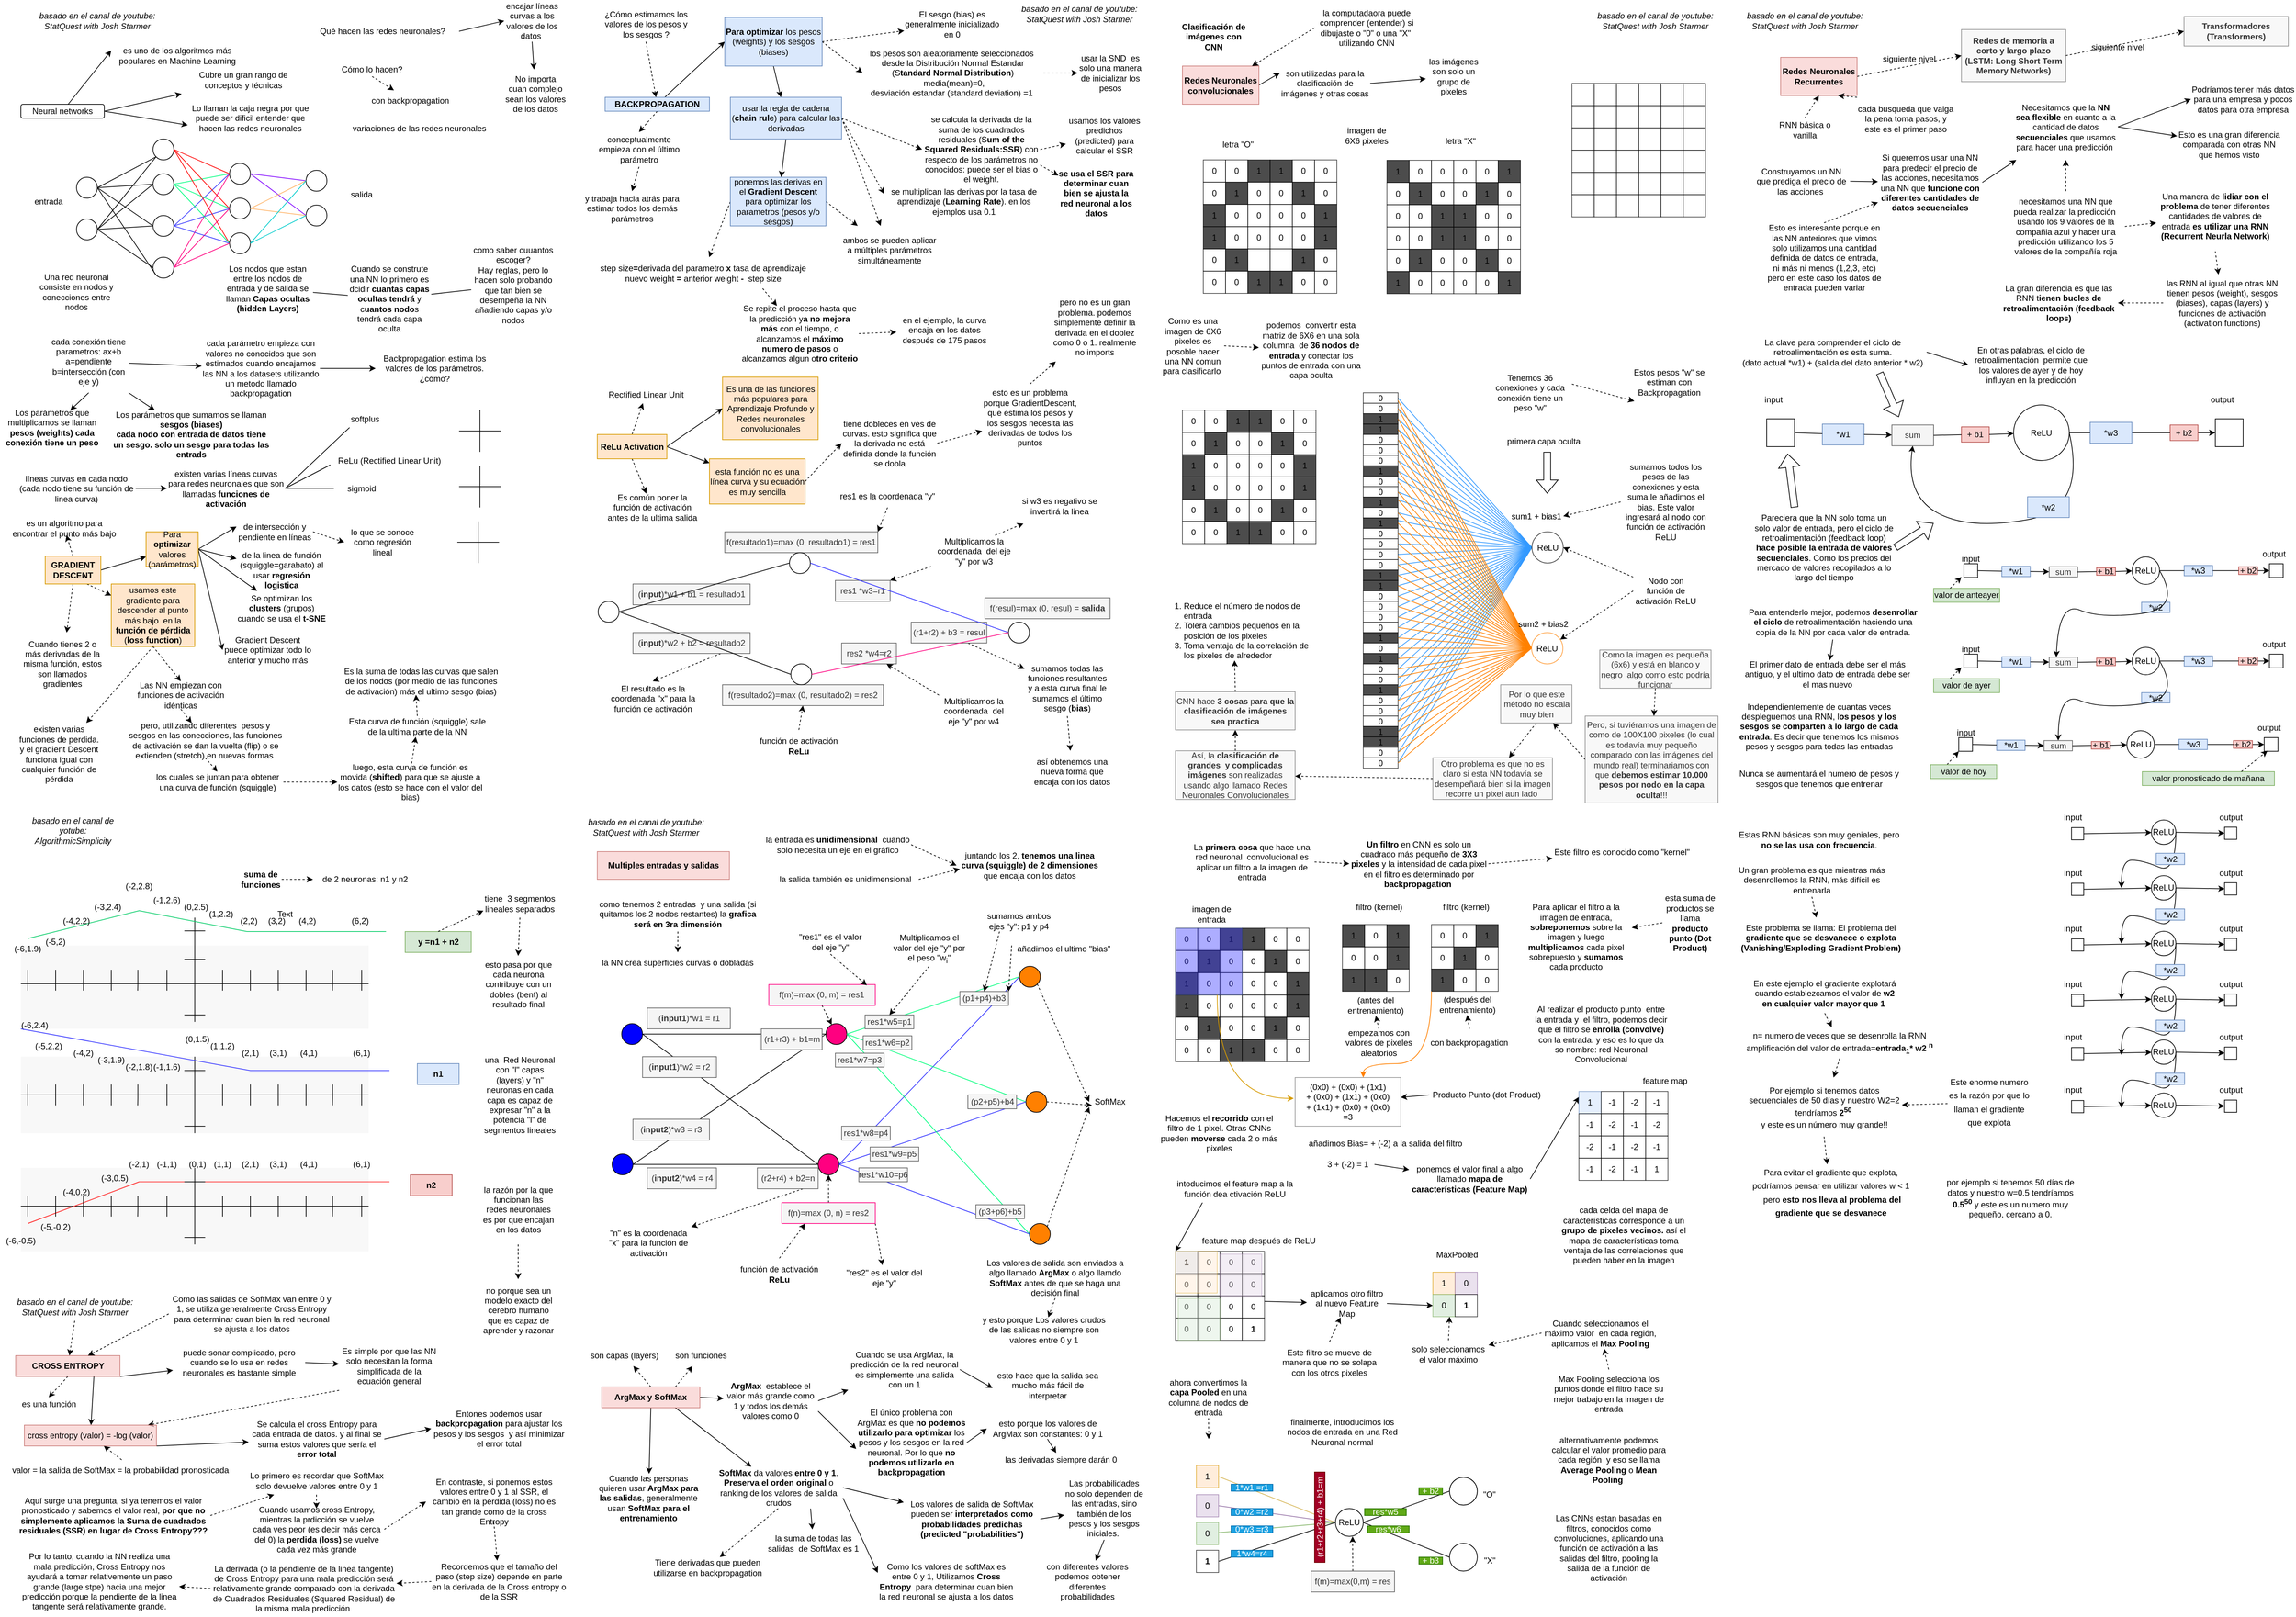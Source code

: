 <mxfile version="20.4.0" type="github">
  <diagram id="UikP9Y_JkUgZuGgkAPA2" name="Página-1">
    <mxGraphModel dx="1093" dy="601" grid="1" gridSize="10" guides="1" tooltips="1" connect="1" arrows="1" fold="1" page="1" pageScale="1" pageWidth="827" pageHeight="1169" math="0" shadow="0">
      <root>
        <mxCell id="0" />
        <mxCell id="1" parent="0" />
        <mxCell id="kI7NMbDENjyl0bNxZZE--3" value="" style="rounded=0;orthogonalLoop=1;jettySize=auto;html=1;entryX=0;entryY=0.25;entryDx=0;entryDy=0;" edge="1" parent="1" source="kI7NMbDENjyl0bNxZZE--1" target="kI7NMbDENjyl0bNxZZE--4">
          <mxGeometry relative="1" as="geometry">
            <mxPoint x="250" y="140" as="targetPoint" />
          </mxGeometry>
        </mxCell>
        <mxCell id="kI7NMbDENjyl0bNxZZE--6" style="edgeStyle=none;rounded=0;orthogonalLoop=1;jettySize=auto;html=1;exitX=1;exitY=0.5;exitDx=0;exitDy=0;" edge="1" parent="1" source="kI7NMbDENjyl0bNxZZE--1" target="kI7NMbDENjyl0bNxZZE--5">
          <mxGeometry relative="1" as="geometry" />
        </mxCell>
        <mxCell id="kI7NMbDENjyl0bNxZZE--48" style="edgeStyle=none;rounded=0;orthogonalLoop=1;jettySize=auto;html=1;exitX=1;exitY=0.5;exitDx=0;exitDy=0;entryX=0;entryY=0.75;entryDx=0;entryDy=0;strokeColor=#000000;endArrow=classic;endFill=1;" edge="1" parent="1" source="kI7NMbDENjyl0bNxZZE--1" target="kI7NMbDENjyl0bNxZZE--47">
          <mxGeometry relative="1" as="geometry" />
        </mxCell>
        <mxCell id="kI7NMbDENjyl0bNxZZE--1" value="Neural networks" style="rounded=1;whiteSpace=wrap;html=1;" vertex="1" parent="1">
          <mxGeometry x="30" y="160" width="120" height="20" as="geometry" />
        </mxCell>
        <mxCell id="kI7NMbDENjyl0bNxZZE--4" value="es uno de los algoritmos más populares en Machine Learning" style="text;html=1;strokeColor=none;fillColor=none;align=center;verticalAlign=middle;whiteSpace=wrap;rounded=0;" vertex="1" parent="1">
          <mxGeometry x="160" y="75" width="190" height="30" as="geometry" />
        </mxCell>
        <mxCell id="kI7NMbDENjyl0bNxZZE--5" value="Cubre un gran rango de conceptos y técnicas" style="text;html=1;strokeColor=none;fillColor=none;align=center;verticalAlign=middle;whiteSpace=wrap;rounded=0;" vertex="1" parent="1">
          <mxGeometry x="260" y="105" width="180" height="40" as="geometry" />
        </mxCell>
        <mxCell id="kI7NMbDENjyl0bNxZZE--46" value="" style="group" vertex="1" connectable="0" parent="1">
          <mxGeometry x="40" y="210" width="510" height="200" as="geometry" />
        </mxCell>
        <mxCell id="kI7NMbDENjyl0bNxZZE--7" value="" style="ellipse;whiteSpace=wrap;html=1;aspect=fixed;" vertex="1" parent="kI7NMbDENjyl0bNxZZE--46">
          <mxGeometry x="70" y="55" width="30" height="30" as="geometry" />
        </mxCell>
        <mxCell id="kI7NMbDENjyl0bNxZZE--8" value="" style="ellipse;whiteSpace=wrap;html=1;aspect=fixed;" vertex="1" parent="kI7NMbDENjyl0bNxZZE--46">
          <mxGeometry x="70" y="115" width="30" height="30" as="geometry" />
        </mxCell>
        <mxCell id="kI7NMbDENjyl0bNxZZE--9" value="" style="ellipse;whiteSpace=wrap;html=1;aspect=fixed;" vertex="1" parent="kI7NMbDENjyl0bNxZZE--46">
          <mxGeometry x="180" width="30" height="30" as="geometry" />
        </mxCell>
        <mxCell id="kI7NMbDENjyl0bNxZZE--21" style="edgeStyle=none;rounded=0;orthogonalLoop=1;jettySize=auto;html=1;exitX=1;exitY=0.5;exitDx=0;exitDy=0;entryX=0;entryY=1;entryDx=0;entryDy=0;endArrow=none;endFill=0;" edge="1" parent="kI7NMbDENjyl0bNxZZE--46" source="kI7NMbDENjyl0bNxZZE--7" target="kI7NMbDENjyl0bNxZZE--9">
          <mxGeometry relative="1" as="geometry" />
        </mxCell>
        <mxCell id="kI7NMbDENjyl0bNxZZE--22" style="edgeStyle=none;rounded=0;orthogonalLoop=1;jettySize=auto;html=1;exitX=1;exitY=0.5;exitDx=0;exitDy=0;entryX=0;entryY=1;entryDx=0;entryDy=0;endArrow=none;endFill=0;" edge="1" parent="kI7NMbDENjyl0bNxZZE--46" source="kI7NMbDENjyl0bNxZZE--8" target="kI7NMbDENjyl0bNxZZE--9">
          <mxGeometry relative="1" as="geometry" />
        </mxCell>
        <mxCell id="kI7NMbDENjyl0bNxZZE--10" value="" style="ellipse;whiteSpace=wrap;html=1;aspect=fixed;" vertex="1" parent="kI7NMbDENjyl0bNxZZE--46">
          <mxGeometry x="180" y="50" width="30" height="30" as="geometry" />
        </mxCell>
        <mxCell id="kI7NMbDENjyl0bNxZZE--20" style="edgeStyle=none;rounded=0;orthogonalLoop=1;jettySize=auto;html=1;exitX=1;exitY=0.5;exitDx=0;exitDy=0;entryX=0;entryY=0.5;entryDx=0;entryDy=0;endArrow=none;endFill=0;" edge="1" parent="kI7NMbDENjyl0bNxZZE--46" source="kI7NMbDENjyl0bNxZZE--7" target="kI7NMbDENjyl0bNxZZE--10">
          <mxGeometry relative="1" as="geometry" />
        </mxCell>
        <mxCell id="kI7NMbDENjyl0bNxZZE--23" style="edgeStyle=none;rounded=0;orthogonalLoop=1;jettySize=auto;html=1;exitX=1;exitY=0.5;exitDx=0;exitDy=0;entryX=0;entryY=0.5;entryDx=0;entryDy=0;endArrow=none;endFill=0;" edge="1" parent="kI7NMbDENjyl0bNxZZE--46" source="kI7NMbDENjyl0bNxZZE--8" target="kI7NMbDENjyl0bNxZZE--10">
          <mxGeometry relative="1" as="geometry" />
        </mxCell>
        <mxCell id="kI7NMbDENjyl0bNxZZE--11" value="" style="ellipse;whiteSpace=wrap;html=1;aspect=fixed;" vertex="1" parent="kI7NMbDENjyl0bNxZZE--46">
          <mxGeometry x="180" y="110" width="30" height="30" as="geometry" />
        </mxCell>
        <mxCell id="kI7NMbDENjyl0bNxZZE--19" style="edgeStyle=none;rounded=0;orthogonalLoop=1;jettySize=auto;html=1;exitX=1;exitY=0.5;exitDx=0;exitDy=0;entryX=0;entryY=0.5;entryDx=0;entryDy=0;endArrow=none;endFill=0;" edge="1" parent="kI7NMbDENjyl0bNxZZE--46" source="kI7NMbDENjyl0bNxZZE--7" target="kI7NMbDENjyl0bNxZZE--11">
          <mxGeometry relative="1" as="geometry" />
        </mxCell>
        <mxCell id="kI7NMbDENjyl0bNxZZE--24" style="edgeStyle=none;rounded=0;orthogonalLoop=1;jettySize=auto;html=1;exitX=1;exitY=0.5;exitDx=0;exitDy=0;entryX=0;entryY=0.5;entryDx=0;entryDy=0;endArrow=none;endFill=0;" edge="1" parent="kI7NMbDENjyl0bNxZZE--46" source="kI7NMbDENjyl0bNxZZE--8" target="kI7NMbDENjyl0bNxZZE--11">
          <mxGeometry relative="1" as="geometry" />
        </mxCell>
        <mxCell id="kI7NMbDENjyl0bNxZZE--12" value="" style="ellipse;whiteSpace=wrap;html=1;aspect=fixed;" vertex="1" parent="kI7NMbDENjyl0bNxZZE--46">
          <mxGeometry x="180" y="170" width="30" height="30" as="geometry" />
        </mxCell>
        <mxCell id="kI7NMbDENjyl0bNxZZE--18" style="edgeStyle=none;rounded=0;orthogonalLoop=1;jettySize=auto;html=1;exitX=1;exitY=0.5;exitDx=0;exitDy=0;entryX=0;entryY=1;entryDx=0;entryDy=0;endArrow=none;endFill=0;" edge="1" parent="kI7NMbDENjyl0bNxZZE--46" source="kI7NMbDENjyl0bNxZZE--7" target="kI7NMbDENjyl0bNxZZE--12">
          <mxGeometry relative="1" as="geometry" />
        </mxCell>
        <mxCell id="kI7NMbDENjyl0bNxZZE--25" style="edgeStyle=none;rounded=0;orthogonalLoop=1;jettySize=auto;html=1;exitX=1;exitY=0.5;exitDx=0;exitDy=0;entryX=0;entryY=0.5;entryDx=0;entryDy=0;endArrow=none;endFill=0;" edge="1" parent="kI7NMbDENjyl0bNxZZE--46" source="kI7NMbDENjyl0bNxZZE--8" target="kI7NMbDENjyl0bNxZZE--12">
          <mxGeometry relative="1" as="geometry" />
        </mxCell>
        <mxCell id="kI7NMbDENjyl0bNxZZE--13" value="" style="ellipse;whiteSpace=wrap;html=1;aspect=fixed;" vertex="1" parent="kI7NMbDENjyl0bNxZZE--46">
          <mxGeometry x="290" y="35" width="30" height="30" as="geometry" />
        </mxCell>
        <mxCell id="kI7NMbDENjyl0bNxZZE--37" style="edgeStyle=none;rounded=0;orthogonalLoop=1;jettySize=auto;html=1;exitX=1;exitY=0.5;exitDx=0;exitDy=0;entryX=0;entryY=0.5;entryDx=0;entryDy=0;strokeColor=#FF0000;endArrow=none;endFill=0;" edge="1" parent="kI7NMbDENjyl0bNxZZE--46" source="kI7NMbDENjyl0bNxZZE--9" target="kI7NMbDENjyl0bNxZZE--13">
          <mxGeometry relative="1" as="geometry" />
        </mxCell>
        <mxCell id="kI7NMbDENjyl0bNxZZE--34" style="edgeStyle=none;rounded=0;orthogonalLoop=1;jettySize=auto;html=1;exitX=1;exitY=0.5;exitDx=0;exitDy=0;entryX=0;entryY=0.5;entryDx=0;entryDy=0;strokeColor=#00FF80;endArrow=none;endFill=0;" edge="1" parent="kI7NMbDENjyl0bNxZZE--46" source="kI7NMbDENjyl0bNxZZE--10" target="kI7NMbDENjyl0bNxZZE--13">
          <mxGeometry relative="1" as="geometry" />
        </mxCell>
        <mxCell id="kI7NMbDENjyl0bNxZZE--31" style="edgeStyle=none;rounded=0;orthogonalLoop=1;jettySize=auto;html=1;exitX=1;exitY=0.5;exitDx=0;exitDy=0;entryX=0;entryY=0.5;entryDx=0;entryDy=0;strokeColor=#3333FF;endArrow=none;endFill=0;" edge="1" parent="kI7NMbDENjyl0bNxZZE--46" source="kI7NMbDENjyl0bNxZZE--11" target="kI7NMbDENjyl0bNxZZE--13">
          <mxGeometry relative="1" as="geometry" />
        </mxCell>
        <mxCell id="kI7NMbDENjyl0bNxZZE--28" style="edgeStyle=none;rounded=0;orthogonalLoop=1;jettySize=auto;html=1;exitX=1;exitY=0.5;exitDx=0;exitDy=0;entryX=0;entryY=0.5;entryDx=0;entryDy=0;strokeColor=#FF0080;endArrow=none;endFill=0;" edge="1" parent="kI7NMbDENjyl0bNxZZE--46" source="kI7NMbDENjyl0bNxZZE--12" target="kI7NMbDENjyl0bNxZZE--13">
          <mxGeometry relative="1" as="geometry" />
        </mxCell>
        <mxCell id="kI7NMbDENjyl0bNxZZE--14" value="" style="ellipse;whiteSpace=wrap;html=1;aspect=fixed;" vertex="1" parent="kI7NMbDENjyl0bNxZZE--46">
          <mxGeometry x="290" y="85" width="30" height="30" as="geometry" />
        </mxCell>
        <mxCell id="kI7NMbDENjyl0bNxZZE--36" style="edgeStyle=none;rounded=0;orthogonalLoop=1;jettySize=auto;html=1;exitX=1;exitY=0.5;exitDx=0;exitDy=0;entryX=0;entryY=0.5;entryDx=0;entryDy=0;strokeColor=#FF0000;endArrow=none;endFill=0;" edge="1" parent="kI7NMbDENjyl0bNxZZE--46" source="kI7NMbDENjyl0bNxZZE--9" target="kI7NMbDENjyl0bNxZZE--14">
          <mxGeometry relative="1" as="geometry" />
        </mxCell>
        <mxCell id="kI7NMbDENjyl0bNxZZE--33" style="edgeStyle=none;rounded=0;orthogonalLoop=1;jettySize=auto;html=1;exitX=1;exitY=0.5;exitDx=0;exitDy=0;entryX=0;entryY=0.5;entryDx=0;entryDy=0;strokeColor=#00FF80;endArrow=none;endFill=0;" edge="1" parent="kI7NMbDENjyl0bNxZZE--46" source="kI7NMbDENjyl0bNxZZE--10" target="kI7NMbDENjyl0bNxZZE--14">
          <mxGeometry relative="1" as="geometry" />
        </mxCell>
        <mxCell id="kI7NMbDENjyl0bNxZZE--30" style="edgeStyle=none;rounded=0;orthogonalLoop=1;jettySize=auto;html=1;exitX=1;exitY=0.5;exitDx=0;exitDy=0;entryX=0;entryY=0.5;entryDx=0;entryDy=0;strokeColor=#3333FF;endArrow=none;endFill=0;" edge="1" parent="kI7NMbDENjyl0bNxZZE--46" source="kI7NMbDENjyl0bNxZZE--11" target="kI7NMbDENjyl0bNxZZE--14">
          <mxGeometry relative="1" as="geometry" />
        </mxCell>
        <mxCell id="kI7NMbDENjyl0bNxZZE--27" style="edgeStyle=none;rounded=0;orthogonalLoop=1;jettySize=auto;html=1;exitX=1;exitY=0.5;exitDx=0;exitDy=0;entryX=0;entryY=0.5;entryDx=0;entryDy=0;strokeColor=#FF0080;endArrow=none;endFill=0;" edge="1" parent="kI7NMbDENjyl0bNxZZE--46" source="kI7NMbDENjyl0bNxZZE--12" target="kI7NMbDENjyl0bNxZZE--14">
          <mxGeometry relative="1" as="geometry" />
        </mxCell>
        <mxCell id="kI7NMbDENjyl0bNxZZE--15" value="" style="ellipse;whiteSpace=wrap;html=1;aspect=fixed;" vertex="1" parent="kI7NMbDENjyl0bNxZZE--46">
          <mxGeometry x="290" y="135" width="30" height="30" as="geometry" />
        </mxCell>
        <mxCell id="kI7NMbDENjyl0bNxZZE--35" style="edgeStyle=none;rounded=0;orthogonalLoop=1;jettySize=auto;html=1;exitX=1;exitY=0.5;exitDx=0;exitDy=0;entryX=0;entryY=0.5;entryDx=0;entryDy=0;strokeColor=#FF0000;endArrow=none;endFill=0;" edge="1" parent="kI7NMbDENjyl0bNxZZE--46" source="kI7NMbDENjyl0bNxZZE--9" target="kI7NMbDENjyl0bNxZZE--15">
          <mxGeometry relative="1" as="geometry" />
        </mxCell>
        <mxCell id="kI7NMbDENjyl0bNxZZE--32" style="edgeStyle=none;rounded=0;orthogonalLoop=1;jettySize=auto;html=1;exitX=1;exitY=0.5;exitDx=0;exitDy=0;entryX=0;entryY=0.5;entryDx=0;entryDy=0;strokeColor=#00FF80;endArrow=none;endFill=0;" edge="1" parent="kI7NMbDENjyl0bNxZZE--46" source="kI7NMbDENjyl0bNxZZE--10" target="kI7NMbDENjyl0bNxZZE--15">
          <mxGeometry relative="1" as="geometry" />
        </mxCell>
        <mxCell id="kI7NMbDENjyl0bNxZZE--29" style="edgeStyle=none;rounded=0;orthogonalLoop=1;jettySize=auto;html=1;exitX=1;exitY=0.5;exitDx=0;exitDy=0;entryX=0;entryY=0.5;entryDx=0;entryDy=0;strokeColor=#3333FF;endArrow=none;endFill=0;" edge="1" parent="kI7NMbDENjyl0bNxZZE--46" source="kI7NMbDENjyl0bNxZZE--11" target="kI7NMbDENjyl0bNxZZE--15">
          <mxGeometry relative="1" as="geometry" />
        </mxCell>
        <mxCell id="kI7NMbDENjyl0bNxZZE--26" style="edgeStyle=none;rounded=0;orthogonalLoop=1;jettySize=auto;html=1;exitX=1;exitY=0.5;exitDx=0;exitDy=0;entryX=0;entryY=0.5;entryDx=0;entryDy=0;endArrow=none;endFill=0;strokeColor=#FF0080;" edge="1" parent="kI7NMbDENjyl0bNxZZE--46" source="kI7NMbDENjyl0bNxZZE--12" target="kI7NMbDENjyl0bNxZZE--15">
          <mxGeometry relative="1" as="geometry" />
        </mxCell>
        <mxCell id="kI7NMbDENjyl0bNxZZE--16" value="" style="ellipse;whiteSpace=wrap;html=1;aspect=fixed;" vertex="1" parent="kI7NMbDENjyl0bNxZZE--46">
          <mxGeometry x="400" y="95" width="30" height="30" as="geometry" />
        </mxCell>
        <mxCell id="kI7NMbDENjyl0bNxZZE--42" style="edgeStyle=none;rounded=0;orthogonalLoop=1;jettySize=auto;html=1;exitX=1;exitY=0.5;exitDx=0;exitDy=0;entryX=0;entryY=0.5;entryDx=0;entryDy=0;strokeColor=#7F00FF;endArrow=none;endFill=0;" edge="1" parent="kI7NMbDENjyl0bNxZZE--46" source="kI7NMbDENjyl0bNxZZE--13" target="kI7NMbDENjyl0bNxZZE--16">
          <mxGeometry relative="1" as="geometry" />
        </mxCell>
        <mxCell id="kI7NMbDENjyl0bNxZZE--40" style="edgeStyle=none;rounded=0;orthogonalLoop=1;jettySize=auto;html=1;exitX=1;exitY=0.5;exitDx=0;exitDy=0;entryX=0;entryY=0.5;entryDx=0;entryDy=0;strokeColor=#FFB366;endArrow=none;endFill=0;" edge="1" parent="kI7NMbDENjyl0bNxZZE--46" source="kI7NMbDENjyl0bNxZZE--14" target="kI7NMbDENjyl0bNxZZE--16">
          <mxGeometry relative="1" as="geometry" />
        </mxCell>
        <mxCell id="kI7NMbDENjyl0bNxZZE--38" style="edgeStyle=none;rounded=0;orthogonalLoop=1;jettySize=auto;html=1;exitX=1;exitY=0.5;exitDx=0;exitDy=0;entryX=0;entryY=0.5;entryDx=0;entryDy=0;strokeColor=#00CCCC;endArrow=none;endFill=0;" edge="1" parent="kI7NMbDENjyl0bNxZZE--46" source="kI7NMbDENjyl0bNxZZE--15" target="kI7NMbDENjyl0bNxZZE--16">
          <mxGeometry relative="1" as="geometry" />
        </mxCell>
        <mxCell id="kI7NMbDENjyl0bNxZZE--17" value="" style="ellipse;whiteSpace=wrap;html=1;aspect=fixed;" vertex="1" parent="kI7NMbDENjyl0bNxZZE--46">
          <mxGeometry x="400" y="45" width="30" height="30" as="geometry" />
        </mxCell>
        <mxCell id="kI7NMbDENjyl0bNxZZE--43" style="edgeStyle=none;rounded=0;orthogonalLoop=1;jettySize=auto;html=1;exitX=1;exitY=0.5;exitDx=0;exitDy=0;entryX=0;entryY=0.5;entryDx=0;entryDy=0;strokeColor=#7F00FF;endArrow=none;endFill=0;" edge="1" parent="kI7NMbDENjyl0bNxZZE--46" source="kI7NMbDENjyl0bNxZZE--13" target="kI7NMbDENjyl0bNxZZE--17">
          <mxGeometry relative="1" as="geometry" />
        </mxCell>
        <mxCell id="kI7NMbDENjyl0bNxZZE--41" style="edgeStyle=none;rounded=0;orthogonalLoop=1;jettySize=auto;html=1;exitX=1;exitY=0.5;exitDx=0;exitDy=0;entryX=0;entryY=0.5;entryDx=0;entryDy=0;strokeColor=#FFB366;endArrow=none;endFill=0;" edge="1" parent="kI7NMbDENjyl0bNxZZE--46" source="kI7NMbDENjyl0bNxZZE--14" target="kI7NMbDENjyl0bNxZZE--17">
          <mxGeometry relative="1" as="geometry" />
        </mxCell>
        <mxCell id="kI7NMbDENjyl0bNxZZE--39" style="edgeStyle=none;rounded=0;orthogonalLoop=1;jettySize=auto;html=1;exitX=1;exitY=0.5;exitDx=0;exitDy=0;entryX=0;entryY=0.5;entryDx=0;entryDy=0;strokeColor=#00CCCC;endArrow=none;endFill=0;" edge="1" parent="kI7NMbDENjyl0bNxZZE--46" source="kI7NMbDENjyl0bNxZZE--15" target="kI7NMbDENjyl0bNxZZE--17">
          <mxGeometry relative="1" as="geometry" />
        </mxCell>
        <mxCell id="kI7NMbDENjyl0bNxZZE--44" value="entrada" style="text;html=1;strokeColor=none;fillColor=none;align=center;verticalAlign=middle;whiteSpace=wrap;rounded=0;" vertex="1" parent="kI7NMbDENjyl0bNxZZE--46">
          <mxGeometry y="75" width="60" height="30" as="geometry" />
        </mxCell>
        <mxCell id="kI7NMbDENjyl0bNxZZE--45" value="salida" style="text;html=1;strokeColor=none;fillColor=none;align=center;verticalAlign=middle;whiteSpace=wrap;rounded=0;" vertex="1" parent="kI7NMbDENjyl0bNxZZE--46">
          <mxGeometry x="450" y="65" width="60" height="30" as="geometry" />
        </mxCell>
        <mxCell id="kI7NMbDENjyl0bNxZZE--47" value="Lo llaman la caja negra por que puede ser dificil entender que hacen las redes neuronales" style="text;html=1;strokeColor=none;fillColor=none;align=center;verticalAlign=middle;whiteSpace=wrap;rounded=0;" vertex="1" parent="1">
          <mxGeometry x="270" y="160" width="180" height="40" as="geometry" />
        </mxCell>
        <mxCell id="kI7NMbDENjyl0bNxZZE--92" style="edgeStyle=none;rounded=0;orthogonalLoop=1;jettySize=auto;html=1;exitX=1;exitY=0.5;exitDx=0;exitDy=0;entryX=0;entryY=0.5;entryDx=0;entryDy=0;strokeColor=#000000;endArrow=classic;endFill=1;" edge="1" parent="1" source="kI7NMbDENjyl0bNxZZE--49" target="kI7NMbDENjyl0bNxZZE--86">
          <mxGeometry relative="1" as="geometry" />
        </mxCell>
        <mxCell id="kI7NMbDENjyl0bNxZZE--49" value="Qué hacen las redes neuronales?" style="text;html=1;strokeColor=none;fillColor=none;align=center;verticalAlign=middle;whiteSpace=wrap;rounded=0;" vertex="1" parent="1">
          <mxGeometry x="440" y="40" width="220" height="30" as="geometry" />
        </mxCell>
        <mxCell id="kI7NMbDENjyl0bNxZZE--120" style="edgeStyle=none;rounded=0;orthogonalLoop=1;jettySize=auto;html=1;exitX=0.5;exitY=1;exitDx=0;exitDy=0;dashed=1;strokeColor=#000000;endArrow=classic;endFill=1;" edge="1" parent="1" source="kI7NMbDENjyl0bNxZZE--50" target="kI7NMbDENjyl0bNxZZE--51">
          <mxGeometry relative="1" as="geometry" />
        </mxCell>
        <mxCell id="kI7NMbDENjyl0bNxZZE--50" value="Cómo lo hacen?" style="text;html=1;strokeColor=none;fillColor=none;align=center;verticalAlign=middle;whiteSpace=wrap;rounded=0;" vertex="1" parent="1">
          <mxGeometry x="450" y="100" width="170" height="20" as="geometry" />
        </mxCell>
        <mxCell id="kI7NMbDENjyl0bNxZZE--51" value="con backpropagation" style="text;html=1;strokeColor=none;fillColor=none;align=center;verticalAlign=middle;whiteSpace=wrap;rounded=0;" vertex="1" parent="1">
          <mxGeometry x="480" y="140" width="220" height="30" as="geometry" />
        </mxCell>
        <mxCell id="kI7NMbDENjyl0bNxZZE--52" value="variaciones de las redes neuronales" style="text;html=1;strokeColor=none;fillColor=none;align=center;verticalAlign=middle;whiteSpace=wrap;rounded=0;" vertex="1" parent="1">
          <mxGeometry x="492.5" y="180" width="220" height="30" as="geometry" />
        </mxCell>
        <mxCell id="kI7NMbDENjyl0bNxZZE--53" value="Una red neuronal consiste en nodos y conecciones entre nodos" style="text;html=1;strokeColor=none;fillColor=none;align=center;verticalAlign=middle;whiteSpace=wrap;rounded=0;" vertex="1" parent="1">
          <mxGeometry x="50" y="400" width="120" height="60" as="geometry" />
        </mxCell>
        <mxCell id="kI7NMbDENjyl0bNxZZE--56" value="" style="edgeStyle=none;rounded=0;orthogonalLoop=1;jettySize=auto;html=1;strokeColor=#000000;endArrow=classic;endFill=1;" edge="1" parent="1" source="kI7NMbDENjyl0bNxZZE--54" target="kI7NMbDENjyl0bNxZZE--55">
          <mxGeometry relative="1" as="geometry" />
        </mxCell>
        <mxCell id="kI7NMbDENjyl0bNxZZE--90" style="edgeStyle=none;rounded=0;orthogonalLoop=1;jettySize=auto;html=1;exitX=0.5;exitY=1;exitDx=0;exitDy=0;strokeColor=#000000;endArrow=classic;endFill=1;" edge="1" parent="1" source="kI7NMbDENjyl0bNxZZE--54" target="kI7NMbDENjyl0bNxZZE--87">
          <mxGeometry relative="1" as="geometry" />
        </mxCell>
        <mxCell id="kI7NMbDENjyl0bNxZZE--91" style="edgeStyle=none;rounded=0;orthogonalLoop=1;jettySize=auto;html=1;exitX=1;exitY=1;exitDx=0;exitDy=0;strokeColor=#000000;endArrow=classic;endFill=1;" edge="1" parent="1" source="kI7NMbDENjyl0bNxZZE--54" target="kI7NMbDENjyl0bNxZZE--89">
          <mxGeometry relative="1" as="geometry" />
        </mxCell>
        <mxCell id="kI7NMbDENjyl0bNxZZE--54" value="cada conexión tiene parametros: ax+b&lt;br&gt;a=pendiente&lt;br&gt;b=intersección (con eje y)" style="text;html=1;strokeColor=none;fillColor=none;align=center;verticalAlign=middle;whiteSpace=wrap;rounded=0;" vertex="1" parent="1">
          <mxGeometry x="70" y="485" width="115" height="90" as="geometry" />
        </mxCell>
        <mxCell id="kI7NMbDENjyl0bNxZZE--58" value="" style="edgeStyle=none;rounded=0;orthogonalLoop=1;jettySize=auto;html=1;strokeColor=#000000;endArrow=classic;endFill=1;" edge="1" parent="1" source="kI7NMbDENjyl0bNxZZE--55" target="kI7NMbDENjyl0bNxZZE--57">
          <mxGeometry relative="1" as="geometry" />
        </mxCell>
        <mxCell id="kI7NMbDENjyl0bNxZZE--55" value="cada parámetro empieza con valores no conocidos que son estimados cuando encajamos las NN a los datasets utilizando un metodo llamado backpropagation" style="text;html=1;strokeColor=none;fillColor=none;align=center;verticalAlign=middle;whiteSpace=wrap;rounded=0;" vertex="1" parent="1">
          <mxGeometry x="290" y="495" width="170" height="90" as="geometry" />
        </mxCell>
        <mxCell id="kI7NMbDENjyl0bNxZZE--57" value="Backpropagation estima los valores de los parámetros. ¿cómo?" style="text;html=1;strokeColor=none;fillColor=none;align=center;verticalAlign=middle;whiteSpace=wrap;rounded=0;" vertex="1" parent="1">
          <mxGeometry x="540" y="495" width="170" height="90" as="geometry" />
        </mxCell>
        <mxCell id="kI7NMbDENjyl0bNxZZE--61" value="" style="edgeStyle=none;rounded=0;orthogonalLoop=1;jettySize=auto;html=1;strokeColor=#000000;endArrow=classic;endFill=1;" edge="1" parent="1" source="kI7NMbDENjyl0bNxZZE--59" target="kI7NMbDENjyl0bNxZZE--60">
          <mxGeometry relative="1" as="geometry" />
        </mxCell>
        <mxCell id="kI7NMbDENjyl0bNxZZE--59" value="líneas curvas en cada nodo&lt;br&gt;(cada nodo tiene su función de linea curva)" style="text;html=1;strokeColor=none;fillColor=none;align=center;verticalAlign=middle;whiteSpace=wrap;rounded=0;" vertex="1" parent="1">
          <mxGeometry x="25" y="685" width="170" height="55" as="geometry" />
        </mxCell>
        <mxCell id="kI7NMbDENjyl0bNxZZE--76" style="edgeStyle=none;rounded=0;orthogonalLoop=1;jettySize=auto;html=1;exitX=1;exitY=0.5;exitDx=0;exitDy=0;entryX=0.25;entryY=1;entryDx=0;entryDy=0;strokeColor=#000000;endArrow=none;endFill=0;" edge="1" parent="1" source="kI7NMbDENjyl0bNxZZE--60" target="kI7NMbDENjyl0bNxZZE--63">
          <mxGeometry relative="1" as="geometry" />
        </mxCell>
        <mxCell id="kI7NMbDENjyl0bNxZZE--77" style="edgeStyle=none;rounded=0;orthogonalLoop=1;jettySize=auto;html=1;exitX=1;exitY=0.5;exitDx=0;exitDy=0;entryX=0;entryY=0.75;entryDx=0;entryDy=0;strokeColor=#000000;endArrow=none;endFill=0;" edge="1" parent="1" source="kI7NMbDENjyl0bNxZZE--60" target="kI7NMbDENjyl0bNxZZE--64">
          <mxGeometry relative="1" as="geometry" />
        </mxCell>
        <mxCell id="kI7NMbDENjyl0bNxZZE--78" style="edgeStyle=none;rounded=0;orthogonalLoop=1;jettySize=auto;html=1;exitX=1;exitY=0.5;exitDx=0;exitDy=0;strokeColor=#000000;endArrow=none;endFill=0;" edge="1" parent="1" source="kI7NMbDENjyl0bNxZZE--60" target="kI7NMbDENjyl0bNxZZE--65">
          <mxGeometry relative="1" as="geometry" />
        </mxCell>
        <mxCell id="kI7NMbDENjyl0bNxZZE--60" value="existen varias líneas curvas para redes neuronales que son llamadas &lt;b&gt;funciones de activación&lt;/b&gt;" style="text;html=1;strokeColor=none;fillColor=none;align=center;verticalAlign=middle;whiteSpace=wrap;rounded=0;" vertex="1" parent="1">
          <mxGeometry x="240" y="685" width="170" height="55" as="geometry" />
        </mxCell>
        <mxCell id="kI7NMbDENjyl0bNxZZE--63" value="softplus" style="text;html=1;strokeColor=none;fillColor=none;align=center;verticalAlign=middle;whiteSpace=wrap;rounded=0;" vertex="1" parent="1">
          <mxGeometry x="480" y="600" width="90" height="25" as="geometry" />
        </mxCell>
        <mxCell id="kI7NMbDENjyl0bNxZZE--64" value="ReLu (Rectified Linear Unit)" style="text;html=1;strokeColor=none;fillColor=none;align=center;verticalAlign=middle;whiteSpace=wrap;rounded=0;" vertex="1" parent="1">
          <mxGeometry x="475" y="660" width="170" height="25" as="geometry" />
        </mxCell>
        <mxCell id="kI7NMbDENjyl0bNxZZE--65" value="sigmoid" style="text;html=1;strokeColor=none;fillColor=none;align=center;verticalAlign=middle;whiteSpace=wrap;rounded=0;" vertex="1" parent="1">
          <mxGeometry x="480" y="700" width="80" height="25" as="geometry" />
        </mxCell>
        <mxCell id="kI7NMbDENjyl0bNxZZE--69" value="" style="group" vertex="1" connectable="0" parent="1">
          <mxGeometry x="660" y="600" width="60" height="60" as="geometry" />
        </mxCell>
        <mxCell id="kI7NMbDENjyl0bNxZZE--66" value="" style="endArrow=none;html=1;rounded=0;strokeColor=#000000;" edge="1" parent="kI7NMbDENjyl0bNxZZE--69">
          <mxGeometry width="50" height="50" relative="1" as="geometry">
            <mxPoint x="30" y="60" as="sourcePoint" />
            <mxPoint x="30" as="targetPoint" />
          </mxGeometry>
        </mxCell>
        <mxCell id="kI7NMbDENjyl0bNxZZE--67" value="" style="endArrow=none;html=1;rounded=0;strokeColor=#000000;" edge="1" parent="kI7NMbDENjyl0bNxZZE--69">
          <mxGeometry width="50" height="50" relative="1" as="geometry">
            <mxPoint y="30" as="sourcePoint" />
            <mxPoint x="60" y="30" as="targetPoint" />
          </mxGeometry>
        </mxCell>
        <mxCell id="kI7NMbDENjyl0bNxZZE--70" value="" style="group" vertex="1" connectable="0" parent="1">
          <mxGeometry x="660" y="680" width="60" height="60" as="geometry" />
        </mxCell>
        <mxCell id="kI7NMbDENjyl0bNxZZE--71" value="" style="endArrow=none;html=1;rounded=0;strokeColor=#000000;" edge="1" parent="kI7NMbDENjyl0bNxZZE--70">
          <mxGeometry width="50" height="50" relative="1" as="geometry">
            <mxPoint x="30" y="60" as="sourcePoint" />
            <mxPoint x="30" as="targetPoint" />
          </mxGeometry>
        </mxCell>
        <mxCell id="kI7NMbDENjyl0bNxZZE--72" value="" style="endArrow=none;html=1;rounded=0;strokeColor=#000000;" edge="1" parent="kI7NMbDENjyl0bNxZZE--70">
          <mxGeometry width="50" height="50" relative="1" as="geometry">
            <mxPoint y="30" as="sourcePoint" />
            <mxPoint x="60" y="30" as="targetPoint" />
          </mxGeometry>
        </mxCell>
        <mxCell id="kI7NMbDENjyl0bNxZZE--73" value="" style="group" vertex="1" connectable="0" parent="1">
          <mxGeometry x="657.5" y="760" width="60" height="60" as="geometry" />
        </mxCell>
        <mxCell id="kI7NMbDENjyl0bNxZZE--74" value="" style="endArrow=none;html=1;rounded=0;strokeColor=#000000;" edge="1" parent="kI7NMbDENjyl0bNxZZE--73">
          <mxGeometry width="50" height="50" relative="1" as="geometry">
            <mxPoint x="30" y="60" as="sourcePoint" />
            <mxPoint x="30" as="targetPoint" />
          </mxGeometry>
        </mxCell>
        <mxCell id="kI7NMbDENjyl0bNxZZE--75" value="" style="endArrow=none;html=1;rounded=0;strokeColor=#000000;" edge="1" parent="kI7NMbDENjyl0bNxZZE--73">
          <mxGeometry width="50" height="50" relative="1" as="geometry">
            <mxPoint y="30" as="sourcePoint" />
            <mxPoint x="60" y="30" as="targetPoint" />
          </mxGeometry>
        </mxCell>
        <mxCell id="kI7NMbDENjyl0bNxZZE--81" value="" style="edgeStyle=none;rounded=0;orthogonalLoop=1;jettySize=auto;html=1;strokeColor=#000000;endArrow=none;endFill=0;" edge="1" parent="1" source="kI7NMbDENjyl0bNxZZE--79" target="kI7NMbDENjyl0bNxZZE--80">
          <mxGeometry relative="1" as="geometry" />
        </mxCell>
        <mxCell id="kI7NMbDENjyl0bNxZZE--79" value="Los nodos que estan entre los nodos de entrada y de salida se llaman &lt;b&gt;Capas ocultas (hidden Layers)&lt;/b&gt;" style="text;html=1;strokeColor=none;fillColor=none;align=center;verticalAlign=middle;whiteSpace=wrap;rounded=0;" vertex="1" parent="1">
          <mxGeometry x="320" y="390" width="130" height="70" as="geometry" />
        </mxCell>
        <mxCell id="kI7NMbDENjyl0bNxZZE--83" value="" style="edgeStyle=none;rounded=0;orthogonalLoop=1;jettySize=auto;html=1;strokeColor=#000000;endArrow=none;endFill=0;" edge="1" parent="1" source="kI7NMbDENjyl0bNxZZE--80" target="kI7NMbDENjyl0bNxZZE--82">
          <mxGeometry relative="1" as="geometry" />
        </mxCell>
        <mxCell id="kI7NMbDENjyl0bNxZZE--80" value="Cuando se construte una NN lo primero es dcidir &lt;b&gt;cuantas capas ocultas tendrá&lt;/b&gt; y c&lt;b&gt;uantos nodo&lt;/b&gt;s tendrá cada capa oculta" style="text;html=1;strokeColor=none;fillColor=none;align=center;verticalAlign=middle;whiteSpace=wrap;rounded=0;" vertex="1" parent="1">
          <mxGeometry x="500" y="400" width="120" height="80" as="geometry" />
        </mxCell>
        <mxCell id="kI7NMbDENjyl0bNxZZE--82" value="como saber cuuantos escoger?&lt;br&gt;Hay reglas, pero lo hacen solo probando que tan bien se desempeña la NN añadiendo capas y/o nodos" style="text;html=1;strokeColor=none;fillColor=none;align=center;verticalAlign=middle;whiteSpace=wrap;rounded=0;" vertex="1" parent="1">
          <mxGeometry x="677.5" y="360" width="120" height="120" as="geometry" />
        </mxCell>
        <mxCell id="kI7NMbDENjyl0bNxZZE--94" style="edgeStyle=none;rounded=0;orthogonalLoop=1;jettySize=auto;html=1;exitX=0.5;exitY=1;exitDx=0;exitDy=0;strokeColor=#000000;endArrow=classic;endFill=1;" edge="1" parent="1" source="kI7NMbDENjyl0bNxZZE--86" target="kI7NMbDENjyl0bNxZZE--93">
          <mxGeometry relative="1" as="geometry" />
        </mxCell>
        <mxCell id="kI7NMbDENjyl0bNxZZE--86" value="encajar líneas curvas a los valores de los datos&amp;nbsp;" style="text;html=1;strokeColor=none;fillColor=none;align=center;verticalAlign=middle;whiteSpace=wrap;rounded=0;" vertex="1" parent="1">
          <mxGeometry x="725" y="10" width="80" height="60" as="geometry" />
        </mxCell>
        <mxCell id="kI7NMbDENjyl0bNxZZE--87" value="Los parámetros que multiplicamos se llaman &lt;b&gt;pesos (weights) cada conexión tiene un peso&lt;/b&gt;" style="text;html=1;strokeColor=none;fillColor=none;align=center;verticalAlign=middle;whiteSpace=wrap;rounded=0;" vertex="1" parent="1">
          <mxGeometry y="600" width="150" height="50" as="geometry" />
        </mxCell>
        <mxCell id="kI7NMbDENjyl0bNxZZE--89" value="Los parámetros que sumamos se llaman &lt;b&gt;sesgos (biases)&lt;br&gt;cada nodo con entrada de datos tiene un sesgo. solo un sesgo para todas las entrads&lt;br&gt;&lt;/b&gt;" style="text;html=1;strokeColor=none;fillColor=none;align=center;verticalAlign=middle;whiteSpace=wrap;rounded=0;" vertex="1" parent="1">
          <mxGeometry x="160" y="600" width="230" height="70" as="geometry" />
        </mxCell>
        <mxCell id="kI7NMbDENjyl0bNxZZE--93" value="No importa cuan complejo sean los valores de los datos" style="text;html=1;strokeColor=none;fillColor=none;align=center;verticalAlign=middle;whiteSpace=wrap;rounded=0;" vertex="1" parent="1">
          <mxGeometry x="725" y="110" width="90" height="70" as="geometry" />
        </mxCell>
        <mxCell id="kI7NMbDENjyl0bNxZZE--100" style="edgeStyle=none;rounded=0;orthogonalLoop=1;jettySize=auto;html=1;exitX=1;exitY=0.5;exitDx=0;exitDy=0;strokeColor=#000000;endArrow=classic;endFill=1;" edge="1" parent="1" source="kI7NMbDENjyl0bNxZZE--95" target="kI7NMbDENjyl0bNxZZE--96">
          <mxGeometry relative="1" as="geometry" />
        </mxCell>
        <mxCell id="kI7NMbDENjyl0bNxZZE--102" style="edgeStyle=none;rounded=0;orthogonalLoop=1;jettySize=auto;html=1;exitX=0.5;exitY=1;exitDx=0;exitDy=0;strokeColor=#000000;endArrow=classic;endFill=1;dashed=1;" edge="1" parent="1" source="kI7NMbDENjyl0bNxZZE--95" target="kI7NMbDENjyl0bNxZZE--101">
          <mxGeometry relative="1" as="geometry" />
        </mxCell>
        <mxCell id="kI7NMbDENjyl0bNxZZE--104" style="edgeStyle=none;rounded=0;orthogonalLoop=1;jettySize=auto;html=1;exitX=0.75;exitY=1;exitDx=0;exitDy=0;dashed=1;strokeColor=#000000;endArrow=classic;endFill=1;" edge="1" parent="1" source="kI7NMbDENjyl0bNxZZE--95" target="kI7NMbDENjyl0bNxZZE--103">
          <mxGeometry relative="1" as="geometry" />
        </mxCell>
        <mxCell id="kI7NMbDENjyl0bNxZZE--106" style="edgeStyle=none;rounded=0;orthogonalLoop=1;jettySize=auto;html=1;exitX=0.5;exitY=0;exitDx=0;exitDy=0;dashed=1;strokeColor=#000000;endArrow=classic;endFill=1;" edge="1" parent="1" source="kI7NMbDENjyl0bNxZZE--95" target="kI7NMbDENjyl0bNxZZE--105">
          <mxGeometry relative="1" as="geometry" />
        </mxCell>
        <mxCell id="kI7NMbDENjyl0bNxZZE--95" value="&lt;b&gt;GRADIENT DESCENT&lt;/b&gt;" style="text;html=1;strokeColor=#d79b00;fillColor=#ffe6cc;align=center;verticalAlign=middle;whiteSpace=wrap;rounded=0;" vertex="1" parent="1">
          <mxGeometry x="65" y="810" width="80" height="40" as="geometry" />
        </mxCell>
        <mxCell id="kI7NMbDENjyl0bNxZZE--99" style="edgeStyle=none;rounded=0;orthogonalLoop=1;jettySize=auto;html=1;exitX=1;exitY=0.5;exitDx=0;exitDy=0;entryX=0;entryY=0.25;entryDx=0;entryDy=0;strokeColor=#000000;endArrow=classic;endFill=1;" edge="1" parent="1" source="kI7NMbDENjyl0bNxZZE--96" target="kI7NMbDENjyl0bNxZZE--97">
          <mxGeometry relative="1" as="geometry" />
        </mxCell>
        <mxCell id="kI7NMbDENjyl0bNxZZE--125" style="edgeStyle=none;rounded=0;orthogonalLoop=1;jettySize=auto;html=1;exitX=1;exitY=0.5;exitDx=0;exitDy=0;strokeColor=#000000;endArrow=classic;endFill=1;" edge="1" parent="1" source="kI7NMbDENjyl0bNxZZE--96" target="kI7NMbDENjyl0bNxZZE--98">
          <mxGeometry relative="1" as="geometry" />
        </mxCell>
        <mxCell id="kI7NMbDENjyl0bNxZZE--127" style="edgeStyle=none;rounded=0;orthogonalLoop=1;jettySize=auto;html=1;exitX=1;exitY=0.5;exitDx=0;exitDy=0;strokeColor=#000000;endArrow=classic;endFill=1;" edge="1" parent="1" source="kI7NMbDENjyl0bNxZZE--96" target="kI7NMbDENjyl0bNxZZE--126">
          <mxGeometry relative="1" as="geometry" />
        </mxCell>
        <mxCell id="kI7NMbDENjyl0bNxZZE--129" style="edgeStyle=none;rounded=0;orthogonalLoop=1;jettySize=auto;html=1;exitX=1;exitY=0.5;exitDx=0;exitDy=0;entryX=0;entryY=0.5;entryDx=0;entryDy=0;strokeColor=#000000;endArrow=classic;endFill=1;" edge="1" parent="1" source="kI7NMbDENjyl0bNxZZE--96" target="kI7NMbDENjyl0bNxZZE--128">
          <mxGeometry relative="1" as="geometry" />
        </mxCell>
        <mxCell id="kI7NMbDENjyl0bNxZZE--96" value="Para &lt;b&gt;optimizar&lt;/b&gt; valores (parámetros)" style="text;html=1;strokeColor=#d79b00;fillColor=#ffe6cc;align=center;verticalAlign=middle;whiteSpace=wrap;rounded=0;" vertex="1" parent="1">
          <mxGeometry x="210" y="775" width="75" height="50" as="geometry" />
        </mxCell>
        <mxCell id="kI7NMbDENjyl0bNxZZE--124" style="edgeStyle=none;rounded=0;orthogonalLoop=1;jettySize=auto;html=1;exitX=1;exitY=0.5;exitDx=0;exitDy=0;entryX=0;entryY=0.5;entryDx=0;entryDy=0;strokeColor=#000000;endArrow=classic;endFill=1;dashed=1;" edge="1" parent="1" source="kI7NMbDENjyl0bNxZZE--97" target="kI7NMbDENjyl0bNxZZE--123">
          <mxGeometry relative="1" as="geometry" />
        </mxCell>
        <mxCell id="kI7NMbDENjyl0bNxZZE--97" value="de intersección y pendiente en líneas" style="text;html=1;strokeColor=none;fillColor=none;align=center;verticalAlign=middle;whiteSpace=wrap;rounded=0;" vertex="1" parent="1">
          <mxGeometry x="340" y="760" width="110" height="30" as="geometry" />
        </mxCell>
        <mxCell id="kI7NMbDENjyl0bNxZZE--98" value="de la linea de función (squiggle=garabato) al usar &lt;b&gt;regresión logistica&lt;/b&gt;" style="text;html=1;strokeColor=none;fillColor=none;align=center;verticalAlign=middle;whiteSpace=wrap;rounded=0;" vertex="1" parent="1">
          <mxGeometry x="340" y="800" width="130" height="60" as="geometry" />
        </mxCell>
        <mxCell id="kI7NMbDENjyl0bNxZZE--101" value="Cuando tienes 2 o más derivadas de la misma función, estos son llamados gradientes" style="text;html=1;strokeColor=none;fillColor=none;align=center;verticalAlign=middle;whiteSpace=wrap;rounded=0;" vertex="1" parent="1">
          <mxGeometry x="30" y="920" width="120" height="90" as="geometry" />
        </mxCell>
        <mxCell id="kI7NMbDENjyl0bNxZZE--109" style="edgeStyle=none;rounded=0;orthogonalLoop=1;jettySize=auto;html=1;exitX=0.5;exitY=1;exitDx=0;exitDy=0;dashed=1;strokeColor=#000000;endArrow=classic;endFill=1;" edge="1" parent="1" source="kI7NMbDENjyl0bNxZZE--103" target="kI7NMbDENjyl0bNxZZE--108">
          <mxGeometry relative="1" as="geometry" />
        </mxCell>
        <mxCell id="kI7NMbDENjyl0bNxZZE--122" style="edgeStyle=none;rounded=0;orthogonalLoop=1;jettySize=auto;html=1;exitX=0.5;exitY=1;exitDx=0;exitDy=0;entryX=0.5;entryY=0;entryDx=0;entryDy=0;dashed=1;strokeColor=#000000;endArrow=classic;endFill=1;" edge="1" parent="1" source="kI7NMbDENjyl0bNxZZE--103" target="kI7NMbDENjyl0bNxZZE--121">
          <mxGeometry relative="1" as="geometry" />
        </mxCell>
        <mxCell id="kI7NMbDENjyl0bNxZZE--103" value="usamos este gradiente para descender al punto más bajo&amp;nbsp; en la &lt;b&gt;función de pérdida&lt;/b&gt; (&lt;b&gt;loss function&lt;/b&gt;)" style="text;html=1;strokeColor=#d79b00;fillColor=#ffe6cc;align=center;verticalAlign=middle;whiteSpace=wrap;rounded=0;" vertex="1" parent="1">
          <mxGeometry x="160" y="850" width="120" height="90" as="geometry" />
        </mxCell>
        <mxCell id="kI7NMbDENjyl0bNxZZE--105" value="es un algoritmo para encontrar el punto más bajo" style="text;html=1;strokeColor=none;fillColor=none;align=center;verticalAlign=middle;whiteSpace=wrap;rounded=0;" vertex="1" parent="1">
          <mxGeometry x="15" y="760" width="155" height="20" as="geometry" />
        </mxCell>
        <mxCell id="kI7NMbDENjyl0bNxZZE--108" value="existen varias funciones de perdida. y el gradient Descent funciona igual con cualquier función de pérdida" style="text;html=1;strokeColor=none;fillColor=none;align=center;verticalAlign=middle;whiteSpace=wrap;rounded=0;" vertex="1" parent="1">
          <mxGeometry x="25" y="1050" width="120" height="90" as="geometry" />
        </mxCell>
        <mxCell id="kI7NMbDENjyl0bNxZZE--112" style="edgeStyle=none;rounded=0;orthogonalLoop=1;jettySize=auto;html=1;entryX=0;entryY=0.5;entryDx=0;entryDy=0;strokeColor=#000000;endArrow=classic;endFill=1;" edge="1" parent="1" source="kI7NMbDENjyl0bNxZZE--110" target="kI7NMbDENjyl0bNxZZE--111">
          <mxGeometry relative="1" as="geometry" />
        </mxCell>
        <mxCell id="kI7NMbDENjyl0bNxZZE--118" style="edgeStyle=none;rounded=0;orthogonalLoop=1;jettySize=auto;html=1;exitX=0.5;exitY=1;exitDx=0;exitDy=0;entryX=0.5;entryY=0;entryDx=0;entryDy=0;strokeColor=#000000;endArrow=classic;endFill=1;dashed=1;" edge="1" parent="1" source="kI7NMbDENjyl0bNxZZE--110" target="kI7NMbDENjyl0bNxZZE--117">
          <mxGeometry relative="1" as="geometry" />
        </mxCell>
        <mxCell id="kI7NMbDENjyl0bNxZZE--110" value="&lt;b&gt;BACKPROPAGATION&lt;/b&gt;" style="text;html=1;strokeColor=#6c8ebf;fillColor=#dae8fc;align=center;verticalAlign=middle;whiteSpace=wrap;rounded=0;" vertex="1" parent="1">
          <mxGeometry x="870" y="150" width="150" height="20" as="geometry" />
        </mxCell>
        <mxCell id="kI7NMbDENjyl0bNxZZE--115" style="edgeStyle=none;rounded=0;orthogonalLoop=1;jettySize=auto;html=1;exitX=0.5;exitY=1;exitDx=0;exitDy=0;strokeColor=#000000;endArrow=classic;endFill=1;" edge="1" parent="1" source="kI7NMbDENjyl0bNxZZE--111" target="kI7NMbDENjyl0bNxZZE--113">
          <mxGeometry relative="1" as="geometry" />
        </mxCell>
        <mxCell id="kI7NMbDENjyl0bNxZZE--150" style="edgeStyle=none;rounded=0;orthogonalLoop=1;jettySize=auto;html=1;exitX=1;exitY=0.5;exitDx=0;exitDy=0;dashed=1;strokeColor=#000000;endArrow=classic;endFill=1;" edge="1" parent="1" source="kI7NMbDENjyl0bNxZZE--111" target="kI7NMbDENjyl0bNxZZE--144">
          <mxGeometry relative="1" as="geometry" />
        </mxCell>
        <mxCell id="kI7NMbDENjyl0bNxZZE--153" style="edgeStyle=none;rounded=0;orthogonalLoop=1;jettySize=auto;html=1;exitX=1;exitY=0.5;exitDx=0;exitDy=0;entryX=0;entryY=0.5;entryDx=0;entryDy=0;dashed=1;strokeColor=#000000;endArrow=classic;endFill=1;" edge="1" parent="1" source="kI7NMbDENjyl0bNxZZE--111" target="kI7NMbDENjyl0bNxZZE--152">
          <mxGeometry relative="1" as="geometry" />
        </mxCell>
        <mxCell id="kI7NMbDENjyl0bNxZZE--111" value="&lt;b&gt;Para optimizar&lt;/b&gt; los pesos (weights) y los sesgos (biases)" style="text;html=1;strokeColor=#6c8ebf;fillColor=#dae8fc;align=center;verticalAlign=middle;whiteSpace=wrap;rounded=0;" vertex="1" parent="1">
          <mxGeometry x="1042" y="35" width="140" height="70" as="geometry" />
        </mxCell>
        <mxCell id="kI7NMbDENjyl0bNxZZE--116" style="edgeStyle=none;rounded=0;orthogonalLoop=1;jettySize=auto;html=1;exitX=0.5;exitY=1;exitDx=0;exitDy=0;strokeColor=#000000;endArrow=classic;endFill=1;" edge="1" parent="1" source="kI7NMbDENjyl0bNxZZE--113" target="kI7NMbDENjyl0bNxZZE--114">
          <mxGeometry relative="1" as="geometry" />
        </mxCell>
        <mxCell id="kI7NMbDENjyl0bNxZZE--140" style="edgeStyle=none;rounded=0;orthogonalLoop=1;jettySize=auto;html=1;exitX=1;exitY=0.5;exitDx=0;exitDy=0;dashed=1;strokeColor=#000000;endArrow=classic;endFill=1;" edge="1" parent="1" source="kI7NMbDENjyl0bNxZZE--113" target="kI7NMbDENjyl0bNxZZE--139">
          <mxGeometry relative="1" as="geometry" />
        </mxCell>
        <mxCell id="kI7NMbDENjyl0bNxZZE--151" style="edgeStyle=none;rounded=0;orthogonalLoop=1;jettySize=auto;html=1;exitX=1;exitY=0.5;exitDx=0;exitDy=0;entryX=0;entryY=0.5;entryDx=0;entryDy=0;dashed=1;strokeColor=#000000;endArrow=classic;endFill=1;" edge="1" parent="1" source="kI7NMbDENjyl0bNxZZE--113" target="kI7NMbDENjyl0bNxZZE--149">
          <mxGeometry relative="1" as="geometry" />
        </mxCell>
        <mxCell id="kI7NMbDENjyl0bNxZZE--155" style="edgeStyle=none;rounded=0;orthogonalLoop=1;jettySize=auto;html=1;exitX=1;exitY=0.5;exitDx=0;exitDy=0;entryX=0;entryY=0.25;entryDx=0;entryDy=0;dashed=1;strokeColor=#000000;endArrow=classic;endFill=1;" edge="1" parent="1" source="kI7NMbDENjyl0bNxZZE--113" target="kI7NMbDENjyl0bNxZZE--154">
          <mxGeometry relative="1" as="geometry" />
        </mxCell>
        <mxCell id="kI7NMbDENjyl0bNxZZE--113" value="usar la regla de cadena (&lt;b&gt;chain rule&lt;/b&gt;) para calcular las derivadas" style="text;html=1;strokeColor=#6c8ebf;fillColor=#dae8fc;align=center;verticalAlign=middle;whiteSpace=wrap;rounded=0;" vertex="1" parent="1">
          <mxGeometry x="1050" y="150" width="160" height="60" as="geometry" />
        </mxCell>
        <mxCell id="kI7NMbDENjyl0bNxZZE--141" style="edgeStyle=none;rounded=0;orthogonalLoop=1;jettySize=auto;html=1;exitX=1;exitY=0.5;exitDx=0;exitDy=0;dashed=1;strokeColor=#000000;endArrow=classic;endFill=1;" edge="1" parent="1" source="kI7NMbDENjyl0bNxZZE--114" target="kI7NMbDENjyl0bNxZZE--139">
          <mxGeometry relative="1" as="geometry" />
        </mxCell>
        <mxCell id="kI7NMbDENjyl0bNxZZE--157" style="edgeStyle=none;rounded=0;orthogonalLoop=1;jettySize=auto;html=1;exitX=0;exitY=0.5;exitDx=0;exitDy=0;dashed=1;strokeColor=#000000;endArrow=classic;endFill=1;" edge="1" parent="1" source="kI7NMbDENjyl0bNxZZE--114" target="kI7NMbDENjyl0bNxZZE--156">
          <mxGeometry relative="1" as="geometry" />
        </mxCell>
        <mxCell id="kI7NMbDENjyl0bNxZZE--114" value="ponemos las derivas en el &lt;b&gt;Gradient Descent&lt;/b&gt; para optimizar los parametros (pesos y/o sesgos)" style="text;html=1;strokeColor=#6c8ebf;fillColor=#dae8fc;align=center;verticalAlign=middle;whiteSpace=wrap;rounded=0;" vertex="1" parent="1">
          <mxGeometry x="1050" y="265" width="137.5" height="70" as="geometry" />
        </mxCell>
        <mxCell id="kI7NMbDENjyl0bNxZZE--143" style="edgeStyle=none;rounded=0;orthogonalLoop=1;jettySize=auto;html=1;exitX=0.5;exitY=1;exitDx=0;exitDy=0;entryX=0.5;entryY=0;entryDx=0;entryDy=0;dashed=1;strokeColor=#000000;endArrow=classic;endFill=1;" edge="1" parent="1" source="kI7NMbDENjyl0bNxZZE--117" target="kI7NMbDENjyl0bNxZZE--142">
          <mxGeometry relative="1" as="geometry" />
        </mxCell>
        <mxCell id="kI7NMbDENjyl0bNxZZE--117" value="conceptualmente empieza con el último parámetro" style="text;html=1;strokeColor=none;fillColor=none;align=center;verticalAlign=middle;whiteSpace=wrap;rounded=0;" vertex="1" parent="1">
          <mxGeometry x="850" y="200" width="137.5" height="50" as="geometry" />
        </mxCell>
        <mxCell id="kI7NMbDENjyl0bNxZZE--119" style="edgeStyle=none;rounded=0;orthogonalLoop=1;jettySize=auto;html=1;exitX=0.5;exitY=1;exitDx=0;exitDy=0;dashed=1;strokeColor=#000000;endArrow=classic;endFill=1;" edge="1" parent="1" source="kI7NMbDENjyl0bNxZZE--50" target="kI7NMbDENjyl0bNxZZE--50">
          <mxGeometry relative="1" as="geometry" />
        </mxCell>
        <mxCell id="kI7NMbDENjyl0bNxZZE--132" style="edgeStyle=none;rounded=0;orthogonalLoop=1;jettySize=auto;html=1;exitX=0.5;exitY=1;exitDx=0;exitDy=0;strokeColor=#000000;endArrow=classic;endFill=1;dashed=1;" edge="1" parent="1" source="kI7NMbDENjyl0bNxZZE--121" target="kI7NMbDENjyl0bNxZZE--131">
          <mxGeometry relative="1" as="geometry" />
        </mxCell>
        <mxCell id="kI7NMbDENjyl0bNxZZE--121" value="Las NN empiezan con funciones de activación idénticas" style="text;html=1;strokeColor=none;fillColor=none;align=center;verticalAlign=middle;whiteSpace=wrap;rounded=0;" vertex="1" parent="1">
          <mxGeometry x="195" y="990" width="130" height="40" as="geometry" />
        </mxCell>
        <mxCell id="kI7NMbDENjyl0bNxZZE--123" value="lo que se conoce como regresión lineal" style="text;html=1;strokeColor=none;fillColor=none;align=center;verticalAlign=middle;whiteSpace=wrap;rounded=0;" vertex="1" parent="1">
          <mxGeometry x="495" y="775" width="110" height="30" as="geometry" />
        </mxCell>
        <mxCell id="kI7NMbDENjyl0bNxZZE--126" value="Se optimizan los &lt;b&gt;clusters&lt;/b&gt; (grupos) cuando se usa el &lt;b&gt;t-SNE&lt;/b&gt;" style="text;html=1;strokeColor=none;fillColor=none;align=center;verticalAlign=middle;whiteSpace=wrap;rounded=0;" vertex="1" parent="1">
          <mxGeometry x="340" y="860" width="130" height="50" as="geometry" />
        </mxCell>
        <mxCell id="kI7NMbDENjyl0bNxZZE--128" value="Gradient Descent puede optimizar todo lo anterior y mucho más" style="text;html=1;strokeColor=none;fillColor=none;align=center;verticalAlign=middle;whiteSpace=wrap;rounded=0;" vertex="1" parent="1">
          <mxGeometry x="320" y="920" width="130" height="50" as="geometry" />
        </mxCell>
        <mxCell id="kI7NMbDENjyl0bNxZZE--130" value="&lt;i&gt;basado en el canal de youtube: StatQuest with Josh Starmer&lt;/i&gt;" style="text;html=1;strokeColor=none;fillColor=none;align=center;verticalAlign=middle;whiteSpace=wrap;rounded=0;" vertex="1" parent="1">
          <mxGeometry x="50" y="20" width="180" height="40" as="geometry" />
        </mxCell>
        <mxCell id="kI7NMbDENjyl0bNxZZE--134" style="edgeStyle=none;rounded=0;orthogonalLoop=1;jettySize=auto;html=1;exitX=0.5;exitY=1;exitDx=0;exitDy=0;entryX=0.5;entryY=0;entryDx=0;entryDy=0;dashed=1;strokeColor=#000000;endArrow=classic;endFill=1;" edge="1" parent="1" source="kI7NMbDENjyl0bNxZZE--131" target="kI7NMbDENjyl0bNxZZE--133">
          <mxGeometry relative="1" as="geometry" />
        </mxCell>
        <mxCell id="kI7NMbDENjyl0bNxZZE--131" value="pero, utilizando diferentes&amp;nbsp; pesos y sesgos en las conecciones, las funciones de activación se dan la vuelta (flip) o se extienden (stretch) en nuevas formas&amp;nbsp;" style="text;html=1;strokeColor=none;fillColor=none;align=center;verticalAlign=middle;whiteSpace=wrap;rounded=0;" vertex="1" parent="1">
          <mxGeometry x="182.5" y="1050" width="225" height="50" as="geometry" />
        </mxCell>
        <mxCell id="kI7NMbDENjyl0bNxZZE--136" style="edgeStyle=none;rounded=0;orthogonalLoop=1;jettySize=auto;html=1;exitX=1;exitY=0.5;exitDx=0;exitDy=0;dashed=1;strokeColor=#000000;endArrow=classic;endFill=1;" edge="1" parent="1" source="kI7NMbDENjyl0bNxZZE--133" target="kI7NMbDENjyl0bNxZZE--135">
          <mxGeometry relative="1" as="geometry" />
        </mxCell>
        <mxCell id="kI7NMbDENjyl0bNxZZE--133" value="los cuales se juntan para obtener una curva de función (squiggle)" style="text;html=1;strokeColor=none;fillColor=none;align=center;verticalAlign=middle;whiteSpace=wrap;rounded=0;" vertex="1" parent="1">
          <mxGeometry x="217.5" y="1120" width="190" height="30" as="geometry" />
        </mxCell>
        <mxCell id="kI7NMbDENjyl0bNxZZE--146" style="edgeStyle=none;rounded=0;orthogonalLoop=1;jettySize=auto;html=1;exitX=0.5;exitY=0;exitDx=0;exitDy=0;dashed=1;strokeColor=#000000;endArrow=classic;endFill=1;" edge="1" parent="1" source="kI7NMbDENjyl0bNxZZE--135" target="kI7NMbDENjyl0bNxZZE--145">
          <mxGeometry relative="1" as="geometry" />
        </mxCell>
        <mxCell id="kI7NMbDENjyl0bNxZZE--135" value="luego, esta curva de función es movida (&lt;b&gt;shifted&lt;/b&gt;) para que se ajuste a los datos (esto se hace con el valor del bias)" style="text;html=1;strokeColor=none;fillColor=none;align=center;verticalAlign=middle;whiteSpace=wrap;rounded=0;" vertex="1" parent="1">
          <mxGeometry x="485" y="1120" width="210" height="30" as="geometry" />
        </mxCell>
        <mxCell id="kI7NMbDENjyl0bNxZZE--138" style="edgeStyle=none;rounded=0;orthogonalLoop=1;jettySize=auto;html=1;exitX=0.5;exitY=1;exitDx=0;exitDy=0;dashed=1;strokeColor=#000000;endArrow=classic;endFill=1;" edge="1" parent="1" source="kI7NMbDENjyl0bNxZZE--137" target="kI7NMbDENjyl0bNxZZE--110">
          <mxGeometry relative="1" as="geometry" />
        </mxCell>
        <mxCell id="kI7NMbDENjyl0bNxZZE--137" value="¿Cómo estimamos los valores de los pesos y los sesgos ?" style="text;html=1;strokeColor=none;fillColor=none;align=center;verticalAlign=middle;whiteSpace=wrap;rounded=0;" vertex="1" parent="1">
          <mxGeometry x="860" y="20" width="137.5" height="50" as="geometry" />
        </mxCell>
        <mxCell id="kI7NMbDENjyl0bNxZZE--139" value="ambos se pueden aplicar a múltiples parámetros simultáneamente" style="text;html=1;strokeColor=none;fillColor=none;align=center;verticalAlign=middle;whiteSpace=wrap;rounded=0;" vertex="1" parent="1">
          <mxGeometry x="1210" y="335" width="137.5" height="70" as="geometry" />
        </mxCell>
        <mxCell id="kI7NMbDENjyl0bNxZZE--142" value="y trabaja hacia atrás para estimar todos los demás parámetros" style="text;html=1;strokeColor=none;fillColor=none;align=center;verticalAlign=middle;whiteSpace=wrap;rounded=0;" vertex="1" parent="1">
          <mxGeometry x="840" y="285" width="137.5" height="50" as="geometry" />
        </mxCell>
        <mxCell id="kI7NMbDENjyl0bNxZZE--144" value="El sesgo (bias) es generalmente inicializado en 0" style="text;html=1;strokeColor=none;fillColor=none;align=center;verticalAlign=middle;whiteSpace=wrap;rounded=0;" vertex="1" parent="1">
          <mxGeometry x="1300" y="10" width="137.5" height="70" as="geometry" />
        </mxCell>
        <mxCell id="kI7NMbDENjyl0bNxZZE--148" style="edgeStyle=none;rounded=0;orthogonalLoop=1;jettySize=auto;html=1;exitX=0.5;exitY=0;exitDx=0;exitDy=0;entryX=0.469;entryY=0.985;entryDx=0;entryDy=0;entryPerimeter=0;dashed=1;strokeColor=#000000;endArrow=classic;endFill=1;" edge="1" parent="1" source="kI7NMbDENjyl0bNxZZE--145" target="kI7NMbDENjyl0bNxZZE--147">
          <mxGeometry relative="1" as="geometry" />
        </mxCell>
        <mxCell id="kI7NMbDENjyl0bNxZZE--145" value="Esta curva de función (squiggle) sale de la ultima parte de la NN" style="text;html=1;strokeColor=none;fillColor=none;align=center;verticalAlign=middle;whiteSpace=wrap;rounded=0;" vertex="1" parent="1">
          <mxGeometry x="495" y="1040" width="210" height="30" as="geometry" />
        </mxCell>
        <mxCell id="kI7NMbDENjyl0bNxZZE--147" value="Es la suma de todas las curvas que salen de los nodos (por medio de las funciones de activación) más el ultimo sesgo (bias)" style="text;html=1;strokeColor=none;fillColor=none;align=center;verticalAlign=middle;whiteSpace=wrap;rounded=0;" vertex="1" parent="1">
          <mxGeometry x="492.5" y="970" width="225" height="40" as="geometry" />
        </mxCell>
        <mxCell id="kI7NMbDENjyl0bNxZZE--164" style="edgeStyle=none;rounded=0;orthogonalLoop=1;jettySize=auto;html=1;exitX=1;exitY=0.5;exitDx=0;exitDy=0;dashed=1;strokeColor=#000000;endArrow=classic;endFill=1;" edge="1" parent="1" source="kI7NMbDENjyl0bNxZZE--149" target="kI7NMbDENjyl0bNxZZE--163">
          <mxGeometry relative="1" as="geometry" />
        </mxCell>
        <mxCell id="kI7NMbDENjyl0bNxZZE--496" style="edgeStyle=none;rounded=0;orthogonalLoop=1;jettySize=auto;html=1;exitX=1;exitY=0.75;exitDx=0;exitDy=0;entryX=0.006;entryY=0.143;entryDx=0;entryDy=0;entryPerimeter=0;dashed=1;strokeColor=#000000;fontColor=#000000;endArrow=classic;endFill=1;" edge="1" parent="1" source="kI7NMbDENjyl0bNxZZE--149" target="kI7NMbDENjyl0bNxZZE--495">
          <mxGeometry relative="1" as="geometry" />
        </mxCell>
        <mxCell id="kI7NMbDENjyl0bNxZZE--149" value="se calcula la derivada de la suma de los cuadrados residuales (S&lt;b&gt;um of the Squared Residuals:SSR&lt;/b&gt;) con respecto de los parámetros no conocidos: puede ser el bias o el weight." style="text;html=1;strokeColor=none;fillColor=none;align=center;verticalAlign=middle;whiteSpace=wrap;rounded=0;" vertex="1" parent="1">
          <mxGeometry x="1325.75" y="180" width="170" height="90" as="geometry" />
        </mxCell>
        <mxCell id="kI7NMbDENjyl0bNxZZE--166" style="edgeStyle=none;rounded=0;orthogonalLoop=1;jettySize=auto;html=1;exitX=1;exitY=0.5;exitDx=0;exitDy=0;dashed=1;strokeColor=#000000;endArrow=classic;endFill=1;" edge="1" parent="1" source="kI7NMbDENjyl0bNxZZE--152" target="kI7NMbDENjyl0bNxZZE--165">
          <mxGeometry relative="1" as="geometry" />
        </mxCell>
        <mxCell id="kI7NMbDENjyl0bNxZZE--152" value="los pesos son aleatoriamente seleccionados&amp;nbsp; desde la Distribución Normal Estandar (S&lt;b&gt;tandard Normal Distribution&lt;/b&gt;)&lt;br&gt;&amp;nbsp;media(mean)=0, &lt;br&gt;desviación estandar (standard deviation) =1&amp;nbsp;" style="text;html=1;strokeColor=none;fillColor=none;align=center;verticalAlign=middle;whiteSpace=wrap;rounded=0;" vertex="1" parent="1">
          <mxGeometry x="1240" y="80" width="260" height="70" as="geometry" />
        </mxCell>
        <mxCell id="kI7NMbDENjyl0bNxZZE--154" value="se multiplican las derivas por la tasa de aprendizaje (&lt;b&gt;Learning Rate&lt;/b&gt;). en los ejemplos usa 0.1" style="text;html=1;strokeColor=none;fillColor=none;align=center;verticalAlign=middle;whiteSpace=wrap;rounded=0;" vertex="1" parent="1">
          <mxGeometry x="1271" y="277.5" width="230" height="45" as="geometry" />
        </mxCell>
        <mxCell id="kI7NMbDENjyl0bNxZZE--160" style="edgeStyle=none;rounded=0;orthogonalLoop=1;jettySize=auto;html=1;exitX=0.75;exitY=1;exitDx=0;exitDy=0;dashed=1;strokeColor=#000000;endArrow=classic;endFill=1;" edge="1" parent="1" source="kI7NMbDENjyl0bNxZZE--156" target="kI7NMbDENjyl0bNxZZE--158">
          <mxGeometry relative="1" as="geometry" />
        </mxCell>
        <mxCell id="kI7NMbDENjyl0bNxZZE--156" value="step size&lt;b&gt;=&lt;/b&gt;derivada del parametro &lt;b&gt;x &lt;/b&gt;tasa de aprendizaje&lt;br&gt;nuevo weight &lt;b&gt;= &lt;/b&gt;anterior weight &lt;b&gt;-&amp;nbsp;&lt;/b&gt; step size" style="text;html=1;strokeColor=none;fillColor=none;align=center;verticalAlign=middle;whiteSpace=wrap;rounded=0;" vertex="1" parent="1">
          <mxGeometry x="840" y="380" width="342" height="45" as="geometry" />
        </mxCell>
        <mxCell id="kI7NMbDENjyl0bNxZZE--162" style="edgeStyle=none;rounded=0;orthogonalLoop=1;jettySize=auto;html=1;exitX=1;exitY=0.5;exitDx=0;exitDy=0;dashed=1;strokeColor=#000000;endArrow=classic;endFill=1;" edge="1" parent="1" source="kI7NMbDENjyl0bNxZZE--158" target="kI7NMbDENjyl0bNxZZE--161">
          <mxGeometry relative="1" as="geometry" />
        </mxCell>
        <mxCell id="kI7NMbDENjyl0bNxZZE--158" value="Se repite el proceso hasta que la predicción y&lt;b&gt;a no mejora más&lt;/b&gt; con el tiempo, o alcanzamos el &lt;b&gt;máximo numero de pasos&lt;/b&gt; o alcanzamos algun o&lt;b&gt;tro criterio&lt;/b&gt;" style="text;html=1;strokeColor=none;fillColor=none;align=center;verticalAlign=middle;whiteSpace=wrap;rounded=0;" vertex="1" parent="1">
          <mxGeometry x="1065.25" y="450" width="169.5" height="80" as="geometry" />
        </mxCell>
        <mxCell id="kI7NMbDENjyl0bNxZZE--161" value="en el ejemplo, la curva encaja en los datos después de 175 pasos" style="text;html=1;strokeColor=none;fillColor=none;align=center;verticalAlign=middle;whiteSpace=wrap;rounded=0;" vertex="1" parent="1">
          <mxGeometry x="1288.75" y="450" width="137.5" height="70" as="geometry" />
        </mxCell>
        <mxCell id="kI7NMbDENjyl0bNxZZE--163" value="usamos los valores predichos (predicted) para calcular el SSR" style="text;html=1;strokeColor=none;fillColor=none;align=center;verticalAlign=middle;whiteSpace=wrap;rounded=0;" vertex="1" parent="1">
          <mxGeometry x="1532.5" y="170" width="110" height="70" as="geometry" />
        </mxCell>
        <mxCell id="kI7NMbDENjyl0bNxZZE--165" value="usar la SND&amp;nbsp; es solo una manera de inicializar los pesos" style="text;html=1;strokeColor=none;fillColor=none;align=center;verticalAlign=middle;whiteSpace=wrap;rounded=0;" vertex="1" parent="1">
          <mxGeometry x="1549.5" y="90" width="93" height="50" as="geometry" />
        </mxCell>
        <mxCell id="kI7NMbDENjyl0bNxZZE--171" style="edgeStyle=none;rounded=0;orthogonalLoop=1;jettySize=auto;html=1;exitX=1;exitY=0.5;exitDx=0;exitDy=0;entryX=0;entryY=0.5;entryDx=0;entryDy=0;strokeColor=#000000;endArrow=classic;endFill=1;" edge="1" parent="1" source="kI7NMbDENjyl0bNxZZE--167" target="kI7NMbDENjyl0bNxZZE--170">
          <mxGeometry relative="1" as="geometry" />
        </mxCell>
        <mxCell id="kI7NMbDENjyl0bNxZZE--172" style="edgeStyle=none;rounded=0;orthogonalLoop=1;jettySize=auto;html=1;exitX=0.5;exitY=0;exitDx=0;exitDy=0;strokeColor=#000000;endArrow=classic;endFill=1;dashed=1;" edge="1" parent="1" source="kI7NMbDENjyl0bNxZZE--167" target="kI7NMbDENjyl0bNxZZE--168">
          <mxGeometry relative="1" as="geometry" />
        </mxCell>
        <mxCell id="kI7NMbDENjyl0bNxZZE--174" style="edgeStyle=none;rounded=0;orthogonalLoop=1;jettySize=auto;html=1;exitX=0.5;exitY=1;exitDx=0;exitDy=0;dashed=1;strokeColor=#000000;endArrow=classic;endFill=1;" edge="1" parent="1" source="kI7NMbDENjyl0bNxZZE--167" target="kI7NMbDENjyl0bNxZZE--173">
          <mxGeometry relative="1" as="geometry" />
        </mxCell>
        <mxCell id="kI7NMbDENjyl0bNxZZE--378" style="edgeStyle=none;rounded=0;orthogonalLoop=1;jettySize=auto;html=1;exitX=1;exitY=0.5;exitDx=0;exitDy=0;strokeColor=#000000;endArrow=classic;endFill=1;" edge="1" parent="1" source="kI7NMbDENjyl0bNxZZE--167" target="kI7NMbDENjyl0bNxZZE--374">
          <mxGeometry relative="1" as="geometry" />
        </mxCell>
        <mxCell id="kI7NMbDENjyl0bNxZZE--167" value="&lt;b&gt;ReLu Activation&lt;/b&gt;" style="text;html=1;strokeColor=#d79b00;fillColor=#ffe6cc;align=center;verticalAlign=middle;whiteSpace=wrap;rounded=0;" vertex="1" parent="1">
          <mxGeometry x="858.75" y="635" width="100" height="35" as="geometry" />
        </mxCell>
        <mxCell id="kI7NMbDENjyl0bNxZZE--168" value="Rectified Linear Unit" style="text;html=1;strokeColor=none;fillColor=none;align=center;verticalAlign=middle;whiteSpace=wrap;rounded=0;" vertex="1" parent="1">
          <mxGeometry x="860" y="565" width="137.5" height="25" as="geometry" />
        </mxCell>
        <mxCell id="kI7NMbDENjyl0bNxZZE--170" value="Es una de las funciones más populares para Aprendizaje Profundo y Redes neuronales convolucionales" style="text;html=1;strokeColor=#d79b00;fillColor=#ffe6cc;align=center;verticalAlign=middle;whiteSpace=wrap;rounded=0;" vertex="1" parent="1">
          <mxGeometry x="1038.75" y="552.5" width="137.5" height="90" as="geometry" />
        </mxCell>
        <mxCell id="kI7NMbDENjyl0bNxZZE--173" value="Es común poner la función de activación antes de la ultima salida" style="text;html=1;strokeColor=none;fillColor=none;align=center;verticalAlign=middle;whiteSpace=wrap;rounded=0;" vertex="1" parent="1">
          <mxGeometry x="868.75" y="720" width="137.5" height="40" as="geometry" />
        </mxCell>
        <mxCell id="kI7NMbDENjyl0bNxZZE--175" value="(&lt;b&gt;input&lt;/b&gt;)*w1 + b1 = resultado1" style="text;html=1;strokeColor=#666666;fillColor=#f5f5f5;align=center;verticalAlign=middle;whiteSpace=wrap;rounded=0;fontColor=#333333;" vertex="1" parent="1">
          <mxGeometry x="910" y="850" width="168.5" height="30" as="geometry" />
        </mxCell>
        <mxCell id="kI7NMbDENjyl0bNxZZE--176" value="f(resultado1)=max (0, resultado1) = res1" style="text;html=1;strokeColor=#666666;fillColor=#f5f5f5;align=center;verticalAlign=middle;whiteSpace=wrap;rounded=0;fontColor=#333333;" vertex="1" parent="1">
          <mxGeometry x="1042" y="775" width="220" height="30" as="geometry" />
        </mxCell>
        <mxCell id="kI7NMbDENjyl0bNxZZE--177" value="res1 *w3=r1" style="text;html=1;strokeColor=#666666;fillColor=#f5f5f5;align=center;verticalAlign=middle;whiteSpace=wrap;rounded=0;fontColor=#333333;" vertex="1" parent="1">
          <mxGeometry x="1201" y="845" width="78.75" height="30" as="geometry" />
        </mxCell>
        <mxCell id="kI7NMbDENjyl0bNxZZE--368" style="edgeStyle=none;rounded=0;orthogonalLoop=1;jettySize=auto;html=1;exitX=0.75;exitY=1;exitDx=0;exitDy=0;entryX=0.5;entryY=0;entryDx=0;entryDy=0;dashed=1;strokeColor=#000000;endArrow=classic;endFill=1;" edge="1" parent="1" source="kI7NMbDENjyl0bNxZZE--178" target="kI7NMbDENjyl0bNxZZE--367">
          <mxGeometry relative="1" as="geometry" />
        </mxCell>
        <mxCell id="kI7NMbDENjyl0bNxZZE--178" value="(&lt;b&gt;input&lt;/b&gt;)*w2 + b2 = resultado2" style="text;html=1;strokeColor=#666666;fillColor=#f5f5f5;align=center;verticalAlign=middle;whiteSpace=wrap;rounded=0;fontColor=#333333;" vertex="1" parent="1">
          <mxGeometry x="910" y="920" width="168.5" height="30" as="geometry" />
        </mxCell>
        <mxCell id="kI7NMbDENjyl0bNxZZE--179" value="f(resultado2)=max (0, resultado2) = res2" style="text;html=1;strokeColor=#666666;fillColor=#f5f5f5;align=center;verticalAlign=middle;whiteSpace=wrap;rounded=0;fontColor=#333333;" vertex="1" parent="1">
          <mxGeometry x="1038.75" y="995" width="231.25" height="30" as="geometry" />
        </mxCell>
        <mxCell id="kI7NMbDENjyl0bNxZZE--180" value="res2 *w4=r2" style="text;html=1;strokeColor=#666666;fillColor=#f5f5f5;align=center;verticalAlign=middle;whiteSpace=wrap;rounded=0;fontColor=#333333;" vertex="1" parent="1">
          <mxGeometry x="1210" y="935" width="78.75" height="30" as="geometry" />
        </mxCell>
        <mxCell id="kI7NMbDENjyl0bNxZZE--371" style="edgeStyle=none;rounded=0;orthogonalLoop=1;jettySize=auto;html=1;exitX=0.75;exitY=1;exitDx=0;exitDy=0;dashed=1;strokeColor=#000000;endArrow=classic;endFill=1;" edge="1" parent="1" source="kI7NMbDENjyl0bNxZZE--181" target="kI7NMbDENjyl0bNxZZE--370">
          <mxGeometry relative="1" as="geometry" />
        </mxCell>
        <mxCell id="kI7NMbDENjyl0bNxZZE--181" value="(r1+r2) + b3 = resul" style="text;html=1;strokeColor=#666666;fillColor=#f5f5f5;align=center;verticalAlign=middle;whiteSpace=wrap;rounded=0;fontColor=#333333;" vertex="1" parent="1">
          <mxGeometry x="1310" y="905" width="108.75" height="30" as="geometry" />
        </mxCell>
        <mxCell id="kI7NMbDENjyl0bNxZZE--182" value="f(resul)=max (0, resul) = &lt;b&gt;salida&lt;/b&gt;" style="text;html=1;strokeColor=#666666;fillColor=#f5f5f5;align=center;verticalAlign=middle;whiteSpace=wrap;rounded=0;fontColor=#333333;" vertex="1" parent="1">
          <mxGeometry x="1416" y="870" width="180" height="30" as="geometry" />
        </mxCell>
        <mxCell id="kI7NMbDENjyl0bNxZZE--184" value="" style="ellipse;whiteSpace=wrap;html=1;aspect=fixed;" vertex="1" parent="1">
          <mxGeometry x="860" y="875" width="30" height="30" as="geometry" />
        </mxCell>
        <mxCell id="kI7NMbDENjyl0bNxZZE--185" value="" style="ellipse;whiteSpace=wrap;html=1;aspect=fixed;" vertex="1" parent="1">
          <mxGeometry x="1135" y="805" width="30" height="30" as="geometry" />
        </mxCell>
        <mxCell id="kI7NMbDENjyl0bNxZZE--186" style="edgeStyle=none;rounded=0;orthogonalLoop=1;jettySize=auto;html=1;exitX=1;exitY=0.5;exitDx=0;exitDy=0;entryX=0;entryY=0.5;entryDx=0;entryDy=0;endArrow=none;endFill=0;" edge="1" source="kI7NMbDENjyl0bNxZZE--184" target="kI7NMbDENjyl0bNxZZE--185" parent="1">
          <mxGeometry relative="1" as="geometry" />
        </mxCell>
        <mxCell id="kI7NMbDENjyl0bNxZZE--187" value="" style="ellipse;whiteSpace=wrap;html=1;aspect=fixed;" vertex="1" parent="1">
          <mxGeometry x="1137" y="965" width="30" height="30" as="geometry" />
        </mxCell>
        <mxCell id="kI7NMbDENjyl0bNxZZE--188" style="edgeStyle=none;rounded=0;orthogonalLoop=1;jettySize=auto;html=1;exitX=1;exitY=0.5;exitDx=0;exitDy=0;entryX=0;entryY=0.5;entryDx=0;entryDy=0;endArrow=none;endFill=0;" edge="1" source="kI7NMbDENjyl0bNxZZE--184" target="kI7NMbDENjyl0bNxZZE--187" parent="1">
          <mxGeometry relative="1" as="geometry" />
        </mxCell>
        <mxCell id="kI7NMbDENjyl0bNxZZE--189" value="" style="ellipse;whiteSpace=wrap;html=1;aspect=fixed;" vertex="1" parent="1">
          <mxGeometry x="1450" y="905" width="30" height="30" as="geometry" />
        </mxCell>
        <mxCell id="kI7NMbDENjyl0bNxZZE--190" style="edgeStyle=none;rounded=0;orthogonalLoop=1;jettySize=auto;html=1;exitX=1;exitY=0.5;exitDx=0;exitDy=0;entryX=0;entryY=0.5;entryDx=0;entryDy=0;strokeColor=#3333FF;endArrow=none;endFill=0;" edge="1" source="kI7NMbDENjyl0bNxZZE--185" target="kI7NMbDENjyl0bNxZZE--189" parent="1">
          <mxGeometry relative="1" as="geometry" />
        </mxCell>
        <mxCell id="kI7NMbDENjyl0bNxZZE--191" style="edgeStyle=none;rounded=0;orthogonalLoop=1;jettySize=auto;html=1;exitX=1;exitY=0.5;exitDx=0;exitDy=0;entryX=0;entryY=0.5;entryDx=0;entryDy=0;endArrow=none;endFill=0;strokeColor=#FF0080;" edge="1" source="kI7NMbDENjyl0bNxZZE--187" target="kI7NMbDENjyl0bNxZZE--189" parent="1">
          <mxGeometry relative="1" as="geometry" />
        </mxCell>
        <mxCell id="kI7NMbDENjyl0bNxZZE--195" style="edgeStyle=none;rounded=0;orthogonalLoop=1;jettySize=auto;html=1;exitX=0;exitY=1;exitDx=0;exitDy=0;entryX=1;entryY=0;entryDx=0;entryDy=0;dashed=1;strokeColor=#000000;endArrow=classic;endFill=1;" edge="1" parent="1" source="kI7NMbDENjyl0bNxZZE--194" target="kI7NMbDENjyl0bNxZZE--177">
          <mxGeometry relative="1" as="geometry" />
        </mxCell>
        <mxCell id="kI7NMbDENjyl0bNxZZE--201" style="edgeStyle=none;rounded=0;orthogonalLoop=1;jettySize=auto;html=1;exitX=0.75;exitY=0;exitDx=0;exitDy=0;entryX=0.08;entryY=1.071;entryDx=0;entryDy=0;entryPerimeter=0;dashed=1;strokeColor=#000000;endArrow=classic;endFill=1;" edge="1" parent="1" source="kI7NMbDENjyl0bNxZZE--194" target="kI7NMbDENjyl0bNxZZE--200">
          <mxGeometry relative="1" as="geometry" />
        </mxCell>
        <mxCell id="kI7NMbDENjyl0bNxZZE--194" value="Multiplicamos la coordenada&amp;nbsp; del eje &quot;y&quot; por w3" style="text;html=1;strokeColor=none;fillColor=none;align=center;verticalAlign=middle;whiteSpace=wrap;rounded=0;" vertex="1" parent="1">
          <mxGeometry x="1338.5" y="780" width="123" height="45" as="geometry" />
        </mxCell>
        <mxCell id="kI7NMbDENjyl0bNxZZE--197" style="edgeStyle=none;rounded=0;orthogonalLoop=1;jettySize=auto;html=1;exitX=0.5;exitY=0;exitDx=0;exitDy=0;entryX=0.5;entryY=1;entryDx=0;entryDy=0;dashed=1;strokeColor=#000000;endArrow=classic;endFill=1;" edge="1" parent="1" source="kI7NMbDENjyl0bNxZZE--196" target="kI7NMbDENjyl0bNxZZE--179">
          <mxGeometry relative="1" as="geometry" />
        </mxCell>
        <mxCell id="kI7NMbDENjyl0bNxZZE--196" value="función de activación &lt;b&gt;ReLu&lt;/b&gt;" style="text;html=1;strokeColor=none;fillColor=none;align=center;verticalAlign=middle;whiteSpace=wrap;rounded=0;" vertex="1" parent="1">
          <mxGeometry x="1087" y="1060" width="123" height="45" as="geometry" />
        </mxCell>
        <mxCell id="kI7NMbDENjyl0bNxZZE--199" style="edgeStyle=none;rounded=0;orthogonalLoop=1;jettySize=auto;html=1;exitX=0;exitY=0;exitDx=0;exitDy=0;dashed=1;strokeColor=#000000;endArrow=classic;endFill=1;" edge="1" parent="1" source="kI7NMbDENjyl0bNxZZE--198" target="kI7NMbDENjyl0bNxZZE--180">
          <mxGeometry relative="1" as="geometry" />
        </mxCell>
        <mxCell id="kI7NMbDENjyl0bNxZZE--198" value="Multiplicamos la coordenada&amp;nbsp; del eje &quot;y&quot; por w4" style="text;html=1;strokeColor=none;fillColor=none;align=center;verticalAlign=middle;whiteSpace=wrap;rounded=0;" vertex="1" parent="1">
          <mxGeometry x="1350" y="1010" width="100" height="45" as="geometry" />
        </mxCell>
        <mxCell id="kI7NMbDENjyl0bNxZZE--200" value="si w3 es negativo se invertirá la linea" style="text;html=1;strokeColor=none;fillColor=none;align=center;verticalAlign=middle;whiteSpace=wrap;rounded=0;" vertex="1" parent="1">
          <mxGeometry x="1461.5" y="715" width="123" height="45" as="geometry" />
        </mxCell>
        <mxCell id="kI7NMbDENjyl0bNxZZE--356" value="" style="group" vertex="1" connectable="0" parent="1">
          <mxGeometry x="10" y="1260" width="667.5" height="550" as="geometry" />
        </mxCell>
        <mxCell id="kI7NMbDENjyl0bNxZZE--202" value="&lt;b&gt;suma de funciones&lt;/b&gt;" style="text;html=1;strokeColor=none;fillColor=none;align=center;verticalAlign=middle;whiteSpace=wrap;rounded=0;" vertex="1" parent="kI7NMbDENjyl0bNxZZE--356">
          <mxGeometry x="335" width="60" height="30" as="geometry" />
        </mxCell>
        <mxCell id="kI7NMbDENjyl0bNxZZE--206" value="" style="group;fillColor=#f5f5f5;fontColor=#333333;strokeColor=none;opacity=70;" vertex="1" connectable="0" parent="kI7NMbDENjyl0bNxZZE--356">
          <mxGeometry x="20" y="110" width="500" height="120" as="geometry" />
        </mxCell>
        <mxCell id="kI7NMbDENjyl0bNxZZE--207" value="" style="endArrow=none;html=1;rounded=0;strokeColor=#000000;" edge="1" parent="kI7NMbDENjyl0bNxZZE--206">
          <mxGeometry width="50" height="50" relative="1" as="geometry">
            <mxPoint x="250" y="110.0" as="sourcePoint" />
            <mxPoint x="250" y="-40" as="targetPoint" />
          </mxGeometry>
        </mxCell>
        <mxCell id="kI7NMbDENjyl0bNxZZE--208" value="" style="endArrow=none;html=1;rounded=0;strokeColor=#000000;" edge="1" parent="kI7NMbDENjyl0bNxZZE--206">
          <mxGeometry width="50" height="50" relative="1" as="geometry">
            <mxPoint y="55.0" as="sourcePoint" />
            <mxPoint x="500" y="55.0" as="targetPoint" />
          </mxGeometry>
        </mxCell>
        <mxCell id="kI7NMbDENjyl0bNxZZE--261" value="(-6,2.4)" style="text;html=1;strokeColor=none;fillColor=none;align=center;verticalAlign=middle;whiteSpace=wrap;rounded=0;" vertex="1" parent="kI7NMbDENjyl0bNxZZE--206">
          <mxGeometry x="-10" y="100" width="60" height="30" as="geometry" />
        </mxCell>
        <mxCell id="kI7NMbDENjyl0bNxZZE--304" value="" style="group" vertex="1" connectable="0" parent="kI7NMbDENjyl0bNxZZE--206">
          <mxGeometry x="290" y="55" width="200" height="10" as="geometry" />
        </mxCell>
        <mxCell id="kI7NMbDENjyl0bNxZZE--305" value="" style="endArrow=none;html=1;rounded=0;strokeColor=#000000;" edge="1" parent="kI7NMbDENjyl0bNxZZE--304">
          <mxGeometry width="50" height="50" relative="1" as="geometry">
            <mxPoint x="40" y="10" as="sourcePoint" />
            <mxPoint x="40" y="-20" as="targetPoint" />
            <Array as="points">
              <mxPoint x="40" />
            </Array>
          </mxGeometry>
        </mxCell>
        <mxCell id="kI7NMbDENjyl0bNxZZE--306" value="" style="endArrow=none;html=1;rounded=0;strokeColor=#000000;" edge="1" parent="kI7NMbDENjyl0bNxZZE--304">
          <mxGeometry width="50" height="50" relative="1" as="geometry">
            <mxPoint x="80" as="sourcePoint" />
            <mxPoint x="80" y="-20" as="targetPoint" />
            <Array as="points">
              <mxPoint x="80" y="10" />
            </Array>
          </mxGeometry>
        </mxCell>
        <mxCell id="kI7NMbDENjyl0bNxZZE--307" value="" style="endArrow=none;html=1;rounded=0;strokeColor=#000000;" edge="1" parent="kI7NMbDENjyl0bNxZZE--304">
          <mxGeometry width="50" height="50" relative="1" as="geometry">
            <mxPoint y="10" as="sourcePoint" />
            <mxPoint y="-20" as="targetPoint" />
            <Array as="points">
              <mxPoint />
            </Array>
          </mxGeometry>
        </mxCell>
        <mxCell id="kI7NMbDENjyl0bNxZZE--308" value="" style="endArrow=none;html=1;rounded=0;strokeColor=#000000;" edge="1" parent="kI7NMbDENjyl0bNxZZE--304">
          <mxGeometry width="50" height="50" relative="1" as="geometry">
            <mxPoint x="120" y="10" as="sourcePoint" />
            <mxPoint x="120" y="-20" as="targetPoint" />
            <Array as="points">
              <mxPoint x="120" />
            </Array>
          </mxGeometry>
        </mxCell>
        <mxCell id="kI7NMbDENjyl0bNxZZE--309" value="" style="endArrow=none;html=1;rounded=0;strokeColor=#000000;" edge="1" parent="kI7NMbDENjyl0bNxZZE--304">
          <mxGeometry width="50" height="50" relative="1" as="geometry">
            <mxPoint x="158" y="10" as="sourcePoint" />
            <mxPoint x="158.22" y="-20" as="targetPoint" />
            <Array as="points">
              <mxPoint x="158.22" />
            </Array>
          </mxGeometry>
        </mxCell>
        <mxCell id="kI7NMbDENjyl0bNxZZE--310" value="" style="endArrow=none;html=1;rounded=0;strokeColor=#000000;" edge="1" parent="kI7NMbDENjyl0bNxZZE--304">
          <mxGeometry width="50" height="50" relative="1" as="geometry">
            <mxPoint x="200" y="10" as="sourcePoint" />
            <mxPoint x="200" y="-20" as="targetPoint" />
            <Array as="points">
              <mxPoint x="200" />
            </Array>
          </mxGeometry>
        </mxCell>
        <mxCell id="kI7NMbDENjyl0bNxZZE--303" value="" style="group" vertex="1" connectable="0" parent="kI7NMbDENjyl0bNxZZE--206">
          <mxGeometry x="10" y="55" width="200" height="10" as="geometry" />
        </mxCell>
        <mxCell id="kI7NMbDENjyl0bNxZZE--296" value="" style="endArrow=none;html=1;rounded=0;strokeColor=#000000;" edge="1" parent="kI7NMbDENjyl0bNxZZE--303">
          <mxGeometry width="50" height="50" relative="1" as="geometry">
            <mxPoint x="40" y="10" as="sourcePoint" />
            <mxPoint x="40" y="-20" as="targetPoint" />
            <Array as="points">
              <mxPoint x="40" />
            </Array>
          </mxGeometry>
        </mxCell>
        <mxCell id="kI7NMbDENjyl0bNxZZE--297" value="" style="endArrow=none;html=1;rounded=0;strokeColor=#000000;" edge="1" parent="kI7NMbDENjyl0bNxZZE--303">
          <mxGeometry width="50" height="50" relative="1" as="geometry">
            <mxPoint x="80" as="sourcePoint" />
            <mxPoint x="80" y="-20" as="targetPoint" />
            <Array as="points">
              <mxPoint x="80" y="10" />
            </Array>
          </mxGeometry>
        </mxCell>
        <mxCell id="kI7NMbDENjyl0bNxZZE--298" value="" style="endArrow=none;html=1;rounded=0;strokeColor=#000000;" edge="1" parent="kI7NMbDENjyl0bNxZZE--303">
          <mxGeometry width="50" height="50" relative="1" as="geometry">
            <mxPoint y="10" as="sourcePoint" />
            <mxPoint y="-20" as="targetPoint" />
            <Array as="points">
              <mxPoint />
            </Array>
          </mxGeometry>
        </mxCell>
        <mxCell id="kI7NMbDENjyl0bNxZZE--299" value="" style="endArrow=none;html=1;rounded=0;strokeColor=#000000;" edge="1" parent="kI7NMbDENjyl0bNxZZE--303">
          <mxGeometry width="50" height="50" relative="1" as="geometry">
            <mxPoint x="120" y="10" as="sourcePoint" />
            <mxPoint x="120" y="-20" as="targetPoint" />
            <Array as="points">
              <mxPoint x="120" />
            </Array>
          </mxGeometry>
        </mxCell>
        <mxCell id="kI7NMbDENjyl0bNxZZE--300" value="" style="endArrow=none;html=1;rounded=0;strokeColor=#000000;" edge="1" parent="kI7NMbDENjyl0bNxZZE--303">
          <mxGeometry width="50" height="50" relative="1" as="geometry">
            <mxPoint x="158" y="10" as="sourcePoint" />
            <mxPoint x="158.22" y="-20" as="targetPoint" />
            <Array as="points">
              <mxPoint x="158.22" />
            </Array>
          </mxGeometry>
        </mxCell>
        <mxCell id="kI7NMbDENjyl0bNxZZE--302" value="" style="endArrow=none;html=1;rounded=0;strokeColor=#000000;" edge="1" parent="kI7NMbDENjyl0bNxZZE--303">
          <mxGeometry width="50" height="50" relative="1" as="geometry">
            <mxPoint x="200" y="10" as="sourcePoint" />
            <mxPoint x="200" y="-20" as="targetPoint" />
            <Array as="points">
              <mxPoint x="200" />
            </Array>
          </mxGeometry>
        </mxCell>
        <mxCell id="kI7NMbDENjyl0bNxZZE--351" value="" style="endArrow=none;html=1;rounded=0;strokeColor=#000000;" edge="1" parent="kI7NMbDENjyl0bNxZZE--206">
          <mxGeometry width="50" height="50" relative="1" as="geometry">
            <mxPoint x="235" y="100" as="sourcePoint" />
            <mxPoint x="265" y="100" as="targetPoint" />
            <Array as="points">
              <mxPoint x="245" y="100" />
            </Array>
          </mxGeometry>
        </mxCell>
        <mxCell id="kI7NMbDENjyl0bNxZZE--353" value="" style="endArrow=none;html=1;rounded=0;strokeColor=#000000;" edge="1" parent="kI7NMbDENjyl0bNxZZE--206">
          <mxGeometry width="50" height="50" relative="1" as="geometry">
            <mxPoint x="235" y="20" as="sourcePoint" />
            <mxPoint x="265" y="20" as="targetPoint" />
            <Array as="points">
              <mxPoint x="245" y="20" />
            </Array>
          </mxGeometry>
        </mxCell>
        <mxCell id="kI7NMbDENjyl0bNxZZE--209" value="" style="group;fillColor=#f5f5f5;fontColor=#333333;strokeColor=none;opacity=70;" vertex="1" connectable="0" parent="kI7NMbDENjyl0bNxZZE--356">
          <mxGeometry x="20" y="270" width="500" height="110" as="geometry" />
        </mxCell>
        <mxCell id="kI7NMbDENjyl0bNxZZE--210" value="" style="endArrow=none;html=1;rounded=0;strokeColor=#000000;" edge="1" parent="kI7NMbDENjyl0bNxZZE--209">
          <mxGeometry width="50" height="50" relative="1" as="geometry">
            <mxPoint x="250" y="110.0" as="sourcePoint" />
            <mxPoint x="250" as="targetPoint" />
          </mxGeometry>
        </mxCell>
        <mxCell id="kI7NMbDENjyl0bNxZZE--211" value="" style="endArrow=none;html=1;rounded=0;strokeColor=#000000;" edge="1" parent="kI7NMbDENjyl0bNxZZE--209">
          <mxGeometry width="50" height="50" relative="1" as="geometry">
            <mxPoint y="55.0" as="sourcePoint" />
            <mxPoint x="500" y="55.0" as="targetPoint" />
          </mxGeometry>
        </mxCell>
        <mxCell id="kI7NMbDENjyl0bNxZZE--255" value="(-2,1.8)" style="text;html=1;strokeColor=none;fillColor=none;align=center;verticalAlign=middle;whiteSpace=wrap;rounded=0;" vertex="1" parent="kI7NMbDENjyl0bNxZZE--209">
          <mxGeometry x="140" width="60" height="30" as="geometry" />
        </mxCell>
        <mxCell id="kI7NMbDENjyl0bNxZZE--256" value="(-1,1.6)" style="text;html=1;strokeColor=none;fillColor=none;align=center;verticalAlign=middle;whiteSpace=wrap;rounded=0;" vertex="1" parent="kI7NMbDENjyl0bNxZZE--209">
          <mxGeometry x="180" width="60" height="30" as="geometry" />
        </mxCell>
        <mxCell id="kI7NMbDENjyl0bNxZZE--259" value="(-4,2)" style="text;html=1;strokeColor=none;fillColor=none;align=center;verticalAlign=middle;whiteSpace=wrap;rounded=0;" vertex="1" parent="kI7NMbDENjyl0bNxZZE--209">
          <mxGeometry x="60" y="-20" width="60" height="30" as="geometry" />
        </mxCell>
        <mxCell id="kI7NMbDENjyl0bNxZZE--260" value="(-3,1.9)" style="text;html=1;strokeColor=none;fillColor=none;align=center;verticalAlign=middle;whiteSpace=wrap;rounded=0;" vertex="1" parent="kI7NMbDENjyl0bNxZZE--209">
          <mxGeometry x="100" y="-10" width="60" height="30" as="geometry" />
        </mxCell>
        <mxCell id="kI7NMbDENjyl0bNxZZE--318" value="" style="group" vertex="1" connectable="0" parent="kI7NMbDENjyl0bNxZZE--209">
          <mxGeometry x="290" y="60" width="200" height="10" as="geometry" />
        </mxCell>
        <mxCell id="kI7NMbDENjyl0bNxZZE--319" value="" style="endArrow=none;html=1;rounded=0;strokeColor=#000000;" edge="1" parent="kI7NMbDENjyl0bNxZZE--318">
          <mxGeometry width="50" height="50" relative="1" as="geometry">
            <mxPoint x="40" y="10" as="sourcePoint" />
            <mxPoint x="40" y="-20" as="targetPoint" />
            <Array as="points">
              <mxPoint x="40" />
            </Array>
          </mxGeometry>
        </mxCell>
        <mxCell id="kI7NMbDENjyl0bNxZZE--320" value="" style="endArrow=none;html=1;rounded=0;strokeColor=#000000;" edge="1" parent="kI7NMbDENjyl0bNxZZE--318">
          <mxGeometry width="50" height="50" relative="1" as="geometry">
            <mxPoint x="80" as="sourcePoint" />
            <mxPoint x="80" y="-20" as="targetPoint" />
            <Array as="points">
              <mxPoint x="80" y="10" />
            </Array>
          </mxGeometry>
        </mxCell>
        <mxCell id="kI7NMbDENjyl0bNxZZE--321" value="" style="endArrow=none;html=1;rounded=0;strokeColor=#000000;" edge="1" parent="kI7NMbDENjyl0bNxZZE--318">
          <mxGeometry width="50" height="50" relative="1" as="geometry">
            <mxPoint y="10" as="sourcePoint" />
            <mxPoint y="-20" as="targetPoint" />
            <Array as="points">
              <mxPoint />
            </Array>
          </mxGeometry>
        </mxCell>
        <mxCell id="kI7NMbDENjyl0bNxZZE--322" value="" style="endArrow=none;html=1;rounded=0;strokeColor=#000000;" edge="1" parent="kI7NMbDENjyl0bNxZZE--318">
          <mxGeometry width="50" height="50" relative="1" as="geometry">
            <mxPoint x="120" y="10" as="sourcePoint" />
            <mxPoint x="120" y="-20" as="targetPoint" />
            <Array as="points">
              <mxPoint x="120" />
            </Array>
          </mxGeometry>
        </mxCell>
        <mxCell id="kI7NMbDENjyl0bNxZZE--323" value="" style="endArrow=none;html=1;rounded=0;strokeColor=#000000;" edge="1" parent="kI7NMbDENjyl0bNxZZE--318">
          <mxGeometry width="50" height="50" relative="1" as="geometry">
            <mxPoint x="158" y="10" as="sourcePoint" />
            <mxPoint x="158.22" y="-20" as="targetPoint" />
            <Array as="points">
              <mxPoint x="158.22" />
            </Array>
          </mxGeometry>
        </mxCell>
        <mxCell id="kI7NMbDENjyl0bNxZZE--324" value="" style="endArrow=none;html=1;rounded=0;strokeColor=#000000;" edge="1" parent="kI7NMbDENjyl0bNxZZE--318">
          <mxGeometry width="50" height="50" relative="1" as="geometry">
            <mxPoint x="200" y="10" as="sourcePoint" />
            <mxPoint x="200" y="-20" as="targetPoint" />
            <Array as="points">
              <mxPoint x="200" />
            </Array>
          </mxGeometry>
        </mxCell>
        <mxCell id="kI7NMbDENjyl0bNxZZE--311" value="" style="group" vertex="1" connectable="0" parent="kI7NMbDENjyl0bNxZZE--209">
          <mxGeometry x="10" y="60" width="200" height="10" as="geometry" />
        </mxCell>
        <mxCell id="kI7NMbDENjyl0bNxZZE--312" value="" style="endArrow=none;html=1;rounded=0;strokeColor=#000000;" edge="1" parent="kI7NMbDENjyl0bNxZZE--311">
          <mxGeometry width="50" height="50" relative="1" as="geometry">
            <mxPoint x="40" y="10" as="sourcePoint" />
            <mxPoint x="40" y="-20" as="targetPoint" />
            <Array as="points">
              <mxPoint x="40" />
            </Array>
          </mxGeometry>
        </mxCell>
        <mxCell id="kI7NMbDENjyl0bNxZZE--313" value="" style="endArrow=none;html=1;rounded=0;strokeColor=#000000;" edge="1" parent="kI7NMbDENjyl0bNxZZE--311">
          <mxGeometry width="50" height="50" relative="1" as="geometry">
            <mxPoint x="80" as="sourcePoint" />
            <mxPoint x="80" y="-20" as="targetPoint" />
            <Array as="points">
              <mxPoint x="80" y="10" />
            </Array>
          </mxGeometry>
        </mxCell>
        <mxCell id="kI7NMbDENjyl0bNxZZE--314" value="" style="endArrow=none;html=1;rounded=0;strokeColor=#000000;" edge="1" parent="kI7NMbDENjyl0bNxZZE--311">
          <mxGeometry width="50" height="50" relative="1" as="geometry">
            <mxPoint y="10" as="sourcePoint" />
            <mxPoint y="-20" as="targetPoint" />
            <Array as="points">
              <mxPoint />
            </Array>
          </mxGeometry>
        </mxCell>
        <mxCell id="kI7NMbDENjyl0bNxZZE--315" value="" style="endArrow=none;html=1;rounded=0;strokeColor=#000000;" edge="1" parent="kI7NMbDENjyl0bNxZZE--311">
          <mxGeometry width="50" height="50" relative="1" as="geometry">
            <mxPoint x="120" y="10" as="sourcePoint" />
            <mxPoint x="120" y="-20" as="targetPoint" />
            <Array as="points">
              <mxPoint x="120" />
            </Array>
          </mxGeometry>
        </mxCell>
        <mxCell id="kI7NMbDENjyl0bNxZZE--316" value="" style="endArrow=none;html=1;rounded=0;strokeColor=#000000;" edge="1" parent="kI7NMbDENjyl0bNxZZE--311">
          <mxGeometry width="50" height="50" relative="1" as="geometry">
            <mxPoint x="158" y="10" as="sourcePoint" />
            <mxPoint x="158.22" y="-20" as="targetPoint" />
            <Array as="points">
              <mxPoint x="158.22" />
            </Array>
          </mxGeometry>
        </mxCell>
        <mxCell id="kI7NMbDENjyl0bNxZZE--317" value="" style="endArrow=none;html=1;rounded=0;strokeColor=#000000;" edge="1" parent="kI7NMbDENjyl0bNxZZE--311">
          <mxGeometry width="50" height="50" relative="1" as="geometry">
            <mxPoint x="200" y="10" as="sourcePoint" />
            <mxPoint x="200" y="-20" as="targetPoint" />
            <Array as="points">
              <mxPoint x="200" />
            </Array>
          </mxGeometry>
        </mxCell>
        <mxCell id="kI7NMbDENjyl0bNxZZE--352" value="" style="endArrow=none;html=1;rounded=0;strokeColor=#000000;" edge="1" parent="kI7NMbDENjyl0bNxZZE--209">
          <mxGeometry width="50" height="50" relative="1" as="geometry">
            <mxPoint x="235" y="100" as="sourcePoint" />
            <mxPoint x="265" y="100" as="targetPoint" />
            <Array as="points">
              <mxPoint x="245" y="100" />
            </Array>
          </mxGeometry>
        </mxCell>
        <mxCell id="kI7NMbDENjyl0bNxZZE--350" value="" style="endArrow=none;html=1;rounded=0;strokeColor=#000000;" edge="1" parent="kI7NMbDENjyl0bNxZZE--209">
          <mxGeometry width="50" height="50" relative="1" as="geometry">
            <mxPoint x="235" y="20" as="sourcePoint" />
            <mxPoint x="265" y="20" as="targetPoint" />
            <Array as="points">
              <mxPoint x="245" y="20" />
            </Array>
          </mxGeometry>
        </mxCell>
        <mxCell id="kI7NMbDENjyl0bNxZZE--212" value="" style="group;glass=0;fillColor=#f5f5f5;strokeColor=none;fillStyle=solid;shadow=0;fontColor=#333333;opacity=70;" vertex="1" connectable="0" parent="kI7NMbDENjyl0bNxZZE--356">
          <mxGeometry x="20" y="430" width="500" height="120" as="geometry" />
        </mxCell>
        <mxCell id="kI7NMbDENjyl0bNxZZE--213" value="" style="endArrow=none;html=1;rounded=0;strokeColor=#000000;" edge="1" parent="kI7NMbDENjyl0bNxZZE--212">
          <mxGeometry width="50" height="50" relative="1" as="geometry">
            <mxPoint x="250" y="110.0" as="sourcePoint" />
            <mxPoint x="250" as="targetPoint" />
          </mxGeometry>
        </mxCell>
        <mxCell id="kI7NMbDENjyl0bNxZZE--214" value="" style="endArrow=none;html=1;rounded=0;strokeColor=#000000;" edge="1" parent="kI7NMbDENjyl0bNxZZE--212">
          <mxGeometry width="50" height="50" relative="1" as="geometry">
            <mxPoint y="55.0" as="sourcePoint" />
            <mxPoint x="500" y="55.0" as="targetPoint" />
          </mxGeometry>
        </mxCell>
        <mxCell id="kI7NMbDENjyl0bNxZZE--216" value="" style="endArrow=none;html=1;rounded=0;strokeColor=#FF3333;fillColor=#ffe6cc;" edge="1" parent="kI7NMbDENjyl0bNxZZE--212">
          <mxGeometry width="50" height="50" relative="1" as="geometry">
            <mxPoint x="10" y="80" as="sourcePoint" />
            <mxPoint x="530" y="20" as="targetPoint" />
            <Array as="points">
              <mxPoint x="170" y="20" />
              <mxPoint x="280" y="20" />
            </Array>
          </mxGeometry>
        </mxCell>
        <mxCell id="kI7NMbDENjyl0bNxZZE--222" value="(1,1)" style="text;html=1;strokeColor=none;fillColor=none;align=center;verticalAlign=middle;whiteSpace=wrap;rounded=0;" vertex="1" parent="kI7NMbDENjyl0bNxZZE--212">
          <mxGeometry x="260" y="-20" width="60" height="30" as="geometry" />
        </mxCell>
        <mxCell id="kI7NMbDENjyl0bNxZZE--223" value="" style="group" vertex="1" connectable="0" parent="kI7NMbDENjyl0bNxZZE--212">
          <mxGeometry width="500" height="120" as="geometry" />
        </mxCell>
        <mxCell id="kI7NMbDENjyl0bNxZZE--224" value="" style="endArrow=none;html=1;rounded=0;strokeColor=#000000;" edge="1" parent="kI7NMbDENjyl0bNxZZE--223">
          <mxGeometry width="50" height="50" relative="1" as="geometry">
            <mxPoint x="250" y="110.0" as="sourcePoint" />
            <mxPoint x="250" as="targetPoint" />
          </mxGeometry>
        </mxCell>
        <mxCell id="kI7NMbDENjyl0bNxZZE--225" value="" style="endArrow=none;html=1;rounded=0;strokeColor=#000000;" edge="1" parent="kI7NMbDENjyl0bNxZZE--223">
          <mxGeometry width="50" height="50" relative="1" as="geometry">
            <mxPoint y="55.0" as="sourcePoint" />
            <mxPoint x="500" y="55.0" as="targetPoint" />
          </mxGeometry>
        </mxCell>
        <mxCell id="kI7NMbDENjyl0bNxZZE--226" value="" style="endArrow=none;html=1;rounded=0;strokeColor=#FF3333;fillColor=#ffe6cc;" edge="1" parent="kI7NMbDENjyl0bNxZZE--223">
          <mxGeometry width="50" height="50" relative="1" as="geometry">
            <mxPoint x="10" y="80" as="sourcePoint" />
            <mxPoint x="530" y="20" as="targetPoint" />
            <Array as="points">
              <mxPoint x="170" y="20" />
              <mxPoint x="280" y="20" />
            </Array>
          </mxGeometry>
        </mxCell>
        <mxCell id="kI7NMbDENjyl0bNxZZE--228" value="(2,1)" style="text;html=1;strokeColor=none;fillColor=none;align=center;verticalAlign=middle;whiteSpace=wrap;rounded=0;" vertex="1" parent="kI7NMbDENjyl0bNxZZE--223">
          <mxGeometry x="300" y="-20" width="60" height="30" as="geometry" />
        </mxCell>
        <mxCell id="kI7NMbDENjyl0bNxZZE--229" value="(3,1)" style="text;html=1;strokeColor=none;fillColor=none;align=center;verticalAlign=middle;whiteSpace=wrap;rounded=0;" vertex="1" parent="kI7NMbDENjyl0bNxZZE--223">
          <mxGeometry x="340" y="-20" width="60" height="30" as="geometry" />
        </mxCell>
        <mxCell id="kI7NMbDENjyl0bNxZZE--248" value="(-6,-0.5)" style="text;html=1;strokeColor=none;fillColor=none;align=center;verticalAlign=middle;whiteSpace=wrap;rounded=0;" vertex="1" parent="kI7NMbDENjyl0bNxZZE--223">
          <mxGeometry x="-30" y="90" width="60" height="30" as="geometry" />
        </mxCell>
        <mxCell id="kI7NMbDENjyl0bNxZZE--245" value="(-5,-0.2)" style="text;html=1;strokeColor=none;fillColor=none;align=center;verticalAlign=middle;whiteSpace=wrap;rounded=0;" vertex="1" parent="kI7NMbDENjyl0bNxZZE--223">
          <mxGeometry x="20" y="70" width="60" height="30" as="geometry" />
        </mxCell>
        <mxCell id="kI7NMbDENjyl0bNxZZE--246" value="(-4,0.2)" style="text;html=1;strokeColor=none;fillColor=none;align=center;verticalAlign=middle;whiteSpace=wrap;rounded=0;" vertex="1" parent="kI7NMbDENjyl0bNxZZE--223">
          <mxGeometry x="50" y="20" width="60" height="30" as="geometry" />
        </mxCell>
        <mxCell id="kI7NMbDENjyl0bNxZZE--247" value="(-3,0.5)" style="text;html=1;strokeColor=none;fillColor=none;align=center;verticalAlign=middle;whiteSpace=wrap;rounded=0;" vertex="1" parent="kI7NMbDENjyl0bNxZZE--223">
          <mxGeometry x="105" width="60" height="30" as="geometry" />
        </mxCell>
        <mxCell id="kI7NMbDENjyl0bNxZZE--332" value="" style="group" vertex="1" connectable="0" parent="kI7NMbDENjyl0bNxZZE--223">
          <mxGeometry x="290" y="60" width="200" height="10" as="geometry" />
        </mxCell>
        <mxCell id="kI7NMbDENjyl0bNxZZE--333" value="" style="endArrow=none;html=1;rounded=0;strokeColor=#000000;" edge="1" parent="kI7NMbDENjyl0bNxZZE--332">
          <mxGeometry width="50" height="50" relative="1" as="geometry">
            <mxPoint x="40" y="10" as="sourcePoint" />
            <mxPoint x="40" y="-20" as="targetPoint" />
            <Array as="points">
              <mxPoint x="40" />
            </Array>
          </mxGeometry>
        </mxCell>
        <mxCell id="kI7NMbDENjyl0bNxZZE--334" value="" style="endArrow=none;html=1;rounded=0;strokeColor=#000000;" edge="1" parent="kI7NMbDENjyl0bNxZZE--332">
          <mxGeometry width="50" height="50" relative="1" as="geometry">
            <mxPoint x="80" as="sourcePoint" />
            <mxPoint x="80" y="-20" as="targetPoint" />
            <Array as="points">
              <mxPoint x="80" y="10" />
            </Array>
          </mxGeometry>
        </mxCell>
        <mxCell id="kI7NMbDENjyl0bNxZZE--335" value="" style="endArrow=none;html=1;rounded=0;strokeColor=#000000;" edge="1" parent="kI7NMbDENjyl0bNxZZE--332">
          <mxGeometry width="50" height="50" relative="1" as="geometry">
            <mxPoint y="10" as="sourcePoint" />
            <mxPoint y="-20" as="targetPoint" />
            <Array as="points">
              <mxPoint />
            </Array>
          </mxGeometry>
        </mxCell>
        <mxCell id="kI7NMbDENjyl0bNxZZE--336" value="" style="endArrow=none;html=1;rounded=0;strokeColor=#000000;" edge="1" parent="kI7NMbDENjyl0bNxZZE--332">
          <mxGeometry width="50" height="50" relative="1" as="geometry">
            <mxPoint x="120" y="10" as="sourcePoint" />
            <mxPoint x="120" y="-20" as="targetPoint" />
            <Array as="points">
              <mxPoint x="120" />
            </Array>
          </mxGeometry>
        </mxCell>
        <mxCell id="kI7NMbDENjyl0bNxZZE--337" value="" style="endArrow=none;html=1;rounded=0;strokeColor=#000000;" edge="1" parent="kI7NMbDENjyl0bNxZZE--332">
          <mxGeometry width="50" height="50" relative="1" as="geometry">
            <mxPoint x="158" y="10" as="sourcePoint" />
            <mxPoint x="158.22" y="-20" as="targetPoint" />
            <Array as="points">
              <mxPoint x="158.22" />
            </Array>
          </mxGeometry>
        </mxCell>
        <mxCell id="kI7NMbDENjyl0bNxZZE--338" value="" style="endArrow=none;html=1;rounded=0;strokeColor=#000000;" edge="1" parent="kI7NMbDENjyl0bNxZZE--332">
          <mxGeometry width="50" height="50" relative="1" as="geometry">
            <mxPoint x="200" y="10" as="sourcePoint" />
            <mxPoint x="200" y="-20" as="targetPoint" />
            <Array as="points">
              <mxPoint x="200" />
            </Array>
          </mxGeometry>
        </mxCell>
        <mxCell id="kI7NMbDENjyl0bNxZZE--325" value="" style="group" vertex="1" connectable="0" parent="kI7NMbDENjyl0bNxZZE--223">
          <mxGeometry x="10" y="60" width="200" height="10" as="geometry" />
        </mxCell>
        <mxCell id="kI7NMbDENjyl0bNxZZE--326" value="" style="endArrow=none;html=1;rounded=0;strokeColor=#000000;" edge="1" parent="kI7NMbDENjyl0bNxZZE--325">
          <mxGeometry width="50" height="50" relative="1" as="geometry">
            <mxPoint x="40" y="10" as="sourcePoint" />
            <mxPoint x="40" y="-20" as="targetPoint" />
            <Array as="points">
              <mxPoint x="40" />
            </Array>
          </mxGeometry>
        </mxCell>
        <mxCell id="kI7NMbDENjyl0bNxZZE--327" value="" style="endArrow=none;html=1;rounded=0;strokeColor=#000000;" edge="1" parent="kI7NMbDENjyl0bNxZZE--325">
          <mxGeometry width="50" height="50" relative="1" as="geometry">
            <mxPoint x="80" as="sourcePoint" />
            <mxPoint x="80" y="-20" as="targetPoint" />
            <Array as="points">
              <mxPoint x="80" y="10" />
            </Array>
          </mxGeometry>
        </mxCell>
        <mxCell id="kI7NMbDENjyl0bNxZZE--328" value="" style="endArrow=none;html=1;rounded=0;strokeColor=#000000;" edge="1" parent="kI7NMbDENjyl0bNxZZE--325">
          <mxGeometry width="50" height="50" relative="1" as="geometry">
            <mxPoint y="10" as="sourcePoint" />
            <mxPoint y="-20" as="targetPoint" />
            <Array as="points">
              <mxPoint />
            </Array>
          </mxGeometry>
        </mxCell>
        <mxCell id="kI7NMbDENjyl0bNxZZE--329" value="" style="endArrow=none;html=1;rounded=0;strokeColor=#000000;" edge="1" parent="kI7NMbDENjyl0bNxZZE--325">
          <mxGeometry width="50" height="50" relative="1" as="geometry">
            <mxPoint x="120" y="10" as="sourcePoint" />
            <mxPoint x="120" y="-20" as="targetPoint" />
            <Array as="points">
              <mxPoint x="120" />
            </Array>
          </mxGeometry>
        </mxCell>
        <mxCell id="kI7NMbDENjyl0bNxZZE--330" value="" style="endArrow=none;html=1;rounded=0;strokeColor=#000000;" edge="1" parent="kI7NMbDENjyl0bNxZZE--325">
          <mxGeometry width="50" height="50" relative="1" as="geometry">
            <mxPoint x="158" y="10" as="sourcePoint" />
            <mxPoint x="158.22" y="-20" as="targetPoint" />
            <Array as="points">
              <mxPoint x="158.22" />
            </Array>
          </mxGeometry>
        </mxCell>
        <mxCell id="kI7NMbDENjyl0bNxZZE--331" value="" style="endArrow=none;html=1;rounded=0;strokeColor=#000000;" edge="1" parent="kI7NMbDENjyl0bNxZZE--325">
          <mxGeometry width="50" height="50" relative="1" as="geometry">
            <mxPoint x="200" y="10" as="sourcePoint" />
            <mxPoint x="200" y="-20" as="targetPoint" />
            <Array as="points">
              <mxPoint x="200" />
            </Array>
          </mxGeometry>
        </mxCell>
        <mxCell id="kI7NMbDENjyl0bNxZZE--346" value="" style="endArrow=none;html=1;rounded=0;strokeColor=#000000;" edge="1" parent="kI7NMbDENjyl0bNxZZE--223">
          <mxGeometry width="50" height="50" relative="1" as="geometry">
            <mxPoint x="235" y="20" as="sourcePoint" />
            <mxPoint x="265" y="20" as="targetPoint" />
            <Array as="points">
              <mxPoint x="245" y="20" />
            </Array>
          </mxGeometry>
        </mxCell>
        <mxCell id="kI7NMbDENjyl0bNxZZE--215" value="" style="endArrow=none;html=1;rounded=0;strokeColor=#3333FF;fillColor=#dae8fc;" edge="1" parent="kI7NMbDENjyl0bNxZZE--356">
          <mxGeometry width="50" height="50" relative="1" as="geometry">
            <mxPoint x="20" y="230" as="sourcePoint" />
            <mxPoint x="550" y="290" as="targetPoint" />
            <Array as="points">
              <mxPoint x="350" y="290" />
            </Array>
          </mxGeometry>
        </mxCell>
        <mxCell id="kI7NMbDENjyl0bNxZZE--217" value="" style="endArrow=none;html=1;rounded=0;strokeColor=#00CC66;fillColor=#dae8fc;" edge="1" parent="kI7NMbDENjyl0bNxZZE--356">
          <mxGeometry width="50" height="50" relative="1" as="geometry">
            <mxPoint x="30" y="100" as="sourcePoint" />
            <mxPoint x="545" y="90" as="targetPoint" />
            <Array as="points">
              <mxPoint x="190" y="60" />
              <mxPoint x="345" y="90" />
            </Array>
          </mxGeometry>
        </mxCell>
        <mxCell id="kI7NMbDENjyl0bNxZZE--219" value="&lt;b&gt;y =n1 + n2&lt;/b&gt;" style="text;html=1;strokeColor=#82b366;fillColor=#d5e8d4;align=center;verticalAlign=middle;whiteSpace=wrap;rounded=0;" vertex="1" parent="kI7NMbDENjyl0bNxZZE--356">
          <mxGeometry x="572.5" y="90" width="95" height="30" as="geometry" />
        </mxCell>
        <mxCell id="kI7NMbDENjyl0bNxZZE--220" value="&lt;b&gt;n1&lt;/b&gt;" style="text;html=1;strokeColor=#6c8ebf;fillColor=#dae8fc;align=center;verticalAlign=middle;whiteSpace=wrap;rounded=0;" vertex="1" parent="kI7NMbDENjyl0bNxZZE--356">
          <mxGeometry x="590" y="280" width="60" height="30" as="geometry" />
        </mxCell>
        <mxCell id="kI7NMbDENjyl0bNxZZE--221" value="&lt;b&gt;n2&lt;/b&gt;" style="text;html=1;strokeColor=#b85450;fillColor=#f8cecc;align=center;verticalAlign=middle;whiteSpace=wrap;rounded=0;" vertex="1" parent="kI7NMbDENjyl0bNxZZE--356">
          <mxGeometry x="580" y="440" width="60" height="30" as="geometry" />
        </mxCell>
        <mxCell id="kI7NMbDENjyl0bNxZZE--230" value="(4,1)" style="text;html=1;strokeColor=none;fillColor=none;align=center;verticalAlign=middle;whiteSpace=wrap;rounded=0;" vertex="1" parent="kI7NMbDENjyl0bNxZZE--356">
          <mxGeometry x="404" y="410" width="60" height="30" as="geometry" />
        </mxCell>
        <mxCell id="kI7NMbDENjyl0bNxZZE--231" value="(6,1)" style="text;html=1;strokeColor=none;fillColor=none;align=center;verticalAlign=middle;whiteSpace=wrap;rounded=0;" vertex="1" parent="kI7NMbDENjyl0bNxZZE--356">
          <mxGeometry x="480" y="410" width="60" height="30" as="geometry" />
        </mxCell>
        <mxCell id="kI7NMbDENjyl0bNxZZE--242" value="(-2,1)" style="text;html=1;strokeColor=none;fillColor=none;align=center;verticalAlign=middle;whiteSpace=wrap;rounded=0;" vertex="1" parent="kI7NMbDENjyl0bNxZZE--356">
          <mxGeometry x="160" y="410" width="60" height="30" as="geometry" />
        </mxCell>
        <mxCell id="kI7NMbDENjyl0bNxZZE--243" value="(-1,1)" style="text;html=1;strokeColor=none;fillColor=none;align=center;verticalAlign=middle;whiteSpace=wrap;rounded=0;" vertex="1" parent="kI7NMbDENjyl0bNxZZE--356">
          <mxGeometry x="200" y="410" width="60" height="30" as="geometry" />
        </mxCell>
        <mxCell id="kI7NMbDENjyl0bNxZZE--244" value="(0,1)" style="text;html=1;strokeColor=none;fillColor=none;align=center;verticalAlign=middle;whiteSpace=wrap;rounded=0;" vertex="1" parent="kI7NMbDENjyl0bNxZZE--356">
          <mxGeometry x="244" y="410" width="60" height="30" as="geometry" />
        </mxCell>
        <mxCell id="kI7NMbDENjyl0bNxZZE--249" value="(1,1.2)" style="text;html=1;strokeColor=none;fillColor=none;align=center;verticalAlign=middle;whiteSpace=wrap;rounded=0;" vertex="1" parent="kI7NMbDENjyl0bNxZZE--356">
          <mxGeometry x="280" y="240" width="60" height="30" as="geometry" />
        </mxCell>
        <mxCell id="kI7NMbDENjyl0bNxZZE--251" value="(2,1)" style="text;html=1;strokeColor=none;fillColor=none;align=center;verticalAlign=middle;whiteSpace=wrap;rounded=0;" vertex="1" parent="kI7NMbDENjyl0bNxZZE--356">
          <mxGeometry x="320" y="250" width="60" height="30" as="geometry" />
        </mxCell>
        <mxCell id="kI7NMbDENjyl0bNxZZE--252" value="(3,1)" style="text;html=1;strokeColor=none;fillColor=none;align=center;verticalAlign=middle;whiteSpace=wrap;rounded=0;" vertex="1" parent="kI7NMbDENjyl0bNxZZE--356">
          <mxGeometry x="360" y="250" width="60" height="30" as="geometry" />
        </mxCell>
        <mxCell id="kI7NMbDENjyl0bNxZZE--253" value="(4,1)" style="text;html=1;strokeColor=none;fillColor=none;align=center;verticalAlign=middle;whiteSpace=wrap;rounded=0;" vertex="1" parent="kI7NMbDENjyl0bNxZZE--356">
          <mxGeometry x="404" y="250" width="60" height="30" as="geometry" />
        </mxCell>
        <mxCell id="kI7NMbDENjyl0bNxZZE--254" value="(6,1)" style="text;html=1;strokeColor=none;fillColor=none;align=center;verticalAlign=middle;whiteSpace=wrap;rounded=0;" vertex="1" parent="kI7NMbDENjyl0bNxZZE--356">
          <mxGeometry x="480" y="250" width="60" height="30" as="geometry" />
        </mxCell>
        <mxCell id="kI7NMbDENjyl0bNxZZE--257" value="(0,1.5)" style="text;html=1;strokeColor=none;fillColor=none;align=center;verticalAlign=middle;whiteSpace=wrap;rounded=0;" vertex="1" parent="kI7NMbDENjyl0bNxZZE--356">
          <mxGeometry x="244" y="230" width="60" height="30" as="geometry" />
        </mxCell>
        <mxCell id="kI7NMbDENjyl0bNxZZE--258" value="(-5,2.2)" style="text;html=1;strokeColor=none;fillColor=none;align=center;verticalAlign=middle;whiteSpace=wrap;rounded=0;" vertex="1" parent="kI7NMbDENjyl0bNxZZE--356">
          <mxGeometry x="30" y="240" width="60" height="30" as="geometry" />
        </mxCell>
        <mxCell id="kI7NMbDENjyl0bNxZZE--262" value="(1,2.2)" style="text;html=1;strokeColor=none;fillColor=none;align=center;verticalAlign=middle;whiteSpace=wrap;rounded=0;" vertex="1" parent="kI7NMbDENjyl0bNxZZE--356">
          <mxGeometry x="278" y="50" width="60" height="30" as="geometry" />
        </mxCell>
        <mxCell id="kI7NMbDENjyl0bNxZZE--263" value="(2,2)" style="text;html=1;strokeColor=none;fillColor=none;align=center;verticalAlign=middle;whiteSpace=wrap;rounded=0;" vertex="1" parent="kI7NMbDENjyl0bNxZZE--356">
          <mxGeometry x="318" y="60" width="60" height="30" as="geometry" />
        </mxCell>
        <mxCell id="kI7NMbDENjyl0bNxZZE--264" value="(3,2)" style="text;html=1;strokeColor=none;fillColor=none;align=center;verticalAlign=middle;whiteSpace=wrap;rounded=0;" vertex="1" parent="kI7NMbDENjyl0bNxZZE--356">
          <mxGeometry x="358" y="60" width="60" height="30" as="geometry" />
        </mxCell>
        <mxCell id="kI7NMbDENjyl0bNxZZE--265" value="(4,2)" style="text;html=1;strokeColor=none;fillColor=none;align=center;verticalAlign=middle;whiteSpace=wrap;rounded=0;" vertex="1" parent="kI7NMbDENjyl0bNxZZE--356">
          <mxGeometry x="402" y="60" width="60" height="30" as="geometry" />
        </mxCell>
        <mxCell id="kI7NMbDENjyl0bNxZZE--266" value="(6,2)" style="text;html=1;strokeColor=none;fillColor=none;align=center;verticalAlign=middle;whiteSpace=wrap;rounded=0;" vertex="1" parent="kI7NMbDENjyl0bNxZZE--356">
          <mxGeometry x="478" y="60" width="60" height="30" as="geometry" />
        </mxCell>
        <mxCell id="kI7NMbDENjyl0bNxZZE--267" value="(0,2.5)" style="text;html=1;strokeColor=none;fillColor=none;align=center;verticalAlign=middle;whiteSpace=wrap;rounded=0;" vertex="1" parent="kI7NMbDENjyl0bNxZZE--356">
          <mxGeometry x="242" y="40" width="60" height="30" as="geometry" />
        </mxCell>
        <mxCell id="kI7NMbDENjyl0bNxZZE--268" value="(-1,2.6)" style="text;html=1;strokeColor=none;fillColor=none;align=center;verticalAlign=middle;whiteSpace=wrap;rounded=0;" vertex="1" parent="kI7NMbDENjyl0bNxZZE--356">
          <mxGeometry x="200" y="30" width="60" height="30" as="geometry" />
        </mxCell>
        <mxCell id="kI7NMbDENjyl0bNxZZE--269" value="(-2,2.8)" style="text;html=1;strokeColor=none;fillColor=none;align=center;verticalAlign=middle;whiteSpace=wrap;rounded=0;" vertex="1" parent="kI7NMbDENjyl0bNxZZE--356">
          <mxGeometry x="160" y="10" width="60" height="30" as="geometry" />
        </mxCell>
        <mxCell id="kI7NMbDENjyl0bNxZZE--270" value="(-3,2.4)" style="text;html=1;strokeColor=none;fillColor=none;align=center;verticalAlign=middle;whiteSpace=wrap;rounded=0;" vertex="1" parent="kI7NMbDENjyl0bNxZZE--356">
          <mxGeometry x="115" y="40" width="60" height="30" as="geometry" />
        </mxCell>
        <mxCell id="kI7NMbDENjyl0bNxZZE--271" value="(-4,2.2)" style="text;html=1;strokeColor=none;fillColor=none;align=center;verticalAlign=middle;whiteSpace=wrap;rounded=0;" vertex="1" parent="kI7NMbDENjyl0bNxZZE--356">
          <mxGeometry x="70" y="60" width="60" height="30" as="geometry" />
        </mxCell>
        <mxCell id="kI7NMbDENjyl0bNxZZE--272" value="(-5,2)" style="text;html=1;strokeColor=none;fillColor=none;align=center;verticalAlign=middle;whiteSpace=wrap;rounded=0;" vertex="1" parent="kI7NMbDENjyl0bNxZZE--356">
          <mxGeometry x="40" y="90" width="60" height="30" as="geometry" />
        </mxCell>
        <mxCell id="kI7NMbDENjyl0bNxZZE--273" value="(-6,1.9)" style="text;html=1;strokeColor=none;fillColor=none;align=center;verticalAlign=middle;whiteSpace=wrap;rounded=0;" vertex="1" parent="kI7NMbDENjyl0bNxZZE--356">
          <mxGeometry y="100" width="60" height="30" as="geometry" />
        </mxCell>
        <mxCell id="kI7NMbDENjyl0bNxZZE--274" value="de 2 neuronas: n1 y n2" style="text;html=1;strokeColor=none;fillColor=none;align=center;verticalAlign=middle;whiteSpace=wrap;rounded=0;" vertex="1" parent="kI7NMbDENjyl0bNxZZE--356">
          <mxGeometry x="440" width="150" height="30" as="geometry" />
        </mxCell>
        <mxCell id="kI7NMbDENjyl0bNxZZE--275" style="edgeStyle=none;rounded=0;orthogonalLoop=1;jettySize=auto;html=1;exitX=1;exitY=0.5;exitDx=0;exitDy=0;strokeColor=#000000;endArrow=classic;endFill=1;dashed=1;" edge="1" parent="kI7NMbDENjyl0bNxZZE--356" source="kI7NMbDENjyl0bNxZZE--202" target="kI7NMbDENjyl0bNxZZE--274">
          <mxGeometry relative="1" as="geometry" />
        </mxCell>
        <mxCell id="kI7NMbDENjyl0bNxZZE--349" value="" style="endArrow=none;html=1;rounded=0;strokeColor=#000000;" edge="1" parent="kI7NMbDENjyl0bNxZZE--356">
          <mxGeometry width="50" height="50" relative="1" as="geometry">
            <mxPoint x="255" y="530" as="sourcePoint" />
            <mxPoint x="285" y="530" as="targetPoint" />
            <Array as="points">
              <mxPoint x="265" y="530" />
            </Array>
          </mxGeometry>
        </mxCell>
        <mxCell id="kI7NMbDENjyl0bNxZZE--354" value="" style="endArrow=none;html=1;rounded=0;strokeColor=#000000;" edge="1" parent="kI7NMbDENjyl0bNxZZE--356">
          <mxGeometry width="50" height="50" relative="1" as="geometry">
            <mxPoint x="255" y="88.95" as="sourcePoint" />
            <mxPoint x="285" y="88.95" as="targetPoint" />
            <Array as="points">
              <mxPoint x="265" y="88.95" />
            </Array>
          </mxGeometry>
        </mxCell>
        <mxCell id="kI7NMbDENjyl0bNxZZE--357" value="Text" style="text;html=1;strokeColor=none;fillColor=none;align=center;verticalAlign=middle;whiteSpace=wrap;rounded=0;shadow=0;glass=0;fillStyle=solid;opacity=70;" vertex="1" parent="1">
          <mxGeometry x="380" y="1310" width="60" height="30" as="geometry" />
        </mxCell>
        <mxCell id="kI7NMbDENjyl0bNxZZE--360" style="edgeStyle=none;rounded=0;orthogonalLoop=1;jettySize=auto;html=1;exitX=0.5;exitY=1;exitDx=0;exitDy=0;strokeColor=#000000;endArrow=classic;endFill=1;dashed=1;entryX=0.5;entryY=0;entryDx=0;entryDy=0;" edge="1" parent="1" source="kI7NMbDENjyl0bNxZZE--358" target="kI7NMbDENjyl0bNxZZE--359">
          <mxGeometry relative="1" as="geometry" />
        </mxCell>
        <mxCell id="kI7NMbDENjyl0bNxZZE--358" value="tiene&amp;nbsp; 3 segmentos lineales separados" style="text;html=1;strokeColor=none;fillColor=none;align=center;verticalAlign=middle;whiteSpace=wrap;rounded=0;shadow=0;glass=0;fillStyle=solid;opacity=70;" vertex="1" parent="1">
          <mxGeometry x="695" y="1290" width="105" height="40" as="geometry" />
        </mxCell>
        <mxCell id="kI7NMbDENjyl0bNxZZE--359" value="esto pasa por que cada neurona contribuye con un dobles (bent) al resultado final" style="text;html=1;strokeColor=none;fillColor=none;align=center;verticalAlign=middle;whiteSpace=wrap;rounded=0;shadow=0;glass=0;fillStyle=solid;opacity=70;" vertex="1" parent="1">
          <mxGeometry x="692.5" y="1385" width="105" height="82.5" as="geometry" />
        </mxCell>
        <mxCell id="kI7NMbDENjyl0bNxZZE--361" style="edgeStyle=none;rounded=0;orthogonalLoop=1;jettySize=auto;html=1;exitX=0.5;exitY=0;exitDx=0;exitDy=0;entryX=0;entryY=0.75;entryDx=0;entryDy=0;dashed=1;strokeColor=#000000;endArrow=classic;endFill=1;" edge="1" parent="1" source="kI7NMbDENjyl0bNxZZE--219" target="kI7NMbDENjyl0bNxZZE--358">
          <mxGeometry relative="1" as="geometry" />
        </mxCell>
        <mxCell id="kI7NMbDENjyl0bNxZZE--362" value="&lt;i&gt;basado en el canal de yotube: AlgorithmicSimplicity&lt;/i&gt;" style="text;html=1;strokeColor=none;fillColor=none;align=center;verticalAlign=middle;whiteSpace=wrap;rounded=0;shadow=0;glass=0;fillStyle=solid;opacity=70;" vertex="1" parent="1">
          <mxGeometry x="30" y="1180" width="150" height="50" as="geometry" />
        </mxCell>
        <mxCell id="kI7NMbDENjyl0bNxZZE--363" value="una&amp;nbsp; Red Neuronal con &quot;l&quot; capas (layers) y &quot;n&quot; neuronas en cada capa es capaz de expresar &quot;n&quot; a la potencia &quot;l&quot; de segmentos lineales" style="text;html=1;strokeColor=none;fillColor=none;align=center;verticalAlign=middle;whiteSpace=wrap;rounded=0;shadow=0;glass=0;fillStyle=solid;opacity=70;" vertex="1" parent="1">
          <mxGeometry x="695" y="1520" width="105" height="130" as="geometry" />
        </mxCell>
        <mxCell id="kI7NMbDENjyl0bNxZZE--366" style="edgeStyle=none;rounded=0;orthogonalLoop=1;jettySize=auto;html=1;exitX=0.5;exitY=1;exitDx=0;exitDy=0;dashed=1;strokeColor=#000000;endArrow=classic;endFill=1;" edge="1" parent="1" source="kI7NMbDENjyl0bNxZZE--364" target="kI7NMbDENjyl0bNxZZE--365">
          <mxGeometry relative="1" as="geometry" />
        </mxCell>
        <mxCell id="kI7NMbDENjyl0bNxZZE--364" value="la razón por la que funcionan las redes neuronales es por que encajan en los datos" style="text;html=1;strokeColor=none;fillColor=none;align=center;verticalAlign=middle;whiteSpace=wrap;rounded=0;shadow=0;glass=0;fillStyle=solid;opacity=70;" vertex="1" parent="1">
          <mxGeometry x="692.5" y="1700" width="105" height="100" as="geometry" />
        </mxCell>
        <mxCell id="kI7NMbDENjyl0bNxZZE--365" value="no porque sea un modelo exacto del cerebro humano que es capaz de aprender y razonar" style="text;html=1;strokeColor=none;fillColor=none;align=center;verticalAlign=middle;whiteSpace=wrap;rounded=0;shadow=0;glass=0;fillStyle=solid;opacity=70;" vertex="1" parent="1">
          <mxGeometry x="692.5" y="1850" width="105" height="90" as="geometry" />
        </mxCell>
        <mxCell id="kI7NMbDENjyl0bNxZZE--367" value="El resultado es la coordenada &quot;x&quot; para la función de activación" style="text;html=1;strokeColor=none;fillColor=none;align=center;verticalAlign=middle;whiteSpace=wrap;rounded=0;" vertex="1" parent="1">
          <mxGeometry x="870.75" y="990" width="135.5" height="50" as="geometry" />
        </mxCell>
        <mxCell id="kI7NMbDENjyl0bNxZZE--376" style="edgeStyle=none;rounded=0;orthogonalLoop=1;jettySize=auto;html=1;exitX=0.5;exitY=1;exitDx=0;exitDy=0;dashed=1;strokeColor=#000000;endArrow=classic;endFill=1;" edge="1" parent="1" source="kI7NMbDENjyl0bNxZZE--370" target="kI7NMbDENjyl0bNxZZE--375">
          <mxGeometry relative="1" as="geometry" />
        </mxCell>
        <mxCell id="kI7NMbDENjyl0bNxZZE--370" value="sumamos todas las funciones resultantes y a esta curva final le sumamos el último sesgo (&lt;b&gt;bias&lt;/b&gt;)" style="text;html=1;strokeColor=none;fillColor=none;align=center;verticalAlign=middle;whiteSpace=wrap;rounded=0;" vertex="1" parent="1">
          <mxGeometry x="1473" y="960" width="123" height="80" as="geometry" />
        </mxCell>
        <mxCell id="kI7NMbDENjyl0bNxZZE--373" style="edgeStyle=none;rounded=0;orthogonalLoop=1;jettySize=auto;html=1;exitX=0.5;exitY=1;exitDx=0;exitDy=0;entryX=1;entryY=0;entryDx=0;entryDy=0;dashed=1;strokeColor=#000000;endArrow=classic;endFill=1;" edge="1" parent="1" source="kI7NMbDENjyl0bNxZZE--372" target="kI7NMbDENjyl0bNxZZE--176">
          <mxGeometry relative="1" as="geometry" />
        </mxCell>
        <mxCell id="kI7NMbDENjyl0bNxZZE--372" value="res1 es la coordenada &quot;y&quot;" style="text;html=1;strokeColor=none;fillColor=none;align=center;verticalAlign=middle;whiteSpace=wrap;rounded=0;" vertex="1" parent="1">
          <mxGeometry x="1201" y="707.5" width="150" height="32.5" as="geometry" />
        </mxCell>
        <mxCell id="kI7NMbDENjyl0bNxZZE--379" style="edgeStyle=none;rounded=0;orthogonalLoop=1;jettySize=auto;html=1;exitX=1;exitY=0.5;exitDx=0;exitDy=0;entryX=0;entryY=0.5;entryDx=0;entryDy=0;strokeColor=#000000;endArrow=classic;endFill=1;dashed=1;" edge="1" parent="1" source="kI7NMbDENjyl0bNxZZE--374" target="kI7NMbDENjyl0bNxZZE--377">
          <mxGeometry relative="1" as="geometry" />
        </mxCell>
        <mxCell id="kI7NMbDENjyl0bNxZZE--374" value="esta función no es una línea curva y su ecuación es muy sencilla" style="text;html=1;strokeColor=#d79b00;fillColor=#ffe6cc;align=center;verticalAlign=middle;whiteSpace=wrap;rounded=0;" vertex="1" parent="1">
          <mxGeometry x="1020" y="670" width="137.5" height="65" as="geometry" />
        </mxCell>
        <mxCell id="kI7NMbDENjyl0bNxZZE--375" value="así obtenemos una nueva forma que encaja con los datos" style="text;html=1;strokeColor=none;fillColor=none;align=center;verticalAlign=middle;whiteSpace=wrap;rounded=0;" vertex="1" parent="1">
          <mxGeometry x="1480" y="1090" width="123" height="60" as="geometry" />
        </mxCell>
        <mxCell id="kI7NMbDENjyl0bNxZZE--382" style="edgeStyle=none;rounded=0;orthogonalLoop=1;jettySize=auto;html=1;exitX=1;exitY=0.5;exitDx=0;exitDy=0;dashed=1;strokeColor=#000000;endArrow=classic;endFill=1;" edge="1" parent="1" source="kI7NMbDENjyl0bNxZZE--377" target="kI7NMbDENjyl0bNxZZE--380">
          <mxGeometry relative="1" as="geometry" />
        </mxCell>
        <mxCell id="kI7NMbDENjyl0bNxZZE--377" value="tiene dobleces en ves de curvas. esto significa que la derivada no está definida donde la función se dobla" style="text;html=1;strokeColor=none;fillColor=none;align=center;verticalAlign=middle;whiteSpace=wrap;rounded=0;" vertex="1" parent="1">
          <mxGeometry x="1210" y="615" width="137.5" height="65" as="geometry" />
        </mxCell>
        <mxCell id="kI7NMbDENjyl0bNxZZE--383" style="edgeStyle=none;rounded=0;orthogonalLoop=1;jettySize=auto;html=1;exitX=0.5;exitY=0;exitDx=0;exitDy=0;dashed=1;strokeColor=#000000;endArrow=classic;endFill=1;" edge="1" parent="1" source="kI7NMbDENjyl0bNxZZE--380" target="kI7NMbDENjyl0bNxZZE--381">
          <mxGeometry relative="1" as="geometry" />
        </mxCell>
        <mxCell id="kI7NMbDENjyl0bNxZZE--380" value="esto es un problema porque GradientDescent, que estima los pesos y los sesgos necesita las derivadas de todos los puntos" style="text;html=1;strokeColor=none;fillColor=none;align=center;verticalAlign=middle;whiteSpace=wrap;rounded=0;" vertex="1" parent="1">
          <mxGeometry x="1412" y="562.5" width="137.5" height="97.5" as="geometry" />
        </mxCell>
        <mxCell id="kI7NMbDENjyl0bNxZZE--381" value="pero no es un gran problema. podemos simplemente definir la derivada en el doblez como 0 o 1. realmente no imports" style="text;html=1;strokeColor=none;fillColor=none;align=center;verticalAlign=middle;whiteSpace=wrap;rounded=0;" vertex="1" parent="1">
          <mxGeometry x="1505" y="432.5" width="137.5" height="97.5" as="geometry" />
        </mxCell>
        <mxCell id="kI7NMbDENjyl0bNxZZE--384" value="&lt;i&gt;basado en el canal de youtube: StatQuest with Josh Starmer&lt;/i&gt;" style="text;html=1;strokeColor=none;fillColor=none;align=center;verticalAlign=middle;whiteSpace=wrap;rounded=0;" vertex="1" parent="1">
          <mxGeometry x="1461.5" y="10" width="180" height="40" as="geometry" />
        </mxCell>
        <mxCell id="kI7NMbDENjyl0bNxZZE--385" value="&lt;i&gt;basado en el canal de youtube: StatQuest with Josh Starmer&lt;/i&gt;" style="text;html=1;strokeColor=none;fillColor=none;align=center;verticalAlign=middle;whiteSpace=wrap;rounded=0;" vertex="1" parent="1">
          <mxGeometry x="838.75" y="1180" width="180" height="40" as="geometry" />
        </mxCell>
        <mxCell id="kI7NMbDENjyl0bNxZZE--386" value="&lt;b&gt;Multiples entradas y salidas&lt;/b&gt;" style="text;html=1;strokeColor=#b85450;fillColor=#f8cecc;align=center;verticalAlign=middle;whiteSpace=wrap;rounded=0;shadow=0;glass=0;fillStyle=solid;opacity=70;" vertex="1" parent="1">
          <mxGeometry x="858.75" y="1235" width="190" height="40" as="geometry" />
        </mxCell>
        <mxCell id="kI7NMbDENjyl0bNxZZE--390" style="edgeStyle=none;rounded=0;orthogonalLoop=1;jettySize=auto;html=1;exitX=1;exitY=0.5;exitDx=0;exitDy=0;entryX=0;entryY=0.5;entryDx=0;entryDy=0;dashed=1;strokeColor=#000000;fontColor=#000000;endArrow=classic;endFill=1;" edge="1" parent="1" source="kI7NMbDENjyl0bNxZZE--387" target="kI7NMbDENjyl0bNxZZE--389">
          <mxGeometry relative="1" as="geometry" />
        </mxCell>
        <mxCell id="kI7NMbDENjyl0bNxZZE--387" value="la entrada es &lt;b&gt;unidimensional&amp;nbsp;&lt;/b&gt; cuando solo necesita un eje en el gráfico" style="text;html=1;strokeColor=none;fillColor=none;align=center;verticalAlign=middle;whiteSpace=wrap;rounded=0;shadow=0;glass=0;fillStyle=solid;fontColor=#000000;opacity=70;" vertex="1" parent="1">
          <mxGeometry x="1099" y="1200" width="211" height="50" as="geometry" />
        </mxCell>
        <mxCell id="kI7NMbDENjyl0bNxZZE--391" style="edgeStyle=none;rounded=0;orthogonalLoop=1;jettySize=auto;html=1;exitX=1;exitY=0.5;exitDx=0;exitDy=0;dashed=1;strokeColor=#000000;fontColor=#000000;endArrow=classic;endFill=1;" edge="1" parent="1" source="kI7NMbDENjyl0bNxZZE--388">
          <mxGeometry relative="1" as="geometry">
            <mxPoint x="1380" y="1260" as="targetPoint" />
          </mxGeometry>
        </mxCell>
        <mxCell id="kI7NMbDENjyl0bNxZZE--388" value="la salida también es unidimensional" style="text;html=1;strokeColor=none;fillColor=none;align=center;verticalAlign=middle;whiteSpace=wrap;rounded=0;shadow=0;glass=0;fillStyle=solid;fontColor=#000000;opacity=70;" vertex="1" parent="1">
          <mxGeometry x="1110" y="1250" width="211" height="50" as="geometry" />
        </mxCell>
        <mxCell id="kI7NMbDENjyl0bNxZZE--389" value="juntando los 2, &lt;b&gt;tenemos una linea curva (squiggle) de 2 dimensiones&lt;/b&gt; que encaja con los datos" style="text;html=1;strokeColor=none;fillColor=none;align=center;verticalAlign=middle;whiteSpace=wrap;rounded=0;shadow=0;glass=0;fillStyle=solid;fontColor=#000000;opacity=70;" vertex="1" parent="1">
          <mxGeometry x="1375.25" y="1230" width="211" height="50" as="geometry" />
        </mxCell>
        <mxCell id="kI7NMbDENjyl0bNxZZE--392" value="" style="ellipse;whiteSpace=wrap;html=1;aspect=fixed;fillColor=#0000FF;" vertex="1" parent="1">
          <mxGeometry x="893.75" y="1482.5" width="30" height="30" as="geometry" />
        </mxCell>
        <mxCell id="kI7NMbDENjyl0bNxZZE--393" value="" style="ellipse;whiteSpace=wrap;html=1;aspect=fixed;fillColor=#0000FF;" vertex="1" parent="1">
          <mxGeometry x="880" y="1670" width="30" height="30" as="geometry" />
        </mxCell>
        <mxCell id="kI7NMbDENjyl0bNxZZE--394" value="" style="ellipse;whiteSpace=wrap;html=1;aspect=fixed;fillColor=#FF0080;" vertex="1" parent="1">
          <mxGeometry x="1187.5" y="1482.5" width="30" height="30" as="geometry" />
        </mxCell>
        <mxCell id="kI7NMbDENjyl0bNxZZE--395" style="edgeStyle=none;rounded=0;orthogonalLoop=1;jettySize=auto;html=1;exitX=1;exitY=0.5;exitDx=0;exitDy=0;entryX=0;entryY=0.5;entryDx=0;entryDy=0;endArrow=none;endFill=0;" edge="1" source="kI7NMbDENjyl0bNxZZE--392" target="kI7NMbDENjyl0bNxZZE--394" parent="1">
          <mxGeometry relative="1" as="geometry" />
        </mxCell>
        <mxCell id="kI7NMbDENjyl0bNxZZE--396" style="edgeStyle=none;rounded=0;orthogonalLoop=1;jettySize=auto;html=1;exitX=1;exitY=0.5;exitDx=0;exitDy=0;entryX=0;entryY=0.5;entryDx=0;entryDy=0;endArrow=none;endFill=0;" edge="1" source="kI7NMbDENjyl0bNxZZE--393" target="kI7NMbDENjyl0bNxZZE--394" parent="1">
          <mxGeometry relative="1" as="geometry" />
        </mxCell>
        <mxCell id="kI7NMbDENjyl0bNxZZE--397" value="" style="ellipse;whiteSpace=wrap;html=1;aspect=fixed;fillColor=#FF0080;" vertex="1" parent="1">
          <mxGeometry x="1176.25" y="1670" width="30" height="30" as="geometry" />
        </mxCell>
        <mxCell id="kI7NMbDENjyl0bNxZZE--398" style="edgeStyle=none;rounded=0;orthogonalLoop=1;jettySize=auto;html=1;exitX=1;exitY=0.5;exitDx=0;exitDy=0;entryX=0;entryY=0.5;entryDx=0;entryDy=0;endArrow=none;endFill=0;" edge="1" source="kI7NMbDENjyl0bNxZZE--392" target="kI7NMbDENjyl0bNxZZE--397" parent="1">
          <mxGeometry relative="1" as="geometry" />
        </mxCell>
        <mxCell id="kI7NMbDENjyl0bNxZZE--399" style="edgeStyle=none;rounded=0;orthogonalLoop=1;jettySize=auto;html=1;exitX=1;exitY=0.5;exitDx=0;exitDy=0;entryX=0;entryY=0.5;entryDx=0;entryDy=0;endArrow=none;endFill=0;" edge="1" source="kI7NMbDENjyl0bNxZZE--393" target="kI7NMbDENjyl0bNxZZE--397" parent="1">
          <mxGeometry relative="1" as="geometry" />
        </mxCell>
        <mxCell id="kI7NMbDENjyl0bNxZZE--461" style="edgeStyle=none;rounded=0;orthogonalLoop=1;jettySize=auto;html=1;exitX=1;exitY=1;exitDx=0;exitDy=0;entryX=0;entryY=0.5;entryDx=0;entryDy=0;dashed=1;strokeColor=#000000;fontColor=#000000;endArrow=classic;endFill=1;" edge="1" parent="1" source="kI7NMbDENjyl0bNxZZE--400" target="kI7NMbDENjyl0bNxZZE--458">
          <mxGeometry relative="1" as="geometry" />
        </mxCell>
        <mxCell id="kI7NMbDENjyl0bNxZZE--400" value="" style="ellipse;whiteSpace=wrap;html=1;aspect=fixed;fillColor=#FF8000;" vertex="1" parent="1">
          <mxGeometry x="1465.75" y="1400" width="30" height="30" as="geometry" />
        </mxCell>
        <mxCell id="kI7NMbDENjyl0bNxZZE--401" style="edgeStyle=none;rounded=0;orthogonalLoop=1;jettySize=auto;html=1;exitX=1;exitY=0.5;exitDx=0;exitDy=0;entryX=0;entryY=0.5;entryDx=0;entryDy=0;strokeColor=#00FF80;endArrow=none;endFill=0;" edge="1" source="kI7NMbDENjyl0bNxZZE--394" target="kI7NMbDENjyl0bNxZZE--400" parent="1">
          <mxGeometry relative="1" as="geometry" />
        </mxCell>
        <mxCell id="kI7NMbDENjyl0bNxZZE--402" style="edgeStyle=none;rounded=0;orthogonalLoop=1;jettySize=auto;html=1;exitX=1;exitY=0.5;exitDx=0;exitDy=0;entryX=0;entryY=0.5;entryDx=0;entryDy=0;strokeColor=#3333FF;endArrow=none;endFill=0;" edge="1" source="kI7NMbDENjyl0bNxZZE--397" target="kI7NMbDENjyl0bNxZZE--400" parent="1">
          <mxGeometry relative="1" as="geometry" />
        </mxCell>
        <mxCell id="kI7NMbDENjyl0bNxZZE--460" style="edgeStyle=none;rounded=0;orthogonalLoop=1;jettySize=auto;html=1;exitX=1;exitY=0.5;exitDx=0;exitDy=0;dashed=1;strokeColor=#000000;fontColor=#000000;endArrow=classic;endFill=1;" edge="1" parent="1" source="kI7NMbDENjyl0bNxZZE--403">
          <mxGeometry relative="1" as="geometry">
            <mxPoint x="1570" y="1600" as="targetPoint" />
          </mxGeometry>
        </mxCell>
        <mxCell id="kI7NMbDENjyl0bNxZZE--403" value="" style="ellipse;whiteSpace=wrap;html=1;aspect=fixed;fillColor=#FF8000;" vertex="1" parent="1">
          <mxGeometry x="1475" y="1580" width="30" height="30" as="geometry" />
        </mxCell>
        <mxCell id="kI7NMbDENjyl0bNxZZE--404" style="edgeStyle=none;rounded=0;orthogonalLoop=1;jettySize=auto;html=1;exitX=1;exitY=0.5;exitDx=0;exitDy=0;entryX=0;entryY=0.5;entryDx=0;entryDy=0;strokeColor=#00FF80;endArrow=none;endFill=0;" edge="1" source="kI7NMbDENjyl0bNxZZE--394" target="kI7NMbDENjyl0bNxZZE--403" parent="1">
          <mxGeometry relative="1" as="geometry" />
        </mxCell>
        <mxCell id="kI7NMbDENjyl0bNxZZE--405" style="edgeStyle=none;rounded=0;orthogonalLoop=1;jettySize=auto;html=1;exitX=1;exitY=0.5;exitDx=0;exitDy=0;entryX=0;entryY=0.5;entryDx=0;entryDy=0;strokeColor=#3333FF;endArrow=none;endFill=0;" edge="1" source="kI7NMbDENjyl0bNxZZE--397" target="kI7NMbDENjyl0bNxZZE--403" parent="1">
          <mxGeometry relative="1" as="geometry" />
        </mxCell>
        <mxCell id="kI7NMbDENjyl0bNxZZE--459" style="edgeStyle=none;rounded=0;orthogonalLoop=1;jettySize=auto;html=1;exitX=1;exitY=0;exitDx=0;exitDy=0;entryX=0;entryY=0.75;entryDx=0;entryDy=0;dashed=1;strokeColor=#000000;fontColor=#000000;endArrow=classic;endFill=1;" edge="1" parent="1" source="kI7NMbDENjyl0bNxZZE--406" target="kI7NMbDENjyl0bNxZZE--458">
          <mxGeometry relative="1" as="geometry" />
        </mxCell>
        <mxCell id="kI7NMbDENjyl0bNxZZE--406" value="" style="ellipse;whiteSpace=wrap;html=1;aspect=fixed;fillColor=#FF8000;" vertex="1" parent="1">
          <mxGeometry x="1480" y="1770" width="30" height="30" as="geometry" />
        </mxCell>
        <mxCell id="kI7NMbDENjyl0bNxZZE--407" style="edgeStyle=none;rounded=0;orthogonalLoop=1;jettySize=auto;html=1;exitX=1;exitY=0.5;exitDx=0;exitDy=0;entryX=0;entryY=0.5;entryDx=0;entryDy=0;strokeColor=#00FF80;endArrow=none;endFill=0;" edge="1" source="kI7NMbDENjyl0bNxZZE--394" target="kI7NMbDENjyl0bNxZZE--406" parent="1">
          <mxGeometry relative="1" as="geometry" />
        </mxCell>
        <mxCell id="kI7NMbDENjyl0bNxZZE--408" style="edgeStyle=none;rounded=0;orthogonalLoop=1;jettySize=auto;html=1;exitX=1;exitY=0.5;exitDx=0;exitDy=0;entryX=0;entryY=0.5;entryDx=0;entryDy=0;strokeColor=#3333FF;endArrow=none;endFill=0;" edge="1" source="kI7NMbDENjyl0bNxZZE--397" target="kI7NMbDENjyl0bNxZZE--406" parent="1">
          <mxGeometry relative="1" as="geometry" />
        </mxCell>
        <mxCell id="kI7NMbDENjyl0bNxZZE--456" style="edgeStyle=none;rounded=0;orthogonalLoop=1;jettySize=auto;html=1;exitX=0.5;exitY=1;exitDx=0;exitDy=0;dashed=1;strokeColor=#000000;fontColor=#000000;endArrow=classic;endFill=1;" edge="1" parent="1" source="kI7NMbDENjyl0bNxZZE--410" target="kI7NMbDENjyl0bNxZZE--455">
          <mxGeometry relative="1" as="geometry" />
        </mxCell>
        <mxCell id="kI7NMbDENjyl0bNxZZE--410" value="como tenemos 2 entradas&amp;nbsp; y una salida (si quitamos los 2 nodos restantes) la &lt;b&gt;grafica será en 3ra dimensión&lt;/b&gt;" style="text;html=1;strokeColor=none;fillColor=none;align=center;verticalAlign=middle;whiteSpace=wrap;rounded=0;shadow=0;glass=0;fillStyle=solid;fontColor=#000000;opacity=70;" vertex="1" parent="1">
          <mxGeometry x="850" y="1300" width="249.25" height="50" as="geometry" />
        </mxCell>
        <mxCell id="kI7NMbDENjyl0bNxZZE--427" style="edgeStyle=none;rounded=0;orthogonalLoop=1;jettySize=auto;html=1;exitX=0.5;exitY=1;exitDx=0;exitDy=0;dashed=1;strokeColor=#000000;fontColor=#000000;endArrow=classic;endFill=1;" edge="1" parent="1" source="kI7NMbDENjyl0bNxZZE--411" target="kI7NMbDENjyl0bNxZZE--394">
          <mxGeometry relative="1" as="geometry" />
        </mxCell>
        <mxCell id="kI7NMbDENjyl0bNxZZE--411" value="f(m)=max (0, m) = res1" style="text;html=1;strokeColor=#FF0080;fillColor=#f5f5f5;align=center;verticalAlign=middle;whiteSpace=wrap;rounded=0;fontColor=#333333;" vertex="1" parent="1">
          <mxGeometry x="1105.31" y="1426.25" width="153.12" height="30" as="geometry" />
        </mxCell>
        <mxCell id="kI7NMbDENjyl0bNxZZE--426" style="edgeStyle=none;rounded=0;orthogonalLoop=1;jettySize=auto;html=1;exitX=0.5;exitY=0;exitDx=0;exitDy=0;dashed=1;strokeColor=#000000;fontColor=#000000;endArrow=classic;endFill=1;" edge="1" parent="1" source="kI7NMbDENjyl0bNxZZE--412" target="kI7NMbDENjyl0bNxZZE--397">
          <mxGeometry relative="1" as="geometry" />
        </mxCell>
        <mxCell id="kI7NMbDENjyl0bNxZZE--441" style="edgeStyle=none;rounded=0;orthogonalLoop=1;jettySize=auto;html=1;exitX=1;exitY=1;exitDx=0;exitDy=0;dashed=1;strokeColor=#000000;fontColor=#000000;endArrow=classic;endFill=1;" edge="1" parent="1" source="kI7NMbDENjyl0bNxZZE--412" target="kI7NMbDENjyl0bNxZZE--440">
          <mxGeometry relative="1" as="geometry" />
        </mxCell>
        <mxCell id="kI7NMbDENjyl0bNxZZE--412" value="f(n)=max (0, n) = res2" style="text;html=1;strokeColor=#FF0080;fillColor=#f5f5f5;align=center;verticalAlign=middle;whiteSpace=wrap;rounded=0;fontColor=#333333;" vertex="1" parent="1">
          <mxGeometry x="1124.06" y="1740" width="134.37" height="30" as="geometry" />
        </mxCell>
        <mxCell id="kI7NMbDENjyl0bNxZZE--417" value="(&lt;b&gt;input2&lt;/b&gt;)*w4 = r4" style="text;html=1;strokeColor=#666666;fillColor=#f5f5f5;align=center;verticalAlign=middle;whiteSpace=wrap;rounded=0;fontColor=#333333;" vertex="1" parent="1">
          <mxGeometry x="930.5" y="1690" width="99.5" height="30" as="geometry" />
        </mxCell>
        <mxCell id="kI7NMbDENjyl0bNxZZE--418" value="(&lt;b&gt;input1&lt;/b&gt;)*w1 = r1" style="text;html=1;strokeColor=#666666;fillColor=#f5f5f5;align=center;verticalAlign=middle;whiteSpace=wrap;rounded=0;fontColor=#333333;" vertex="1" parent="1">
          <mxGeometry x="930.5" y="1460" width="119.5" height="30" as="geometry" />
        </mxCell>
        <mxCell id="kI7NMbDENjyl0bNxZZE--419" value="(&lt;b&gt;input1&lt;/b&gt;)*w2 = r2" style="text;html=1;strokeColor=#666666;fillColor=#f5f5f5;align=center;verticalAlign=middle;whiteSpace=wrap;rounded=0;fontColor=#333333;" vertex="1" parent="1">
          <mxGeometry x="923.75" y="1530" width="106.25" height="30" as="geometry" />
        </mxCell>
        <mxCell id="kI7NMbDENjyl0bNxZZE--420" value="(&lt;b&gt;input2&lt;/b&gt;)*w3 = r3" style="text;html=1;strokeColor=#666666;fillColor=#f5f5f5;align=center;verticalAlign=middle;whiteSpace=wrap;rounded=0;fontColor=#333333;" vertex="1" parent="1">
          <mxGeometry x="910" y="1620" width="110" height="30" as="geometry" />
        </mxCell>
        <mxCell id="kI7NMbDENjyl0bNxZZE--421" value="(r1+r3) + b1=m" style="text;html=1;strokeColor=#666666;fillColor=#f5f5f5;align=center;verticalAlign=middle;whiteSpace=wrap;rounded=0;fontColor=#333333;" vertex="1" parent="1">
          <mxGeometry x="1094.5" y="1490" width="87.5" height="30" as="geometry" />
        </mxCell>
        <mxCell id="kI7NMbDENjyl0bNxZZE--429" style="edgeStyle=none;rounded=0;orthogonalLoop=1;jettySize=auto;html=1;exitX=0.75;exitY=1;exitDx=0;exitDy=0;entryX=1;entryY=0;entryDx=0;entryDy=0;dashed=1;strokeColor=#000000;fontColor=#000000;endArrow=classic;endFill=1;" edge="1" parent="1" source="kI7NMbDENjyl0bNxZZE--423" target="kI7NMbDENjyl0bNxZZE--428">
          <mxGeometry relative="1" as="geometry" />
        </mxCell>
        <mxCell id="kI7NMbDENjyl0bNxZZE--423" value="(r2+r4) + b2=n" style="text;html=1;strokeColor=#666666;fillColor=#f5f5f5;align=center;verticalAlign=middle;whiteSpace=wrap;rounded=0;fontColor=#333333;" vertex="1" parent="1">
          <mxGeometry x="1088.75" y="1690" width="87.5" height="30" as="geometry" />
        </mxCell>
        <mxCell id="kI7NMbDENjyl0bNxZZE--425" style="edgeStyle=none;rounded=0;orthogonalLoop=1;jettySize=auto;html=1;exitX=0.5;exitY=0;exitDx=0;exitDy=0;entryX=0.25;entryY=1;entryDx=0;entryDy=0;dashed=1;strokeColor=#000000;fontColor=#000000;endArrow=classic;endFill=1;" edge="1" parent="1" source="kI7NMbDENjyl0bNxZZE--424" target="kI7NMbDENjyl0bNxZZE--412">
          <mxGeometry relative="1" as="geometry" />
        </mxCell>
        <mxCell id="kI7NMbDENjyl0bNxZZE--424" value="función de activación &lt;b&gt;ReLu&lt;/b&gt;" style="text;html=1;strokeColor=none;fillColor=none;align=center;verticalAlign=middle;whiteSpace=wrap;rounded=0;" vertex="1" parent="1">
          <mxGeometry x="1059" y="1820" width="123" height="45" as="geometry" />
        </mxCell>
        <mxCell id="kI7NMbDENjyl0bNxZZE--428" value="&quot;n&quot; es la coordenada &quot;x&quot; para la función de activación" style="text;html=1;strokeColor=none;fillColor=none;align=center;verticalAlign=middle;whiteSpace=wrap;rounded=0;" vertex="1" parent="1">
          <mxGeometry x="870.75" y="1775" width="123" height="45" as="geometry" />
        </mxCell>
        <mxCell id="kI7NMbDENjyl0bNxZZE--430" value="res1*w5=p1" style="text;html=1;strokeColor=#666666;fillColor=#f5f5f5;align=center;verticalAlign=middle;whiteSpace=wrap;rounded=0;fontColor=#333333;" vertex="1" parent="1">
          <mxGeometry x="1243.75" y="1470" width="70" height="20" as="geometry" />
        </mxCell>
        <mxCell id="kI7NMbDENjyl0bNxZZE--434" value="res1*w6=p2" style="text;html=1;strokeColor=#666666;fillColor=#f5f5f5;align=center;verticalAlign=middle;whiteSpace=wrap;rounded=0;fontColor=#333333;" vertex="1" parent="1">
          <mxGeometry x="1241" y="1500" width="70" height="20" as="geometry" />
        </mxCell>
        <mxCell id="kI7NMbDENjyl0bNxZZE--435" value="res1*w7=p3" style="text;html=1;strokeColor=#666666;fillColor=#f5f5f5;align=center;verticalAlign=middle;whiteSpace=wrap;rounded=0;fontColor=#333333;" vertex="1" parent="1">
          <mxGeometry x="1201" y="1525" width="70" height="20" as="geometry" />
        </mxCell>
        <mxCell id="kI7NMbDENjyl0bNxZZE--436" value="res1*w8=p4" style="text;html=1;strokeColor=#666666;fillColor=#f5f5f5;align=center;verticalAlign=middle;whiteSpace=wrap;rounded=0;fontColor=#333333;" vertex="1" parent="1">
          <mxGeometry x="1210" y="1630" width="70" height="20" as="geometry" />
        </mxCell>
        <mxCell id="kI7NMbDENjyl0bNxZZE--437" value="res1*w9=p5" style="text;html=1;strokeColor=#666666;fillColor=#f5f5f5;align=center;verticalAlign=middle;whiteSpace=wrap;rounded=0;fontColor=#333333;" vertex="1" parent="1">
          <mxGeometry x="1251" y="1660" width="70" height="20" as="geometry" />
        </mxCell>
        <mxCell id="kI7NMbDENjyl0bNxZZE--438" value="res1*w10=p6" style="text;html=1;strokeColor=#666666;fillColor=#f5f5f5;align=center;verticalAlign=middle;whiteSpace=wrap;rounded=0;fontColor=#333333;" vertex="1" parent="1">
          <mxGeometry x="1234.75" y="1690" width="70" height="20" as="geometry" />
        </mxCell>
        <mxCell id="kI7NMbDENjyl0bNxZZE--442" style="edgeStyle=none;rounded=0;orthogonalLoop=1;jettySize=auto;html=1;exitX=0.5;exitY=1;exitDx=0;exitDy=0;entryX=0.5;entryY=0;entryDx=0;entryDy=0;dashed=1;strokeColor=#000000;fontColor=#000000;endArrow=classic;endFill=1;" edge="1" parent="1" source="kI7NMbDENjyl0bNxZZE--439" target="kI7NMbDENjyl0bNxZZE--430">
          <mxGeometry relative="1" as="geometry" />
        </mxCell>
        <mxCell id="kI7NMbDENjyl0bNxZZE--439" value="Multiplicamos el valor del eje &quot;y&quot; por el peso &quot;w&lt;sub&gt;i&lt;/sub&gt;&quot;" style="text;html=1;strokeColor=none;fillColor=none;align=center;verticalAlign=middle;whiteSpace=wrap;rounded=0;shadow=0;glass=0;fillStyle=solid;fontColor=#000000;opacity=70;" vertex="1" parent="1">
          <mxGeometry x="1279.75" y="1350" width="112" height="50" as="geometry" />
        </mxCell>
        <mxCell id="kI7NMbDENjyl0bNxZZE--440" value="&quot;res2&quot; es el valor del eje &quot;y&quot;" style="text;html=1;strokeColor=none;fillColor=none;align=center;verticalAlign=middle;whiteSpace=wrap;rounded=0;" vertex="1" parent="1">
          <mxGeometry x="1210" y="1830" width="123" height="35" as="geometry" />
        </mxCell>
        <mxCell id="kI7NMbDENjyl0bNxZZE--445" style="edgeStyle=none;rounded=0;orthogonalLoop=1;jettySize=auto;html=1;exitX=0.5;exitY=1;exitDx=0;exitDy=0;entryX=0.921;entryY=0.037;entryDx=0;entryDy=0;entryPerimeter=0;dashed=1;strokeColor=#000000;fontColor=#000000;endArrow=classic;endFill=1;" edge="1" parent="1" source="kI7NMbDENjyl0bNxZZE--443" target="kI7NMbDENjyl0bNxZZE--411">
          <mxGeometry relative="1" as="geometry" />
        </mxCell>
        <mxCell id="kI7NMbDENjyl0bNxZZE--443" value="&quot;res1&quot; es el valor del eje &quot;y&quot;" style="text;html=1;strokeColor=none;fillColor=none;align=center;verticalAlign=middle;whiteSpace=wrap;rounded=0;" vertex="1" parent="1">
          <mxGeometry x="1148" y="1347.5" width="92" height="35" as="geometry" />
        </mxCell>
        <mxCell id="kI7NMbDENjyl0bNxZZE--446" value="(p1+p4)+b3" style="text;html=1;strokeColor=#666666;fillColor=#f5f5f5;align=center;verticalAlign=middle;whiteSpace=wrap;rounded=0;fontColor=#333333;" vertex="1" parent="1">
          <mxGeometry x="1380" y="1436.25" width="70" height="20" as="geometry" />
        </mxCell>
        <mxCell id="kI7NMbDENjyl0bNxZZE--447" value="(p2+p5)+b4" style="text;html=1;strokeColor=#666666;fillColor=#f5f5f5;align=center;verticalAlign=middle;whiteSpace=wrap;rounded=0;fontColor=#333333;" vertex="1" parent="1">
          <mxGeometry x="1391.5" y="1585" width="70" height="20" as="geometry" />
        </mxCell>
        <mxCell id="kI7NMbDENjyl0bNxZZE--450" value="(p3+p6)+b5" style="text;html=1;strokeColor=#666666;fillColor=#f5f5f5;align=center;verticalAlign=middle;whiteSpace=wrap;rounded=0;fontColor=#333333;" vertex="1" parent="1">
          <mxGeometry x="1403" y="1743" width="70" height="20" as="geometry" />
        </mxCell>
        <mxCell id="kI7NMbDENjyl0bNxZZE--452" style="edgeStyle=none;rounded=0;orthogonalLoop=1;jettySize=auto;html=1;exitX=0.25;exitY=1;exitDx=0;exitDy=0;entryX=0.5;entryY=0;entryDx=0;entryDy=0;dashed=1;strokeColor=#000000;fontColor=#000000;endArrow=classic;endFill=1;" edge="1" parent="1" source="kI7NMbDENjyl0bNxZZE--451" target="kI7NMbDENjyl0bNxZZE--446">
          <mxGeometry relative="1" as="geometry" />
        </mxCell>
        <mxCell id="kI7NMbDENjyl0bNxZZE--451" value="sumamos ambos ejes &quot;y&quot;: p1 y p4" style="text;html=1;strokeColor=none;fillColor=none;align=center;verticalAlign=middle;whiteSpace=wrap;rounded=0;shadow=0;glass=0;fillStyle=solid;fontColor=#000000;opacity=70;" vertex="1" parent="1">
          <mxGeometry x="1409" y="1320" width="112" height="30" as="geometry" />
        </mxCell>
        <mxCell id="kI7NMbDENjyl0bNxZZE--492" style="edgeStyle=none;rounded=0;orthogonalLoop=1;jettySize=auto;html=1;exitX=0;exitY=0.25;exitDx=0;exitDy=0;entryX=1;entryY=0;entryDx=0;entryDy=0;strokeColor=#000000;fontColor=#000000;endArrow=classic;endFill=1;dashed=1;" edge="1" parent="1" source="kI7NMbDENjyl0bNxZZE--453" target="kI7NMbDENjyl0bNxZZE--446">
          <mxGeometry relative="1" as="geometry" />
        </mxCell>
        <mxCell id="kI7NMbDENjyl0bNxZZE--453" value="añadimos el ultimo &quot;bias&quot;" style="text;html=1;strokeColor=none;fillColor=none;align=center;verticalAlign=middle;whiteSpace=wrap;rounded=0;shadow=0;glass=0;fillStyle=solid;fontColor=#000000;opacity=70;" vertex="1" parent="1">
          <mxGeometry x="1454.5" y="1365" width="148.5" height="20" as="geometry" />
        </mxCell>
        <mxCell id="kI7NMbDENjyl0bNxZZE--455" value="la NN crea superficies curvas o dobladas" style="text;html=1;strokeColor=none;fillColor=none;align=center;verticalAlign=middle;whiteSpace=wrap;rounded=0;shadow=0;glass=0;fillStyle=solid;fontColor=#000000;opacity=70;" vertex="1" parent="1">
          <mxGeometry x="849.75" y="1380" width="249.25" height="30" as="geometry" />
        </mxCell>
        <mxCell id="kI7NMbDENjyl0bNxZZE--467" style="edgeStyle=none;rounded=0;orthogonalLoop=1;jettySize=auto;html=1;exitX=0.5;exitY=1;exitDx=0;exitDy=0;dashed=1;strokeColor=#000000;fontColor=#000000;endArrow=classic;endFill=1;" edge="1" parent="1" source="kI7NMbDENjyl0bNxZZE--457" target="kI7NMbDENjyl0bNxZZE--463">
          <mxGeometry relative="1" as="geometry" />
        </mxCell>
        <mxCell id="kI7NMbDENjyl0bNxZZE--457" value="Los valores de salida son enviados a algo llamado &lt;b&gt;ArgMax&lt;/b&gt; o algo llamdo &lt;b&gt;SoftMax&lt;/b&gt; antes de que se haga una decisión final" style="text;html=1;strokeColor=none;fillColor=none;align=center;verticalAlign=middle;whiteSpace=wrap;rounded=0;shadow=0;glass=0;fillStyle=solid;fontColor=#000000;opacity=70;" vertex="1" parent="1">
          <mxGeometry x="1412" y="1817.5" width="210" height="60" as="geometry" />
        </mxCell>
        <mxCell id="kI7NMbDENjyl0bNxZZE--458" value="SoftMax" style="text;html=1;strokeColor=none;fillColor=none;align=center;verticalAlign=middle;whiteSpace=wrap;rounded=0;shadow=0;glass=0;fillStyle=solid;fontColor=#000000;opacity=70;" vertex="1" parent="1">
          <mxGeometry x="1566" y="1580" width="60" height="30" as="geometry" />
        </mxCell>
        <mxCell id="kI7NMbDENjyl0bNxZZE--465" style="edgeStyle=none;rounded=0;orthogonalLoop=1;jettySize=auto;html=1;exitX=0.5;exitY=0;exitDx=0;exitDy=0;dashed=1;strokeColor=#000000;fontColor=#000000;endArrow=classic;endFill=1;" edge="1" parent="1" source="kI7NMbDENjyl0bNxZZE--462" target="kI7NMbDENjyl0bNxZZE--464">
          <mxGeometry relative="1" as="geometry" />
        </mxCell>
        <mxCell id="kI7NMbDENjyl0bNxZZE--478" style="edgeStyle=none;rounded=0;orthogonalLoop=1;jettySize=auto;html=1;exitX=1;exitY=0.5;exitDx=0;exitDy=0;strokeColor=#000000;fontColor=#000000;endArrow=classic;endFill=1;" edge="1" parent="1" source="kI7NMbDENjyl0bNxZZE--462" target="kI7NMbDENjyl0bNxZZE--466">
          <mxGeometry relative="1" as="geometry" />
        </mxCell>
        <mxCell id="kI7NMbDENjyl0bNxZZE--482" style="edgeStyle=none;rounded=0;orthogonalLoop=1;jettySize=auto;html=1;exitX=0.75;exitY=0;exitDx=0;exitDy=0;dashed=1;strokeColor=#000000;fontColor=#000000;endArrow=classic;endFill=1;" edge="1" parent="1" source="kI7NMbDENjyl0bNxZZE--462" target="kI7NMbDENjyl0bNxZZE--480">
          <mxGeometry relative="1" as="geometry" />
        </mxCell>
        <mxCell id="kI7NMbDENjyl0bNxZZE--484" style="edgeStyle=none;rounded=0;orthogonalLoop=1;jettySize=auto;html=1;exitX=0.5;exitY=1;exitDx=0;exitDy=0;strokeColor=#000000;fontColor=#000000;endArrow=classic;endFill=1;" edge="1" parent="1" source="kI7NMbDENjyl0bNxZZE--462" target="kI7NMbDENjyl0bNxZZE--483">
          <mxGeometry relative="1" as="geometry" />
        </mxCell>
        <mxCell id="kI7NMbDENjyl0bNxZZE--485" style="edgeStyle=none;rounded=0;orthogonalLoop=1;jettySize=auto;html=1;exitX=0.75;exitY=1;exitDx=0;exitDy=0;strokeColor=#000000;fontColor=#000000;endArrow=classic;endFill=1;" edge="1" parent="1" source="kI7NMbDENjyl0bNxZZE--462" target="kI7NMbDENjyl0bNxZZE--486">
          <mxGeometry relative="1" as="geometry">
            <mxPoint x="1085.188" y="2185" as="targetPoint" />
          </mxGeometry>
        </mxCell>
        <mxCell id="kI7NMbDENjyl0bNxZZE--462" value="&lt;b&gt;ArgMax y SoftMax&lt;/b&gt;" style="text;html=1;strokeColor=#b85450;fillColor=#f8cecc;align=center;verticalAlign=middle;whiteSpace=wrap;rounded=0;shadow=0;glass=0;fillStyle=solid;opacity=70;" vertex="1" parent="1">
          <mxGeometry x="865.25" y="2005" width="141" height="30" as="geometry" />
        </mxCell>
        <mxCell id="kI7NMbDENjyl0bNxZZE--463" value="y esto porque Los valores crudos de las salidas no siempre son valores entre 0 y 1" style="text;html=1;strokeColor=none;fillColor=none;align=center;verticalAlign=middle;whiteSpace=wrap;rounded=0;shadow=0;glass=0;fillStyle=solid;fontColor=#000000;opacity=70;" vertex="1" parent="1">
          <mxGeometry x="1409" y="1905" width="183.75" height="35" as="geometry" />
        </mxCell>
        <mxCell id="kI7NMbDENjyl0bNxZZE--464" value="son capas (layers)" style="text;html=1;strokeColor=none;fillColor=none;align=center;verticalAlign=middle;whiteSpace=wrap;rounded=0;shadow=0;glass=0;fillStyle=solid;fontColor=#000000;opacity=70;" vertex="1" parent="1">
          <mxGeometry x="830" y="1945" width="136" height="30" as="geometry" />
        </mxCell>
        <mxCell id="kI7NMbDENjyl0bNxZZE--469" style="edgeStyle=none;rounded=0;orthogonalLoop=1;jettySize=auto;html=1;exitX=1;exitY=0.5;exitDx=0;exitDy=0;strokeColor=#000000;fontColor=#000000;endArrow=classic;endFill=1;" edge="1" parent="1" source="kI7NMbDENjyl0bNxZZE--466" target="kI7NMbDENjyl0bNxZZE--468">
          <mxGeometry relative="1" as="geometry" />
        </mxCell>
        <mxCell id="kI7NMbDENjyl0bNxZZE--473" style="edgeStyle=none;rounded=0;orthogonalLoop=1;jettySize=auto;html=1;exitX=1;exitY=0.75;exitDx=0;exitDy=0;entryX=0.009;entryY=0.593;entryDx=0;entryDy=0;entryPerimeter=0;strokeColor=#000000;fontColor=#000000;endArrow=classic;endFill=1;" edge="1" parent="1" source="kI7NMbDENjyl0bNxZZE--466" target="kI7NMbDENjyl0bNxZZE--472">
          <mxGeometry relative="1" as="geometry" />
        </mxCell>
        <mxCell id="kI7NMbDENjyl0bNxZZE--466" value="&lt;b&gt;ArgMax&lt;/b&gt;&amp;nbsp; establece el valor más grande como 1 y todos los demás valores como 0" style="text;html=1;strokeColor=none;fillColor=none;align=center;verticalAlign=middle;whiteSpace=wrap;rounded=0;shadow=0;glass=0;fillStyle=solid;fontColor=#000000;opacity=70;" vertex="1" parent="1">
          <mxGeometry x="1040.25" y="1995" width="136" height="60" as="geometry" />
        </mxCell>
        <mxCell id="kI7NMbDENjyl0bNxZZE--471" style="edgeStyle=none;rounded=0;orthogonalLoop=1;jettySize=auto;html=1;exitX=1;exitY=0.5;exitDx=0;exitDy=0;entryX=0.005;entryY=0.592;entryDx=0;entryDy=0;entryPerimeter=0;strokeColor=#000000;fontColor=#000000;endArrow=classic;endFill=1;" edge="1" parent="1" source="kI7NMbDENjyl0bNxZZE--468" target="kI7NMbDENjyl0bNxZZE--470">
          <mxGeometry relative="1" as="geometry" />
        </mxCell>
        <mxCell id="kI7NMbDENjyl0bNxZZE--468" value="Cuando se usa ArgMax, la predicción de la red neuronal es simplemente una salida con un 1" style="text;html=1;strokeColor=none;fillColor=none;align=center;verticalAlign=middle;whiteSpace=wrap;rounded=0;shadow=0;glass=0;fillStyle=solid;fontColor=#000000;opacity=70;" vertex="1" parent="1">
          <mxGeometry x="1219.5" y="1945" width="160.5" height="70" as="geometry" />
        </mxCell>
        <mxCell id="kI7NMbDENjyl0bNxZZE--470" value="esto hace que la salida sea mucho más fácil de interpretar" style="text;html=1;strokeColor=none;fillColor=none;align=center;verticalAlign=middle;whiteSpace=wrap;rounded=0;shadow=0;glass=0;fillStyle=solid;fontColor=#000000;opacity=70;" vertex="1" parent="1">
          <mxGeometry x="1426.25" y="1980" width="160.5" height="45" as="geometry" />
        </mxCell>
        <mxCell id="kI7NMbDENjyl0bNxZZE--475" style="edgeStyle=none;rounded=0;orthogonalLoop=1;jettySize=auto;html=1;exitX=1;exitY=0.5;exitDx=0;exitDy=0;entryX=0;entryY=0.5;entryDx=0;entryDy=0;strokeColor=#000000;fontColor=#000000;endArrow=classic;endFill=1;" edge="1" parent="1" source="kI7NMbDENjyl0bNxZZE--472" target="kI7NMbDENjyl0bNxZZE--474">
          <mxGeometry relative="1" as="geometry" />
        </mxCell>
        <mxCell id="kI7NMbDENjyl0bNxZZE--472" value="El único problema con ArgMax es que &lt;b&gt;no podemos utilizarlo para optimizar&lt;/b&gt; los pesos y los sesgos en la red neuronal. Por lo que &lt;b&gt;no podemos utilizarlo en backpropagation&lt;/b&gt;" style="text;html=1;strokeColor=none;fillColor=none;align=center;verticalAlign=middle;whiteSpace=wrap;rounded=0;shadow=0;glass=0;fillStyle=solid;fontColor=#000000;opacity=70;" vertex="1" parent="1">
          <mxGeometry x="1229.5" y="2035" width="160.5" height="100" as="geometry" />
        </mxCell>
        <mxCell id="kI7NMbDENjyl0bNxZZE--477" style="edgeStyle=none;rounded=0;orthogonalLoop=1;jettySize=auto;html=1;exitX=0.5;exitY=1;exitDx=0;exitDy=0;strokeColor=#000000;fontColor=#000000;endArrow=classic;endFill=1;" edge="1" parent="1" source="kI7NMbDENjyl0bNxZZE--474" target="kI7NMbDENjyl0bNxZZE--476">
          <mxGeometry relative="1" as="geometry" />
        </mxCell>
        <mxCell id="kI7NMbDENjyl0bNxZZE--474" value="esto porque los valores de ArgMax son constantes: 0 y 1" style="text;html=1;strokeColor=none;fillColor=none;align=center;verticalAlign=middle;whiteSpace=wrap;rounded=0;shadow=0;glass=0;fillStyle=solid;fontColor=#000000;opacity=70;" vertex="1" parent="1">
          <mxGeometry x="1418.75" y="2050" width="174.5" height="30" as="geometry" />
        </mxCell>
        <mxCell id="kI7NMbDENjyl0bNxZZE--476" value="las derivadas siempre darán 0" style="text;html=1;strokeColor=none;fillColor=none;align=center;verticalAlign=middle;whiteSpace=wrap;rounded=0;shadow=0;glass=0;fillStyle=solid;fontColor=#000000;opacity=70;" vertex="1" parent="1">
          <mxGeometry x="1437.5" y="2100" width="174.5" height="20" as="geometry" />
        </mxCell>
        <mxCell id="kI7NMbDENjyl0bNxZZE--480" value="son funciones" style="text;html=1;strokeColor=none;fillColor=none;align=center;verticalAlign=middle;whiteSpace=wrap;rounded=0;shadow=0;glass=0;fillStyle=solid;fontColor=#000000;opacity=70;" vertex="1" parent="1">
          <mxGeometry x="940" y="1945" width="136" height="30" as="geometry" />
        </mxCell>
        <mxCell id="kI7NMbDENjyl0bNxZZE--483" value="Cuando las personas quieren usar &lt;b&gt;ArgMax para las salidas&lt;/b&gt;, generalmente usan &lt;b&gt;SoftMax para el entrenamiento&lt;/b&gt;" style="text;html=1;strokeColor=none;fillColor=none;align=center;verticalAlign=middle;whiteSpace=wrap;rounded=0;shadow=0;glass=0;fillStyle=solid;fontColor=#000000;opacity=70;" vertex="1" parent="1">
          <mxGeometry x="855.75" y="2130" width="153" height="70" as="geometry" />
        </mxCell>
        <mxCell id="kI7NMbDENjyl0bNxZZE--488" style="edgeStyle=none;rounded=0;orthogonalLoop=1;jettySize=auto;html=1;exitX=0.75;exitY=1;exitDx=0;exitDy=0;strokeColor=#000000;fontColor=#000000;endArrow=classic;endFill=1;" edge="1" parent="1" source="kI7NMbDENjyl0bNxZZE--486" target="kI7NMbDENjyl0bNxZZE--487">
          <mxGeometry relative="1" as="geometry" />
        </mxCell>
        <mxCell id="kI7NMbDENjyl0bNxZZE--490" style="edgeStyle=none;rounded=0;orthogonalLoop=1;jettySize=auto;html=1;exitX=1;exitY=0.5;exitDx=0;exitDy=0;strokeColor=#000000;fontColor=#000000;endArrow=classic;endFill=1;" edge="1" parent="1" source="kI7NMbDENjyl0bNxZZE--486" target="kI7NMbDENjyl0bNxZZE--489">
          <mxGeometry relative="1" as="geometry" />
        </mxCell>
        <mxCell id="kI7NMbDENjyl0bNxZZE--494" style="edgeStyle=none;rounded=0;orthogonalLoop=1;jettySize=auto;html=1;exitX=0.5;exitY=1;exitDx=0;exitDy=0;dashed=1;strokeColor=#000000;fontColor=#000000;endArrow=classic;endFill=1;" edge="1" parent="1" source="kI7NMbDENjyl0bNxZZE--486" target="kI7NMbDENjyl0bNxZZE--493">
          <mxGeometry relative="1" as="geometry" />
        </mxCell>
        <mxCell id="kI7NMbDENjyl0bNxZZE--498" style="edgeStyle=none;rounded=0;orthogonalLoop=1;jettySize=auto;html=1;exitX=1;exitY=0.75;exitDx=0;exitDy=0;entryX=0;entryY=0.25;entryDx=0;entryDy=0;strokeColor=#000000;fontColor=#000000;endArrow=classic;endFill=1;" edge="1" parent="1" source="kI7NMbDENjyl0bNxZZE--486" target="kI7NMbDENjyl0bNxZZE--497">
          <mxGeometry relative="1" as="geometry" />
        </mxCell>
        <mxCell id="kI7NMbDENjyl0bNxZZE--486" value="&lt;b&gt;SoftMax&lt;/b&gt; da valores &lt;b&gt;entre 0 y 1&lt;/b&gt;. &lt;b&gt;Preserva el orden original&lt;/b&gt; o ranking de los valores de salida crudos" style="text;html=1;strokeColor=none;fillColor=none;align=center;verticalAlign=middle;whiteSpace=wrap;rounded=0;shadow=0;glass=0;fillStyle=solid;fontColor=#000000;opacity=70;" vertex="1" parent="1">
          <mxGeometry x="1025.5" y="2120" width="186.5" height="60" as="geometry" />
        </mxCell>
        <mxCell id="kI7NMbDENjyl0bNxZZE--487" value="la suma de todas las salidas&amp;nbsp; de SoftMax es 1" style="text;html=1;strokeColor=none;fillColor=none;align=center;verticalAlign=middle;whiteSpace=wrap;rounded=0;shadow=0;glass=0;fillStyle=solid;fontColor=#000000;opacity=70;" vertex="1" parent="1">
          <mxGeometry x="1099" y="2210" width="141.38" height="40" as="geometry" />
        </mxCell>
        <mxCell id="kI7NMbDENjyl0bNxZZE--501" style="edgeStyle=none;rounded=0;orthogonalLoop=1;jettySize=auto;html=1;exitX=1;exitY=0.5;exitDx=0;exitDy=0;strokeColor=#000000;fontColor=#000000;endArrow=classic;endFill=1;" edge="1" parent="1" source="kI7NMbDENjyl0bNxZZE--489" target="kI7NMbDENjyl0bNxZZE--499">
          <mxGeometry relative="1" as="geometry" />
        </mxCell>
        <mxCell id="kI7NMbDENjyl0bNxZZE--489" value="Los valores de salida de SoftMax pueden ser &lt;b&gt;interpretados como probabilidades predichas (predicted &quot;probabilities&quot;)&lt;/b&gt;" style="text;html=1;strokeColor=none;fillColor=none;align=center;verticalAlign=middle;whiteSpace=wrap;rounded=0;shadow=0;glass=0;fillStyle=solid;fontColor=#000000;opacity=70;" vertex="1" parent="1">
          <mxGeometry x="1299.25" y="2170" width="196.5" height="50" as="geometry" />
        </mxCell>
        <mxCell id="kI7NMbDENjyl0bNxZZE--493" value="Tiene derivadas que pueden utilizarse en backpropagation" style="text;html=1;strokeColor=none;fillColor=none;align=center;verticalAlign=middle;whiteSpace=wrap;rounded=0;shadow=0;glass=0;fillStyle=solid;fontColor=#000000;opacity=70;" vertex="1" parent="1">
          <mxGeometry x="923.75" y="2250" width="186.5" height="30" as="geometry" />
        </mxCell>
        <mxCell id="kI7NMbDENjyl0bNxZZE--495" value="&lt;b&gt;se usa el SSR para determinar cuan bien se ajusta la red neuronal a los datos&lt;/b&gt;" style="text;html=1;strokeColor=none;fillColor=none;align=center;verticalAlign=middle;whiteSpace=wrap;rounded=0;" vertex="1" parent="1">
          <mxGeometry x="1521" y="252.5" width="110" height="70" as="geometry" />
        </mxCell>
        <mxCell id="kI7NMbDENjyl0bNxZZE--497" value="Como los valores de softMax es entre 0 y 1, Utilizamos &lt;b&gt;Cross Entropy&lt;/b&gt;&amp;nbsp; para determinar cuan bien la red neuronal se ajusta a los datos" style="text;html=1;strokeColor=none;fillColor=none;align=center;verticalAlign=middle;whiteSpace=wrap;rounded=0;shadow=0;glass=0;fillStyle=solid;fontColor=#000000;opacity=70;" vertex="1" parent="1">
          <mxGeometry x="1262" y="2260" width="196.5" height="50" as="geometry" />
        </mxCell>
        <mxCell id="kI7NMbDENjyl0bNxZZE--502" style="edgeStyle=none;rounded=0;orthogonalLoop=1;jettySize=auto;html=1;exitX=0.5;exitY=1;exitDx=0;exitDy=0;strokeColor=#000000;fontColor=#000000;endArrow=classic;endFill=1;" edge="1" parent="1" source="kI7NMbDENjyl0bNxZZE--499" target="kI7NMbDENjyl0bNxZZE--500">
          <mxGeometry relative="1" as="geometry" />
        </mxCell>
        <mxCell id="kI7NMbDENjyl0bNxZZE--499" value="Las probabilidades no solo dependen de las entradas, sino también de los pesos y los sesgos iniciales.&amp;nbsp;" style="text;html=1;strokeColor=none;fillColor=none;align=center;verticalAlign=middle;whiteSpace=wrap;rounded=0;shadow=0;glass=0;fillStyle=solid;fontColor=#000000;opacity=70;" vertex="1" parent="1">
          <mxGeometry x="1530" y="2135" width="115" height="90" as="geometry" />
        </mxCell>
        <mxCell id="kI7NMbDENjyl0bNxZZE--500" value="con diferentes valores podemos obtener diferentes probabilidades" style="text;html=1;strokeColor=none;fillColor=none;align=center;verticalAlign=middle;whiteSpace=wrap;rounded=0;shadow=0;glass=0;fillStyle=solid;fontColor=#000000;opacity=70;" vertex="1" parent="1">
          <mxGeometry x="1495.75" y="2255" width="135" height="60" as="geometry" />
        </mxCell>
        <mxCell id="kI7NMbDENjyl0bNxZZE--508" style="edgeStyle=none;rounded=0;orthogonalLoop=1;jettySize=auto;html=1;exitX=1;exitY=1;exitDx=0;exitDy=0;strokeColor=#000000;fontColor=#000000;endArrow=classic;endFill=1;" edge="1" parent="1" source="kI7NMbDENjyl0bNxZZE--503" target="kI7NMbDENjyl0bNxZZE--507">
          <mxGeometry relative="1" as="geometry" />
        </mxCell>
        <mxCell id="kI7NMbDENjyl0bNxZZE--512" style="edgeStyle=none;rounded=0;orthogonalLoop=1;jettySize=auto;html=1;exitX=0.75;exitY=1;exitDx=0;exitDy=0;strokeColor=#000000;fontColor=#000000;endArrow=classic;endFill=1;" edge="1" parent="1" source="kI7NMbDENjyl0bNxZZE--503" target="kI7NMbDENjyl0bNxZZE--511">
          <mxGeometry relative="1" as="geometry" />
        </mxCell>
        <mxCell id="kI7NMbDENjyl0bNxZZE--524" style="edgeStyle=none;rounded=0;orthogonalLoop=1;jettySize=auto;html=1;exitX=0.5;exitY=1;exitDx=0;exitDy=0;entryX=0.5;entryY=0;entryDx=0;entryDy=0;dashed=1;strokeColor=#000000;fontColor=#000000;endArrow=classic;endFill=1;" edge="1" parent="1" source="kI7NMbDENjyl0bNxZZE--503" target="kI7NMbDENjyl0bNxZZE--523">
          <mxGeometry relative="1" as="geometry" />
        </mxCell>
        <mxCell id="kI7NMbDENjyl0bNxZZE--503" value="&lt;b&gt;CROSS ENTROPY&lt;/b&gt;" style="text;html=1;strokeColor=#b85450;fillColor=#f8cecc;align=center;verticalAlign=middle;whiteSpace=wrap;rounded=0;shadow=0;glass=0;fillStyle=solid;opacity=70;" vertex="1" parent="1">
          <mxGeometry x="22.5" y="1960" width="150" height="30" as="geometry" />
        </mxCell>
        <mxCell id="kI7NMbDENjyl0bNxZZE--520" style="edgeStyle=none;rounded=0;orthogonalLoop=1;jettySize=auto;html=1;exitX=0.5;exitY=1;exitDx=0;exitDy=0;strokeColor=#000000;fontColor=#000000;endArrow=classic;endFill=1;dashed=1;" edge="1" parent="1" source="kI7NMbDENjyl0bNxZZE--504" target="kI7NMbDENjyl0bNxZZE--503">
          <mxGeometry relative="1" as="geometry" />
        </mxCell>
        <mxCell id="kI7NMbDENjyl0bNxZZE--504" value="&lt;i&gt;basado en el canal de youtube: StatQuest with Josh Starmer&lt;/i&gt;" style="text;html=1;strokeColor=none;fillColor=none;align=center;verticalAlign=middle;whiteSpace=wrap;rounded=0;" vertex="1" parent="1">
          <mxGeometry x="17.5" y="1870" width="180" height="40" as="geometry" />
        </mxCell>
        <mxCell id="kI7NMbDENjyl0bNxZZE--506" style="edgeStyle=none;rounded=0;orthogonalLoop=1;jettySize=auto;html=1;exitX=0;exitY=0.5;exitDx=0;exitDy=0;strokeColor=#000000;fontColor=#000000;endArrow=classic;endFill=1;dashed=1;" edge="1" parent="1" source="kI7NMbDENjyl0bNxZZE--505" target="kI7NMbDENjyl0bNxZZE--503">
          <mxGeometry relative="1" as="geometry" />
        </mxCell>
        <mxCell id="kI7NMbDENjyl0bNxZZE--505" value="Como las salidas de SoftMax van entre 0 y 1, se utiliza generalmente Cross Entropy para determinar cuan bien la red neuronal se ajusta a los datos" style="text;html=1;strokeColor=none;fillColor=none;align=center;verticalAlign=middle;whiteSpace=wrap;rounded=0;shadow=0;glass=0;fillStyle=solid;fontColor=#000000;opacity=70;" vertex="1" parent="1">
          <mxGeometry x="242.5" y="1870" width="237.5" height="60" as="geometry" />
        </mxCell>
        <mxCell id="kI7NMbDENjyl0bNxZZE--510" style="edgeStyle=none;rounded=0;orthogonalLoop=1;jettySize=auto;html=1;exitX=1;exitY=0.5;exitDx=0;exitDy=0;strokeColor=#000000;fontColor=#000000;endArrow=classic;endFill=1;" edge="1" parent="1" source="kI7NMbDENjyl0bNxZZE--507" target="kI7NMbDENjyl0bNxZZE--509">
          <mxGeometry relative="1" as="geometry" />
        </mxCell>
        <mxCell id="kI7NMbDENjyl0bNxZZE--507" value="puede sonar complicado, pero cuando se lo usa en redes neuronales es bastante simple" style="text;html=1;strokeColor=none;fillColor=none;align=center;verticalAlign=middle;whiteSpace=wrap;rounded=0;shadow=0;glass=0;fillStyle=solid;fontColor=#000000;opacity=70;" vertex="1" parent="1">
          <mxGeometry x="248.75" y="1945" width="190" height="50" as="geometry" />
        </mxCell>
        <mxCell id="kI7NMbDENjyl0bNxZZE--515" style="edgeStyle=none;rounded=0;orthogonalLoop=1;jettySize=auto;html=1;exitX=0;exitY=1;exitDx=0;exitDy=0;dashed=1;strokeColor=#000000;fontColor=#000000;endArrow=classic;endFill=1;" edge="1" parent="1" source="kI7NMbDENjyl0bNxZZE--509" target="kI7NMbDENjyl0bNxZZE--511">
          <mxGeometry relative="1" as="geometry" />
        </mxCell>
        <mxCell id="kI7NMbDENjyl0bNxZZE--509" value="Es simple por que las NN solo necesitan la forma simplificada de la ecuación general" style="text;html=1;strokeColor=none;fillColor=none;align=center;verticalAlign=middle;whiteSpace=wrap;rounded=0;shadow=0;glass=0;fillStyle=solid;fontColor=#000000;opacity=70;" vertex="1" parent="1">
          <mxGeometry x="487.5" y="1940" width="142.5" height="70" as="geometry" />
        </mxCell>
        <mxCell id="kI7NMbDENjyl0bNxZZE--517" style="edgeStyle=none;rounded=0;orthogonalLoop=1;jettySize=auto;html=1;exitX=1;exitY=1;exitDx=0;exitDy=0;strokeColor=#000000;fontColor=#000000;endArrow=classic;endFill=1;" edge="1" parent="1" source="kI7NMbDENjyl0bNxZZE--511" target="kI7NMbDENjyl0bNxZZE--516">
          <mxGeometry relative="1" as="geometry" />
        </mxCell>
        <mxCell id="kI7NMbDENjyl0bNxZZE--511" value="cross entropy (valor) = -log (valor)" style="text;html=1;strokeColor=#b85450;fillColor=#f8cecc;align=center;verticalAlign=middle;whiteSpace=wrap;rounded=0;shadow=0;glass=0;fillStyle=solid;opacity=70;" vertex="1" parent="1">
          <mxGeometry x="35" y="2060" width="190" height="30" as="geometry" />
        </mxCell>
        <mxCell id="kI7NMbDENjyl0bNxZZE--514" style="edgeStyle=none;rounded=0;orthogonalLoop=1;jettySize=auto;html=1;exitX=0.5;exitY=0;exitDx=0;exitDy=0;strokeColor=#000000;fontColor=#000000;endArrow=classic;endFill=1;dashed=1;" edge="1" parent="1" source="kI7NMbDENjyl0bNxZZE--513" target="kI7NMbDENjyl0bNxZZE--511">
          <mxGeometry relative="1" as="geometry" />
        </mxCell>
        <mxCell id="kI7NMbDENjyl0bNxZZE--513" value="valor = la salida de SoftMax = la probabilidad pronosticada&amp;nbsp;" style="text;html=1;strokeColor=none;fillColor=none;align=center;verticalAlign=middle;whiteSpace=wrap;rounded=0;shadow=0;glass=0;fillStyle=solid;fontColor=#000000;opacity=70;" vertex="1" parent="1">
          <mxGeometry x="15" y="2110" width="320" height="30" as="geometry" />
        </mxCell>
        <mxCell id="kI7NMbDENjyl0bNxZZE--519" style="edgeStyle=none;rounded=0;orthogonalLoop=1;jettySize=auto;html=1;exitX=1;exitY=0.5;exitDx=0;exitDy=0;entryX=0;entryY=0.5;entryDx=0;entryDy=0;strokeColor=#000000;fontColor=#000000;endArrow=classic;endFill=1;" edge="1" parent="1" source="kI7NMbDENjyl0bNxZZE--516" target="kI7NMbDENjyl0bNxZZE--518">
          <mxGeometry relative="1" as="geometry" />
        </mxCell>
        <mxCell id="kI7NMbDENjyl0bNxZZE--516" value="Se calcula el cross Entropy para cada entrada de datos. y al final se suma estos valores que sería el &lt;b&gt;error total&lt;/b&gt;" style="text;html=1;strokeColor=none;fillColor=none;align=center;verticalAlign=middle;whiteSpace=wrap;rounded=0;shadow=0;glass=0;fillStyle=solid;fontColor=#000000;opacity=70;" vertex="1" parent="1">
          <mxGeometry x="357.5" y="2050" width="195" height="60" as="geometry" />
        </mxCell>
        <mxCell id="kI7NMbDENjyl0bNxZZE--518" value="Entones podemos usar &lt;b&gt;backpropagation&lt;/b&gt; para ajustar los pesos y los sesgos&amp;nbsp; y así minimizar el error total" style="text;html=1;strokeColor=none;fillColor=none;align=center;verticalAlign=middle;whiteSpace=wrap;rounded=0;shadow=0;glass=0;fillStyle=solid;fontColor=#000000;opacity=70;" vertex="1" parent="1">
          <mxGeometry x="620" y="2030" width="195" height="70" as="geometry" />
        </mxCell>
        <mxCell id="kI7NMbDENjyl0bNxZZE--526" style="edgeStyle=none;rounded=0;orthogonalLoop=1;jettySize=auto;html=1;exitX=1;exitY=0.5;exitDx=0;exitDy=0;dashed=1;strokeColor=#000000;fontColor=#000000;endArrow=classic;endFill=1;" edge="1" parent="1" source="kI7NMbDENjyl0bNxZZE--521" target="kI7NMbDENjyl0bNxZZE--522">
          <mxGeometry relative="1" as="geometry" />
        </mxCell>
        <mxCell id="kI7NMbDENjyl0bNxZZE--521" value="Aquí surge una pregunta, si ya tenemos el valor pronosticado y sabemos el valor real, &lt;b&gt;por que no simplemente aplicamos la Suma de cuadrados residuales (SSR) en lugar de Cross Entropy???&lt;/b&gt;" style="text;html=1;strokeColor=none;fillColor=none;align=center;verticalAlign=middle;whiteSpace=wrap;rounded=0;shadow=0;glass=0;fillStyle=solid;fontColor=#000000;opacity=70;" vertex="1" parent="1">
          <mxGeometry x="22.5" y="2150" width="280" height="80" as="geometry" />
        </mxCell>
        <mxCell id="kI7NMbDENjyl0bNxZZE--527" style="edgeStyle=none;rounded=0;orthogonalLoop=1;jettySize=auto;html=1;exitX=0.5;exitY=1;exitDx=0;exitDy=0;entryX=0.5;entryY=0;entryDx=0;entryDy=0;dashed=1;strokeColor=#000000;fontColor=#000000;endArrow=classic;endFill=1;" edge="1" parent="1" source="kI7NMbDENjyl0bNxZZE--522" target="kI7NMbDENjyl0bNxZZE--525">
          <mxGeometry relative="1" as="geometry" />
        </mxCell>
        <mxCell id="kI7NMbDENjyl0bNxZZE--522" value="Lo primero es recordar que SoftMax solo devuelve valores entre 0 y 1" style="text;html=1;strokeColor=none;fillColor=none;align=center;verticalAlign=middle;whiteSpace=wrap;rounded=0;shadow=0;glass=0;fillStyle=solid;fontColor=#000000;opacity=70;" vertex="1" parent="1">
          <mxGeometry x="357.5" y="2120" width="195" height="40" as="geometry" />
        </mxCell>
        <mxCell id="kI7NMbDENjyl0bNxZZE--523" value="es una función" style="text;html=1;strokeColor=none;fillColor=none;align=center;verticalAlign=middle;whiteSpace=wrap;rounded=0;shadow=0;glass=0;fillStyle=solid;fontColor=#000000;opacity=70;" vertex="1" parent="1">
          <mxGeometry x="27.5" y="2020" width="85" height="20" as="geometry" />
        </mxCell>
        <mxCell id="kI7NMbDENjyl0bNxZZE--529" style="edgeStyle=none;rounded=0;orthogonalLoop=1;jettySize=auto;html=1;exitX=1;exitY=0.5;exitDx=0;exitDy=0;entryX=0;entryY=0.5;entryDx=0;entryDy=0;dashed=1;strokeColor=#000000;fontColor=#000000;endArrow=classic;endFill=1;" edge="1" parent="1" source="kI7NMbDENjyl0bNxZZE--525" target="kI7NMbDENjyl0bNxZZE--528">
          <mxGeometry relative="1" as="geometry" />
        </mxCell>
        <mxCell id="kI7NMbDENjyl0bNxZZE--525" value="Cuando usamos cross Entropy, mientras la prdicción se vuelve cada ves peor (es decir más cerca del 0) la &lt;b&gt;perdida (loss)&lt;/b&gt; se vuelve cada vez más grande" style="text;html=1;strokeColor=none;fillColor=none;align=center;verticalAlign=middle;whiteSpace=wrap;rounded=0;shadow=0;glass=0;fillStyle=solid;fontColor=#000000;opacity=70;" vertex="1" parent="1">
          <mxGeometry x="357.5" y="2180" width="195" height="60" as="geometry" />
        </mxCell>
        <mxCell id="kI7NMbDENjyl0bNxZZE--535" style="edgeStyle=none;rounded=0;orthogonalLoop=1;jettySize=auto;html=1;exitX=0.5;exitY=1;exitDx=0;exitDy=0;dashed=1;strokeColor=#000000;fontColor=#000000;endArrow=classic;endFill=1;" edge="1" parent="1" source="kI7NMbDENjyl0bNxZZE--528" target="kI7NMbDENjyl0bNxZZE--530">
          <mxGeometry relative="1" as="geometry" />
        </mxCell>
        <mxCell id="kI7NMbDENjyl0bNxZZE--528" value="En contraste, si ponemos estos valores entre 0 y 1 al SSR, el cambio en la pérdida (loss) no es tan grande como de la cross Entropy" style="text;html=1;strokeColor=none;fillColor=none;align=center;verticalAlign=middle;whiteSpace=wrap;rounded=0;shadow=0;glass=0;fillStyle=solid;fontColor=#000000;opacity=70;" vertex="1" parent="1">
          <mxGeometry x="612.5" y="2140" width="195" height="60" as="geometry" />
        </mxCell>
        <mxCell id="kI7NMbDENjyl0bNxZZE--536" style="edgeStyle=none;rounded=0;orthogonalLoop=1;jettySize=auto;html=1;exitX=0;exitY=0.5;exitDx=0;exitDy=0;dashed=1;strokeColor=#000000;fontColor=#000000;endArrow=classic;endFill=1;" edge="1" parent="1" source="kI7NMbDENjyl0bNxZZE--530" target="kI7NMbDENjyl0bNxZZE--531">
          <mxGeometry relative="1" as="geometry" />
        </mxCell>
        <mxCell id="kI7NMbDENjyl0bNxZZE--530" value="Recordemos que el tamaño del paso (step size) depende en parte en la derivada de la Cross entropy o de la SSR" style="text;html=1;strokeColor=none;fillColor=none;align=center;verticalAlign=middle;whiteSpace=wrap;rounded=0;shadow=0;glass=0;fillStyle=solid;fontColor=#000000;opacity=70;" vertex="1" parent="1">
          <mxGeometry x="620" y="2255" width="195" height="60" as="geometry" />
        </mxCell>
        <mxCell id="kI7NMbDENjyl0bNxZZE--537" style="edgeStyle=none;rounded=0;orthogonalLoop=1;jettySize=auto;html=1;exitX=0;exitY=0.5;exitDx=0;exitDy=0;dashed=1;strokeColor=#000000;fontColor=#000000;endArrow=classic;endFill=1;" edge="1" parent="1" source="kI7NMbDENjyl0bNxZZE--531" target="kI7NMbDENjyl0bNxZZE--532">
          <mxGeometry relative="1" as="geometry" />
        </mxCell>
        <mxCell id="kI7NMbDENjyl0bNxZZE--531" value="La derivada (o la pendiente de la linea tangente) de Cross Entropy para una mala predicción será relativamente grande comparado con la derivada de Cuadrados Residuales (Squared Residual) de la misma mala predicción&amp;nbsp;" style="text;html=1;strokeColor=none;fillColor=none;align=center;verticalAlign=middle;whiteSpace=wrap;rounded=0;shadow=0;glass=0;fillStyle=solid;fontColor=#000000;opacity=70;" vertex="1" parent="1">
          <mxGeometry x="302.5" y="2260" width="267.5" height="70" as="geometry" />
        </mxCell>
        <mxCell id="kI7NMbDENjyl0bNxZZE--532" value="Por lo tanto, cuando la NN realiza una mala predicción, Cross Entropy nos ayudará a tomar relativemente un paso grande (large stpe) hacia una mejor predicción porque la pendiente de la linea tangente será relativamente grande." style="text;html=1;strokeColor=none;fillColor=none;align=center;verticalAlign=middle;whiteSpace=wrap;rounded=0;shadow=0;glass=0;fillStyle=solid;fontColor=#000000;opacity=70;" vertex="1" parent="1">
          <mxGeometry x="27.5" y="2235" width="230" height="100" as="geometry" />
        </mxCell>
        <mxCell id="kI7NMbDENjyl0bNxZZE--538" value="&lt;b&gt;Clasificación de imágenes con CNN&lt;/b&gt;" style="text;html=1;strokeColor=none;fillColor=none;align=center;verticalAlign=middle;whiteSpace=wrap;rounded=0;shadow=0;glass=0;fillStyle=solid;fontColor=#000000;opacity=70;" vertex="1" parent="1">
          <mxGeometry x="1690" y="45" width="110" height="35" as="geometry" />
        </mxCell>
        <mxCell id="kI7NMbDENjyl0bNxZZE--539" value="&lt;i&gt;basado en el canal de youtube: StatQuest with Josh Starmer&lt;/i&gt;" style="text;html=1;strokeColor=none;fillColor=none;align=center;verticalAlign=middle;whiteSpace=wrap;rounded=0;" vertex="1" parent="1">
          <mxGeometry x="2290" y="20" width="180" height="40" as="geometry" />
        </mxCell>
        <mxCell id="kI7NMbDENjyl0bNxZZE--544" style="edgeStyle=none;rounded=0;orthogonalLoop=1;jettySize=auto;html=1;exitX=1;exitY=0.5;exitDx=0;exitDy=0;entryX=0;entryY=0.25;entryDx=0;entryDy=0;strokeColor=#000000;fontColor=#000000;endArrow=classic;endFill=1;" edge="1" parent="1" source="kI7NMbDENjyl0bNxZZE--540" target="kI7NMbDENjyl0bNxZZE--543">
          <mxGeometry relative="1" as="geometry" />
        </mxCell>
        <mxCell id="kI7NMbDENjyl0bNxZZE--540" value="&lt;b&gt;Redes Neuronales convolucionales&lt;/b&gt;" style="text;html=1;strokeColor=#b85450;fillColor=#f8cecc;align=center;verticalAlign=middle;whiteSpace=wrap;rounded=0;shadow=0;glass=0;fillStyle=solid;opacity=70;" vertex="1" parent="1">
          <mxGeometry x="1700" y="105" width="110" height="55" as="geometry" />
        </mxCell>
        <mxCell id="kI7NMbDENjyl0bNxZZE--541" value="las imágenes son solo un grupo de pixeles" style="text;html=1;strokeColor=none;fillColor=none;align=center;verticalAlign=middle;whiteSpace=wrap;rounded=0;shadow=0;glass=0;fillStyle=solid;fontColor=#000000;opacity=70;" vertex="1" parent="1">
          <mxGeometry x="2050" y="90" width="80" height="60" as="geometry" />
        </mxCell>
        <mxCell id="kI7NMbDENjyl0bNxZZE--542" value="imagen de 6X6 pixeles" style="text;html=1;strokeColor=none;fillColor=none;align=center;verticalAlign=middle;whiteSpace=wrap;rounded=0;shadow=0;glass=0;fillStyle=solid;fontColor=#000000;opacity=70;" vertex="1" parent="1">
          <mxGeometry x="1925" y="175" width="80" height="60" as="geometry" />
        </mxCell>
        <mxCell id="kI7NMbDENjyl0bNxZZE--658" style="edgeStyle=none;rounded=0;orthogonalLoop=1;jettySize=auto;html=1;exitX=1;exitY=0.5;exitDx=0;exitDy=0;strokeColor=#000000;fontColor=#000000;endArrow=classic;endFill=1;" edge="1" parent="1" source="kI7NMbDENjyl0bNxZZE--543" target="kI7NMbDENjyl0bNxZZE--541">
          <mxGeometry relative="1" as="geometry" />
        </mxCell>
        <mxCell id="kI7NMbDENjyl0bNxZZE--543" value="son utilizadas para la clasificación de imágenes y otras cosas" style="text;html=1;strokeColor=none;fillColor=none;align=center;verticalAlign=middle;whiteSpace=wrap;rounded=0;shadow=0;glass=0;fillStyle=solid;fontColor=#000000;opacity=70;" vertex="1" parent="1">
          <mxGeometry x="1840" y="100" width="130" height="60" as="geometry" />
        </mxCell>
        <mxCell id="kI7NMbDENjyl0bNxZZE--657" style="edgeStyle=none;rounded=0;orthogonalLoop=1;jettySize=auto;html=1;exitX=0;exitY=0.5;exitDx=0;exitDy=0;strokeColor=#000000;fontColor=#000000;endArrow=classic;endFill=1;dashed=1;" edge="1" parent="1" source="kI7NMbDENjyl0bNxZZE--545" target="kI7NMbDENjyl0bNxZZE--540">
          <mxGeometry relative="1" as="geometry" />
        </mxCell>
        <mxCell id="kI7NMbDENjyl0bNxZZE--545" value="la computadaora puede comprender (entender) si dibujaste o &quot;0&quot; o una &quot;X&quot;&amp;nbsp; utilizando CNN" style="text;html=1;strokeColor=none;fillColor=none;align=center;verticalAlign=middle;whiteSpace=wrap;rounded=0;shadow=0;glass=0;fillStyle=solid;fontColor=#000000;opacity=70;" vertex="1" parent="1">
          <mxGeometry x="1890" y="20" width="150" height="60" as="geometry" />
        </mxCell>
        <mxCell id="kI7NMbDENjyl0bNxZZE--582" value="" style="group;fillColor=default;" vertex="1" connectable="0" parent="1">
          <mxGeometry x="1730" y="240" width="192" height="192" as="geometry" />
        </mxCell>
        <mxCell id="kI7NMbDENjyl0bNxZZE--546" value="0" style="whiteSpace=wrap;html=1;aspect=fixed;shadow=0;glass=0;fillStyle=solid;strokeColor=#000000;fontColor=#000000;fillColor=none;gradientColor=none;opacity=70;" vertex="1" parent="kI7NMbDENjyl0bNxZZE--582">
          <mxGeometry width="32" height="32" as="geometry" />
        </mxCell>
        <mxCell id="kI7NMbDENjyl0bNxZZE--547" value="0" style="whiteSpace=wrap;html=1;aspect=fixed;shadow=0;glass=0;fillStyle=solid;strokeColor=#000000;fontColor=#000000;fillColor=none;gradientColor=none;opacity=70;" vertex="1" parent="kI7NMbDENjyl0bNxZZE--582">
          <mxGeometry x="32" width="32" height="32" as="geometry" />
        </mxCell>
        <mxCell id="kI7NMbDENjyl0bNxZZE--548" value="1" style="whiteSpace=wrap;html=1;aspect=fixed;shadow=0;glass=0;fillStyle=solid;strokeColor=#000000;fontColor=#000000;fillColor=#000000;gradientColor=none;opacity=70;" vertex="1" parent="kI7NMbDENjyl0bNxZZE--582">
          <mxGeometry x="64" width="32" height="32" as="geometry" />
        </mxCell>
        <mxCell id="kI7NMbDENjyl0bNxZZE--549" value="1" style="whiteSpace=wrap;html=1;aspect=fixed;shadow=0;glass=0;fillStyle=solid;strokeColor=#000000;fontColor=#000000;fillColor=#000000;gradientColor=none;opacity=70;" vertex="1" parent="kI7NMbDENjyl0bNxZZE--582">
          <mxGeometry x="96" width="32" height="32" as="geometry" />
        </mxCell>
        <mxCell id="kI7NMbDENjyl0bNxZZE--550" value="0" style="whiteSpace=wrap;html=1;aspect=fixed;shadow=0;glass=0;fillStyle=solid;strokeColor=#000000;fontColor=#000000;fillColor=none;gradientColor=none;opacity=70;" vertex="1" parent="kI7NMbDENjyl0bNxZZE--582">
          <mxGeometry x="128" width="32" height="32" as="geometry" />
        </mxCell>
        <mxCell id="kI7NMbDENjyl0bNxZZE--551" value="0" style="whiteSpace=wrap;html=1;aspect=fixed;shadow=0;glass=0;fillStyle=solid;strokeColor=#000000;fontColor=#000000;fillColor=none;gradientColor=none;opacity=70;" vertex="1" parent="kI7NMbDENjyl0bNxZZE--582">
          <mxGeometry x="160" width="32" height="32" as="geometry" />
        </mxCell>
        <mxCell id="kI7NMbDENjyl0bNxZZE--552" value="0" style="whiteSpace=wrap;html=1;aspect=fixed;shadow=0;glass=0;fillStyle=solid;strokeColor=#000000;fontColor=#000000;fillColor=none;gradientColor=none;opacity=70;" vertex="1" parent="kI7NMbDENjyl0bNxZZE--582">
          <mxGeometry y="32" width="32" height="32" as="geometry" />
        </mxCell>
        <mxCell id="kI7NMbDENjyl0bNxZZE--553" value="1" style="whiteSpace=wrap;html=1;aspect=fixed;shadow=0;glass=0;fillStyle=solid;strokeColor=#000000;fontColor=#000000;fillColor=#000000;gradientColor=none;opacity=70;" vertex="1" parent="kI7NMbDENjyl0bNxZZE--582">
          <mxGeometry x="32" y="32" width="32" height="32" as="geometry" />
        </mxCell>
        <mxCell id="kI7NMbDENjyl0bNxZZE--554" value="0" style="whiteSpace=wrap;html=1;aspect=fixed;shadow=0;glass=0;fillStyle=solid;strokeColor=#000000;fontColor=#000000;fillColor=none;gradientColor=none;opacity=70;" vertex="1" parent="kI7NMbDENjyl0bNxZZE--582">
          <mxGeometry x="64" y="32" width="32" height="32" as="geometry" />
        </mxCell>
        <mxCell id="kI7NMbDENjyl0bNxZZE--555" value="0" style="whiteSpace=wrap;html=1;aspect=fixed;shadow=0;glass=0;fillStyle=solid;strokeColor=#000000;fontColor=#000000;fillColor=none;gradientColor=none;opacity=70;" vertex="1" parent="kI7NMbDENjyl0bNxZZE--582">
          <mxGeometry x="96" y="32" width="32" height="32" as="geometry" />
        </mxCell>
        <mxCell id="kI7NMbDENjyl0bNxZZE--556" value="1" style="whiteSpace=wrap;html=1;aspect=fixed;shadow=0;glass=0;fillStyle=solid;strokeColor=#000000;fontColor=#000000;fillColor=#000000;gradientColor=none;opacity=70;" vertex="1" parent="kI7NMbDENjyl0bNxZZE--582">
          <mxGeometry x="128" y="32" width="32" height="32" as="geometry" />
        </mxCell>
        <mxCell id="kI7NMbDENjyl0bNxZZE--557" value="0" style="whiteSpace=wrap;html=1;aspect=fixed;shadow=0;glass=0;fillStyle=solid;strokeColor=#000000;fontColor=#000000;fillColor=none;gradientColor=none;opacity=70;" vertex="1" parent="kI7NMbDENjyl0bNxZZE--582">
          <mxGeometry x="160" y="32" width="32" height="32" as="geometry" />
        </mxCell>
        <mxCell id="kI7NMbDENjyl0bNxZZE--558" value="1" style="whiteSpace=wrap;html=1;aspect=fixed;shadow=0;glass=0;fillStyle=solid;strokeColor=#000000;fontColor=#000000;fillColor=#000000;gradientColor=none;opacity=70;" vertex="1" parent="kI7NMbDENjyl0bNxZZE--582">
          <mxGeometry y="64" width="32" height="32" as="geometry" />
        </mxCell>
        <mxCell id="kI7NMbDENjyl0bNxZZE--559" value="0" style="whiteSpace=wrap;html=1;aspect=fixed;shadow=0;glass=0;fillStyle=solid;strokeColor=#000000;fontColor=#000000;fillColor=none;gradientColor=none;opacity=70;" vertex="1" parent="kI7NMbDENjyl0bNxZZE--582">
          <mxGeometry x="32" y="64" width="32" height="32" as="geometry" />
        </mxCell>
        <mxCell id="kI7NMbDENjyl0bNxZZE--560" value="0" style="whiteSpace=wrap;html=1;aspect=fixed;shadow=0;glass=0;fillStyle=solid;strokeColor=#000000;fontColor=#000000;fillColor=none;gradientColor=none;opacity=70;" vertex="1" parent="kI7NMbDENjyl0bNxZZE--582">
          <mxGeometry x="64" y="64" width="32" height="32" as="geometry" />
        </mxCell>
        <mxCell id="kI7NMbDENjyl0bNxZZE--561" value="0" style="whiteSpace=wrap;html=1;aspect=fixed;shadow=0;glass=0;fillStyle=solid;strokeColor=#000000;fontColor=#000000;fillColor=none;gradientColor=none;opacity=70;" vertex="1" parent="kI7NMbDENjyl0bNxZZE--582">
          <mxGeometry x="96" y="64" width="32" height="32" as="geometry" />
        </mxCell>
        <mxCell id="kI7NMbDENjyl0bNxZZE--562" value="0" style="whiteSpace=wrap;html=1;aspect=fixed;shadow=0;glass=0;fillStyle=solid;strokeColor=#000000;fontColor=#000000;fillColor=none;gradientColor=none;opacity=70;" vertex="1" parent="kI7NMbDENjyl0bNxZZE--582">
          <mxGeometry x="128" y="64" width="32" height="32" as="geometry" />
        </mxCell>
        <mxCell id="kI7NMbDENjyl0bNxZZE--563" value="1" style="whiteSpace=wrap;html=1;aspect=fixed;shadow=0;glass=0;fillStyle=solid;strokeColor=#000000;fontColor=#000000;fillColor=#000000;gradientColor=none;opacity=70;" vertex="1" parent="kI7NMbDENjyl0bNxZZE--582">
          <mxGeometry x="160" y="64" width="32" height="32" as="geometry" />
        </mxCell>
        <mxCell id="kI7NMbDENjyl0bNxZZE--564" value="1" style="whiteSpace=wrap;html=1;aspect=fixed;shadow=0;glass=0;fillStyle=solid;strokeColor=#000000;fontColor=#000000;fillColor=#000000;gradientColor=none;opacity=70;" vertex="1" parent="kI7NMbDENjyl0bNxZZE--582">
          <mxGeometry y="96" width="32" height="32" as="geometry" />
        </mxCell>
        <mxCell id="kI7NMbDENjyl0bNxZZE--565" value="0" style="whiteSpace=wrap;html=1;aspect=fixed;shadow=0;glass=0;fillStyle=solid;strokeColor=#000000;fontColor=#000000;fillColor=none;gradientColor=none;opacity=70;" vertex="1" parent="kI7NMbDENjyl0bNxZZE--582">
          <mxGeometry x="32" y="96" width="32" height="32" as="geometry" />
        </mxCell>
        <mxCell id="kI7NMbDENjyl0bNxZZE--566" value="0" style="whiteSpace=wrap;html=1;aspect=fixed;shadow=0;glass=0;fillStyle=solid;strokeColor=#000000;fontColor=#000000;fillColor=none;gradientColor=none;opacity=70;" vertex="1" parent="kI7NMbDENjyl0bNxZZE--582">
          <mxGeometry x="64" y="96" width="32" height="32" as="geometry" />
        </mxCell>
        <mxCell id="kI7NMbDENjyl0bNxZZE--567" value="0" style="whiteSpace=wrap;html=1;aspect=fixed;shadow=0;glass=0;fillStyle=solid;strokeColor=#000000;fontColor=#000000;fillColor=none;gradientColor=none;opacity=70;" vertex="1" parent="kI7NMbDENjyl0bNxZZE--582">
          <mxGeometry x="96" y="96" width="32" height="32" as="geometry" />
        </mxCell>
        <mxCell id="kI7NMbDENjyl0bNxZZE--568" value="0" style="whiteSpace=wrap;html=1;aspect=fixed;shadow=0;glass=0;fillStyle=solid;strokeColor=#000000;fontColor=#000000;fillColor=none;gradientColor=none;opacity=70;" vertex="1" parent="kI7NMbDENjyl0bNxZZE--582">
          <mxGeometry x="128" y="96" width="32" height="32" as="geometry" />
        </mxCell>
        <mxCell id="kI7NMbDENjyl0bNxZZE--569" value="1" style="whiteSpace=wrap;html=1;aspect=fixed;shadow=0;glass=0;fillStyle=solid;strokeColor=#000000;fontColor=#000000;fillColor=#000000;gradientColor=none;opacity=70;" vertex="1" parent="kI7NMbDENjyl0bNxZZE--582">
          <mxGeometry x="160" y="96" width="32" height="32" as="geometry" />
        </mxCell>
        <mxCell id="kI7NMbDENjyl0bNxZZE--570" value="0" style="whiteSpace=wrap;html=1;aspect=fixed;shadow=0;glass=0;fillStyle=solid;strokeColor=#000000;fontColor=#000000;fillColor=none;gradientColor=none;opacity=70;" vertex="1" parent="kI7NMbDENjyl0bNxZZE--582">
          <mxGeometry y="128" width="32" height="32" as="geometry" />
        </mxCell>
        <mxCell id="kI7NMbDENjyl0bNxZZE--571" value="1" style="whiteSpace=wrap;html=1;aspect=fixed;shadow=0;glass=0;fillStyle=solid;strokeColor=#000000;fontColor=#000000;fillColor=#000000;gradientColor=none;opacity=70;" vertex="1" parent="kI7NMbDENjyl0bNxZZE--582">
          <mxGeometry x="32" y="128" width="32" height="32" as="geometry" />
        </mxCell>
        <mxCell id="kI7NMbDENjyl0bNxZZE--572" value="" style="whiteSpace=wrap;html=1;aspect=fixed;shadow=0;glass=0;fillStyle=solid;strokeColor=#000000;fontColor=#000000;fillColor=none;gradientColor=none;opacity=70;" vertex="1" parent="kI7NMbDENjyl0bNxZZE--582">
          <mxGeometry x="64" y="128" width="32" height="32" as="geometry" />
        </mxCell>
        <mxCell id="kI7NMbDENjyl0bNxZZE--573" value="" style="whiteSpace=wrap;html=1;aspect=fixed;shadow=0;glass=0;fillStyle=solid;strokeColor=#000000;fontColor=#000000;fillColor=none;gradientColor=none;opacity=70;" vertex="1" parent="kI7NMbDENjyl0bNxZZE--582">
          <mxGeometry x="96" y="128" width="32" height="32" as="geometry" />
        </mxCell>
        <mxCell id="kI7NMbDENjyl0bNxZZE--574" value="1" style="whiteSpace=wrap;html=1;aspect=fixed;shadow=0;glass=0;fillStyle=solid;strokeColor=#000000;fontColor=#000000;fillColor=#000000;gradientColor=none;opacity=70;" vertex="1" parent="kI7NMbDENjyl0bNxZZE--582">
          <mxGeometry x="128" y="128" width="32" height="32" as="geometry" />
        </mxCell>
        <mxCell id="kI7NMbDENjyl0bNxZZE--575" value="0" style="whiteSpace=wrap;html=1;aspect=fixed;shadow=0;glass=0;fillStyle=solid;strokeColor=#000000;fontColor=#000000;fillColor=none;gradientColor=none;opacity=70;" vertex="1" parent="kI7NMbDENjyl0bNxZZE--582">
          <mxGeometry x="160" y="128" width="32" height="32" as="geometry" />
        </mxCell>
        <mxCell id="kI7NMbDENjyl0bNxZZE--576" value="0" style="whiteSpace=wrap;html=1;aspect=fixed;shadow=0;glass=0;fillStyle=solid;strokeColor=#000000;fontColor=#000000;fillColor=none;gradientColor=none;opacity=70;" vertex="1" parent="kI7NMbDENjyl0bNxZZE--582">
          <mxGeometry y="160" width="32" height="32" as="geometry" />
        </mxCell>
        <mxCell id="kI7NMbDENjyl0bNxZZE--577" value="0" style="whiteSpace=wrap;html=1;aspect=fixed;shadow=0;glass=0;fillStyle=solid;strokeColor=#000000;fontColor=#000000;fillColor=none;gradientColor=none;opacity=70;" vertex="1" parent="kI7NMbDENjyl0bNxZZE--582">
          <mxGeometry x="32" y="160" width="32" height="32" as="geometry" />
        </mxCell>
        <mxCell id="kI7NMbDENjyl0bNxZZE--578" value="1" style="whiteSpace=wrap;html=1;aspect=fixed;shadow=0;glass=0;fillStyle=solid;strokeColor=#000000;fontColor=#000000;fillColor=#000000;gradientColor=none;opacity=70;" vertex="1" parent="kI7NMbDENjyl0bNxZZE--582">
          <mxGeometry x="64" y="160" width="32" height="32" as="geometry" />
        </mxCell>
        <mxCell id="kI7NMbDENjyl0bNxZZE--579" value="1" style="whiteSpace=wrap;html=1;aspect=fixed;shadow=0;glass=0;fillStyle=solid;strokeColor=#000000;fontColor=#000000;fillColor=#000000;gradientColor=none;opacity=70;" vertex="1" parent="kI7NMbDENjyl0bNxZZE--582">
          <mxGeometry x="96" y="160" width="32" height="32" as="geometry" />
        </mxCell>
        <mxCell id="kI7NMbDENjyl0bNxZZE--580" value="0" style="whiteSpace=wrap;html=1;aspect=fixed;shadow=0;glass=0;fillStyle=solid;strokeColor=#000000;fontColor=#000000;fillColor=none;gradientColor=none;opacity=70;" vertex="1" parent="kI7NMbDENjyl0bNxZZE--582">
          <mxGeometry x="128" y="160" width="32" height="32" as="geometry" />
        </mxCell>
        <mxCell id="kI7NMbDENjyl0bNxZZE--581" value="0" style="whiteSpace=wrap;html=1;aspect=fixed;shadow=0;glass=0;fillStyle=solid;strokeColor=#000000;fontColor=#000000;fillColor=none;gradientColor=none;opacity=70;" vertex="1" parent="kI7NMbDENjyl0bNxZZE--582">
          <mxGeometry x="160" y="160" width="32" height="32" as="geometry" />
        </mxCell>
        <mxCell id="kI7NMbDENjyl0bNxZZE--583" value="" style="group" vertex="1" connectable="0" parent="1">
          <mxGeometry x="2260" y="130" width="192" height="192" as="geometry" />
        </mxCell>
        <mxCell id="kI7NMbDENjyl0bNxZZE--584" value="" style="whiteSpace=wrap;html=1;aspect=fixed;shadow=0;glass=0;fillStyle=solid;strokeColor=#000000;fontColor=#000000;fillColor=none;gradientColor=none;opacity=70;" vertex="1" parent="kI7NMbDENjyl0bNxZZE--583">
          <mxGeometry width="32" height="32" as="geometry" />
        </mxCell>
        <mxCell id="kI7NMbDENjyl0bNxZZE--585" value="" style="whiteSpace=wrap;html=1;aspect=fixed;shadow=0;glass=0;fillStyle=solid;strokeColor=#000000;fontColor=#000000;fillColor=none;gradientColor=none;opacity=70;" vertex="1" parent="kI7NMbDENjyl0bNxZZE--583">
          <mxGeometry x="32" width="32" height="32" as="geometry" />
        </mxCell>
        <mxCell id="kI7NMbDENjyl0bNxZZE--586" value="" style="whiteSpace=wrap;html=1;aspect=fixed;shadow=0;glass=0;fillStyle=solid;strokeColor=#000000;fontColor=#000000;fillColor=none;gradientColor=none;opacity=70;" vertex="1" parent="kI7NMbDENjyl0bNxZZE--583">
          <mxGeometry x="64" width="32" height="32" as="geometry" />
        </mxCell>
        <mxCell id="kI7NMbDENjyl0bNxZZE--587" value="" style="whiteSpace=wrap;html=1;aspect=fixed;shadow=0;glass=0;fillStyle=solid;strokeColor=#000000;fontColor=#000000;fillColor=none;gradientColor=none;opacity=70;" vertex="1" parent="kI7NMbDENjyl0bNxZZE--583">
          <mxGeometry x="96" width="32" height="32" as="geometry" />
        </mxCell>
        <mxCell id="kI7NMbDENjyl0bNxZZE--588" value="" style="whiteSpace=wrap;html=1;aspect=fixed;shadow=0;glass=0;fillStyle=solid;strokeColor=#000000;fontColor=#000000;fillColor=none;gradientColor=none;opacity=70;" vertex="1" parent="kI7NMbDENjyl0bNxZZE--583">
          <mxGeometry x="128" width="32" height="32" as="geometry" />
        </mxCell>
        <mxCell id="kI7NMbDENjyl0bNxZZE--589" value="" style="whiteSpace=wrap;html=1;aspect=fixed;shadow=0;glass=0;fillStyle=solid;strokeColor=#000000;fontColor=#000000;fillColor=none;gradientColor=none;opacity=70;" vertex="1" parent="kI7NMbDENjyl0bNxZZE--583">
          <mxGeometry x="160" width="32" height="32" as="geometry" />
        </mxCell>
        <mxCell id="kI7NMbDENjyl0bNxZZE--590" value="" style="whiteSpace=wrap;html=1;aspect=fixed;shadow=0;glass=0;fillStyle=solid;strokeColor=#000000;fontColor=#000000;fillColor=none;gradientColor=none;opacity=70;" vertex="1" parent="kI7NMbDENjyl0bNxZZE--583">
          <mxGeometry y="32" width="32" height="32" as="geometry" />
        </mxCell>
        <mxCell id="kI7NMbDENjyl0bNxZZE--591" value="" style="whiteSpace=wrap;html=1;aspect=fixed;shadow=0;glass=0;fillStyle=solid;strokeColor=#000000;fontColor=#000000;fillColor=none;gradientColor=none;opacity=70;" vertex="1" parent="kI7NMbDENjyl0bNxZZE--583">
          <mxGeometry x="32" y="32" width="32" height="32" as="geometry" />
        </mxCell>
        <mxCell id="kI7NMbDENjyl0bNxZZE--592" value="" style="whiteSpace=wrap;html=1;aspect=fixed;shadow=0;glass=0;fillStyle=solid;strokeColor=#000000;fontColor=#000000;fillColor=none;gradientColor=none;opacity=70;" vertex="1" parent="kI7NMbDENjyl0bNxZZE--583">
          <mxGeometry x="64" y="32" width="32" height="32" as="geometry" />
        </mxCell>
        <mxCell id="kI7NMbDENjyl0bNxZZE--593" value="" style="whiteSpace=wrap;html=1;aspect=fixed;shadow=0;glass=0;fillStyle=solid;strokeColor=#000000;fontColor=#000000;fillColor=none;gradientColor=none;opacity=70;" vertex="1" parent="kI7NMbDENjyl0bNxZZE--583">
          <mxGeometry x="96" y="32" width="32" height="32" as="geometry" />
        </mxCell>
        <mxCell id="kI7NMbDENjyl0bNxZZE--594" value="" style="whiteSpace=wrap;html=1;aspect=fixed;shadow=0;glass=0;fillStyle=solid;strokeColor=#000000;fontColor=#000000;fillColor=none;gradientColor=none;opacity=70;" vertex="1" parent="kI7NMbDENjyl0bNxZZE--583">
          <mxGeometry x="128" y="32" width="32" height="32" as="geometry" />
        </mxCell>
        <mxCell id="kI7NMbDENjyl0bNxZZE--595" value="" style="whiteSpace=wrap;html=1;aspect=fixed;shadow=0;glass=0;fillStyle=solid;strokeColor=#000000;fontColor=#000000;fillColor=none;gradientColor=none;opacity=70;" vertex="1" parent="kI7NMbDENjyl0bNxZZE--583">
          <mxGeometry x="160" y="32" width="32" height="32" as="geometry" />
        </mxCell>
        <mxCell id="kI7NMbDENjyl0bNxZZE--596" value="" style="whiteSpace=wrap;html=1;aspect=fixed;shadow=0;glass=0;fillStyle=solid;strokeColor=#000000;fontColor=#000000;fillColor=none;gradientColor=none;opacity=70;" vertex="1" parent="kI7NMbDENjyl0bNxZZE--583">
          <mxGeometry y="64" width="32" height="32" as="geometry" />
        </mxCell>
        <mxCell id="kI7NMbDENjyl0bNxZZE--597" value="" style="whiteSpace=wrap;html=1;aspect=fixed;shadow=0;glass=0;fillStyle=solid;strokeColor=#000000;fontColor=#000000;fillColor=none;gradientColor=none;opacity=70;" vertex="1" parent="kI7NMbDENjyl0bNxZZE--583">
          <mxGeometry x="32" y="64" width="32" height="32" as="geometry" />
        </mxCell>
        <mxCell id="kI7NMbDENjyl0bNxZZE--598" value="" style="whiteSpace=wrap;html=1;aspect=fixed;shadow=0;glass=0;fillStyle=solid;strokeColor=#000000;fontColor=#000000;fillColor=none;gradientColor=none;opacity=70;" vertex="1" parent="kI7NMbDENjyl0bNxZZE--583">
          <mxGeometry x="64" y="64" width="32" height="32" as="geometry" />
        </mxCell>
        <mxCell id="kI7NMbDENjyl0bNxZZE--599" value="" style="whiteSpace=wrap;html=1;aspect=fixed;shadow=0;glass=0;fillStyle=solid;strokeColor=#000000;fontColor=#000000;fillColor=none;gradientColor=none;opacity=70;" vertex="1" parent="kI7NMbDENjyl0bNxZZE--583">
          <mxGeometry x="96" y="64" width="32" height="32" as="geometry" />
        </mxCell>
        <mxCell id="kI7NMbDENjyl0bNxZZE--600" value="" style="whiteSpace=wrap;html=1;aspect=fixed;shadow=0;glass=0;fillStyle=solid;strokeColor=#000000;fontColor=#000000;fillColor=none;gradientColor=none;opacity=70;" vertex="1" parent="kI7NMbDENjyl0bNxZZE--583">
          <mxGeometry x="128" y="64" width="32" height="32" as="geometry" />
        </mxCell>
        <mxCell id="kI7NMbDENjyl0bNxZZE--601" value="" style="whiteSpace=wrap;html=1;aspect=fixed;shadow=0;glass=0;fillStyle=solid;strokeColor=#000000;fontColor=#000000;fillColor=none;gradientColor=none;opacity=70;" vertex="1" parent="kI7NMbDENjyl0bNxZZE--583">
          <mxGeometry x="160" y="64" width="32" height="32" as="geometry" />
        </mxCell>
        <mxCell id="kI7NMbDENjyl0bNxZZE--602" value="" style="whiteSpace=wrap;html=1;aspect=fixed;shadow=0;glass=0;fillStyle=solid;strokeColor=#000000;fontColor=#000000;fillColor=none;gradientColor=none;opacity=70;" vertex="1" parent="kI7NMbDENjyl0bNxZZE--583">
          <mxGeometry y="96" width="32" height="32" as="geometry" />
        </mxCell>
        <mxCell id="kI7NMbDENjyl0bNxZZE--603" value="" style="whiteSpace=wrap;html=1;aspect=fixed;shadow=0;glass=0;fillStyle=solid;strokeColor=#000000;fontColor=#000000;fillColor=none;gradientColor=none;opacity=70;" vertex="1" parent="kI7NMbDENjyl0bNxZZE--583">
          <mxGeometry x="32" y="96" width="32" height="32" as="geometry" />
        </mxCell>
        <mxCell id="kI7NMbDENjyl0bNxZZE--604" value="" style="whiteSpace=wrap;html=1;aspect=fixed;shadow=0;glass=0;fillStyle=solid;strokeColor=#000000;fontColor=#000000;fillColor=none;gradientColor=none;opacity=70;" vertex="1" parent="kI7NMbDENjyl0bNxZZE--583">
          <mxGeometry x="64" y="96" width="32" height="32" as="geometry" />
        </mxCell>
        <mxCell id="kI7NMbDENjyl0bNxZZE--605" value="" style="whiteSpace=wrap;html=1;aspect=fixed;shadow=0;glass=0;fillStyle=solid;strokeColor=#000000;fontColor=#000000;fillColor=none;gradientColor=none;opacity=70;" vertex="1" parent="kI7NMbDENjyl0bNxZZE--583">
          <mxGeometry x="96" y="96" width="32" height="32" as="geometry" />
        </mxCell>
        <mxCell id="kI7NMbDENjyl0bNxZZE--606" value="" style="whiteSpace=wrap;html=1;aspect=fixed;shadow=0;glass=0;fillStyle=solid;strokeColor=#000000;fontColor=#000000;fillColor=none;gradientColor=none;opacity=70;" vertex="1" parent="kI7NMbDENjyl0bNxZZE--583">
          <mxGeometry x="128" y="96" width="32" height="32" as="geometry" />
        </mxCell>
        <mxCell id="kI7NMbDENjyl0bNxZZE--607" value="" style="whiteSpace=wrap;html=1;aspect=fixed;shadow=0;glass=0;fillStyle=solid;strokeColor=#000000;fontColor=#000000;fillColor=none;gradientColor=none;opacity=70;" vertex="1" parent="kI7NMbDENjyl0bNxZZE--583">
          <mxGeometry x="160" y="96" width="32" height="32" as="geometry" />
        </mxCell>
        <mxCell id="kI7NMbDENjyl0bNxZZE--608" value="" style="whiteSpace=wrap;html=1;aspect=fixed;shadow=0;glass=0;fillStyle=solid;strokeColor=#000000;fontColor=#000000;fillColor=none;gradientColor=none;opacity=70;" vertex="1" parent="kI7NMbDENjyl0bNxZZE--583">
          <mxGeometry y="128" width="32" height="32" as="geometry" />
        </mxCell>
        <mxCell id="kI7NMbDENjyl0bNxZZE--609" value="" style="whiteSpace=wrap;html=1;aspect=fixed;shadow=0;glass=0;fillStyle=solid;strokeColor=#000000;fontColor=#000000;fillColor=none;gradientColor=none;opacity=70;" vertex="1" parent="kI7NMbDENjyl0bNxZZE--583">
          <mxGeometry x="32" y="128" width="32" height="32" as="geometry" />
        </mxCell>
        <mxCell id="kI7NMbDENjyl0bNxZZE--610" value="" style="whiteSpace=wrap;html=1;aspect=fixed;shadow=0;glass=0;fillStyle=solid;strokeColor=#000000;fontColor=#000000;fillColor=none;gradientColor=none;opacity=70;" vertex="1" parent="kI7NMbDENjyl0bNxZZE--583">
          <mxGeometry x="64" y="128" width="32" height="32" as="geometry" />
        </mxCell>
        <mxCell id="kI7NMbDENjyl0bNxZZE--611" value="" style="whiteSpace=wrap;html=1;aspect=fixed;shadow=0;glass=0;fillStyle=solid;strokeColor=#000000;fontColor=#000000;fillColor=none;gradientColor=none;opacity=70;" vertex="1" parent="kI7NMbDENjyl0bNxZZE--583">
          <mxGeometry x="96" y="128" width="32" height="32" as="geometry" />
        </mxCell>
        <mxCell id="kI7NMbDENjyl0bNxZZE--612" value="" style="whiteSpace=wrap;html=1;aspect=fixed;shadow=0;glass=0;fillStyle=solid;strokeColor=#000000;fontColor=#000000;fillColor=none;gradientColor=none;opacity=70;" vertex="1" parent="kI7NMbDENjyl0bNxZZE--583">
          <mxGeometry x="128" y="128" width="32" height="32" as="geometry" />
        </mxCell>
        <mxCell id="kI7NMbDENjyl0bNxZZE--613" value="" style="whiteSpace=wrap;html=1;aspect=fixed;shadow=0;glass=0;fillStyle=solid;strokeColor=#000000;fontColor=#000000;fillColor=none;gradientColor=none;opacity=70;" vertex="1" parent="kI7NMbDENjyl0bNxZZE--583">
          <mxGeometry x="160" y="128" width="32" height="32" as="geometry" />
        </mxCell>
        <mxCell id="kI7NMbDENjyl0bNxZZE--614" value="" style="whiteSpace=wrap;html=1;aspect=fixed;shadow=0;glass=0;fillStyle=solid;strokeColor=#000000;fontColor=#000000;fillColor=none;gradientColor=none;opacity=70;" vertex="1" parent="kI7NMbDENjyl0bNxZZE--583">
          <mxGeometry y="160" width="32" height="32" as="geometry" />
        </mxCell>
        <mxCell id="kI7NMbDENjyl0bNxZZE--615" value="" style="whiteSpace=wrap;html=1;aspect=fixed;shadow=0;glass=0;fillStyle=solid;strokeColor=#000000;fontColor=#000000;fillColor=none;gradientColor=none;opacity=70;" vertex="1" parent="kI7NMbDENjyl0bNxZZE--583">
          <mxGeometry x="32" y="160" width="32" height="32" as="geometry" />
        </mxCell>
        <mxCell id="kI7NMbDENjyl0bNxZZE--616" value="" style="whiteSpace=wrap;html=1;aspect=fixed;shadow=0;glass=0;fillStyle=solid;strokeColor=#000000;fontColor=#000000;fillColor=none;gradientColor=none;opacity=70;" vertex="1" parent="kI7NMbDENjyl0bNxZZE--583">
          <mxGeometry x="64" y="160" width="32" height="32" as="geometry" />
        </mxCell>
        <mxCell id="kI7NMbDENjyl0bNxZZE--617" value="" style="whiteSpace=wrap;html=1;aspect=fixed;shadow=0;glass=0;fillStyle=solid;strokeColor=#000000;fontColor=#000000;fillColor=none;gradientColor=none;opacity=70;" vertex="1" parent="kI7NMbDENjyl0bNxZZE--583">
          <mxGeometry x="96" y="160" width="32" height="32" as="geometry" />
        </mxCell>
        <mxCell id="kI7NMbDENjyl0bNxZZE--618" value="" style="whiteSpace=wrap;html=1;aspect=fixed;shadow=0;glass=0;fillStyle=solid;strokeColor=#000000;fontColor=#000000;fillColor=none;gradientColor=none;opacity=70;" vertex="1" parent="kI7NMbDENjyl0bNxZZE--583">
          <mxGeometry x="128" y="160" width="32" height="32" as="geometry" />
        </mxCell>
        <mxCell id="kI7NMbDENjyl0bNxZZE--619" value="" style="whiteSpace=wrap;html=1;aspect=fixed;shadow=0;glass=0;fillStyle=solid;strokeColor=#000000;fontColor=#000000;fillColor=none;gradientColor=none;opacity=70;" vertex="1" parent="kI7NMbDENjyl0bNxZZE--583">
          <mxGeometry x="160" y="160" width="32" height="32" as="geometry" />
        </mxCell>
        <mxCell id="kI7NMbDENjyl0bNxZZE--620" value="" style="group" vertex="1" connectable="0" parent="1">
          <mxGeometry x="1994" y="240.5" width="192" height="192" as="geometry" />
        </mxCell>
        <mxCell id="kI7NMbDENjyl0bNxZZE--621" value="1" style="whiteSpace=wrap;html=1;aspect=fixed;shadow=0;glass=0;fillStyle=solid;strokeColor=#000000;fontColor=#000000;fillColor=#000000;gradientColor=none;opacity=70;" vertex="1" parent="kI7NMbDENjyl0bNxZZE--620">
          <mxGeometry width="32" height="32" as="geometry" />
        </mxCell>
        <mxCell id="kI7NMbDENjyl0bNxZZE--622" value="0" style="whiteSpace=wrap;html=1;aspect=fixed;shadow=0;glass=0;fillStyle=solid;strokeColor=#000000;fontColor=#000000;fillColor=none;gradientColor=none;opacity=70;" vertex="1" parent="kI7NMbDENjyl0bNxZZE--620">
          <mxGeometry x="32" width="32" height="32" as="geometry" />
        </mxCell>
        <mxCell id="kI7NMbDENjyl0bNxZZE--623" value="0" style="whiteSpace=wrap;html=1;aspect=fixed;shadow=0;glass=0;fillStyle=solid;strokeColor=#000000;fontColor=#000000;fillColor=none;gradientColor=none;opacity=70;" vertex="1" parent="kI7NMbDENjyl0bNxZZE--620">
          <mxGeometry x="64" width="32" height="32" as="geometry" />
        </mxCell>
        <mxCell id="kI7NMbDENjyl0bNxZZE--624" value="0" style="whiteSpace=wrap;html=1;aspect=fixed;shadow=0;glass=0;fillStyle=solid;strokeColor=#000000;fontColor=#000000;fillColor=none;gradientColor=none;opacity=70;" vertex="1" parent="kI7NMbDENjyl0bNxZZE--620">
          <mxGeometry x="96" width="32" height="32" as="geometry" />
        </mxCell>
        <mxCell id="kI7NMbDENjyl0bNxZZE--625" value="0" style="whiteSpace=wrap;html=1;aspect=fixed;shadow=0;glass=0;fillStyle=solid;strokeColor=#000000;fontColor=#000000;fillColor=none;gradientColor=none;opacity=70;" vertex="1" parent="kI7NMbDENjyl0bNxZZE--620">
          <mxGeometry x="128" width="32" height="32" as="geometry" />
        </mxCell>
        <mxCell id="kI7NMbDENjyl0bNxZZE--626" value="1" style="whiteSpace=wrap;html=1;aspect=fixed;shadow=0;glass=0;fillStyle=solid;strokeColor=#000000;fontColor=#000000;fillColor=#000000;gradientColor=none;opacity=70;" vertex="1" parent="kI7NMbDENjyl0bNxZZE--620">
          <mxGeometry x="160" width="32" height="32" as="geometry" />
        </mxCell>
        <mxCell id="kI7NMbDENjyl0bNxZZE--627" value="0" style="whiteSpace=wrap;html=1;aspect=fixed;shadow=0;glass=0;fillStyle=solid;strokeColor=#000000;fontColor=#000000;fillColor=none;gradientColor=none;opacity=70;" vertex="1" parent="kI7NMbDENjyl0bNxZZE--620">
          <mxGeometry y="32" width="32" height="32" as="geometry" />
        </mxCell>
        <mxCell id="kI7NMbDENjyl0bNxZZE--628" value="1" style="whiteSpace=wrap;html=1;aspect=fixed;shadow=0;glass=0;fillStyle=solid;strokeColor=#000000;fontColor=#000000;fillColor=#000000;gradientColor=none;opacity=70;" vertex="1" parent="kI7NMbDENjyl0bNxZZE--620">
          <mxGeometry x="32" y="32" width="32" height="32" as="geometry" />
        </mxCell>
        <mxCell id="kI7NMbDENjyl0bNxZZE--629" value="0" style="whiteSpace=wrap;html=1;aspect=fixed;shadow=0;glass=0;fillStyle=solid;strokeColor=#000000;fontColor=#000000;fillColor=none;gradientColor=none;opacity=70;" vertex="1" parent="kI7NMbDENjyl0bNxZZE--620">
          <mxGeometry x="64" y="32" width="32" height="32" as="geometry" />
        </mxCell>
        <mxCell id="kI7NMbDENjyl0bNxZZE--630" value="0" style="whiteSpace=wrap;html=1;aspect=fixed;shadow=0;glass=0;fillStyle=solid;strokeColor=#000000;fontColor=#000000;fillColor=none;gradientColor=none;opacity=70;" vertex="1" parent="kI7NMbDENjyl0bNxZZE--620">
          <mxGeometry x="96" y="32" width="32" height="32" as="geometry" />
        </mxCell>
        <mxCell id="kI7NMbDENjyl0bNxZZE--631" value="1" style="whiteSpace=wrap;html=1;aspect=fixed;shadow=0;glass=0;fillStyle=solid;strokeColor=#000000;fontColor=#000000;fillColor=#000000;gradientColor=none;opacity=70;" vertex="1" parent="kI7NMbDENjyl0bNxZZE--620">
          <mxGeometry x="128" y="32" width="32" height="32" as="geometry" />
        </mxCell>
        <mxCell id="kI7NMbDENjyl0bNxZZE--632" value="0" style="whiteSpace=wrap;html=1;aspect=fixed;shadow=0;glass=0;fillStyle=solid;strokeColor=#000000;fontColor=#000000;fillColor=none;gradientColor=none;opacity=70;" vertex="1" parent="kI7NMbDENjyl0bNxZZE--620">
          <mxGeometry x="160" y="32" width="32" height="32" as="geometry" />
        </mxCell>
        <mxCell id="kI7NMbDENjyl0bNxZZE--633" value="0" style="whiteSpace=wrap;html=1;aspect=fixed;shadow=0;glass=0;fillStyle=solid;strokeColor=#000000;fontColor=#000000;fillColor=none;gradientColor=none;opacity=70;" vertex="1" parent="kI7NMbDENjyl0bNxZZE--620">
          <mxGeometry y="64" width="32" height="32" as="geometry" />
        </mxCell>
        <mxCell id="kI7NMbDENjyl0bNxZZE--634" value="0" style="whiteSpace=wrap;html=1;aspect=fixed;shadow=0;glass=0;fillStyle=solid;strokeColor=#000000;fontColor=#000000;fillColor=none;gradientColor=none;opacity=70;" vertex="1" parent="kI7NMbDENjyl0bNxZZE--620">
          <mxGeometry x="32" y="64" width="32" height="32" as="geometry" />
        </mxCell>
        <mxCell id="kI7NMbDENjyl0bNxZZE--635" value="1" style="whiteSpace=wrap;html=1;aspect=fixed;shadow=0;glass=0;fillStyle=solid;strokeColor=#000000;fontColor=#000000;fillColor=#000000;gradientColor=none;opacity=70;" vertex="1" parent="kI7NMbDENjyl0bNxZZE--620">
          <mxGeometry x="64" y="64" width="32" height="32" as="geometry" />
        </mxCell>
        <mxCell id="kI7NMbDENjyl0bNxZZE--636" value="1" style="whiteSpace=wrap;html=1;aspect=fixed;shadow=0;glass=0;fillStyle=solid;strokeColor=#000000;fontColor=#000000;fillColor=#000000;gradientColor=none;opacity=70;" vertex="1" parent="kI7NMbDENjyl0bNxZZE--620">
          <mxGeometry x="96" y="64" width="32" height="32" as="geometry" />
        </mxCell>
        <mxCell id="kI7NMbDENjyl0bNxZZE--637" value="0" style="whiteSpace=wrap;html=1;aspect=fixed;shadow=0;glass=0;fillStyle=solid;strokeColor=#000000;fontColor=#000000;fillColor=none;gradientColor=none;opacity=70;" vertex="1" parent="kI7NMbDENjyl0bNxZZE--620">
          <mxGeometry x="128" y="64" width="32" height="32" as="geometry" />
        </mxCell>
        <mxCell id="kI7NMbDENjyl0bNxZZE--638" value="0" style="whiteSpace=wrap;html=1;aspect=fixed;shadow=0;glass=0;fillStyle=solid;strokeColor=#000000;fontColor=#000000;fillColor=none;gradientColor=none;opacity=70;" vertex="1" parent="kI7NMbDENjyl0bNxZZE--620">
          <mxGeometry x="160" y="64" width="32" height="32" as="geometry" />
        </mxCell>
        <mxCell id="kI7NMbDENjyl0bNxZZE--639" value="0" style="whiteSpace=wrap;html=1;aspect=fixed;shadow=0;glass=0;fillStyle=solid;strokeColor=#000000;fontColor=#000000;fillColor=none;gradientColor=none;opacity=70;" vertex="1" parent="kI7NMbDENjyl0bNxZZE--620">
          <mxGeometry y="96" width="32" height="32" as="geometry" />
        </mxCell>
        <mxCell id="kI7NMbDENjyl0bNxZZE--640" value="0" style="whiteSpace=wrap;html=1;aspect=fixed;shadow=0;glass=0;fillStyle=solid;strokeColor=#000000;fontColor=#000000;fillColor=none;gradientColor=none;opacity=70;" vertex="1" parent="kI7NMbDENjyl0bNxZZE--620">
          <mxGeometry x="32" y="96" width="32" height="32" as="geometry" />
        </mxCell>
        <mxCell id="kI7NMbDENjyl0bNxZZE--641" value="1" style="whiteSpace=wrap;html=1;aspect=fixed;shadow=0;glass=0;fillStyle=solid;strokeColor=#000000;fontColor=#000000;fillColor=#000000;gradientColor=none;opacity=70;" vertex="1" parent="kI7NMbDENjyl0bNxZZE--620">
          <mxGeometry x="64" y="96" width="32" height="32" as="geometry" />
        </mxCell>
        <mxCell id="kI7NMbDENjyl0bNxZZE--642" value="1" style="whiteSpace=wrap;html=1;aspect=fixed;shadow=0;glass=0;fillStyle=solid;strokeColor=#000000;fontColor=#000000;fillColor=#000000;gradientColor=none;opacity=70;" vertex="1" parent="kI7NMbDENjyl0bNxZZE--620">
          <mxGeometry x="96" y="96" width="32" height="32" as="geometry" />
        </mxCell>
        <mxCell id="kI7NMbDENjyl0bNxZZE--643" value="0" style="whiteSpace=wrap;html=1;aspect=fixed;shadow=0;glass=0;fillStyle=solid;strokeColor=#000000;fontColor=#000000;fillColor=none;gradientColor=none;opacity=70;" vertex="1" parent="kI7NMbDENjyl0bNxZZE--620">
          <mxGeometry x="128" y="96" width="32" height="32" as="geometry" />
        </mxCell>
        <mxCell id="kI7NMbDENjyl0bNxZZE--644" value="0" style="whiteSpace=wrap;html=1;aspect=fixed;shadow=0;glass=0;fillStyle=solid;strokeColor=#000000;fontColor=#000000;fillColor=none;gradientColor=none;opacity=70;" vertex="1" parent="kI7NMbDENjyl0bNxZZE--620">
          <mxGeometry x="160" y="96" width="32" height="32" as="geometry" />
        </mxCell>
        <mxCell id="kI7NMbDENjyl0bNxZZE--645" value="0" style="whiteSpace=wrap;html=1;aspect=fixed;shadow=0;glass=0;fillStyle=solid;strokeColor=#000000;fontColor=#000000;fillColor=none;gradientColor=none;opacity=70;" vertex="1" parent="kI7NMbDENjyl0bNxZZE--620">
          <mxGeometry y="128" width="32" height="32" as="geometry" />
        </mxCell>
        <mxCell id="kI7NMbDENjyl0bNxZZE--646" value="1" style="whiteSpace=wrap;html=1;aspect=fixed;shadow=0;glass=0;fillStyle=solid;strokeColor=#000000;fontColor=#000000;fillColor=#000000;gradientColor=none;opacity=70;" vertex="1" parent="kI7NMbDENjyl0bNxZZE--620">
          <mxGeometry x="32" y="128" width="32" height="32" as="geometry" />
        </mxCell>
        <mxCell id="kI7NMbDENjyl0bNxZZE--647" value="0" style="whiteSpace=wrap;html=1;aspect=fixed;shadow=0;glass=0;fillStyle=solid;strokeColor=#000000;fontColor=#000000;fillColor=none;gradientColor=none;opacity=70;" vertex="1" parent="kI7NMbDENjyl0bNxZZE--620">
          <mxGeometry x="64" y="128" width="32" height="32" as="geometry" />
        </mxCell>
        <mxCell id="kI7NMbDENjyl0bNxZZE--648" value="0" style="whiteSpace=wrap;html=1;aspect=fixed;shadow=0;glass=0;fillStyle=solid;strokeColor=#000000;fontColor=#000000;fillColor=none;gradientColor=none;opacity=70;" vertex="1" parent="kI7NMbDENjyl0bNxZZE--620">
          <mxGeometry x="96" y="128" width="32" height="32" as="geometry" />
        </mxCell>
        <mxCell id="kI7NMbDENjyl0bNxZZE--649" value="1" style="whiteSpace=wrap;html=1;aspect=fixed;shadow=0;glass=0;fillStyle=solid;strokeColor=#000000;fontColor=#000000;fillColor=#000000;gradientColor=none;opacity=70;" vertex="1" parent="kI7NMbDENjyl0bNxZZE--620">
          <mxGeometry x="128" y="128" width="32" height="32" as="geometry" />
        </mxCell>
        <mxCell id="kI7NMbDENjyl0bNxZZE--650" value="0" style="whiteSpace=wrap;html=1;aspect=fixed;shadow=0;glass=0;fillStyle=solid;strokeColor=#000000;fontColor=#000000;fillColor=none;gradientColor=none;opacity=70;" vertex="1" parent="kI7NMbDENjyl0bNxZZE--620">
          <mxGeometry x="160" y="128" width="32" height="32" as="geometry" />
        </mxCell>
        <mxCell id="kI7NMbDENjyl0bNxZZE--651" value="1" style="whiteSpace=wrap;html=1;aspect=fixed;shadow=0;glass=0;fillStyle=solid;strokeColor=#000000;fontColor=#000000;fillColor=#000000;gradientColor=none;opacity=70;" vertex="1" parent="kI7NMbDENjyl0bNxZZE--620">
          <mxGeometry y="160" width="32" height="32" as="geometry" />
        </mxCell>
        <mxCell id="kI7NMbDENjyl0bNxZZE--652" value="0" style="whiteSpace=wrap;html=1;aspect=fixed;shadow=0;glass=0;fillStyle=solid;strokeColor=#000000;fontColor=#000000;fillColor=none;gradientColor=none;opacity=70;" vertex="1" parent="kI7NMbDENjyl0bNxZZE--620">
          <mxGeometry x="32" y="160" width="32" height="32" as="geometry" />
        </mxCell>
        <mxCell id="kI7NMbDENjyl0bNxZZE--653" value="0" style="whiteSpace=wrap;html=1;aspect=fixed;shadow=0;glass=0;fillStyle=solid;strokeColor=#000000;fontColor=#000000;fillColor=none;gradientColor=none;opacity=70;" vertex="1" parent="kI7NMbDENjyl0bNxZZE--620">
          <mxGeometry x="64" y="160" width="32" height="32" as="geometry" />
        </mxCell>
        <mxCell id="kI7NMbDENjyl0bNxZZE--654" value="0" style="whiteSpace=wrap;html=1;aspect=fixed;shadow=0;glass=0;fillStyle=solid;strokeColor=#000000;fontColor=#000000;fillColor=none;gradientColor=none;opacity=70;" vertex="1" parent="kI7NMbDENjyl0bNxZZE--620">
          <mxGeometry x="96" y="160" width="32" height="32" as="geometry" />
        </mxCell>
        <mxCell id="kI7NMbDENjyl0bNxZZE--655" value="0" style="whiteSpace=wrap;html=1;aspect=fixed;shadow=0;glass=0;fillStyle=solid;strokeColor=#000000;fontColor=#000000;fillColor=none;gradientColor=none;opacity=70;" vertex="1" parent="kI7NMbDENjyl0bNxZZE--620">
          <mxGeometry x="128" y="160" width="32" height="32" as="geometry" />
        </mxCell>
        <mxCell id="kI7NMbDENjyl0bNxZZE--656" value="1" style="whiteSpace=wrap;html=1;aspect=fixed;shadow=0;glass=0;fillStyle=solid;strokeColor=#000000;fontColor=#000000;fillColor=#000000;gradientColor=none;opacity=70;" vertex="1" parent="kI7NMbDENjyl0bNxZZE--620">
          <mxGeometry x="160" y="160" width="32" height="32" as="geometry" />
        </mxCell>
        <mxCell id="kI7NMbDENjyl0bNxZZE--659" value="letra &quot;O&quot;" style="text;html=1;strokeColor=none;fillColor=none;align=center;verticalAlign=middle;whiteSpace=wrap;rounded=0;shadow=0;glass=0;fillStyle=solid;fontColor=#000000;opacity=70;" vertex="1" parent="1">
          <mxGeometry x="1740" y="200" width="80" height="35" as="geometry" />
        </mxCell>
        <mxCell id="kI7NMbDENjyl0bNxZZE--660" value="letra &quot;X&quot;" style="text;html=1;strokeColor=none;fillColor=none;align=center;verticalAlign=middle;whiteSpace=wrap;rounded=0;shadow=0;glass=0;fillStyle=solid;fontColor=#000000;opacity=70;" vertex="1" parent="1">
          <mxGeometry x="2060" y="200" width="80" height="25" as="geometry" />
        </mxCell>
        <mxCell id="kI7NMbDENjyl0bNxZZE--663" style="edgeStyle=none;rounded=0;orthogonalLoop=1;jettySize=auto;html=1;exitX=1;exitY=0.5;exitDx=0;exitDy=0;strokeColor=#000000;fontColor=#000000;endArrow=classic;endFill=1;dashed=1;" edge="1" parent="1" source="kI7NMbDENjyl0bNxZZE--661" target="kI7NMbDENjyl0bNxZZE--662">
          <mxGeometry relative="1" as="geometry" />
        </mxCell>
        <mxCell id="kI7NMbDENjyl0bNxZZE--661" value="Como es una imagen de 6X6 pixeles es posoble hacer una NN comun para clasificarlo&amp;nbsp;" style="text;html=1;strokeColor=none;fillColor=none;align=center;verticalAlign=middle;whiteSpace=wrap;rounded=0;shadow=0;glass=0;fillStyle=solid;fontColor=#000000;opacity=70;" vertex="1" parent="1">
          <mxGeometry x="1670" y="455" width="90" height="105" as="geometry" />
        </mxCell>
        <mxCell id="kI7NMbDENjyl0bNxZZE--662" value="podemos&amp;nbsp; convertir esta matriz de 6X6 en una sola columna&amp;nbsp; de &lt;b&gt;36 nodos&lt;/b&gt; &lt;b&gt;de entrada&lt;/b&gt; y conectar los puntos de entrada con una capa oculta" style="text;html=1;strokeColor=none;fillColor=none;align=center;verticalAlign=middle;whiteSpace=wrap;rounded=0;shadow=0;glass=0;fillStyle=solid;fontColor=#000000;opacity=70;" vertex="1" parent="1">
          <mxGeometry x="1810" y="457.5" width="150" height="112.5" as="geometry" />
        </mxCell>
        <mxCell id="kI7NMbDENjyl0bNxZZE--664" value="" style="group;fillColor=default;" vertex="1" connectable="0" parent="1">
          <mxGeometry x="1700" y="600" width="192" height="192" as="geometry" />
        </mxCell>
        <mxCell id="kI7NMbDENjyl0bNxZZE--665" value="0" style="whiteSpace=wrap;html=1;aspect=fixed;shadow=0;glass=0;fillStyle=solid;strokeColor=#000000;fontColor=#000000;fillColor=none;gradientColor=none;opacity=70;" vertex="1" parent="kI7NMbDENjyl0bNxZZE--664">
          <mxGeometry width="32" height="32" as="geometry" />
        </mxCell>
        <mxCell id="kI7NMbDENjyl0bNxZZE--666" value="0" style="whiteSpace=wrap;html=1;aspect=fixed;shadow=0;glass=0;fillStyle=solid;strokeColor=#000000;fontColor=#000000;fillColor=none;gradientColor=none;opacity=70;" vertex="1" parent="kI7NMbDENjyl0bNxZZE--664">
          <mxGeometry x="32" width="32" height="32" as="geometry" />
        </mxCell>
        <mxCell id="kI7NMbDENjyl0bNxZZE--667" value="1" style="whiteSpace=wrap;html=1;aspect=fixed;shadow=0;glass=0;fillStyle=solid;strokeColor=#000000;fontColor=#000000;fillColor=#000000;gradientColor=none;opacity=70;" vertex="1" parent="kI7NMbDENjyl0bNxZZE--664">
          <mxGeometry x="64" width="32" height="32" as="geometry" />
        </mxCell>
        <mxCell id="kI7NMbDENjyl0bNxZZE--668" value="1" style="whiteSpace=wrap;html=1;aspect=fixed;shadow=0;glass=0;fillStyle=solid;strokeColor=#000000;fontColor=#000000;fillColor=#000000;gradientColor=none;opacity=70;" vertex="1" parent="kI7NMbDENjyl0bNxZZE--664">
          <mxGeometry x="96" width="32" height="32" as="geometry" />
        </mxCell>
        <mxCell id="kI7NMbDENjyl0bNxZZE--669" value="0" style="whiteSpace=wrap;html=1;aspect=fixed;shadow=0;glass=0;fillStyle=solid;strokeColor=#000000;fontColor=#000000;fillColor=none;gradientColor=none;opacity=70;" vertex="1" parent="kI7NMbDENjyl0bNxZZE--664">
          <mxGeometry x="128" width="32" height="32" as="geometry" />
        </mxCell>
        <mxCell id="kI7NMbDENjyl0bNxZZE--670" value="0" style="whiteSpace=wrap;html=1;aspect=fixed;shadow=0;glass=0;fillStyle=solid;strokeColor=#000000;fontColor=#000000;fillColor=none;gradientColor=none;opacity=70;" vertex="1" parent="kI7NMbDENjyl0bNxZZE--664">
          <mxGeometry x="160" width="32" height="32" as="geometry" />
        </mxCell>
        <mxCell id="kI7NMbDENjyl0bNxZZE--671" value="0" style="whiteSpace=wrap;html=1;aspect=fixed;shadow=0;glass=0;fillStyle=solid;strokeColor=#000000;fontColor=#000000;fillColor=none;gradientColor=none;opacity=70;" vertex="1" parent="kI7NMbDENjyl0bNxZZE--664">
          <mxGeometry y="32" width="32" height="32" as="geometry" />
        </mxCell>
        <mxCell id="kI7NMbDENjyl0bNxZZE--672" value="1" style="whiteSpace=wrap;html=1;aspect=fixed;shadow=0;glass=0;fillStyle=solid;strokeColor=#000000;fontColor=#000000;fillColor=#000000;gradientColor=none;opacity=70;" vertex="1" parent="kI7NMbDENjyl0bNxZZE--664">
          <mxGeometry x="32" y="32" width="32" height="32" as="geometry" />
        </mxCell>
        <mxCell id="kI7NMbDENjyl0bNxZZE--673" value="0" style="whiteSpace=wrap;html=1;aspect=fixed;shadow=0;glass=0;fillStyle=solid;strokeColor=#000000;fontColor=#000000;fillColor=none;gradientColor=none;opacity=70;" vertex="1" parent="kI7NMbDENjyl0bNxZZE--664">
          <mxGeometry x="64" y="32" width="32" height="32" as="geometry" />
        </mxCell>
        <mxCell id="kI7NMbDENjyl0bNxZZE--674" value="0" style="whiteSpace=wrap;html=1;aspect=fixed;shadow=0;glass=0;fillStyle=solid;strokeColor=#000000;fontColor=#000000;fillColor=none;gradientColor=none;opacity=70;" vertex="1" parent="kI7NMbDENjyl0bNxZZE--664">
          <mxGeometry x="96" y="32" width="32" height="32" as="geometry" />
        </mxCell>
        <mxCell id="kI7NMbDENjyl0bNxZZE--675" value="1" style="whiteSpace=wrap;html=1;aspect=fixed;shadow=0;glass=0;fillStyle=solid;strokeColor=#000000;fontColor=#000000;fillColor=#000000;gradientColor=none;opacity=70;" vertex="1" parent="kI7NMbDENjyl0bNxZZE--664">
          <mxGeometry x="128" y="32" width="32" height="32" as="geometry" />
        </mxCell>
        <mxCell id="kI7NMbDENjyl0bNxZZE--676" value="0" style="whiteSpace=wrap;html=1;aspect=fixed;shadow=0;glass=0;fillStyle=solid;strokeColor=#000000;fontColor=#000000;fillColor=none;gradientColor=none;opacity=70;" vertex="1" parent="kI7NMbDENjyl0bNxZZE--664">
          <mxGeometry x="160" y="32" width="32" height="32" as="geometry" />
        </mxCell>
        <mxCell id="kI7NMbDENjyl0bNxZZE--677" value="1" style="whiteSpace=wrap;html=1;aspect=fixed;shadow=0;glass=0;fillStyle=solid;strokeColor=#000000;fontColor=#000000;fillColor=#000000;gradientColor=none;opacity=70;" vertex="1" parent="kI7NMbDENjyl0bNxZZE--664">
          <mxGeometry y="64" width="32" height="32" as="geometry" />
        </mxCell>
        <mxCell id="kI7NMbDENjyl0bNxZZE--678" value="0" style="whiteSpace=wrap;html=1;aspect=fixed;shadow=0;glass=0;fillStyle=solid;strokeColor=#000000;fontColor=#000000;fillColor=none;gradientColor=none;opacity=70;" vertex="1" parent="kI7NMbDENjyl0bNxZZE--664">
          <mxGeometry x="32" y="64" width="32" height="32" as="geometry" />
        </mxCell>
        <mxCell id="kI7NMbDENjyl0bNxZZE--679" value="0" style="whiteSpace=wrap;html=1;aspect=fixed;shadow=0;glass=0;fillStyle=solid;strokeColor=#000000;fontColor=#000000;fillColor=none;gradientColor=none;opacity=70;" vertex="1" parent="kI7NMbDENjyl0bNxZZE--664">
          <mxGeometry x="64" y="64" width="32" height="32" as="geometry" />
        </mxCell>
        <mxCell id="kI7NMbDENjyl0bNxZZE--680" value="0" style="whiteSpace=wrap;html=1;aspect=fixed;shadow=0;glass=0;fillStyle=solid;strokeColor=#000000;fontColor=#000000;fillColor=none;gradientColor=none;opacity=70;" vertex="1" parent="kI7NMbDENjyl0bNxZZE--664">
          <mxGeometry x="96" y="64" width="32" height="32" as="geometry" />
        </mxCell>
        <mxCell id="kI7NMbDENjyl0bNxZZE--681" value="0" style="whiteSpace=wrap;html=1;aspect=fixed;shadow=0;glass=0;fillStyle=solid;strokeColor=#000000;fontColor=#000000;fillColor=none;gradientColor=none;opacity=70;" vertex="1" parent="kI7NMbDENjyl0bNxZZE--664">
          <mxGeometry x="128" y="64" width="32" height="32" as="geometry" />
        </mxCell>
        <mxCell id="kI7NMbDENjyl0bNxZZE--682" value="1" style="whiteSpace=wrap;html=1;aspect=fixed;shadow=0;glass=0;fillStyle=solid;strokeColor=#000000;fontColor=#000000;fillColor=#000000;gradientColor=none;opacity=70;" vertex="1" parent="kI7NMbDENjyl0bNxZZE--664">
          <mxGeometry x="160" y="64" width="32" height="32" as="geometry" />
        </mxCell>
        <mxCell id="kI7NMbDENjyl0bNxZZE--683" value="1" style="whiteSpace=wrap;html=1;aspect=fixed;shadow=0;glass=0;fillStyle=solid;strokeColor=#000000;fontColor=#000000;fillColor=#000000;gradientColor=none;opacity=70;" vertex="1" parent="kI7NMbDENjyl0bNxZZE--664">
          <mxGeometry y="96" width="32" height="32" as="geometry" />
        </mxCell>
        <mxCell id="kI7NMbDENjyl0bNxZZE--684" value="0" style="whiteSpace=wrap;html=1;aspect=fixed;shadow=0;glass=0;fillStyle=solid;strokeColor=#000000;fontColor=#000000;fillColor=none;gradientColor=none;opacity=70;" vertex="1" parent="kI7NMbDENjyl0bNxZZE--664">
          <mxGeometry x="32" y="96" width="32" height="32" as="geometry" />
        </mxCell>
        <mxCell id="kI7NMbDENjyl0bNxZZE--685" value="0" style="whiteSpace=wrap;html=1;aspect=fixed;shadow=0;glass=0;fillStyle=solid;strokeColor=#000000;fontColor=#000000;fillColor=none;gradientColor=none;opacity=70;" vertex="1" parent="kI7NMbDENjyl0bNxZZE--664">
          <mxGeometry x="64" y="96" width="32" height="32" as="geometry" />
        </mxCell>
        <mxCell id="kI7NMbDENjyl0bNxZZE--686" value="0" style="whiteSpace=wrap;html=1;aspect=fixed;shadow=0;glass=0;fillStyle=solid;strokeColor=#000000;fontColor=#000000;fillColor=none;gradientColor=none;opacity=70;" vertex="1" parent="kI7NMbDENjyl0bNxZZE--664">
          <mxGeometry x="96" y="96" width="32" height="32" as="geometry" />
        </mxCell>
        <mxCell id="kI7NMbDENjyl0bNxZZE--687" value="0" style="whiteSpace=wrap;html=1;aspect=fixed;shadow=0;glass=0;fillStyle=solid;strokeColor=#000000;fontColor=#000000;fillColor=none;gradientColor=none;opacity=70;" vertex="1" parent="kI7NMbDENjyl0bNxZZE--664">
          <mxGeometry x="128" y="96" width="32" height="32" as="geometry" />
        </mxCell>
        <mxCell id="kI7NMbDENjyl0bNxZZE--688" value="1" style="whiteSpace=wrap;html=1;aspect=fixed;shadow=0;glass=0;fillStyle=solid;strokeColor=#000000;fontColor=#000000;fillColor=#000000;gradientColor=none;opacity=70;" vertex="1" parent="kI7NMbDENjyl0bNxZZE--664">
          <mxGeometry x="160" y="96" width="32" height="32" as="geometry" />
        </mxCell>
        <mxCell id="kI7NMbDENjyl0bNxZZE--689" value="0" style="whiteSpace=wrap;html=1;aspect=fixed;shadow=0;glass=0;fillStyle=solid;strokeColor=#000000;fontColor=#000000;fillColor=none;gradientColor=none;opacity=70;" vertex="1" parent="kI7NMbDENjyl0bNxZZE--664">
          <mxGeometry y="128" width="32" height="32" as="geometry" />
        </mxCell>
        <mxCell id="kI7NMbDENjyl0bNxZZE--690" value="1" style="whiteSpace=wrap;html=1;aspect=fixed;shadow=0;glass=0;fillStyle=solid;strokeColor=#000000;fontColor=#000000;fillColor=#000000;gradientColor=none;opacity=70;" vertex="1" parent="kI7NMbDENjyl0bNxZZE--664">
          <mxGeometry x="32" y="128" width="32" height="32" as="geometry" />
        </mxCell>
        <mxCell id="kI7NMbDENjyl0bNxZZE--691" value="0" style="whiteSpace=wrap;html=1;aspect=fixed;shadow=0;glass=0;fillStyle=solid;strokeColor=#000000;fontColor=#000000;fillColor=none;gradientColor=none;opacity=70;" vertex="1" parent="kI7NMbDENjyl0bNxZZE--664">
          <mxGeometry x="64" y="128" width="32" height="32" as="geometry" />
        </mxCell>
        <mxCell id="kI7NMbDENjyl0bNxZZE--692" value="0" style="whiteSpace=wrap;html=1;aspect=fixed;shadow=0;glass=0;fillStyle=solid;strokeColor=#000000;fontColor=#000000;fillColor=none;gradientColor=none;opacity=70;" vertex="1" parent="kI7NMbDENjyl0bNxZZE--664">
          <mxGeometry x="96" y="128" width="32" height="32" as="geometry" />
        </mxCell>
        <mxCell id="kI7NMbDENjyl0bNxZZE--693" value="1" style="whiteSpace=wrap;html=1;aspect=fixed;shadow=0;glass=0;fillStyle=solid;strokeColor=#000000;fontColor=#000000;fillColor=#000000;gradientColor=none;opacity=70;" vertex="1" parent="kI7NMbDENjyl0bNxZZE--664">
          <mxGeometry x="128" y="128" width="32" height="32" as="geometry" />
        </mxCell>
        <mxCell id="kI7NMbDENjyl0bNxZZE--694" value="0" style="whiteSpace=wrap;html=1;aspect=fixed;shadow=0;glass=0;fillStyle=solid;strokeColor=#000000;fontColor=#000000;fillColor=none;gradientColor=none;opacity=70;" vertex="1" parent="kI7NMbDENjyl0bNxZZE--664">
          <mxGeometry x="160" y="128" width="32" height="32" as="geometry" />
        </mxCell>
        <mxCell id="kI7NMbDENjyl0bNxZZE--695" value="0" style="whiteSpace=wrap;html=1;aspect=fixed;shadow=0;glass=0;fillStyle=solid;strokeColor=#000000;fontColor=#000000;fillColor=none;gradientColor=none;opacity=70;" vertex="1" parent="kI7NMbDENjyl0bNxZZE--664">
          <mxGeometry y="160" width="32" height="32" as="geometry" />
        </mxCell>
        <mxCell id="kI7NMbDENjyl0bNxZZE--696" value="0" style="whiteSpace=wrap;html=1;aspect=fixed;shadow=0;glass=0;fillStyle=solid;strokeColor=#000000;fontColor=#000000;fillColor=none;gradientColor=none;opacity=70;" vertex="1" parent="kI7NMbDENjyl0bNxZZE--664">
          <mxGeometry x="32" y="160" width="32" height="32" as="geometry" />
        </mxCell>
        <mxCell id="kI7NMbDENjyl0bNxZZE--697" value="1" style="whiteSpace=wrap;html=1;aspect=fixed;shadow=0;glass=0;fillStyle=solid;strokeColor=#000000;fontColor=#000000;fillColor=#000000;gradientColor=none;opacity=70;" vertex="1" parent="kI7NMbDENjyl0bNxZZE--664">
          <mxGeometry x="64" y="160" width="32" height="32" as="geometry" />
        </mxCell>
        <mxCell id="kI7NMbDENjyl0bNxZZE--698" value="1" style="whiteSpace=wrap;html=1;aspect=fixed;shadow=0;glass=0;fillStyle=solid;strokeColor=#000000;fontColor=#000000;fillColor=#000000;gradientColor=none;opacity=70;" vertex="1" parent="kI7NMbDENjyl0bNxZZE--664">
          <mxGeometry x="96" y="160" width="32" height="32" as="geometry" />
        </mxCell>
        <mxCell id="kI7NMbDENjyl0bNxZZE--699" value="0" style="whiteSpace=wrap;html=1;aspect=fixed;shadow=0;glass=0;fillStyle=solid;strokeColor=#000000;fontColor=#000000;fillColor=none;gradientColor=none;opacity=70;" vertex="1" parent="kI7NMbDENjyl0bNxZZE--664">
          <mxGeometry x="128" y="160" width="32" height="32" as="geometry" />
        </mxCell>
        <mxCell id="kI7NMbDENjyl0bNxZZE--700" value="0" style="whiteSpace=wrap;html=1;aspect=fixed;shadow=0;glass=0;fillStyle=solid;strokeColor=#000000;fontColor=#000000;fillColor=none;gradientColor=none;opacity=70;" vertex="1" parent="kI7NMbDENjyl0bNxZZE--664">
          <mxGeometry x="160" y="160" width="32" height="32" as="geometry" />
        </mxCell>
        <mxCell id="kI7NMbDENjyl0bNxZZE--759" style="edgeStyle=none;rounded=0;orthogonalLoop=1;jettySize=auto;html=1;exitX=0;exitY=0.5;exitDx=0;exitDy=0;entryX=1;entryY=0.5;entryDx=0;entryDy=0;strokeColor=#3399FF;fontColor=#000000;endArrow=none;endFill=0;" edge="1" parent="1" source="kI7NMbDENjyl0bNxZZE--738" target="kI7NMbDENjyl0bNxZZE--706">
          <mxGeometry relative="1" as="geometry" />
        </mxCell>
        <mxCell id="kI7NMbDENjyl0bNxZZE--760" style="edgeStyle=none;rounded=0;orthogonalLoop=1;jettySize=auto;html=1;exitX=0;exitY=0.5;exitDx=0;exitDy=0;entryX=1;entryY=0.5;entryDx=0;entryDy=0;strokeColor=#3399FF;fontColor=#000000;endArrow=none;endFill=0;" edge="1" parent="1" source="kI7NMbDENjyl0bNxZZE--738" target="kI7NMbDENjyl0bNxZZE--705">
          <mxGeometry relative="1" as="geometry" />
        </mxCell>
        <mxCell id="kI7NMbDENjyl0bNxZZE--761" style="edgeStyle=none;rounded=0;orthogonalLoop=1;jettySize=auto;html=1;exitX=0;exitY=0.5;exitDx=0;exitDy=0;entryX=1;entryY=0.5;entryDx=0;entryDy=0;strokeColor=#3399FF;fontColor=#000000;endArrow=none;endFill=0;" edge="1" parent="1" source="kI7NMbDENjyl0bNxZZE--738" target="kI7NMbDENjyl0bNxZZE--701">
          <mxGeometry relative="1" as="geometry" />
        </mxCell>
        <mxCell id="kI7NMbDENjyl0bNxZZE--762" style="edgeStyle=none;rounded=0;orthogonalLoop=1;jettySize=auto;html=1;exitX=0;exitY=0.5;exitDx=0;exitDy=0;entryX=1;entryY=0.5;entryDx=0;entryDy=0;strokeColor=#3399FF;fontColor=#000000;endArrow=none;endFill=0;" edge="1" parent="1" source="kI7NMbDENjyl0bNxZZE--738" target="kI7NMbDENjyl0bNxZZE--702">
          <mxGeometry relative="1" as="geometry" />
        </mxCell>
        <mxCell id="kI7NMbDENjyl0bNxZZE--763" style="edgeStyle=none;rounded=0;orthogonalLoop=1;jettySize=auto;html=1;exitX=0;exitY=0.5;exitDx=0;exitDy=0;entryX=1;entryY=0.5;entryDx=0;entryDy=0;strokeColor=#3399FF;fontColor=#000000;endArrow=none;endFill=0;" edge="1" parent="1" source="kI7NMbDENjyl0bNxZZE--738" target="kI7NMbDENjyl0bNxZZE--703">
          <mxGeometry relative="1" as="geometry" />
        </mxCell>
        <mxCell id="kI7NMbDENjyl0bNxZZE--764" style="edgeStyle=none;rounded=0;orthogonalLoop=1;jettySize=auto;html=1;exitX=0;exitY=0.5;exitDx=0;exitDy=0;entryX=1;entryY=0.5;entryDx=0;entryDy=0;strokeColor=#3399FF;fontColor=#000000;endArrow=none;endFill=0;" edge="1" parent="1" source="kI7NMbDENjyl0bNxZZE--738" target="kI7NMbDENjyl0bNxZZE--704">
          <mxGeometry relative="1" as="geometry" />
        </mxCell>
        <mxCell id="kI7NMbDENjyl0bNxZZE--765" style="edgeStyle=none;rounded=0;orthogonalLoop=1;jettySize=auto;html=1;exitX=0;exitY=0.5;exitDx=0;exitDy=0;strokeColor=#3399FF;fontColor=#000000;endArrow=none;endFill=0;entryX=1;entryY=0.5;entryDx=0;entryDy=0;" edge="1" parent="1" source="kI7NMbDENjyl0bNxZZE--738" target="kI7NMbDENjyl0bNxZZE--708">
          <mxGeometry relative="1" as="geometry" />
        </mxCell>
        <mxCell id="kI7NMbDENjyl0bNxZZE--766" style="edgeStyle=none;rounded=0;orthogonalLoop=1;jettySize=auto;html=1;exitX=0;exitY=0.5;exitDx=0;exitDy=0;entryX=1;entryY=0.5;entryDx=0;entryDy=0;strokeColor=#3399FF;fontColor=#000000;endArrow=none;endFill=0;" edge="1" parent="1" source="kI7NMbDENjyl0bNxZZE--738" target="kI7NMbDENjyl0bNxZZE--709">
          <mxGeometry relative="1" as="geometry" />
        </mxCell>
        <mxCell id="kI7NMbDENjyl0bNxZZE--767" style="edgeStyle=none;rounded=0;orthogonalLoop=1;jettySize=auto;html=1;exitX=0;exitY=0.5;exitDx=0;exitDy=0;entryX=1;entryY=0.25;entryDx=0;entryDy=0;strokeColor=#3399FF;fontColor=#000000;endArrow=none;endFill=0;" edge="1" parent="1" source="kI7NMbDENjyl0bNxZZE--738" target="kI7NMbDENjyl0bNxZZE--710">
          <mxGeometry relative="1" as="geometry" />
        </mxCell>
        <mxCell id="kI7NMbDENjyl0bNxZZE--768" style="edgeStyle=none;rounded=0;orthogonalLoop=1;jettySize=auto;html=1;exitX=0;exitY=0.5;exitDx=0;exitDy=0;entryX=1;entryY=0.5;entryDx=0;entryDy=0;strokeColor=#3399FF;fontColor=#000000;endArrow=none;endFill=0;" edge="1" parent="1" source="kI7NMbDENjyl0bNxZZE--738" target="kI7NMbDENjyl0bNxZZE--711">
          <mxGeometry relative="1" as="geometry" />
        </mxCell>
        <mxCell id="kI7NMbDENjyl0bNxZZE--769" style="edgeStyle=none;rounded=0;orthogonalLoop=1;jettySize=auto;html=1;exitX=0;exitY=0.5;exitDx=0;exitDy=0;entryX=1;entryY=0.25;entryDx=0;entryDy=0;strokeColor=#3399FF;fontColor=#000000;endArrow=none;endFill=0;" edge="1" parent="1" source="kI7NMbDENjyl0bNxZZE--738" target="kI7NMbDENjyl0bNxZZE--712">
          <mxGeometry relative="1" as="geometry" />
        </mxCell>
        <mxCell id="kI7NMbDENjyl0bNxZZE--770" style="edgeStyle=none;rounded=0;orthogonalLoop=1;jettySize=auto;html=1;exitX=0;exitY=0.5;exitDx=0;exitDy=0;entryX=1;entryY=0.5;entryDx=0;entryDy=0;strokeColor=#3399FF;fontColor=#000000;endArrow=none;endFill=0;" edge="1" parent="1" source="kI7NMbDENjyl0bNxZZE--738" target="kI7NMbDENjyl0bNxZZE--713">
          <mxGeometry relative="1" as="geometry" />
        </mxCell>
        <mxCell id="kI7NMbDENjyl0bNxZZE--771" style="edgeStyle=none;rounded=0;orthogonalLoop=1;jettySize=auto;html=1;exitX=0;exitY=0.5;exitDx=0;exitDy=0;entryX=1;entryY=0.25;entryDx=0;entryDy=0;strokeColor=#3399FF;fontColor=#000000;endArrow=none;endFill=0;" edge="1" parent="1" source="kI7NMbDENjyl0bNxZZE--738" target="kI7NMbDENjyl0bNxZZE--714">
          <mxGeometry relative="1" as="geometry" />
        </mxCell>
        <mxCell id="kI7NMbDENjyl0bNxZZE--772" style="edgeStyle=none;rounded=0;orthogonalLoop=1;jettySize=auto;html=1;exitX=0;exitY=0.5;exitDx=0;exitDy=0;entryX=1;entryY=0.5;entryDx=0;entryDy=0;strokeColor=#3399FF;fontColor=#000000;endArrow=none;endFill=0;" edge="1" parent="1" source="kI7NMbDENjyl0bNxZZE--738" target="kI7NMbDENjyl0bNxZZE--715">
          <mxGeometry relative="1" as="geometry" />
        </mxCell>
        <mxCell id="kI7NMbDENjyl0bNxZZE--773" style="edgeStyle=none;rounded=0;orthogonalLoop=1;jettySize=auto;html=1;exitX=0;exitY=0.5;exitDx=0;exitDy=0;entryX=1;entryY=0.5;entryDx=0;entryDy=0;strokeColor=#3399FF;fontColor=#000000;endArrow=none;endFill=0;" edge="1" parent="1" source="kI7NMbDENjyl0bNxZZE--738" target="kI7NMbDENjyl0bNxZZE--716">
          <mxGeometry relative="1" as="geometry" />
        </mxCell>
        <mxCell id="kI7NMbDENjyl0bNxZZE--774" style="edgeStyle=none;rounded=0;orthogonalLoop=1;jettySize=auto;html=1;exitX=0;exitY=0.5;exitDx=0;exitDy=0;entryX=1;entryY=0.5;entryDx=0;entryDy=0;strokeColor=#3399FF;fontColor=#000000;endArrow=none;endFill=0;" edge="1" parent="1" source="kI7NMbDENjyl0bNxZZE--738" target="kI7NMbDENjyl0bNxZZE--717">
          <mxGeometry relative="1" as="geometry" />
        </mxCell>
        <mxCell id="kI7NMbDENjyl0bNxZZE--775" style="edgeStyle=none;rounded=0;orthogonalLoop=1;jettySize=auto;html=1;exitX=0;exitY=0.5;exitDx=0;exitDy=0;entryX=1;entryY=0.5;entryDx=0;entryDy=0;strokeColor=#3399FF;fontColor=#000000;endArrow=none;endFill=0;" edge="1" parent="1" source="kI7NMbDENjyl0bNxZZE--738" target="kI7NMbDENjyl0bNxZZE--718">
          <mxGeometry relative="1" as="geometry" />
        </mxCell>
        <mxCell id="kI7NMbDENjyl0bNxZZE--776" style="edgeStyle=none;rounded=0;orthogonalLoop=1;jettySize=auto;html=1;exitX=0;exitY=0.5;exitDx=0;exitDy=0;entryX=1;entryY=0.5;entryDx=0;entryDy=0;strokeColor=#3399FF;fontColor=#000000;endArrow=none;endFill=0;" edge="1" parent="1" source="kI7NMbDENjyl0bNxZZE--738" target="kI7NMbDENjyl0bNxZZE--719">
          <mxGeometry relative="1" as="geometry" />
        </mxCell>
        <mxCell id="kI7NMbDENjyl0bNxZZE--777" style="edgeStyle=none;rounded=0;orthogonalLoop=1;jettySize=auto;html=1;exitX=0;exitY=0.5;exitDx=0;exitDy=0;entryX=1;entryY=0.5;entryDx=0;entryDy=0;strokeColor=#3399FF;fontColor=#000000;endArrow=none;endFill=0;" edge="1" parent="1" source="kI7NMbDENjyl0bNxZZE--738" target="kI7NMbDENjyl0bNxZZE--720">
          <mxGeometry relative="1" as="geometry" />
        </mxCell>
        <mxCell id="kI7NMbDENjyl0bNxZZE--778" style="edgeStyle=none;rounded=0;orthogonalLoop=1;jettySize=auto;html=1;exitX=0;exitY=0.5;exitDx=0;exitDy=0;entryX=1;entryY=0.5;entryDx=0;entryDy=0;strokeColor=#3399FF;fontColor=#000000;endArrow=none;endFill=0;" edge="1" parent="1" source="kI7NMbDENjyl0bNxZZE--738" target="kI7NMbDENjyl0bNxZZE--721">
          <mxGeometry relative="1" as="geometry" />
        </mxCell>
        <mxCell id="kI7NMbDENjyl0bNxZZE--779" style="edgeStyle=none;rounded=0;orthogonalLoop=1;jettySize=auto;html=1;exitX=0;exitY=0.5;exitDx=0;exitDy=0;entryX=1;entryY=0.5;entryDx=0;entryDy=0;strokeColor=#3399FF;fontColor=#000000;endArrow=none;endFill=0;" edge="1" parent="1" source="kI7NMbDENjyl0bNxZZE--738" target="kI7NMbDENjyl0bNxZZE--722">
          <mxGeometry relative="1" as="geometry" />
        </mxCell>
        <mxCell id="kI7NMbDENjyl0bNxZZE--780" style="edgeStyle=none;rounded=0;orthogonalLoop=1;jettySize=auto;html=1;exitX=0;exitY=0.5;exitDx=0;exitDy=0;entryX=1;entryY=0.5;entryDx=0;entryDy=0;strokeColor=#3399FF;fontColor=#000000;endArrow=none;endFill=0;" edge="1" parent="1" source="kI7NMbDENjyl0bNxZZE--738" target="kI7NMbDENjyl0bNxZZE--723">
          <mxGeometry relative="1" as="geometry" />
        </mxCell>
        <mxCell id="kI7NMbDENjyl0bNxZZE--781" style="edgeStyle=none;rounded=0;orthogonalLoop=1;jettySize=auto;html=1;exitX=0;exitY=0.5;exitDx=0;exitDy=0;entryX=1;entryY=0.5;entryDx=0;entryDy=0;strokeColor=#3399FF;fontColor=#000000;endArrow=none;endFill=0;" edge="1" parent="1" source="kI7NMbDENjyl0bNxZZE--738" target="kI7NMbDENjyl0bNxZZE--724">
          <mxGeometry relative="1" as="geometry" />
        </mxCell>
        <mxCell id="kI7NMbDENjyl0bNxZZE--782" style="edgeStyle=none;rounded=0;orthogonalLoop=1;jettySize=auto;html=1;exitX=0;exitY=0.5;exitDx=0;exitDy=0;entryX=1;entryY=0.5;entryDx=0;entryDy=0;strokeColor=#3399FF;fontColor=#000000;endArrow=none;endFill=0;" edge="1" parent="1" source="kI7NMbDENjyl0bNxZZE--738" target="kI7NMbDENjyl0bNxZZE--725">
          <mxGeometry relative="1" as="geometry" />
        </mxCell>
        <mxCell id="kI7NMbDENjyl0bNxZZE--783" style="edgeStyle=none;rounded=0;orthogonalLoop=1;jettySize=auto;html=1;exitX=0;exitY=0.5;exitDx=0;exitDy=0;entryX=1;entryY=0.5;entryDx=0;entryDy=0;strokeColor=#3399FF;fontColor=#000000;endArrow=none;endFill=0;" edge="1" parent="1" source="kI7NMbDENjyl0bNxZZE--738" target="kI7NMbDENjyl0bNxZZE--726">
          <mxGeometry relative="1" as="geometry" />
        </mxCell>
        <mxCell id="kI7NMbDENjyl0bNxZZE--784" style="edgeStyle=none;rounded=0;orthogonalLoop=1;jettySize=auto;html=1;exitX=0;exitY=0.5;exitDx=0;exitDy=0;entryX=1;entryY=0.5;entryDx=0;entryDy=0;strokeColor=#3399FF;fontColor=#000000;endArrow=none;endFill=0;" edge="1" parent="1" source="kI7NMbDENjyl0bNxZZE--738" target="kI7NMbDENjyl0bNxZZE--727">
          <mxGeometry relative="1" as="geometry" />
        </mxCell>
        <mxCell id="kI7NMbDENjyl0bNxZZE--785" style="edgeStyle=none;rounded=0;orthogonalLoop=1;jettySize=auto;html=1;exitX=0;exitY=0.5;exitDx=0;exitDy=0;entryX=1;entryY=0.5;entryDx=0;entryDy=0;strokeColor=#3399FF;fontColor=#000000;endArrow=none;endFill=0;" edge="1" parent="1" source="kI7NMbDENjyl0bNxZZE--738" target="kI7NMbDENjyl0bNxZZE--728">
          <mxGeometry relative="1" as="geometry" />
        </mxCell>
        <mxCell id="kI7NMbDENjyl0bNxZZE--786" style="edgeStyle=none;rounded=0;orthogonalLoop=1;jettySize=auto;html=1;exitX=0;exitY=0.5;exitDx=0;exitDy=0;entryX=1;entryY=0.5;entryDx=0;entryDy=0;strokeColor=#3399FF;fontColor=#000000;endArrow=none;endFill=0;" edge="1" parent="1" source="kI7NMbDENjyl0bNxZZE--738" target="kI7NMbDENjyl0bNxZZE--729">
          <mxGeometry relative="1" as="geometry" />
        </mxCell>
        <mxCell id="kI7NMbDENjyl0bNxZZE--787" style="edgeStyle=none;rounded=0;orthogonalLoop=1;jettySize=auto;html=1;exitX=0;exitY=0.5;exitDx=0;exitDy=0;entryX=1;entryY=0.25;entryDx=0;entryDy=0;strokeColor=#3399FF;fontColor=#000000;endArrow=none;endFill=0;" edge="1" parent="1" source="kI7NMbDENjyl0bNxZZE--738" target="kI7NMbDENjyl0bNxZZE--730">
          <mxGeometry relative="1" as="geometry" />
        </mxCell>
        <mxCell id="kI7NMbDENjyl0bNxZZE--788" style="edgeStyle=none;rounded=0;orthogonalLoop=1;jettySize=auto;html=1;exitX=0;exitY=0.5;exitDx=0;exitDy=0;entryX=1;entryY=0.5;entryDx=0;entryDy=0;strokeColor=#3399FF;fontColor=#000000;endArrow=none;endFill=0;" edge="1" parent="1" source="kI7NMbDENjyl0bNxZZE--738" target="kI7NMbDENjyl0bNxZZE--731">
          <mxGeometry relative="1" as="geometry" />
        </mxCell>
        <mxCell id="kI7NMbDENjyl0bNxZZE--789" style="edgeStyle=none;rounded=0;orthogonalLoop=1;jettySize=auto;html=1;exitX=0;exitY=0.5;exitDx=0;exitDy=0;entryX=1;entryY=0.5;entryDx=0;entryDy=0;strokeColor=#3399FF;fontColor=#000000;endArrow=none;endFill=0;" edge="1" parent="1" source="kI7NMbDENjyl0bNxZZE--738" target="kI7NMbDENjyl0bNxZZE--732">
          <mxGeometry relative="1" as="geometry" />
        </mxCell>
        <mxCell id="kI7NMbDENjyl0bNxZZE--790" style="edgeStyle=none;rounded=0;orthogonalLoop=1;jettySize=auto;html=1;exitX=0;exitY=0.5;exitDx=0;exitDy=0;entryX=1;entryY=0.5;entryDx=0;entryDy=0;strokeColor=#3399FF;fontColor=#000000;endArrow=none;endFill=0;" edge="1" parent="1" source="kI7NMbDENjyl0bNxZZE--738" target="kI7NMbDENjyl0bNxZZE--733">
          <mxGeometry relative="1" as="geometry" />
        </mxCell>
        <mxCell id="kI7NMbDENjyl0bNxZZE--791" style="edgeStyle=none;rounded=0;orthogonalLoop=1;jettySize=auto;html=1;exitX=0;exitY=0.5;exitDx=0;exitDy=0;entryX=1;entryY=0.5;entryDx=0;entryDy=0;strokeColor=#3399FF;fontColor=#000000;endArrow=none;endFill=0;" edge="1" parent="1" source="kI7NMbDENjyl0bNxZZE--738" target="kI7NMbDENjyl0bNxZZE--734">
          <mxGeometry relative="1" as="geometry" />
        </mxCell>
        <mxCell id="kI7NMbDENjyl0bNxZZE--792" style="edgeStyle=none;rounded=0;orthogonalLoop=1;jettySize=auto;html=1;exitX=0;exitY=0.5;exitDx=0;exitDy=0;entryX=1;entryY=0.5;entryDx=0;entryDy=0;strokeColor=#3399FF;fontColor=#000000;endArrow=none;endFill=0;" edge="1" parent="1" source="kI7NMbDENjyl0bNxZZE--738" target="kI7NMbDENjyl0bNxZZE--735">
          <mxGeometry relative="1" as="geometry" />
        </mxCell>
        <mxCell id="kI7NMbDENjyl0bNxZZE--793" style="edgeStyle=none;rounded=0;orthogonalLoop=1;jettySize=auto;html=1;exitX=0;exitY=0.5;exitDx=0;exitDy=0;entryX=1;entryY=0.5;entryDx=0;entryDy=0;strokeColor=#3399FF;fontColor=#000000;endArrow=none;endFill=0;" edge="1" parent="1" source="kI7NMbDENjyl0bNxZZE--738" target="kI7NMbDENjyl0bNxZZE--736">
          <mxGeometry relative="1" as="geometry" />
        </mxCell>
        <mxCell id="kI7NMbDENjyl0bNxZZE--794" style="edgeStyle=none;rounded=0;orthogonalLoop=1;jettySize=auto;html=1;exitX=0;exitY=0.5;exitDx=0;exitDy=0;entryX=1;entryY=0.5;entryDx=0;entryDy=0;strokeColor=#3399FF;fontColor=#000000;endArrow=none;endFill=0;" edge="1" parent="1" source="kI7NMbDENjyl0bNxZZE--738" target="kI7NMbDENjyl0bNxZZE--737">
          <mxGeometry relative="1" as="geometry" />
        </mxCell>
        <mxCell id="kI7NMbDENjyl0bNxZZE--738" value="ReLU" style="ellipse;whiteSpace=wrap;html=1;aspect=fixed;shadow=0;glass=0;fillStyle=solid;strokeColor=#000000;fontColor=#000000;fillColor=#FFFFFF;gradientColor=none;opacity=70;" vertex="1" parent="1">
          <mxGeometry x="2202.5" y="775" width="45" height="45" as="geometry" />
        </mxCell>
        <mxCell id="kI7NMbDENjyl0bNxZZE--795" value="sum1 + bias1" style="text;html=1;strokeColor=none;fillColor=none;align=center;verticalAlign=middle;whiteSpace=wrap;rounded=0;shadow=0;glass=0;fillStyle=solid;fontColor=#000000;opacity=70;" vertex="1" parent="1">
          <mxGeometry x="2170" y="745" width="77.5" height="15" as="geometry" />
        </mxCell>
        <mxCell id="kI7NMbDENjyl0bNxZZE--802" style="edgeStyle=none;rounded=0;orthogonalLoop=1;jettySize=auto;html=1;entryX=1;entryY=0.5;entryDx=0;entryDy=0;strokeColor=#000000;fontColor=#000000;endArrow=classic;endFill=1;dashed=1;" edge="1" parent="1" source="kI7NMbDENjyl0bNxZZE--808" target="kI7NMbDENjyl0bNxZZE--738">
          <mxGeometry relative="1" as="geometry">
            <mxPoint x="2220" y="900" as="sourcePoint" />
          </mxGeometry>
        </mxCell>
        <mxCell id="kI7NMbDENjyl0bNxZZE--799" value="" style="group" vertex="1" connectable="0" parent="1">
          <mxGeometry x="1960" y="575" width="50" height="540" as="geometry" />
        </mxCell>
        <mxCell id="kI7NMbDENjyl0bNxZZE--701" value="1" style="rounded=0;whiteSpace=wrap;html=1;shadow=0;glass=0;fillStyle=solid;strokeColor=#000000;fontColor=#000000;fillColor=#000000;gradientColor=none;opacity=70;" vertex="1" parent="kI7NMbDENjyl0bNxZZE--799">
          <mxGeometry y="30" width="50" height="15" as="geometry" />
        </mxCell>
        <mxCell id="kI7NMbDENjyl0bNxZZE--702" value="1" style="rounded=0;whiteSpace=wrap;html=1;shadow=0;glass=0;fillStyle=solid;strokeColor=#000000;fontColor=#000000;fillColor=#000000;gradientColor=none;opacity=70;" vertex="1" parent="kI7NMbDENjyl0bNxZZE--799">
          <mxGeometry y="45" width="50" height="15" as="geometry" />
        </mxCell>
        <mxCell id="kI7NMbDENjyl0bNxZZE--703" value="0" style="rounded=0;whiteSpace=wrap;html=1;shadow=0;glass=0;fillStyle=solid;strokeColor=#000000;fontColor=#000000;fillColor=#FFFFFF;gradientColor=none;opacity=70;" vertex="1" parent="kI7NMbDENjyl0bNxZZE--799">
          <mxGeometry y="60" width="50" height="15" as="geometry" />
        </mxCell>
        <mxCell id="kI7NMbDENjyl0bNxZZE--704" value="0" style="rounded=0;whiteSpace=wrap;html=1;shadow=0;glass=0;fillStyle=solid;strokeColor=#000000;fontColor=#000000;fillColor=#FFFFFF;gradientColor=none;opacity=70;" vertex="1" parent="kI7NMbDENjyl0bNxZZE--799">
          <mxGeometry y="75" width="50" height="15" as="geometry" />
        </mxCell>
        <mxCell id="kI7NMbDENjyl0bNxZZE--705" value="0" style="rounded=0;whiteSpace=wrap;html=1;shadow=0;glass=0;fillStyle=solid;strokeColor=#000000;fontColor=#000000;fillColor=#FFFFFF;gradientColor=none;opacity=70;" vertex="1" parent="kI7NMbDENjyl0bNxZZE--799">
          <mxGeometry y="15" width="50" height="15" as="geometry" />
        </mxCell>
        <mxCell id="kI7NMbDENjyl0bNxZZE--706" value="0" style="rounded=0;whiteSpace=wrap;html=1;shadow=0;glass=0;fillStyle=solid;strokeColor=#000000;fontColor=#000000;fillColor=#FFFFFF;gradientColor=none;opacity=70;" vertex="1" parent="kI7NMbDENjyl0bNxZZE--799">
          <mxGeometry width="50" height="15" as="geometry" />
        </mxCell>
        <mxCell id="kI7NMbDENjyl0bNxZZE--708" value="0" style="rounded=0;whiteSpace=wrap;html=1;shadow=0;glass=0;fillStyle=solid;strokeColor=#000000;fontColor=#000000;fillColor=#FFFFFF;gradientColor=none;opacity=70;" vertex="1" parent="kI7NMbDENjyl0bNxZZE--799">
          <mxGeometry y="90" width="50" height="15" as="geometry" />
        </mxCell>
        <mxCell id="kI7NMbDENjyl0bNxZZE--709" value="1" style="rounded=0;whiteSpace=wrap;html=1;shadow=0;glass=0;fillStyle=solid;strokeColor=#000000;fontColor=#000000;fillColor=#000000;gradientColor=none;opacity=70;" vertex="1" parent="kI7NMbDENjyl0bNxZZE--799">
          <mxGeometry y="105" width="50" height="15" as="geometry" />
        </mxCell>
        <mxCell id="kI7NMbDENjyl0bNxZZE--710" value="0" style="rounded=0;whiteSpace=wrap;html=1;shadow=0;glass=0;fillStyle=solid;strokeColor=#000000;fontColor=#000000;fillColor=#FFFFFF;gradientColor=none;opacity=70;" vertex="1" parent="kI7NMbDENjyl0bNxZZE--799">
          <mxGeometry y="120" width="50" height="15" as="geometry" />
        </mxCell>
        <mxCell id="kI7NMbDENjyl0bNxZZE--711" value="0" style="rounded=0;whiteSpace=wrap;html=1;shadow=0;glass=0;fillStyle=solid;strokeColor=#000000;fontColor=#000000;fillColor=#FFFFFF;gradientColor=none;opacity=70;" vertex="1" parent="kI7NMbDENjyl0bNxZZE--799">
          <mxGeometry y="135" width="50" height="15" as="geometry" />
        </mxCell>
        <mxCell id="kI7NMbDENjyl0bNxZZE--712" value="1" style="rounded=0;whiteSpace=wrap;html=1;shadow=0;glass=0;fillStyle=solid;strokeColor=#000000;fontColor=#000000;fillColor=#000000;gradientColor=none;opacity=70;" vertex="1" parent="kI7NMbDENjyl0bNxZZE--799">
          <mxGeometry y="150" width="50" height="15" as="geometry" />
        </mxCell>
        <mxCell id="kI7NMbDENjyl0bNxZZE--713" value="0" style="rounded=0;whiteSpace=wrap;html=1;shadow=0;glass=0;fillStyle=solid;strokeColor=#000000;fontColor=#000000;fillColor=#FFFFFF;gradientColor=none;opacity=70;" vertex="1" parent="kI7NMbDENjyl0bNxZZE--799">
          <mxGeometry y="165" width="50" height="15" as="geometry" />
        </mxCell>
        <mxCell id="kI7NMbDENjyl0bNxZZE--714" value="1" style="rounded=0;whiteSpace=wrap;html=1;shadow=0;glass=0;fillStyle=solid;strokeColor=#000000;fontColor=#000000;fillColor=#000000;gradientColor=none;opacity=70;" vertex="1" parent="kI7NMbDENjyl0bNxZZE--799">
          <mxGeometry y="180" width="50" height="15" as="geometry" />
        </mxCell>
        <mxCell id="kI7NMbDENjyl0bNxZZE--715" value="0" style="rounded=0;whiteSpace=wrap;html=1;shadow=0;glass=0;fillStyle=solid;strokeColor=#000000;fontColor=#000000;fillColor=#FFFFFF;gradientColor=none;opacity=70;" vertex="1" parent="kI7NMbDENjyl0bNxZZE--799">
          <mxGeometry y="195" width="50" height="15" as="geometry" />
        </mxCell>
        <mxCell id="kI7NMbDENjyl0bNxZZE--716" value="0" style="rounded=0;whiteSpace=wrap;html=1;shadow=0;glass=0;fillStyle=solid;strokeColor=#000000;fontColor=#000000;fillColor=#FFFFFF;gradientColor=none;opacity=70;" vertex="1" parent="kI7NMbDENjyl0bNxZZE--799">
          <mxGeometry y="210" width="50" height="15" as="geometry" />
        </mxCell>
        <mxCell id="kI7NMbDENjyl0bNxZZE--717" value="0" style="rounded=0;whiteSpace=wrap;html=1;shadow=0;glass=0;fillStyle=solid;strokeColor=#000000;fontColor=#000000;fillColor=#FFFFFF;gradientColor=none;opacity=70;" vertex="1" parent="kI7NMbDENjyl0bNxZZE--799">
          <mxGeometry y="225" width="50" height="15" as="geometry" />
        </mxCell>
        <mxCell id="kI7NMbDENjyl0bNxZZE--718" value="0" style="rounded=0;whiteSpace=wrap;html=1;shadow=0;glass=0;fillStyle=solid;strokeColor=#000000;fontColor=#000000;fillColor=#FFFFFF;gradientColor=none;opacity=70;" vertex="1" parent="kI7NMbDENjyl0bNxZZE--799">
          <mxGeometry y="240" width="50" height="15" as="geometry" />
        </mxCell>
        <mxCell id="kI7NMbDENjyl0bNxZZE--719" value="1" style="rounded=0;whiteSpace=wrap;html=1;shadow=0;glass=0;fillStyle=solid;strokeColor=#000000;fontColor=#000000;fillColor=#000000;gradientColor=none;opacity=70;" vertex="1" parent="kI7NMbDENjyl0bNxZZE--799">
          <mxGeometry y="255" width="50" height="15" as="geometry" />
        </mxCell>
        <mxCell id="kI7NMbDENjyl0bNxZZE--720" value="1" style="rounded=0;whiteSpace=wrap;html=1;shadow=0;glass=0;fillStyle=solid;strokeColor=#000000;fontColor=#000000;fillColor=#000000;gradientColor=none;opacity=70;" vertex="1" parent="kI7NMbDENjyl0bNxZZE--799">
          <mxGeometry y="270" width="50" height="15" as="geometry" />
        </mxCell>
        <mxCell id="kI7NMbDENjyl0bNxZZE--721" value="0" style="rounded=0;whiteSpace=wrap;html=1;shadow=0;glass=0;fillStyle=solid;strokeColor=#000000;fontColor=#000000;fillColor=#FFFFFF;gradientColor=none;opacity=70;" vertex="1" parent="kI7NMbDENjyl0bNxZZE--799">
          <mxGeometry y="285" width="50" height="15" as="geometry" />
        </mxCell>
        <mxCell id="kI7NMbDENjyl0bNxZZE--722" value="0" style="rounded=0;whiteSpace=wrap;html=1;shadow=0;glass=0;fillStyle=solid;strokeColor=#000000;fontColor=#000000;fillColor=#FFFFFF;gradientColor=none;opacity=70;" vertex="1" parent="kI7NMbDENjyl0bNxZZE--799">
          <mxGeometry y="300" width="50" height="15" as="geometry" />
        </mxCell>
        <mxCell id="kI7NMbDENjyl0bNxZZE--723" value="0" style="rounded=0;whiteSpace=wrap;html=1;shadow=0;glass=0;fillStyle=solid;strokeColor=#000000;fontColor=#000000;fillColor=#FFFFFF;gradientColor=none;opacity=70;" vertex="1" parent="kI7NMbDENjyl0bNxZZE--799">
          <mxGeometry y="315" width="50" height="15" as="geometry" />
        </mxCell>
        <mxCell id="kI7NMbDENjyl0bNxZZE--724" value="0" style="rounded=0;whiteSpace=wrap;html=1;shadow=0;glass=0;fillStyle=solid;strokeColor=#000000;fontColor=#000000;fillColor=#FFFFFF;gradientColor=none;opacity=70;" vertex="1" parent="kI7NMbDENjyl0bNxZZE--799">
          <mxGeometry y="330" width="50" height="15" as="geometry" />
        </mxCell>
        <mxCell id="kI7NMbDENjyl0bNxZZE--725" value="1" style="rounded=0;whiteSpace=wrap;html=1;shadow=0;glass=0;fillStyle=solid;strokeColor=#000000;fontColor=#000000;fillColor=#000000;gradientColor=none;opacity=70;" vertex="1" parent="kI7NMbDENjyl0bNxZZE--799">
          <mxGeometry y="345" width="50" height="15" as="geometry" />
        </mxCell>
        <mxCell id="kI7NMbDENjyl0bNxZZE--726" value="0" style="rounded=0;whiteSpace=wrap;html=1;shadow=0;glass=0;fillStyle=solid;strokeColor=#000000;fontColor=#000000;fillColor=#FFFFFF;gradientColor=none;opacity=70;" vertex="1" parent="kI7NMbDENjyl0bNxZZE--799">
          <mxGeometry y="360" width="50" height="15" as="geometry" />
        </mxCell>
        <mxCell id="kI7NMbDENjyl0bNxZZE--727" value="1" style="rounded=0;whiteSpace=wrap;html=1;shadow=0;glass=0;fillStyle=solid;strokeColor=#000000;fontColor=#000000;fillColor=#000000;gradientColor=none;opacity=70;" vertex="1" parent="kI7NMbDENjyl0bNxZZE--799">
          <mxGeometry y="375" width="50" height="15" as="geometry" />
        </mxCell>
        <mxCell id="kI7NMbDENjyl0bNxZZE--728" value="0" style="rounded=0;whiteSpace=wrap;html=1;shadow=0;glass=0;fillStyle=solid;strokeColor=#000000;fontColor=#000000;fillColor=#FFFFFF;gradientColor=none;opacity=70;" vertex="1" parent="kI7NMbDENjyl0bNxZZE--799">
          <mxGeometry y="390" width="50" height="15" as="geometry" />
        </mxCell>
        <mxCell id="kI7NMbDENjyl0bNxZZE--729" value="0" style="rounded=0;whiteSpace=wrap;html=1;shadow=0;glass=0;fillStyle=solid;strokeColor=#000000;fontColor=#000000;fillColor=#FFFFFF;gradientColor=none;opacity=70;" vertex="1" parent="kI7NMbDENjyl0bNxZZE--799">
          <mxGeometry y="405" width="50" height="15" as="geometry" />
        </mxCell>
        <mxCell id="kI7NMbDENjyl0bNxZZE--730" value="1" style="rounded=0;whiteSpace=wrap;html=1;shadow=0;glass=0;fillStyle=solid;strokeColor=#000000;fontColor=#000000;fillColor=#000000;gradientColor=none;opacity=70;" vertex="1" parent="kI7NMbDENjyl0bNxZZE--799">
          <mxGeometry y="420" width="50" height="15" as="geometry" />
        </mxCell>
        <mxCell id="kI7NMbDENjyl0bNxZZE--731" value="0" style="rounded=0;whiteSpace=wrap;html=1;shadow=0;glass=0;fillStyle=solid;strokeColor=#000000;fontColor=#000000;fillColor=#FFFFFF;gradientColor=none;opacity=70;" vertex="1" parent="kI7NMbDENjyl0bNxZZE--799">
          <mxGeometry y="435" width="50" height="15" as="geometry" />
        </mxCell>
        <mxCell id="kI7NMbDENjyl0bNxZZE--732" value="0" style="rounded=0;whiteSpace=wrap;html=1;shadow=0;glass=0;fillStyle=solid;strokeColor=#000000;fontColor=#000000;fillColor=#FFFFFF;gradientColor=none;opacity=70;" vertex="1" parent="kI7NMbDENjyl0bNxZZE--799">
          <mxGeometry y="450" width="50" height="15" as="geometry" />
        </mxCell>
        <mxCell id="kI7NMbDENjyl0bNxZZE--733" value="0" style="rounded=0;whiteSpace=wrap;html=1;shadow=0;glass=0;fillStyle=solid;strokeColor=#000000;fontColor=#000000;fillColor=#FFFFFF;gradientColor=none;opacity=70;" vertex="1" parent="kI7NMbDENjyl0bNxZZE--799">
          <mxGeometry y="465" width="50" height="15" as="geometry" />
        </mxCell>
        <mxCell id="kI7NMbDENjyl0bNxZZE--734" value="1" style="rounded=0;whiteSpace=wrap;html=1;shadow=0;glass=0;fillStyle=solid;strokeColor=#000000;fontColor=#000000;fillColor=#000000;gradientColor=none;opacity=70;" vertex="1" parent="kI7NMbDENjyl0bNxZZE--799">
          <mxGeometry y="480" width="50" height="15" as="geometry" />
        </mxCell>
        <mxCell id="kI7NMbDENjyl0bNxZZE--735" value="1" style="rounded=0;whiteSpace=wrap;html=1;shadow=0;glass=0;fillStyle=solid;strokeColor=#000000;fontColor=#000000;fillColor=#000000;gradientColor=none;opacity=70;" vertex="1" parent="kI7NMbDENjyl0bNxZZE--799">
          <mxGeometry y="495" width="50" height="15" as="geometry" />
        </mxCell>
        <mxCell id="kI7NMbDENjyl0bNxZZE--736" value="0" style="rounded=0;whiteSpace=wrap;html=1;shadow=0;glass=0;fillStyle=solid;strokeColor=#000000;fontColor=#000000;fillColor=#FFFFFF;gradientColor=none;opacity=70;" vertex="1" parent="kI7NMbDENjyl0bNxZZE--799">
          <mxGeometry y="510" width="50" height="15" as="geometry" />
        </mxCell>
        <mxCell id="kI7NMbDENjyl0bNxZZE--737" value="0" style="rounded=0;whiteSpace=wrap;html=1;shadow=0;glass=0;fillStyle=solid;strokeColor=#000000;fontColor=#000000;fillColor=#FFFFFF;gradientColor=none;opacity=70;" vertex="1" parent="kI7NMbDENjyl0bNxZZE--799">
          <mxGeometry y="525" width="50" height="15" as="geometry" />
        </mxCell>
        <mxCell id="kI7NMbDENjyl0bNxZZE--807" style="edgeStyle=none;rounded=0;orthogonalLoop=1;jettySize=auto;html=1;exitX=1;exitY=0.25;exitDx=0;exitDy=0;entryX=0.081;entryY=1.04;entryDx=0;entryDy=0;entryPerimeter=0;dashed=1;strokeColor=#000000;fontColor=#000000;endArrow=classic;endFill=1;" edge="1" parent="1" source="kI7NMbDENjyl0bNxZZE--800" target="kI7NMbDENjyl0bNxZZE--806">
          <mxGeometry relative="1" as="geometry" />
        </mxCell>
        <mxCell id="kI7NMbDENjyl0bNxZZE--800" value="Tenemos 36 conexiones y cada conexión tiene un peso &quot;w&quot;" style="text;html=1;strokeColor=none;fillColor=none;align=center;verticalAlign=middle;whiteSpace=wrap;rounded=0;shadow=0;glass=0;fillStyle=solid;fontColor=#000000;opacity=70;" vertex="1" parent="1">
          <mxGeometry x="2140" y="550" width="120" height="50" as="geometry" />
        </mxCell>
        <mxCell id="kI7NMbDENjyl0bNxZZE--804" style="edgeStyle=none;rounded=0;orthogonalLoop=1;jettySize=auto;html=1;exitX=0;exitY=0.5;exitDx=0;exitDy=0;entryX=1;entryY=0.5;entryDx=0;entryDy=0;dashed=1;strokeColor=#000000;fontColor=#000000;endArrow=classic;endFill=1;" edge="1" parent="1" source="kI7NMbDENjyl0bNxZZE--803" target="kI7NMbDENjyl0bNxZZE--795">
          <mxGeometry relative="1" as="geometry" />
        </mxCell>
        <mxCell id="kI7NMbDENjyl0bNxZZE--803" value="sumamos todos los pesos de las conexiones y esta suma le añadimos el bias. Este valor ingresará al nodo con función de activación ReLU" style="text;html=1;strokeColor=none;fillColor=none;align=center;verticalAlign=middle;whiteSpace=wrap;rounded=0;shadow=0;glass=0;fillStyle=solid;fontColor=#000000;opacity=70;" vertex="1" parent="1">
          <mxGeometry x="2330" y="672" width="130" height="120" as="geometry" />
        </mxCell>
        <mxCell id="kI7NMbDENjyl0bNxZZE--806" value="Estos pesos &quot;w&quot; se estiman con Backpropagation" style="text;html=1;strokeColor=none;fillColor=none;align=center;verticalAlign=middle;whiteSpace=wrap;rounded=0;shadow=0;glass=0;fillStyle=solid;fontColor=#000000;opacity=70;" vertex="1" parent="1">
          <mxGeometry x="2340" y="535" width="120" height="50" as="geometry" />
        </mxCell>
        <mxCell id="kI7NMbDENjyl0bNxZZE--852" style="edgeStyle=none;rounded=0;orthogonalLoop=1;jettySize=auto;html=1;exitX=0;exitY=0.5;exitDx=0;exitDy=0;strokeColor=#000000;fontColor=#000000;endArrow=classic;endFill=1;dashed=1;" edge="1" parent="1" source="kI7NMbDENjyl0bNxZZE--808" target="kI7NMbDENjyl0bNxZZE--846">
          <mxGeometry relative="1" as="geometry" />
        </mxCell>
        <mxCell id="kI7NMbDENjyl0bNxZZE--808" value="Nodo con función de activación ReLU" style="text;html=1;strokeColor=none;fillColor=none;align=center;verticalAlign=middle;whiteSpace=wrap;rounded=0;shadow=0;glass=0;fillStyle=solid;fontColor=#000000;opacity=70;" vertex="1" parent="1">
          <mxGeometry x="2348" y="825" width="94" height="70" as="geometry" />
        </mxCell>
        <mxCell id="kI7NMbDENjyl0bNxZZE--810" style="edgeStyle=none;rounded=0;orthogonalLoop=1;jettySize=auto;html=1;exitX=0;exitY=0.5;exitDx=0;exitDy=0;entryX=1;entryY=0.75;entryDx=0;entryDy=0;strokeColor=#FF8000;fontColor=#000000;endArrow=none;endFill=0;" edge="1" source="kI7NMbDENjyl0bNxZZE--846" parent="1" target="kI7NMbDENjyl0bNxZZE--706">
          <mxGeometry relative="1" as="geometry">
            <mxPoint x="2020" y="675" as="targetPoint" />
          </mxGeometry>
        </mxCell>
        <mxCell id="kI7NMbDENjyl0bNxZZE--811" style="edgeStyle=none;rounded=0;orthogonalLoop=1;jettySize=auto;html=1;exitX=0;exitY=0.5;exitDx=0;exitDy=0;entryX=1;entryY=0.5;entryDx=0;entryDy=0;strokeColor=#FF8000;fontColor=#000000;endArrow=none;endFill=0;" edge="1" source="kI7NMbDENjyl0bNxZZE--846" parent="1" target="kI7NMbDENjyl0bNxZZE--705">
          <mxGeometry relative="1" as="geometry">
            <mxPoint x="2020" y="690" as="targetPoint" />
          </mxGeometry>
        </mxCell>
        <mxCell id="kI7NMbDENjyl0bNxZZE--812" style="edgeStyle=none;rounded=0;orthogonalLoop=1;jettySize=auto;html=1;exitX=0;exitY=0.5;exitDx=0;exitDy=0;entryX=1;entryY=0.5;entryDx=0;entryDy=0;strokeColor=#FF8000;fontColor=#000000;endArrow=none;endFill=0;" edge="1" source="kI7NMbDENjyl0bNxZZE--846" parent="1" target="kI7NMbDENjyl0bNxZZE--701">
          <mxGeometry relative="1" as="geometry">
            <mxPoint x="2020" y="705" as="targetPoint" />
          </mxGeometry>
        </mxCell>
        <mxCell id="kI7NMbDENjyl0bNxZZE--813" style="edgeStyle=none;rounded=0;orthogonalLoop=1;jettySize=auto;html=1;exitX=0;exitY=0.5;exitDx=0;exitDy=0;entryX=1;entryY=0.5;entryDx=0;entryDy=0;strokeColor=#FF8000;fontColor=#000000;endArrow=none;endFill=0;" edge="1" source="kI7NMbDENjyl0bNxZZE--846" parent="1" target="kI7NMbDENjyl0bNxZZE--702">
          <mxGeometry relative="1" as="geometry">
            <mxPoint x="2020" y="720" as="targetPoint" />
          </mxGeometry>
        </mxCell>
        <mxCell id="kI7NMbDENjyl0bNxZZE--814" style="edgeStyle=none;rounded=0;orthogonalLoop=1;jettySize=auto;html=1;exitX=0;exitY=0.5;exitDx=0;exitDy=0;entryX=1;entryY=0.5;entryDx=0;entryDy=0;strokeColor=#FF8000;fontColor=#000000;endArrow=none;endFill=0;" edge="1" source="kI7NMbDENjyl0bNxZZE--846" parent="1" target="kI7NMbDENjyl0bNxZZE--703">
          <mxGeometry relative="1" as="geometry">
            <mxPoint x="2020" y="735" as="targetPoint" />
          </mxGeometry>
        </mxCell>
        <mxCell id="kI7NMbDENjyl0bNxZZE--815" style="edgeStyle=none;rounded=0;orthogonalLoop=1;jettySize=auto;html=1;exitX=0;exitY=0.5;exitDx=0;exitDy=0;entryX=1;entryY=0.5;entryDx=0;entryDy=0;strokeColor=#FF8000;fontColor=#000000;endArrow=none;endFill=0;" edge="1" source="kI7NMbDENjyl0bNxZZE--846" parent="1" target="kI7NMbDENjyl0bNxZZE--704">
          <mxGeometry relative="1" as="geometry">
            <mxPoint x="2020" y="750" as="targetPoint" />
          </mxGeometry>
        </mxCell>
        <mxCell id="kI7NMbDENjyl0bNxZZE--816" style="edgeStyle=none;rounded=0;orthogonalLoop=1;jettySize=auto;html=1;exitX=0;exitY=0.5;exitDx=0;exitDy=0;strokeColor=#FF8000;fontColor=#000000;endArrow=none;endFill=0;entryX=1;entryY=0.5;entryDx=0;entryDy=0;" edge="1" source="kI7NMbDENjyl0bNxZZE--846" parent="1" target="kI7NMbDENjyl0bNxZZE--708">
          <mxGeometry relative="1" as="geometry">
            <mxPoint x="2020" y="765" as="targetPoint" />
          </mxGeometry>
        </mxCell>
        <mxCell id="kI7NMbDENjyl0bNxZZE--817" style="edgeStyle=none;rounded=0;orthogonalLoop=1;jettySize=auto;html=1;exitX=0;exitY=0.5;exitDx=0;exitDy=0;entryX=1;entryY=0.5;entryDx=0;entryDy=0;strokeColor=#FF8000;fontColor=#000000;endArrow=none;endFill=0;" edge="1" source="kI7NMbDENjyl0bNxZZE--846" parent="1" target="kI7NMbDENjyl0bNxZZE--709">
          <mxGeometry relative="1" as="geometry">
            <mxPoint x="2020" y="780" as="targetPoint" />
          </mxGeometry>
        </mxCell>
        <mxCell id="kI7NMbDENjyl0bNxZZE--818" style="edgeStyle=none;rounded=0;orthogonalLoop=1;jettySize=auto;html=1;exitX=0;exitY=0.5;exitDx=0;exitDy=0;entryX=1;entryY=0.5;entryDx=0;entryDy=0;strokeColor=#FF8000;fontColor=#000000;endArrow=none;endFill=0;" edge="1" source="kI7NMbDENjyl0bNxZZE--846" parent="1" target="kI7NMbDENjyl0bNxZZE--710">
          <mxGeometry relative="1" as="geometry">
            <mxPoint x="2020" y="791.25" as="targetPoint" />
          </mxGeometry>
        </mxCell>
        <mxCell id="kI7NMbDENjyl0bNxZZE--819" style="edgeStyle=none;rounded=0;orthogonalLoop=1;jettySize=auto;html=1;exitX=0;exitY=0.5;exitDx=0;exitDy=0;entryX=1;entryY=0.5;entryDx=0;entryDy=0;strokeColor=#FF8000;fontColor=#000000;endArrow=none;endFill=0;" edge="1" source="kI7NMbDENjyl0bNxZZE--846" parent="1" target="kI7NMbDENjyl0bNxZZE--711">
          <mxGeometry relative="1" as="geometry">
            <mxPoint x="2020" y="810" as="targetPoint" />
          </mxGeometry>
        </mxCell>
        <mxCell id="kI7NMbDENjyl0bNxZZE--820" style="edgeStyle=none;rounded=0;orthogonalLoop=1;jettySize=auto;html=1;exitX=0;exitY=0.5;exitDx=0;exitDy=0;entryX=1;entryY=0.25;entryDx=0;entryDy=0;strokeColor=#FF8000;fontColor=#000000;endArrow=none;endFill=0;" edge="1" source="kI7NMbDENjyl0bNxZZE--846" parent="1" target="kI7NMbDENjyl0bNxZZE--712">
          <mxGeometry relative="1" as="geometry">
            <mxPoint x="2020" y="821.25" as="targetPoint" />
          </mxGeometry>
        </mxCell>
        <mxCell id="kI7NMbDENjyl0bNxZZE--821" style="edgeStyle=none;rounded=0;orthogonalLoop=1;jettySize=auto;html=1;exitX=0;exitY=0.5;exitDx=0;exitDy=0;entryX=1;entryY=0.5;entryDx=0;entryDy=0;strokeColor=#FF8000;fontColor=#000000;endArrow=none;endFill=0;" edge="1" source="kI7NMbDENjyl0bNxZZE--846" parent="1" target="kI7NMbDENjyl0bNxZZE--713">
          <mxGeometry relative="1" as="geometry">
            <mxPoint x="2020" y="840" as="targetPoint" />
          </mxGeometry>
        </mxCell>
        <mxCell id="kI7NMbDENjyl0bNxZZE--822" style="edgeStyle=none;rounded=0;orthogonalLoop=1;jettySize=auto;html=1;exitX=0;exitY=0.5;exitDx=0;exitDy=0;entryX=1;entryY=0.5;entryDx=0;entryDy=0;strokeColor=#FF8000;fontColor=#000000;endArrow=none;endFill=0;" edge="1" source="kI7NMbDENjyl0bNxZZE--846" parent="1" target="kI7NMbDENjyl0bNxZZE--714">
          <mxGeometry relative="1" as="geometry">
            <mxPoint x="2020" y="851.25" as="targetPoint" />
          </mxGeometry>
        </mxCell>
        <mxCell id="kI7NMbDENjyl0bNxZZE--823" style="edgeStyle=none;rounded=0;orthogonalLoop=1;jettySize=auto;html=1;exitX=0;exitY=0.5;exitDx=0;exitDy=0;entryX=1;entryY=0.5;entryDx=0;entryDy=0;strokeColor=#FF8000;fontColor=#000000;endArrow=none;endFill=0;" edge="1" source="kI7NMbDENjyl0bNxZZE--846" parent="1" target="kI7NMbDENjyl0bNxZZE--715">
          <mxGeometry relative="1" as="geometry">
            <mxPoint x="2020" y="870" as="targetPoint" />
          </mxGeometry>
        </mxCell>
        <mxCell id="kI7NMbDENjyl0bNxZZE--824" style="edgeStyle=none;rounded=0;orthogonalLoop=1;jettySize=auto;html=1;exitX=0;exitY=0.5;exitDx=0;exitDy=0;entryX=1;entryY=0.5;entryDx=0;entryDy=0;strokeColor=#FF8000;fontColor=#000000;endArrow=none;endFill=0;" edge="1" source="kI7NMbDENjyl0bNxZZE--846" parent="1" target="kI7NMbDENjyl0bNxZZE--716">
          <mxGeometry relative="1" as="geometry">
            <mxPoint x="2020" y="885" as="targetPoint" />
          </mxGeometry>
        </mxCell>
        <mxCell id="kI7NMbDENjyl0bNxZZE--825" style="edgeStyle=none;rounded=0;orthogonalLoop=1;jettySize=auto;html=1;exitX=0;exitY=0.5;exitDx=0;exitDy=0;entryX=1;entryY=0.75;entryDx=0;entryDy=0;strokeColor=#FF8000;fontColor=#000000;endArrow=none;endFill=0;" edge="1" source="kI7NMbDENjyl0bNxZZE--846" parent="1" target="kI7NMbDENjyl0bNxZZE--717">
          <mxGeometry relative="1" as="geometry">
            <mxPoint x="2020" y="900" as="targetPoint" />
          </mxGeometry>
        </mxCell>
        <mxCell id="kI7NMbDENjyl0bNxZZE--826" style="edgeStyle=none;rounded=0;orthogonalLoop=1;jettySize=auto;html=1;exitX=0;exitY=0.5;exitDx=0;exitDy=0;strokeColor=#FF8000;fontColor=#000000;endArrow=none;endFill=0;entryX=1;entryY=0.5;entryDx=0;entryDy=0;" edge="1" source="kI7NMbDENjyl0bNxZZE--846" parent="1" target="kI7NMbDENjyl0bNxZZE--718">
          <mxGeometry relative="1" as="geometry">
            <mxPoint x="2020" y="850" as="targetPoint" />
          </mxGeometry>
        </mxCell>
        <mxCell id="kI7NMbDENjyl0bNxZZE--827" style="edgeStyle=none;rounded=0;orthogonalLoop=1;jettySize=auto;html=1;exitX=0;exitY=0.5;exitDx=0;exitDy=0;entryX=1;entryY=0.5;entryDx=0;entryDy=0;strokeColor=#FF8000;fontColor=#000000;endArrow=none;endFill=0;" edge="1" source="kI7NMbDENjyl0bNxZZE--846" parent="1" target="kI7NMbDENjyl0bNxZZE--719">
          <mxGeometry relative="1" as="geometry">
            <mxPoint x="2020" y="930" as="targetPoint" />
          </mxGeometry>
        </mxCell>
        <mxCell id="kI7NMbDENjyl0bNxZZE--828" style="edgeStyle=none;rounded=0;orthogonalLoop=1;jettySize=auto;html=1;exitX=0;exitY=0.5;exitDx=0;exitDy=0;entryX=1;entryY=0.5;entryDx=0;entryDy=0;strokeColor=#FF8000;fontColor=#000000;endArrow=none;endFill=0;" edge="1" source="kI7NMbDENjyl0bNxZZE--846" parent="1" target="kI7NMbDENjyl0bNxZZE--720">
          <mxGeometry relative="1" as="geometry">
            <mxPoint x="2020" y="945" as="targetPoint" />
          </mxGeometry>
        </mxCell>
        <mxCell id="kI7NMbDENjyl0bNxZZE--829" style="edgeStyle=none;rounded=0;orthogonalLoop=1;jettySize=auto;html=1;exitX=0;exitY=0.5;exitDx=0;exitDy=0;entryX=1;entryY=0.5;entryDx=0;entryDy=0;strokeColor=#FF8000;fontColor=#000000;endArrow=none;endFill=0;" edge="1" source="kI7NMbDENjyl0bNxZZE--846" parent="1" target="kI7NMbDENjyl0bNxZZE--721">
          <mxGeometry relative="1" as="geometry">
            <mxPoint x="2020" y="960" as="targetPoint" />
          </mxGeometry>
        </mxCell>
        <mxCell id="kI7NMbDENjyl0bNxZZE--830" style="edgeStyle=none;rounded=0;orthogonalLoop=1;jettySize=auto;html=1;exitX=0;exitY=0.5;exitDx=0;exitDy=0;entryX=1;entryY=0.5;entryDx=0;entryDy=0;strokeColor=#FF8000;fontColor=#000000;endArrow=none;endFill=0;" edge="1" source="kI7NMbDENjyl0bNxZZE--846" parent="1" target="kI7NMbDENjyl0bNxZZE--722">
          <mxGeometry relative="1" as="geometry">
            <mxPoint x="2020" y="975" as="targetPoint" />
          </mxGeometry>
        </mxCell>
        <mxCell id="kI7NMbDENjyl0bNxZZE--831" style="edgeStyle=none;rounded=0;orthogonalLoop=1;jettySize=auto;html=1;exitX=0;exitY=0.5;exitDx=0;exitDy=0;entryX=1;entryY=0.5;entryDx=0;entryDy=0;strokeColor=#FF8000;fontColor=#000000;endArrow=none;endFill=0;" edge="1" source="kI7NMbDENjyl0bNxZZE--846" parent="1" target="kI7NMbDENjyl0bNxZZE--723">
          <mxGeometry relative="1" as="geometry">
            <mxPoint x="2020" y="990" as="targetPoint" />
          </mxGeometry>
        </mxCell>
        <mxCell id="kI7NMbDENjyl0bNxZZE--832" style="edgeStyle=none;rounded=0;orthogonalLoop=1;jettySize=auto;html=1;exitX=0;exitY=0.5;exitDx=0;exitDy=0;entryX=1;entryY=0.5;entryDx=0;entryDy=0;strokeColor=#FF8000;fontColor=#000000;endArrow=none;endFill=0;" edge="1" source="kI7NMbDENjyl0bNxZZE--846" parent="1" target="kI7NMbDENjyl0bNxZZE--724">
          <mxGeometry relative="1" as="geometry">
            <mxPoint x="2020" y="1005" as="targetPoint" />
          </mxGeometry>
        </mxCell>
        <mxCell id="kI7NMbDENjyl0bNxZZE--833" style="edgeStyle=none;rounded=0;orthogonalLoop=1;jettySize=auto;html=1;exitX=0;exitY=0.5;exitDx=0;exitDy=0;entryX=1;entryY=0.5;entryDx=0;entryDy=0;strokeColor=#FF8000;fontColor=#000000;endArrow=none;endFill=0;" edge="1" source="kI7NMbDENjyl0bNxZZE--846" parent="1" target="kI7NMbDENjyl0bNxZZE--725">
          <mxGeometry relative="1" as="geometry">
            <mxPoint x="2020" y="1020" as="targetPoint" />
          </mxGeometry>
        </mxCell>
        <mxCell id="kI7NMbDENjyl0bNxZZE--834" style="edgeStyle=none;rounded=0;orthogonalLoop=1;jettySize=auto;html=1;exitX=0;exitY=0.5;exitDx=0;exitDy=0;entryX=1;entryY=0.5;entryDx=0;entryDy=0;strokeColor=#FF8000;fontColor=#000000;endArrow=none;endFill=0;" edge="1" source="kI7NMbDENjyl0bNxZZE--846" parent="1" target="kI7NMbDENjyl0bNxZZE--726">
          <mxGeometry relative="1" as="geometry">
            <mxPoint x="2020" y="1035" as="targetPoint" />
          </mxGeometry>
        </mxCell>
        <mxCell id="kI7NMbDENjyl0bNxZZE--835" style="edgeStyle=none;rounded=0;orthogonalLoop=1;jettySize=auto;html=1;exitX=0;exitY=0.5;exitDx=0;exitDy=0;entryX=1;entryY=0.5;entryDx=0;entryDy=0;strokeColor=#FF8000;fontColor=#000000;endArrow=none;endFill=0;" edge="1" source="kI7NMbDENjyl0bNxZZE--846" parent="1" target="kI7NMbDENjyl0bNxZZE--727">
          <mxGeometry relative="1" as="geometry">
            <mxPoint x="2020" y="1050" as="targetPoint" />
          </mxGeometry>
        </mxCell>
        <mxCell id="kI7NMbDENjyl0bNxZZE--836" style="edgeStyle=none;rounded=0;orthogonalLoop=1;jettySize=auto;html=1;exitX=0;exitY=0.5;exitDx=0;exitDy=0;entryX=1;entryY=0.5;entryDx=0;entryDy=0;strokeColor=#FF8000;fontColor=#000000;endArrow=none;endFill=0;" edge="1" source="kI7NMbDENjyl0bNxZZE--846" parent="1" target="kI7NMbDENjyl0bNxZZE--728">
          <mxGeometry relative="1" as="geometry">
            <mxPoint x="2020" y="1065" as="targetPoint" />
          </mxGeometry>
        </mxCell>
        <mxCell id="kI7NMbDENjyl0bNxZZE--837" style="edgeStyle=none;rounded=0;orthogonalLoop=1;jettySize=auto;html=1;exitX=0;exitY=0.5;exitDx=0;exitDy=0;entryX=1;entryY=0.25;entryDx=0;entryDy=0;strokeColor=#FF8000;fontColor=#000000;endArrow=none;endFill=0;" edge="1" source="kI7NMbDENjyl0bNxZZE--846" parent="1" target="kI7NMbDENjyl0bNxZZE--729">
          <mxGeometry relative="1" as="geometry">
            <mxPoint x="2020" y="1080" as="targetPoint" />
          </mxGeometry>
        </mxCell>
        <mxCell id="kI7NMbDENjyl0bNxZZE--838" style="edgeStyle=none;rounded=0;orthogonalLoop=1;jettySize=auto;html=1;exitX=0;exitY=0.5;exitDx=0;exitDy=0;entryX=1;entryY=0.25;entryDx=0;entryDy=0;strokeColor=#FF8000;fontColor=#000000;endArrow=none;endFill=0;" edge="1" source="kI7NMbDENjyl0bNxZZE--846" parent="1" target="kI7NMbDENjyl0bNxZZE--730">
          <mxGeometry relative="1" as="geometry">
            <mxPoint x="2020" y="1091.25" as="targetPoint" />
          </mxGeometry>
        </mxCell>
        <mxCell id="kI7NMbDENjyl0bNxZZE--839" style="edgeStyle=none;rounded=0;orthogonalLoop=1;jettySize=auto;html=1;exitX=0;exitY=0.5;exitDx=0;exitDy=0;entryX=1;entryY=0.5;entryDx=0;entryDy=0;strokeColor=#FF8000;fontColor=#000000;endArrow=none;endFill=0;" edge="1" source="kI7NMbDENjyl0bNxZZE--846" parent="1" target="kI7NMbDENjyl0bNxZZE--731">
          <mxGeometry relative="1" as="geometry">
            <mxPoint x="2020" y="1110" as="targetPoint" />
          </mxGeometry>
        </mxCell>
        <mxCell id="kI7NMbDENjyl0bNxZZE--840" style="edgeStyle=none;rounded=0;orthogonalLoop=1;jettySize=auto;html=1;exitX=0;exitY=0.5;exitDx=0;exitDy=0;entryX=1;entryY=0.5;entryDx=0;entryDy=0;strokeColor=#FF8000;fontColor=#000000;endArrow=none;endFill=0;" edge="1" source="kI7NMbDENjyl0bNxZZE--846" parent="1" target="kI7NMbDENjyl0bNxZZE--732">
          <mxGeometry relative="1" as="geometry">
            <mxPoint x="2020" y="1125" as="targetPoint" />
          </mxGeometry>
        </mxCell>
        <mxCell id="kI7NMbDENjyl0bNxZZE--841" style="edgeStyle=none;rounded=0;orthogonalLoop=1;jettySize=auto;html=1;exitX=0;exitY=0.5;exitDx=0;exitDy=0;entryX=1;entryY=0.5;entryDx=0;entryDy=0;strokeColor=#FF8000;fontColor=#000000;endArrow=none;endFill=0;" edge="1" source="kI7NMbDENjyl0bNxZZE--846" parent="1" target="kI7NMbDENjyl0bNxZZE--733">
          <mxGeometry relative="1" as="geometry">
            <mxPoint x="2020" y="1140" as="targetPoint" />
          </mxGeometry>
        </mxCell>
        <mxCell id="kI7NMbDENjyl0bNxZZE--842" style="edgeStyle=none;rounded=0;orthogonalLoop=1;jettySize=auto;html=1;exitX=0;exitY=0.5;exitDx=0;exitDy=0;entryX=1;entryY=0.5;entryDx=0;entryDy=0;strokeColor=#FF8000;fontColor=#000000;endArrow=none;endFill=0;" edge="1" source="kI7NMbDENjyl0bNxZZE--846" parent="1" target="kI7NMbDENjyl0bNxZZE--734">
          <mxGeometry relative="1" as="geometry">
            <mxPoint x="2020" y="1155" as="targetPoint" />
          </mxGeometry>
        </mxCell>
        <mxCell id="kI7NMbDENjyl0bNxZZE--843" style="edgeStyle=none;rounded=0;orthogonalLoop=1;jettySize=auto;html=1;exitX=0;exitY=0.5;exitDx=0;exitDy=0;entryX=1;entryY=0.5;entryDx=0;entryDy=0;strokeColor=#FF8000;fontColor=#000000;endArrow=none;endFill=0;" edge="1" source="kI7NMbDENjyl0bNxZZE--846" parent="1" target="kI7NMbDENjyl0bNxZZE--735">
          <mxGeometry relative="1" as="geometry">
            <mxPoint x="2020" y="1170" as="targetPoint" />
          </mxGeometry>
        </mxCell>
        <mxCell id="kI7NMbDENjyl0bNxZZE--844" style="edgeStyle=none;rounded=0;orthogonalLoop=1;jettySize=auto;html=1;exitX=0;exitY=0.5;exitDx=0;exitDy=0;entryX=1;entryY=0.5;entryDx=0;entryDy=0;strokeColor=#FF8000;fontColor=#000000;endArrow=none;endFill=0;" edge="1" source="kI7NMbDENjyl0bNxZZE--846" parent="1" target="kI7NMbDENjyl0bNxZZE--736">
          <mxGeometry relative="1" as="geometry">
            <mxPoint x="2020" y="1185" as="targetPoint" />
          </mxGeometry>
        </mxCell>
        <mxCell id="kI7NMbDENjyl0bNxZZE--845" style="edgeStyle=none;rounded=0;orthogonalLoop=1;jettySize=auto;html=1;exitX=0;exitY=0.5;exitDx=0;exitDy=0;entryX=1;entryY=0.5;entryDx=0;entryDy=0;strokeColor=#FF8000;fontColor=#000000;endArrow=none;endFill=0;" edge="1" source="kI7NMbDENjyl0bNxZZE--846" parent="1" target="kI7NMbDENjyl0bNxZZE--737">
          <mxGeometry relative="1" as="geometry">
            <mxPoint x="2020" y="1200" as="targetPoint" />
          </mxGeometry>
        </mxCell>
        <mxCell id="kI7NMbDENjyl0bNxZZE--846" value="ReLU" style="ellipse;whiteSpace=wrap;html=1;aspect=fixed;shadow=0;glass=0;fillStyle=solid;strokeColor=#FF8000;fontColor=#000000;fillColor=#FFFFFF;gradientColor=none;opacity=70;" vertex="1" parent="1">
          <mxGeometry x="2202" y="920" width="45" height="45" as="geometry" />
        </mxCell>
        <mxCell id="kI7NMbDENjyl0bNxZZE--848" value="sum2 + bias2" style="text;html=1;strokeColor=none;fillColor=none;align=center;verticalAlign=middle;whiteSpace=wrap;rounded=0;shadow=0;glass=0;fillStyle=solid;fontColor=#000000;opacity=70;" vertex="1" parent="1">
          <mxGeometry x="2178" y="900" width="82" height="15" as="geometry" />
        </mxCell>
        <mxCell id="kI7NMbDENjyl0bNxZZE--849" value="" style="shape=flexArrow;endArrow=classic;html=1;rounded=0;strokeColor=#000000;fontColor=#000000;" edge="1" parent="1">
          <mxGeometry width="50" height="50" relative="1" as="geometry">
            <mxPoint x="2224.41" y="660" as="sourcePoint" />
            <mxPoint x="2224.41" y="720" as="targetPoint" />
          </mxGeometry>
        </mxCell>
        <mxCell id="kI7NMbDENjyl0bNxZZE--850" value="primera capa oculta" style="text;html=1;align=center;verticalAlign=middle;resizable=0;points=[];autosize=1;strokeColor=none;fillColor=none;fontColor=#000000;" vertex="1" parent="1">
          <mxGeometry x="2154" y="630" width="130" height="30" as="geometry" />
        </mxCell>
        <mxCell id="kI7NMbDENjyl0bNxZZE--855" style="edgeStyle=none;rounded=0;orthogonalLoop=1;jettySize=auto;html=1;exitX=0.5;exitY=1;exitDx=0;exitDy=0;dashed=1;strokeColor=#000000;fontColor=#000000;endArrow=classic;endFill=1;" edge="1" parent="1" source="kI7NMbDENjyl0bNxZZE--853" target="kI7NMbDENjyl0bNxZZE--854">
          <mxGeometry relative="1" as="geometry" />
        </mxCell>
        <mxCell id="kI7NMbDENjyl0bNxZZE--853" value="Como la imagen es pequeña (6x6) y está en blanco y negro&amp;nbsp; algo como esto podría funcionar" style="text;html=1;strokeColor=#666666;fillColor=#f5f5f5;align=center;verticalAlign=middle;whiteSpace=wrap;rounded=0;shadow=0;glass=0;fillStyle=solid;fontColor=#333333;opacity=70;" vertex="1" parent="1">
          <mxGeometry x="2300" y="945" width="160" height="55" as="geometry" />
        </mxCell>
        <mxCell id="kI7NMbDENjyl0bNxZZE--857" style="edgeStyle=none;rounded=0;orthogonalLoop=1;jettySize=auto;html=1;exitX=0;exitY=0.5;exitDx=0;exitDy=0;dashed=1;strokeColor=#000000;fontColor=#000000;endArrow=classic;endFill=1;" edge="1" parent="1" source="kI7NMbDENjyl0bNxZZE--854" target="kI7NMbDENjyl0bNxZZE--856">
          <mxGeometry relative="1" as="geometry" />
        </mxCell>
        <mxCell id="kI7NMbDENjyl0bNxZZE--854" value="Pero, si tuviéramos una imagen de como de 100X100 pixeles (lo cual es todavía muy pequeño comparado con las imágenes del mundo real) terminariamos con que &lt;b&gt;debemos estimar 10.000 pesos por nodo en la capa oculta&lt;/b&gt;!!!" style="text;html=1;strokeColor=#666666;fillColor=#f5f5f5;align=center;verticalAlign=middle;whiteSpace=wrap;rounded=0;shadow=0;glass=0;fillStyle=solid;fontColor=#333333;opacity=70;" vertex="1" parent="1">
          <mxGeometry x="2279" y="1040" width="191" height="125" as="geometry" />
        </mxCell>
        <mxCell id="kI7NMbDENjyl0bNxZZE--859" style="edgeStyle=none;rounded=0;orthogonalLoop=1;jettySize=auto;html=1;exitX=0.5;exitY=1;exitDx=0;exitDy=0;dashed=1;strokeColor=#000000;fontColor=#000000;endArrow=classic;endFill=1;" edge="1" parent="1" source="kI7NMbDENjyl0bNxZZE--856" target="kI7NMbDENjyl0bNxZZE--858">
          <mxGeometry relative="1" as="geometry" />
        </mxCell>
        <mxCell id="kI7NMbDENjyl0bNxZZE--856" value="Por lo que este método no escala muy bien" style="text;html=1;strokeColor=#666666;fillColor=#f5f5f5;align=center;verticalAlign=middle;whiteSpace=wrap;rounded=0;shadow=0;glass=0;fillStyle=solid;fontColor=#333333;opacity=70;" vertex="1" parent="1">
          <mxGeometry x="2157.5" y="995" width="102.5" height="55" as="geometry" />
        </mxCell>
        <mxCell id="kI7NMbDENjyl0bNxZZE--861" style="edgeStyle=none;rounded=0;orthogonalLoop=1;jettySize=auto;html=1;exitX=0;exitY=0.5;exitDx=0;exitDy=0;dashed=1;strokeColor=#000000;fontColor=#000000;endArrow=classic;endFill=1;" edge="1" parent="1" source="kI7NMbDENjyl0bNxZZE--858" target="kI7NMbDENjyl0bNxZZE--860">
          <mxGeometry relative="1" as="geometry" />
        </mxCell>
        <mxCell id="kI7NMbDENjyl0bNxZZE--858" value="Otro problema es que no es claro si esta NN todavía se desempeñará bien si la imagen recorre un pixel aun lado&amp;nbsp;" style="text;html=1;strokeColor=#666666;fillColor=#f5f5f5;align=center;verticalAlign=middle;whiteSpace=wrap;rounded=0;shadow=0;glass=0;fillStyle=solid;fontColor=#333333;opacity=70;" vertex="1" parent="1">
          <mxGeometry x="2060" y="1100" width="172" height="60" as="geometry" />
        </mxCell>
        <mxCell id="kI7NMbDENjyl0bNxZZE--865" style="edgeStyle=none;rounded=0;orthogonalLoop=1;jettySize=auto;html=1;exitX=0.5;exitY=0;exitDx=0;exitDy=0;entryX=0.5;entryY=1;entryDx=0;entryDy=0;dashed=1;strokeColor=#000000;fontColor=#000000;endArrow=classic;endFill=1;" edge="1" parent="1" source="kI7NMbDENjyl0bNxZZE--860" target="kI7NMbDENjyl0bNxZZE--862">
          <mxGeometry relative="1" as="geometry" />
        </mxCell>
        <mxCell id="kI7NMbDENjyl0bNxZZE--860" value="Así, la &lt;b&gt;clasificación de grandes&amp;nbsp; y complicadas imágenes&lt;/b&gt; son realizadas usando algo llamado Redes Neuronales Convolucionales" style="text;html=1;strokeColor=#666666;fillColor=#f5f5f5;align=center;verticalAlign=middle;whiteSpace=wrap;rounded=0;shadow=0;glass=0;fillStyle=solid;fontColor=#333333;opacity=70;" vertex="1" parent="1">
          <mxGeometry x="1690" y="1090" width="172" height="70" as="geometry" />
        </mxCell>
        <mxCell id="kI7NMbDENjyl0bNxZZE--866" style="edgeStyle=none;rounded=0;orthogonalLoop=1;jettySize=auto;html=1;exitX=0.5;exitY=0;exitDx=0;exitDy=0;entryX=0.5;entryY=1;entryDx=0;entryDy=0;dashed=1;strokeColor=#000000;fontColor=#000000;endArrow=classic;endFill=1;" edge="1" parent="1" source="kI7NMbDENjyl0bNxZZE--862" target="kI7NMbDENjyl0bNxZZE--864">
          <mxGeometry relative="1" as="geometry" />
        </mxCell>
        <mxCell id="kI7NMbDENjyl0bNxZZE--862" value="CNN hace &lt;b&gt;3 cosas&lt;/b&gt; p&lt;b&gt;ara que la clasificación de imágenes sea practica&lt;/b&gt;" style="text;html=1;strokeColor=#666666;fillColor=#f5f5f5;align=center;verticalAlign=middle;whiteSpace=wrap;rounded=0;shadow=0;glass=0;fillStyle=solid;fontColor=#333333;opacity=70;" vertex="1" parent="1">
          <mxGeometry x="1690" y="1005" width="172" height="55" as="geometry" />
        </mxCell>
        <mxCell id="kI7NMbDENjyl0bNxZZE--864" value="&lt;ol&gt;&lt;li&gt;Reduce el número de nodos de entrada&lt;/li&gt;&lt;li&gt;Tolera cambios pequeños en la posición de los pixeles&lt;/li&gt;&lt;li&gt;Toma ventaja de la correlación de los pixeles de alrededor&lt;/li&gt;&lt;/ol&gt;" style="text;strokeColor=none;fillColor=none;html=1;whiteSpace=wrap;verticalAlign=middle;overflow=hidden;shadow=0;glass=0;fillStyle=solid;fontColor=#000000;opacity=70;" vertex="1" parent="1">
          <mxGeometry x="1660" y="860" width="230" height="100" as="geometry" />
        </mxCell>
        <mxCell id="kI7NMbDENjyl0bNxZZE--869" style="edgeStyle=none;rounded=0;orthogonalLoop=1;jettySize=auto;html=1;exitX=1;exitY=0.5;exitDx=0;exitDy=0;entryX=0;entryY=0.5;entryDx=0;entryDy=0;dashed=1;strokeColor=#000000;fontColor=#000000;endArrow=classic;endFill=1;" edge="1" parent="1" source="kI7NMbDENjyl0bNxZZE--867" target="kI7NMbDENjyl0bNxZZE--868">
          <mxGeometry relative="1" as="geometry" />
        </mxCell>
        <mxCell id="kI7NMbDENjyl0bNxZZE--867" value="La&lt;b&gt; primera cosa&lt;/b&gt; que hace una red neuronal&amp;nbsp; convolucional es aplicar un filtro a la imagen de entrada" style="text;html=1;strokeColor=none;fillColor=none;align=center;verticalAlign=middle;whiteSpace=wrap;rounded=0;shadow=0;glass=0;fillStyle=solid;fontColor=#000000;opacity=70;" vertex="1" parent="1">
          <mxGeometry x="1710" y="1220" width="180" height="60" as="geometry" />
        </mxCell>
        <mxCell id="kI7NMbDENjyl0bNxZZE--871" style="edgeStyle=none;rounded=0;orthogonalLoop=1;jettySize=auto;html=1;exitX=1;exitY=0.5;exitDx=0;exitDy=0;dashed=1;strokeColor=#000000;fontColor=#000000;endArrow=classic;endFill=1;" edge="1" parent="1" source="kI7NMbDENjyl0bNxZZE--868" target="kI7NMbDENjyl0bNxZZE--870">
          <mxGeometry relative="1" as="geometry" />
        </mxCell>
        <mxCell id="kI7NMbDENjyl0bNxZZE--868" value="&lt;b&gt;Un filtro&lt;/b&gt; en CNN es solo un cuadrado más pequeño de &lt;b&gt;3X3 pixeles&lt;/b&gt; y la intensidad de cada pixel en el filtro es determinado por &lt;b&gt;backpropagation&amp;nbsp;&lt;/b&gt;" style="text;html=1;strokeColor=none;fillColor=none;align=center;verticalAlign=middle;whiteSpace=wrap;rounded=0;shadow=0;glass=0;fillStyle=solid;fontColor=#000000;opacity=70;" vertex="1" parent="1">
          <mxGeometry x="1940" y="1215" width="200" height="75" as="geometry" />
        </mxCell>
        <mxCell id="kI7NMbDENjyl0bNxZZE--870" value="Este filtro es conocido como &quot;kernel&quot;" style="text;html=1;strokeColor=none;fillColor=none;align=center;verticalAlign=middle;whiteSpace=wrap;rounded=0;shadow=0;glass=0;fillStyle=solid;fontColor=#000000;opacity=70;" vertex="1" parent="1">
          <mxGeometry x="2232" y="1220" width="200" height="32.5" as="geometry" />
        </mxCell>
        <mxCell id="kI7NMbDENjyl0bNxZZE--872" value="" style="group;fillColor=default;" vertex="1" connectable="0" parent="1">
          <mxGeometry x="1690" y="1345.25" width="192" height="192" as="geometry" />
        </mxCell>
        <mxCell id="kI7NMbDENjyl0bNxZZE--873" value="0" style="whiteSpace=wrap;html=1;aspect=fixed;shadow=0;glass=0;fillStyle=solid;strokeColor=#000000;fontColor=#000000;fillColor=none;gradientColor=none;opacity=70;" vertex="1" parent="kI7NMbDENjyl0bNxZZE--872">
          <mxGeometry width="32" height="32" as="geometry" />
        </mxCell>
        <mxCell id="kI7NMbDENjyl0bNxZZE--874" value="0" style="whiteSpace=wrap;html=1;aspect=fixed;shadow=0;glass=0;fillStyle=solid;strokeColor=#000000;fontColor=#000000;fillColor=none;gradientColor=none;opacity=70;" vertex="1" parent="kI7NMbDENjyl0bNxZZE--872">
          <mxGeometry x="32" width="32" height="32" as="geometry" />
        </mxCell>
        <mxCell id="kI7NMbDENjyl0bNxZZE--875" value="1" style="whiteSpace=wrap;html=1;aspect=fixed;shadow=0;glass=0;fillStyle=solid;strokeColor=#000000;fontColor=#000000;fillColor=#000000;gradientColor=none;opacity=70;" vertex="1" parent="kI7NMbDENjyl0bNxZZE--872">
          <mxGeometry x="64" width="32" height="32" as="geometry" />
        </mxCell>
        <mxCell id="kI7NMbDENjyl0bNxZZE--876" value="1" style="whiteSpace=wrap;html=1;aspect=fixed;shadow=0;glass=0;fillStyle=solid;strokeColor=#000000;fontColor=#000000;fillColor=#000000;gradientColor=none;opacity=70;" vertex="1" parent="kI7NMbDENjyl0bNxZZE--872">
          <mxGeometry x="96" width="32" height="32" as="geometry" />
        </mxCell>
        <mxCell id="kI7NMbDENjyl0bNxZZE--877" value="0" style="whiteSpace=wrap;html=1;aspect=fixed;shadow=0;glass=0;fillStyle=solid;strokeColor=#000000;fontColor=#000000;fillColor=none;gradientColor=none;opacity=70;" vertex="1" parent="kI7NMbDENjyl0bNxZZE--872">
          <mxGeometry x="128" width="32" height="32" as="geometry" />
        </mxCell>
        <mxCell id="kI7NMbDENjyl0bNxZZE--878" value="0" style="whiteSpace=wrap;html=1;aspect=fixed;shadow=0;glass=0;fillStyle=solid;strokeColor=#000000;fontColor=#000000;fillColor=none;gradientColor=none;opacity=70;" vertex="1" parent="kI7NMbDENjyl0bNxZZE--872">
          <mxGeometry x="160" width="32" height="32" as="geometry" />
        </mxCell>
        <mxCell id="kI7NMbDENjyl0bNxZZE--879" value="0" style="whiteSpace=wrap;html=1;aspect=fixed;shadow=0;glass=0;fillStyle=solid;strokeColor=#000000;fontColor=#000000;fillColor=none;gradientColor=none;opacity=70;" vertex="1" parent="kI7NMbDENjyl0bNxZZE--872">
          <mxGeometry y="32" width="32" height="32" as="geometry" />
        </mxCell>
        <mxCell id="kI7NMbDENjyl0bNxZZE--880" value="1" style="whiteSpace=wrap;html=1;aspect=fixed;shadow=0;glass=0;fillStyle=solid;strokeColor=#000000;fontColor=#000000;fillColor=#000000;gradientColor=none;opacity=70;" vertex="1" parent="kI7NMbDENjyl0bNxZZE--872">
          <mxGeometry x="32" y="32" width="32" height="32" as="geometry" />
        </mxCell>
        <mxCell id="kI7NMbDENjyl0bNxZZE--881" value="0" style="whiteSpace=wrap;html=1;aspect=fixed;shadow=0;glass=0;fillStyle=solid;strokeColor=#000000;fontColor=#000000;fillColor=none;gradientColor=none;opacity=70;" vertex="1" parent="kI7NMbDENjyl0bNxZZE--872">
          <mxGeometry x="64" y="32" width="32" height="32" as="geometry" />
        </mxCell>
        <mxCell id="kI7NMbDENjyl0bNxZZE--882" value="0" style="whiteSpace=wrap;html=1;aspect=fixed;shadow=0;glass=0;fillStyle=solid;strokeColor=#000000;fontColor=#000000;fillColor=none;gradientColor=none;opacity=70;" vertex="1" parent="kI7NMbDENjyl0bNxZZE--872">
          <mxGeometry x="96" y="32" width="32" height="32" as="geometry" />
        </mxCell>
        <mxCell id="kI7NMbDENjyl0bNxZZE--883" value="1" style="whiteSpace=wrap;html=1;aspect=fixed;shadow=0;glass=0;fillStyle=solid;strokeColor=#000000;fontColor=#000000;fillColor=#000000;gradientColor=none;opacity=70;" vertex="1" parent="kI7NMbDENjyl0bNxZZE--872">
          <mxGeometry x="128" y="32" width="32" height="32" as="geometry" />
        </mxCell>
        <mxCell id="kI7NMbDENjyl0bNxZZE--884" value="0" style="whiteSpace=wrap;html=1;aspect=fixed;shadow=0;glass=0;fillStyle=solid;strokeColor=#000000;fontColor=#000000;fillColor=none;gradientColor=none;opacity=70;" vertex="1" parent="kI7NMbDENjyl0bNxZZE--872">
          <mxGeometry x="160" y="32" width="32" height="32" as="geometry" />
        </mxCell>
        <mxCell id="kI7NMbDENjyl0bNxZZE--885" value="1" style="whiteSpace=wrap;html=1;aspect=fixed;shadow=0;glass=0;fillStyle=solid;strokeColor=#000000;fontColor=#000000;fillColor=#000000;gradientColor=none;opacity=70;" vertex="1" parent="kI7NMbDENjyl0bNxZZE--872">
          <mxGeometry y="64" width="32" height="32" as="geometry" />
        </mxCell>
        <mxCell id="kI7NMbDENjyl0bNxZZE--886" value="0" style="whiteSpace=wrap;html=1;aspect=fixed;shadow=0;glass=0;fillStyle=solid;strokeColor=#000000;fontColor=#000000;fillColor=none;gradientColor=none;opacity=70;" vertex="1" parent="kI7NMbDENjyl0bNxZZE--872">
          <mxGeometry x="32" y="64" width="32" height="32" as="geometry" />
        </mxCell>
        <mxCell id="kI7NMbDENjyl0bNxZZE--887" value="0" style="whiteSpace=wrap;html=1;aspect=fixed;shadow=0;glass=0;fillStyle=solid;strokeColor=#000000;fontColor=#000000;fillColor=none;gradientColor=none;opacity=70;" vertex="1" parent="kI7NMbDENjyl0bNxZZE--872">
          <mxGeometry x="64" y="64" width="32" height="32" as="geometry" />
        </mxCell>
        <mxCell id="kI7NMbDENjyl0bNxZZE--888" value="0" style="whiteSpace=wrap;html=1;aspect=fixed;shadow=0;glass=0;fillStyle=solid;strokeColor=#000000;fontColor=#000000;fillColor=none;gradientColor=none;opacity=70;" vertex="1" parent="kI7NMbDENjyl0bNxZZE--872">
          <mxGeometry x="96" y="64" width="32" height="32" as="geometry" />
        </mxCell>
        <mxCell id="kI7NMbDENjyl0bNxZZE--889" value="0" style="whiteSpace=wrap;html=1;aspect=fixed;shadow=0;glass=0;fillStyle=solid;strokeColor=#000000;fontColor=#000000;fillColor=none;gradientColor=none;opacity=70;" vertex="1" parent="kI7NMbDENjyl0bNxZZE--872">
          <mxGeometry x="128" y="64" width="32" height="32" as="geometry" />
        </mxCell>
        <mxCell id="kI7NMbDENjyl0bNxZZE--890" value="1" style="whiteSpace=wrap;html=1;aspect=fixed;shadow=0;glass=0;fillStyle=solid;strokeColor=#000000;fontColor=#000000;fillColor=#000000;gradientColor=none;opacity=70;" vertex="1" parent="kI7NMbDENjyl0bNxZZE--872">
          <mxGeometry x="160" y="64" width="32" height="32" as="geometry" />
        </mxCell>
        <mxCell id="kI7NMbDENjyl0bNxZZE--891" value="1" style="whiteSpace=wrap;html=1;aspect=fixed;shadow=0;glass=0;fillStyle=solid;strokeColor=#000000;fontColor=#000000;fillColor=#000000;gradientColor=none;opacity=70;" vertex="1" parent="kI7NMbDENjyl0bNxZZE--872">
          <mxGeometry y="96" width="32" height="32" as="geometry" />
        </mxCell>
        <mxCell id="kI7NMbDENjyl0bNxZZE--892" value="0" style="whiteSpace=wrap;html=1;aspect=fixed;shadow=0;glass=0;fillStyle=solid;strokeColor=#000000;fontColor=#000000;fillColor=none;gradientColor=none;opacity=70;" vertex="1" parent="kI7NMbDENjyl0bNxZZE--872">
          <mxGeometry x="32" y="96" width="32" height="32" as="geometry" />
        </mxCell>
        <mxCell id="kI7NMbDENjyl0bNxZZE--893" value="0" style="whiteSpace=wrap;html=1;aspect=fixed;shadow=0;glass=0;fillStyle=solid;strokeColor=#000000;fontColor=#000000;fillColor=none;gradientColor=none;opacity=70;" vertex="1" parent="kI7NMbDENjyl0bNxZZE--872">
          <mxGeometry x="64" y="96" width="32" height="32" as="geometry" />
        </mxCell>
        <mxCell id="kI7NMbDENjyl0bNxZZE--894" value="0" style="whiteSpace=wrap;html=1;aspect=fixed;shadow=0;glass=0;fillStyle=solid;strokeColor=#000000;fontColor=#000000;fillColor=none;gradientColor=none;opacity=70;" vertex="1" parent="kI7NMbDENjyl0bNxZZE--872">
          <mxGeometry x="96" y="96" width="32" height="32" as="geometry" />
        </mxCell>
        <mxCell id="kI7NMbDENjyl0bNxZZE--895" value="0" style="whiteSpace=wrap;html=1;aspect=fixed;shadow=0;glass=0;fillStyle=solid;strokeColor=#000000;fontColor=#000000;fillColor=none;gradientColor=none;opacity=70;" vertex="1" parent="kI7NMbDENjyl0bNxZZE--872">
          <mxGeometry x="128" y="96" width="32" height="32" as="geometry" />
        </mxCell>
        <mxCell id="kI7NMbDENjyl0bNxZZE--896" value="1" style="whiteSpace=wrap;html=1;aspect=fixed;shadow=0;glass=0;fillStyle=solid;strokeColor=#000000;fontColor=#000000;fillColor=#000000;gradientColor=none;opacity=70;" vertex="1" parent="kI7NMbDENjyl0bNxZZE--872">
          <mxGeometry x="160" y="96" width="32" height="32" as="geometry" />
        </mxCell>
        <mxCell id="kI7NMbDENjyl0bNxZZE--897" value="0" style="whiteSpace=wrap;html=1;aspect=fixed;shadow=0;glass=0;fillStyle=solid;strokeColor=#000000;fontColor=#000000;fillColor=none;gradientColor=none;opacity=70;" vertex="1" parent="kI7NMbDENjyl0bNxZZE--872">
          <mxGeometry y="128" width="32" height="32" as="geometry" />
        </mxCell>
        <mxCell id="kI7NMbDENjyl0bNxZZE--898" value="1" style="whiteSpace=wrap;html=1;aspect=fixed;shadow=0;glass=0;fillStyle=solid;strokeColor=#000000;fontColor=#000000;fillColor=#000000;gradientColor=none;opacity=70;" vertex="1" parent="kI7NMbDENjyl0bNxZZE--872">
          <mxGeometry x="32" y="128" width="32" height="32" as="geometry" />
        </mxCell>
        <mxCell id="kI7NMbDENjyl0bNxZZE--899" value="0" style="whiteSpace=wrap;html=1;aspect=fixed;shadow=0;glass=0;fillStyle=solid;strokeColor=#000000;fontColor=#000000;fillColor=none;gradientColor=none;opacity=70;" vertex="1" parent="kI7NMbDENjyl0bNxZZE--872">
          <mxGeometry x="64" y="128" width="32" height="32" as="geometry" />
        </mxCell>
        <mxCell id="kI7NMbDENjyl0bNxZZE--900" value="0" style="whiteSpace=wrap;html=1;aspect=fixed;shadow=0;glass=0;fillStyle=solid;strokeColor=#000000;fontColor=#000000;fillColor=none;gradientColor=none;opacity=70;" vertex="1" parent="kI7NMbDENjyl0bNxZZE--872">
          <mxGeometry x="96" y="128" width="32" height="32" as="geometry" />
        </mxCell>
        <mxCell id="kI7NMbDENjyl0bNxZZE--901" value="1" style="whiteSpace=wrap;html=1;aspect=fixed;shadow=0;glass=0;fillStyle=solid;strokeColor=#000000;fontColor=#000000;fillColor=#000000;gradientColor=none;opacity=70;" vertex="1" parent="kI7NMbDENjyl0bNxZZE--872">
          <mxGeometry x="128" y="128" width="32" height="32" as="geometry" />
        </mxCell>
        <mxCell id="kI7NMbDENjyl0bNxZZE--902" value="0" style="whiteSpace=wrap;html=1;aspect=fixed;shadow=0;glass=0;fillStyle=solid;strokeColor=#000000;fontColor=#000000;fillColor=none;gradientColor=none;opacity=70;" vertex="1" parent="kI7NMbDENjyl0bNxZZE--872">
          <mxGeometry x="160" y="128" width="32" height="32" as="geometry" />
        </mxCell>
        <mxCell id="kI7NMbDENjyl0bNxZZE--903" value="0" style="whiteSpace=wrap;html=1;aspect=fixed;shadow=0;glass=0;fillStyle=solid;strokeColor=#000000;fontColor=#000000;fillColor=none;gradientColor=none;opacity=70;" vertex="1" parent="kI7NMbDENjyl0bNxZZE--872">
          <mxGeometry y="160" width="32" height="32" as="geometry" />
        </mxCell>
        <mxCell id="kI7NMbDENjyl0bNxZZE--904" value="0" style="whiteSpace=wrap;html=1;aspect=fixed;shadow=0;glass=0;fillStyle=solid;strokeColor=#000000;fontColor=#000000;fillColor=none;gradientColor=none;opacity=70;" vertex="1" parent="kI7NMbDENjyl0bNxZZE--872">
          <mxGeometry x="32" y="160" width="32" height="32" as="geometry" />
        </mxCell>
        <mxCell id="kI7NMbDENjyl0bNxZZE--905" value="1" style="whiteSpace=wrap;html=1;aspect=fixed;shadow=0;glass=0;fillStyle=solid;strokeColor=#000000;fontColor=#000000;fillColor=#000000;gradientColor=none;opacity=70;" vertex="1" parent="kI7NMbDENjyl0bNxZZE--872">
          <mxGeometry x="64" y="160" width="32" height="32" as="geometry" />
        </mxCell>
        <mxCell id="kI7NMbDENjyl0bNxZZE--906" value="1" style="whiteSpace=wrap;html=1;aspect=fixed;shadow=0;glass=0;fillStyle=solid;strokeColor=#000000;fontColor=#000000;fillColor=#000000;gradientColor=none;opacity=70;" vertex="1" parent="kI7NMbDENjyl0bNxZZE--872">
          <mxGeometry x="96" y="160" width="32" height="32" as="geometry" />
        </mxCell>
        <mxCell id="kI7NMbDENjyl0bNxZZE--907" value="0" style="whiteSpace=wrap;html=1;aspect=fixed;shadow=0;glass=0;fillStyle=solid;strokeColor=#000000;fontColor=#000000;fillColor=none;gradientColor=none;opacity=70;" vertex="1" parent="kI7NMbDENjyl0bNxZZE--872">
          <mxGeometry x="128" y="160" width="32" height="32" as="geometry" />
        </mxCell>
        <mxCell id="kI7NMbDENjyl0bNxZZE--908" value="0" style="whiteSpace=wrap;html=1;aspect=fixed;shadow=0;glass=0;fillStyle=solid;strokeColor=#000000;fontColor=#000000;fillColor=none;gradientColor=none;opacity=70;" vertex="1" parent="kI7NMbDENjyl0bNxZZE--872">
          <mxGeometry x="160" y="160" width="32" height="32" as="geometry" />
        </mxCell>
        <mxCell id="kI7NMbDENjyl0bNxZZE--951" value="" style="whiteSpace=wrap;html=1;aspect=fixed;shadow=0;glass=0;fillStyle=solid;strokeColor=#6c8ebf;fillColor=#3333FF;opacity=40;" vertex="1" parent="kI7NMbDENjyl0bNxZZE--872">
          <mxGeometry width="96" height="96" as="geometry" />
        </mxCell>
        <mxCell id="kI7NMbDENjyl0bNxZZE--910" value="imagen de entrada" style="text;html=1;strokeColor=none;fillColor=none;align=center;verticalAlign=middle;whiteSpace=wrap;rounded=0;shadow=0;glass=0;fillStyle=solid;fontColor=#000000;opacity=70;" vertex="1" parent="1">
          <mxGeometry x="1694" y="1310" width="96" height="30" as="geometry" />
        </mxCell>
        <mxCell id="kI7NMbDENjyl0bNxZZE--929" value="" style="group" vertex="1" connectable="0" parent="1">
          <mxGeometry x="2058" y="1340" width="96" height="96" as="geometry" />
        </mxCell>
        <mxCell id="kI7NMbDENjyl0bNxZZE--920" value="0" style="whiteSpace=wrap;html=1;aspect=fixed;shadow=0;glass=0;fillStyle=solid;strokeColor=#000000;fontColor=#000000;fillColor=none;gradientColor=none;opacity=70;" vertex="1" parent="kI7NMbDENjyl0bNxZZE--929">
          <mxGeometry width="32" height="32" as="geometry" />
        </mxCell>
        <mxCell id="kI7NMbDENjyl0bNxZZE--921" value="0" style="whiteSpace=wrap;html=1;aspect=fixed;shadow=0;glass=0;fillStyle=solid;strokeColor=#000000;fontColor=#000000;fillColor=none;gradientColor=none;opacity=70;" vertex="1" parent="kI7NMbDENjyl0bNxZZE--929">
          <mxGeometry x="32" width="32" height="32" as="geometry" />
        </mxCell>
        <mxCell id="kI7NMbDENjyl0bNxZZE--922" value="1" style="whiteSpace=wrap;html=1;aspect=fixed;shadow=0;glass=0;fillStyle=solid;strokeColor=#000000;fontColor=#000000;fillColor=#000000;gradientColor=none;opacity=70;" vertex="1" parent="kI7NMbDENjyl0bNxZZE--929">
          <mxGeometry x="64" width="32" height="32" as="geometry" />
        </mxCell>
        <mxCell id="kI7NMbDENjyl0bNxZZE--923" value="0" style="whiteSpace=wrap;html=1;aspect=fixed;shadow=0;glass=0;fillStyle=solid;strokeColor=#000000;fontColor=#000000;fillColor=none;gradientColor=none;opacity=70;" vertex="1" parent="kI7NMbDENjyl0bNxZZE--929">
          <mxGeometry y="32" width="32" height="32" as="geometry" />
        </mxCell>
        <mxCell id="kI7NMbDENjyl0bNxZZE--924" value="1" style="whiteSpace=wrap;html=1;aspect=fixed;shadow=0;glass=0;fillStyle=solid;strokeColor=#000000;fontColor=#000000;fillColor=#000000;gradientColor=none;opacity=70;" vertex="1" parent="kI7NMbDENjyl0bNxZZE--929">
          <mxGeometry x="32" y="32" width="32" height="32" as="geometry" />
        </mxCell>
        <mxCell id="kI7NMbDENjyl0bNxZZE--925" value="0" style="whiteSpace=wrap;html=1;aspect=fixed;shadow=0;glass=0;fillStyle=solid;strokeColor=#000000;fontColor=#000000;fillColor=none;gradientColor=none;opacity=70;" vertex="1" parent="kI7NMbDENjyl0bNxZZE--929">
          <mxGeometry x="64" y="32" width="32" height="32" as="geometry" />
        </mxCell>
        <mxCell id="kI7NMbDENjyl0bNxZZE--926" value="1" style="whiteSpace=wrap;html=1;aspect=fixed;shadow=0;glass=0;fillStyle=solid;strokeColor=#000000;fontColor=#000000;fillColor=#000000;gradientColor=none;opacity=70;" vertex="1" parent="kI7NMbDENjyl0bNxZZE--929">
          <mxGeometry y="64" width="32" height="32" as="geometry" />
        </mxCell>
        <mxCell id="kI7NMbDENjyl0bNxZZE--927" value="0" style="whiteSpace=wrap;html=1;aspect=fixed;shadow=0;glass=0;fillStyle=solid;strokeColor=#000000;fontColor=#000000;fillColor=none;gradientColor=none;opacity=70;" vertex="1" parent="kI7NMbDENjyl0bNxZZE--929">
          <mxGeometry x="32" y="64" width="32" height="32" as="geometry" />
        </mxCell>
        <mxCell id="kI7NMbDENjyl0bNxZZE--928" value="0" style="whiteSpace=wrap;html=1;aspect=fixed;shadow=0;glass=0;fillStyle=solid;strokeColor=#000000;fontColor=#000000;fillColor=none;gradientColor=none;opacity=70;" vertex="1" parent="kI7NMbDENjyl0bNxZZE--929">
          <mxGeometry x="64" y="64" width="32" height="32" as="geometry" />
        </mxCell>
        <mxCell id="kI7NMbDENjyl0bNxZZE--930" value="filtro (kernel)" style="text;html=1;strokeColor=none;fillColor=none;align=center;verticalAlign=middle;whiteSpace=wrap;rounded=0;shadow=0;glass=0;fillStyle=solid;fontColor=#000000;opacity=70;" vertex="1" parent="1">
          <mxGeometry x="2060" y="1300" width="96" height="30" as="geometry" />
        </mxCell>
        <mxCell id="kI7NMbDENjyl0bNxZZE--931" value="(después del entrenamiento)" style="text;html=1;strokeColor=none;fillColor=none;align=center;verticalAlign=middle;whiteSpace=wrap;rounded=0;shadow=0;glass=0;fillStyle=solid;fontColor=#000000;opacity=70;" vertex="1" parent="1">
          <mxGeometry x="2061.5" y="1440" width="96" height="30" as="geometry" />
        </mxCell>
        <mxCell id="kI7NMbDENjyl0bNxZZE--932" value="" style="group" vertex="1" connectable="0" parent="1">
          <mxGeometry x="1930" y="1340" width="96" height="96" as="geometry" />
        </mxCell>
        <mxCell id="kI7NMbDENjyl0bNxZZE--933" value="1" style="whiteSpace=wrap;html=1;aspect=fixed;shadow=0;glass=0;fillStyle=solid;strokeColor=#000000;fontColor=#000000;fillColor=#000000;gradientColor=none;opacity=70;" vertex="1" parent="kI7NMbDENjyl0bNxZZE--932">
          <mxGeometry width="32" height="32" as="geometry" />
        </mxCell>
        <mxCell id="kI7NMbDENjyl0bNxZZE--934" value="0" style="whiteSpace=wrap;html=1;aspect=fixed;shadow=0;glass=0;fillStyle=solid;strokeColor=#000000;fontColor=#000000;fillColor=none;gradientColor=none;opacity=70;" vertex="1" parent="kI7NMbDENjyl0bNxZZE--932">
          <mxGeometry x="32" width="32" height="32" as="geometry" />
        </mxCell>
        <mxCell id="kI7NMbDENjyl0bNxZZE--935" value="1" style="whiteSpace=wrap;html=1;aspect=fixed;shadow=0;glass=0;fillStyle=solid;strokeColor=#000000;fontColor=#000000;fillColor=#000000;gradientColor=none;opacity=70;" vertex="1" parent="kI7NMbDENjyl0bNxZZE--932">
          <mxGeometry x="64" width="32" height="32" as="geometry" />
        </mxCell>
        <mxCell id="kI7NMbDENjyl0bNxZZE--936" value="0" style="whiteSpace=wrap;html=1;aspect=fixed;shadow=0;glass=0;fillStyle=solid;strokeColor=#000000;fontColor=#000000;fillColor=none;gradientColor=none;opacity=70;" vertex="1" parent="kI7NMbDENjyl0bNxZZE--932">
          <mxGeometry y="32" width="32" height="32" as="geometry" />
        </mxCell>
        <mxCell id="kI7NMbDENjyl0bNxZZE--937" value="1" style="whiteSpace=wrap;html=1;aspect=fixed;shadow=0;glass=0;fillStyle=solid;strokeColor=#000000;fontColor=#000000;fillColor=#000000;gradientColor=none;opacity=70;direction=south;" vertex="1" parent="kI7NMbDENjyl0bNxZZE--932">
          <mxGeometry x="32" y="64" width="32" height="32" as="geometry" />
        </mxCell>
        <mxCell id="kI7NMbDENjyl0bNxZZE--938" value="1" style="whiteSpace=wrap;html=1;aspect=fixed;shadow=0;glass=0;fillStyle=solid;strokeColor=#000000;fontColor=#000000;fillColor=#000000;gradientColor=none;opacity=70;" vertex="1" parent="kI7NMbDENjyl0bNxZZE--932">
          <mxGeometry x="64" y="32" width="32" height="32" as="geometry" />
        </mxCell>
        <mxCell id="kI7NMbDENjyl0bNxZZE--939" value="1" style="whiteSpace=wrap;html=1;aspect=fixed;shadow=0;glass=0;fillStyle=solid;strokeColor=#000000;fontColor=#000000;fillColor=#000000;gradientColor=none;opacity=70;" vertex="1" parent="kI7NMbDENjyl0bNxZZE--932">
          <mxGeometry y="64" width="32" height="32" as="geometry" />
        </mxCell>
        <mxCell id="kI7NMbDENjyl0bNxZZE--941" value="0" style="whiteSpace=wrap;html=1;aspect=fixed;shadow=0;glass=0;fillStyle=solid;strokeColor=#000000;fontColor=#000000;fillColor=none;gradientColor=none;opacity=70;" vertex="1" parent="kI7NMbDENjyl0bNxZZE--932">
          <mxGeometry x="64" y="64" width="32" height="32" as="geometry" />
        </mxCell>
        <mxCell id="kI7NMbDENjyl0bNxZZE--940" value="0" style="whiteSpace=wrap;html=1;aspect=fixed;shadow=0;glass=0;fillStyle=solid;strokeColor=#000000;fontColor=#000000;fillColor=none;gradientColor=none;opacity=70;" vertex="1" parent="kI7NMbDENjyl0bNxZZE--932">
          <mxGeometry x="32" y="32" width="32" height="32" as="geometry" />
        </mxCell>
        <mxCell id="kI7NMbDENjyl0bNxZZE--942" value="(antes del entrenamiento)" style="text;html=1;strokeColor=none;fillColor=none;align=center;verticalAlign=middle;whiteSpace=wrap;rounded=0;shadow=0;glass=0;fillStyle=solid;fontColor=#000000;opacity=70;" vertex="1" parent="1">
          <mxGeometry x="1930" y="1441.25" width="96" height="30" as="geometry" />
        </mxCell>
        <mxCell id="kI7NMbDENjyl0bNxZZE--944" style="edgeStyle=none;rounded=0;orthogonalLoop=1;jettySize=auto;html=1;exitX=0.5;exitY=0;exitDx=0;exitDy=0;entryX=0.5;entryY=1;entryDx=0;entryDy=0;dashed=1;strokeColor=#000000;fontColor=#000000;endArrow=classic;endFill=1;" edge="1" parent="1" source="kI7NMbDENjyl0bNxZZE--943" target="kI7NMbDENjyl0bNxZZE--942">
          <mxGeometry relative="1" as="geometry" />
        </mxCell>
        <mxCell id="kI7NMbDENjyl0bNxZZE--943" value="empezamos con valores de pixeles aleatorios" style="text;html=1;strokeColor=none;fillColor=none;align=center;verticalAlign=middle;whiteSpace=wrap;rounded=0;shadow=0;glass=0;fillStyle=solid;fontColor=#000000;opacity=70;" vertex="1" parent="1">
          <mxGeometry x="1925" y="1490" width="115" height="40" as="geometry" />
        </mxCell>
        <mxCell id="kI7NMbDENjyl0bNxZZE--945" value="filtro (kernel)" style="text;html=1;strokeColor=none;fillColor=none;align=center;verticalAlign=middle;whiteSpace=wrap;rounded=0;shadow=0;glass=0;fillStyle=solid;fontColor=#000000;opacity=70;" vertex="1" parent="1">
          <mxGeometry x="1934.5" y="1300" width="96" height="30" as="geometry" />
        </mxCell>
        <mxCell id="kI7NMbDENjyl0bNxZZE--947" style="edgeStyle=none;rounded=0;orthogonalLoop=1;jettySize=auto;html=1;exitX=0.5;exitY=0;exitDx=0;exitDy=0;entryX=0.5;entryY=1;entryDx=0;entryDy=0;dashed=1;strokeColor=#000000;fontColor=#000000;endArrow=classic;endFill=1;" edge="1" parent="1" source="kI7NMbDENjyl0bNxZZE--946" target="kI7NMbDENjyl0bNxZZE--931">
          <mxGeometry relative="1" as="geometry" />
        </mxCell>
        <mxCell id="kI7NMbDENjyl0bNxZZE--946" value="con backpropagation" style="text;html=1;strokeColor=none;fillColor=none;align=center;verticalAlign=middle;whiteSpace=wrap;rounded=0;shadow=0;glass=0;fillStyle=solid;fontColor=#000000;opacity=70;" vertex="1" parent="1">
          <mxGeometry x="2055" y="1490" width="115" height="40" as="geometry" />
        </mxCell>
        <mxCell id="kI7NMbDENjyl0bNxZZE--948" value="Para aplicar el filtro a la imagen de entrada, &lt;b&gt;sobreponemos&lt;/b&gt; sobre la imagen y luego &lt;b&gt;multiplicamos&lt;/b&gt; cada pixel sobrepuesto y &lt;b&gt;sumamos&lt;/b&gt; cada producto" style="text;html=1;strokeColor=none;fillColor=none;align=center;verticalAlign=middle;whiteSpace=wrap;rounded=0;shadow=0;glass=0;fillStyle=solid;fontColor=#000000;opacity=70;" vertex="1" parent="1">
          <mxGeometry x="2186" y="1310" width="160" height="95" as="geometry" />
        </mxCell>
        <mxCell id="kI7NMbDENjyl0bNxZZE--950" style="edgeStyle=none;rounded=0;orthogonalLoop=1;jettySize=auto;html=1;exitX=0;exitY=0.5;exitDx=0;exitDy=0;dashed=1;strokeColor=#000000;fontColor=#000000;endArrow=classic;endFill=1;" edge="1" parent="1" source="kI7NMbDENjyl0bNxZZE--949" target="kI7NMbDENjyl0bNxZZE--948">
          <mxGeometry relative="1" as="geometry" />
        </mxCell>
        <mxCell id="kI7NMbDENjyl0bNxZZE--949" value="esta suma de productos se llama &lt;b&gt;producto punto (Dot Product)&lt;/b&gt;" style="text;html=1;strokeColor=none;fillColor=none;align=center;verticalAlign=middle;whiteSpace=wrap;rounded=0;shadow=0;glass=0;fillStyle=solid;fontColor=#000000;opacity=70;" vertex="1" parent="1">
          <mxGeometry x="2390" y="1290" width="80" height="95" as="geometry" />
        </mxCell>
        <mxCell id="kI7NMbDENjyl0bNxZZE--952" value="" style="endArrow=classic;html=1;rounded=0;strokeColor=#d79b00;fontColor=#000000;edgeStyle=orthogonalEdgeStyle;curved=1;fillColor=#ffe6cc;" edge="1" parent="1" source="kI7NMbDENjyl0bNxZZE--951">
          <mxGeometry width="50" height="50" relative="1" as="geometry">
            <mxPoint x="1770" y="1630" as="sourcePoint" />
            <mxPoint x="1860" y="1590" as="targetPoint" />
            <Array as="points">
              <mxPoint x="1750" y="1590" />
            </Array>
          </mxGeometry>
        </mxCell>
        <mxCell id="kI7NMbDENjyl0bNxZZE--953" value="" style="endArrow=classic;html=1;rounded=0;strokeColor=#FF8000;fontColor=#000000;exitX=0;exitY=1;exitDx=0;exitDy=0;edgeStyle=orthogonalEdgeStyle;curved=1;" edge="1" parent="1" source="kI7NMbDENjyl0bNxZZE--926">
          <mxGeometry width="50" height="50" relative="1" as="geometry">
            <mxPoint x="1920" y="1620" as="sourcePoint" />
            <mxPoint x="1960" y="1560" as="targetPoint" />
            <Array as="points">
              <mxPoint x="2058" y="1540" />
              <mxPoint x="1960" y="1540" />
            </Array>
          </mxGeometry>
        </mxCell>
        <mxCell id="kI7NMbDENjyl0bNxZZE--954" value="(0x0) + (0x0) + (1x1)&lt;br&gt;+ (0x0) + (1x1) + (0x0)&lt;br&gt;+ (1x1) + (0x0) + (0x0)&lt;br&gt;=3" style="rounded=0;whiteSpace=wrap;html=1;shadow=0;glass=0;fillStyle=solid;strokeColor=#000000;fontColor=#000000;fillColor=none;gradientColor=none;opacity=40;" vertex="1" parent="1">
          <mxGeometry x="1862" y="1560" width="152" height="70" as="geometry" />
        </mxCell>
        <mxCell id="kI7NMbDENjyl0bNxZZE--957" style="rounded=0;orthogonalLoop=1;jettySize=auto;html=1;exitX=0;exitY=0.5;exitDx=0;exitDy=0;strokeColor=#000000;fontColor=#000000;endArrow=classic;endFill=1;" edge="1" parent="1" source="kI7NMbDENjyl0bNxZZE--955" target="kI7NMbDENjyl0bNxZZE--954">
          <mxGeometry relative="1" as="geometry" />
        </mxCell>
        <mxCell id="kI7NMbDENjyl0bNxZZE--955" value="Producto Punto (dot Product)" style="text;html=1;strokeColor=none;fillColor=none;align=center;verticalAlign=middle;whiteSpace=wrap;rounded=0;shadow=0;glass=0;fillStyle=solid;fontColor=#000000;opacity=70;" vertex="1" parent="1">
          <mxGeometry x="2055" y="1565" width="165" height="40" as="geometry" />
        </mxCell>
        <mxCell id="kI7NMbDENjyl0bNxZZE--958" value="Al realizar el producto punto&amp;nbsp; entre la entrada y&amp;nbsp; el filtro, podemos decir que el filtro se &lt;b&gt;enrolla (convolve)&lt;/b&gt; con la entrada. y eso es lo que da so nombre: red Neuronal Convolucional" style="text;html=1;strokeColor=none;fillColor=none;align=center;verticalAlign=middle;whiteSpace=wrap;rounded=0;shadow=0;glass=0;fillStyle=solid;fontColor=#000000;opacity=70;" vertex="1" parent="1">
          <mxGeometry x="2202.5" y="1450" width="197.5" height="95" as="geometry" />
        </mxCell>
        <mxCell id="kI7NMbDENjyl0bNxZZE--959" value="añadimos Bias= + (-2) a la salida del filtro" style="text;html=1;strokeColor=none;fillColor=none;align=center;verticalAlign=middle;whiteSpace=wrap;rounded=0;shadow=0;glass=0;fillStyle=solid;fontColor=#000000;opacity=70;" vertex="1" parent="1">
          <mxGeometry x="1873.75" y="1640" width="236.25" height="30" as="geometry" />
        </mxCell>
        <mxCell id="kI7NMbDENjyl0bNxZZE--979" style="edgeStyle=none;rounded=0;orthogonalLoop=1;jettySize=auto;html=1;exitX=1;exitY=0.5;exitDx=0;exitDy=0;strokeColor=#000000;fontColor=#000000;endArrow=classic;endFill=1;" edge="1" parent="1" source="kI7NMbDENjyl0bNxZZE--960" target="kI7NMbDENjyl0bNxZZE--961">
          <mxGeometry relative="1" as="geometry" />
        </mxCell>
        <mxCell id="kI7NMbDENjyl0bNxZZE--960" value="3 + (-2) = 1" style="text;html=1;strokeColor=none;fillColor=none;align=center;verticalAlign=middle;whiteSpace=wrap;rounded=0;shadow=0;glass=0;fillStyle=solid;fontColor=#000000;opacity=70;" vertex="1" parent="1">
          <mxGeometry x="1899.88" y="1670" width="76.25" height="30" as="geometry" />
        </mxCell>
        <mxCell id="kI7NMbDENjyl0bNxZZE--980" style="edgeStyle=none;rounded=0;orthogonalLoop=1;jettySize=auto;html=1;exitX=1;exitY=0.5;exitDx=0;exitDy=0;entryX=0;entryY=0.25;entryDx=0;entryDy=0;strokeColor=#000000;fontColor=#000000;endArrow=classic;endFill=1;" edge="1" parent="1" source="kI7NMbDENjyl0bNxZZE--961" target="kI7NMbDENjyl0bNxZZE--962">
          <mxGeometry relative="1" as="geometry" />
        </mxCell>
        <mxCell id="kI7NMbDENjyl0bNxZZE--961" value="ponemos el valor final a algo llamado &lt;b&gt;mapa de características (Feature Map)&lt;/b&gt;" style="text;html=1;strokeColor=none;fillColor=none;align=center;verticalAlign=middle;whiteSpace=wrap;rounded=0;shadow=0;glass=0;fillStyle=solid;fontColor=#000000;opacity=70;" vertex="1" parent="1">
          <mxGeometry x="2026" y="1676" width="174" height="60" as="geometry" />
        </mxCell>
        <mxCell id="kI7NMbDENjyl0bNxZZE--978" value="" style="group" vertex="1" connectable="0" parent="1">
          <mxGeometry x="2270" y="1580" width="128" height="128" as="geometry" />
        </mxCell>
        <mxCell id="kI7NMbDENjyl0bNxZZE--962" value="1" style="whiteSpace=wrap;html=1;aspect=fixed;shadow=0;glass=0;fillStyle=solid;strokeColor=#6c8ebf;fillColor=#dae8fc;opacity=70;" vertex="1" parent="kI7NMbDENjyl0bNxZZE--978">
          <mxGeometry width="32" height="32" as="geometry" />
        </mxCell>
        <mxCell id="kI7NMbDENjyl0bNxZZE--963" value="-1" style="whiteSpace=wrap;html=1;aspect=fixed;shadow=0;glass=0;fillStyle=solid;strokeColor=#000000;fontColor=#000000;fillColor=none;gradientColor=none;opacity=70;" vertex="1" parent="kI7NMbDENjyl0bNxZZE--978">
          <mxGeometry x="32" width="32" height="32" as="geometry" />
        </mxCell>
        <mxCell id="kI7NMbDENjyl0bNxZZE--964" value="-2" style="whiteSpace=wrap;html=1;aspect=fixed;shadow=0;glass=0;fillStyle=solid;strokeColor=#000000;fontColor=#000000;fillColor=none;gradientColor=none;opacity=70;" vertex="1" parent="kI7NMbDENjyl0bNxZZE--978">
          <mxGeometry x="64" width="32" height="32" as="geometry" />
        </mxCell>
        <mxCell id="kI7NMbDENjyl0bNxZZE--965" value="-1" style="whiteSpace=wrap;html=1;aspect=fixed;shadow=0;glass=0;fillStyle=solid;strokeColor=#000000;fontColor=#000000;fillColor=none;gradientColor=none;opacity=70;" vertex="1" parent="kI7NMbDENjyl0bNxZZE--978">
          <mxGeometry x="96" width="32" height="32" as="geometry" />
        </mxCell>
        <mxCell id="kI7NMbDENjyl0bNxZZE--966" value="-1" style="whiteSpace=wrap;html=1;aspect=fixed;shadow=0;glass=0;fillStyle=solid;strokeColor=#000000;fontColor=#000000;fillColor=none;gradientColor=none;opacity=70;" vertex="1" parent="kI7NMbDENjyl0bNxZZE--978">
          <mxGeometry y="32" width="32" height="32" as="geometry" />
        </mxCell>
        <mxCell id="kI7NMbDENjyl0bNxZZE--967" value="-2" style="whiteSpace=wrap;html=1;aspect=fixed;shadow=0;glass=0;fillStyle=solid;strokeColor=#000000;fontColor=#000000;fillColor=none;gradientColor=none;opacity=70;" vertex="1" parent="kI7NMbDENjyl0bNxZZE--978">
          <mxGeometry x="32" y="32" width="32" height="32" as="geometry" />
        </mxCell>
        <mxCell id="kI7NMbDENjyl0bNxZZE--968" value="-1" style="whiteSpace=wrap;html=1;aspect=fixed;shadow=0;glass=0;fillStyle=solid;strokeColor=#000000;fontColor=#000000;fillColor=none;gradientColor=none;opacity=70;" vertex="1" parent="kI7NMbDENjyl0bNxZZE--978">
          <mxGeometry x="64" y="32" width="32" height="32" as="geometry" />
        </mxCell>
        <mxCell id="kI7NMbDENjyl0bNxZZE--969" value="-2" style="whiteSpace=wrap;html=1;aspect=fixed;shadow=0;glass=0;fillStyle=solid;strokeColor=#000000;fontColor=#000000;fillColor=none;gradientColor=none;opacity=70;" vertex="1" parent="kI7NMbDENjyl0bNxZZE--978">
          <mxGeometry x="96" y="32" width="32" height="32" as="geometry" />
        </mxCell>
        <mxCell id="kI7NMbDENjyl0bNxZZE--970" value="-2" style="whiteSpace=wrap;html=1;aspect=fixed;shadow=0;glass=0;fillStyle=solid;strokeColor=#000000;fontColor=#000000;fillColor=none;gradientColor=none;opacity=70;" vertex="1" parent="kI7NMbDENjyl0bNxZZE--978">
          <mxGeometry y="64" width="32" height="32" as="geometry" />
        </mxCell>
        <mxCell id="kI7NMbDENjyl0bNxZZE--971" value="-1" style="whiteSpace=wrap;html=1;aspect=fixed;shadow=0;glass=0;fillStyle=solid;strokeColor=#000000;fontColor=#000000;fillColor=none;gradientColor=none;opacity=70;" vertex="1" parent="kI7NMbDENjyl0bNxZZE--978">
          <mxGeometry x="32" y="64" width="32" height="32" as="geometry" />
        </mxCell>
        <mxCell id="kI7NMbDENjyl0bNxZZE--972" value="-2" style="whiteSpace=wrap;html=1;aspect=fixed;shadow=0;glass=0;fillStyle=solid;strokeColor=#000000;fontColor=#000000;fillColor=none;gradientColor=none;opacity=70;" vertex="1" parent="kI7NMbDENjyl0bNxZZE--978">
          <mxGeometry x="64" y="64" width="32" height="32" as="geometry" />
        </mxCell>
        <mxCell id="kI7NMbDENjyl0bNxZZE--973" value="-1" style="whiteSpace=wrap;html=1;aspect=fixed;shadow=0;glass=0;fillStyle=solid;strokeColor=#000000;fontColor=#000000;fillColor=none;gradientColor=none;opacity=70;" vertex="1" parent="kI7NMbDENjyl0bNxZZE--978">
          <mxGeometry x="96" y="64" width="32" height="32" as="geometry" />
        </mxCell>
        <mxCell id="kI7NMbDENjyl0bNxZZE--974" value="-1" style="whiteSpace=wrap;html=1;aspect=fixed;shadow=0;glass=0;fillStyle=solid;strokeColor=#000000;fontColor=#000000;fillColor=none;gradientColor=none;opacity=70;" vertex="1" parent="kI7NMbDENjyl0bNxZZE--978">
          <mxGeometry y="96" width="32" height="32" as="geometry" />
        </mxCell>
        <mxCell id="kI7NMbDENjyl0bNxZZE--975" value="-2" style="whiteSpace=wrap;html=1;aspect=fixed;shadow=0;glass=0;fillStyle=solid;strokeColor=#000000;fontColor=#000000;fillColor=none;gradientColor=none;opacity=70;" vertex="1" parent="kI7NMbDENjyl0bNxZZE--978">
          <mxGeometry x="32" y="96" width="32" height="32" as="geometry" />
        </mxCell>
        <mxCell id="kI7NMbDENjyl0bNxZZE--976" value="-1" style="whiteSpace=wrap;html=1;aspect=fixed;shadow=0;glass=0;fillStyle=solid;strokeColor=#000000;fontColor=#000000;fillColor=none;gradientColor=none;opacity=70;" vertex="1" parent="kI7NMbDENjyl0bNxZZE--978">
          <mxGeometry x="64" y="96" width="32" height="32" as="geometry" />
        </mxCell>
        <mxCell id="kI7NMbDENjyl0bNxZZE--977" value="1" style="whiteSpace=wrap;html=1;aspect=fixed;shadow=0;glass=0;fillStyle=solid;strokeColor=#000000;fontColor=#000000;fillColor=none;gradientColor=none;opacity=70;" vertex="1" parent="kI7NMbDENjyl0bNxZZE--978">
          <mxGeometry x="96" y="96" width="32" height="32" as="geometry" />
        </mxCell>
        <mxCell id="kI7NMbDENjyl0bNxZZE--981" value="Hacemos el &lt;b&gt;recorrido&lt;/b&gt; con el filtro de 1 pixel. Otras CNNs pueden &lt;b&gt;moverse&lt;/b&gt; cada 2 o más pixeles" style="text;html=1;strokeColor=none;fillColor=none;align=center;verticalAlign=middle;whiteSpace=wrap;rounded=0;shadow=0;glass=0;fillStyle=solid;fontColor=#000000;opacity=70;" vertex="1" parent="1">
          <mxGeometry x="1666" y="1610" width="174" height="60" as="geometry" />
        </mxCell>
        <mxCell id="kI7NMbDENjyl0bNxZZE--982" value="feature map" style="text;html=1;strokeColor=none;fillColor=none;align=center;verticalAlign=middle;whiteSpace=wrap;rounded=0;shadow=0;glass=0;fillStyle=solid;fontColor=#000000;opacity=70;" vertex="1" parent="1">
          <mxGeometry x="2346" y="1550" width="96" height="30" as="geometry" />
        </mxCell>
        <mxCell id="kI7NMbDENjyl0bNxZZE--983" value="cada celda del mapa de características corresponde a un &lt;b&gt;grupo de pixeles vecinos.&lt;/b&gt; así el mapa de características toma ventaja de las correlaciones que pueden haber en la imagen" style="text;html=1;strokeColor=none;fillColor=none;align=center;verticalAlign=middle;whiteSpace=wrap;rounded=0;shadow=0;glass=0;fillStyle=solid;fontColor=#000000;opacity=70;" vertex="1" parent="1">
          <mxGeometry x="2241.5" y="1733" width="185" height="107" as="geometry" />
        </mxCell>
        <mxCell id="kI7NMbDENjyl0bNxZZE--1003" style="edgeStyle=none;rounded=0;orthogonalLoop=1;jettySize=auto;html=1;exitX=0.25;exitY=1;exitDx=0;exitDy=0;entryX=0;entryY=0;entryDx=0;entryDy=0;strokeColor=#000000;fontColor=#000000;endArrow=classic;endFill=1;" edge="1" parent="1" source="kI7NMbDENjyl0bNxZZE--984" target="kI7NMbDENjyl0bNxZZE--986">
          <mxGeometry relative="1" as="geometry" />
        </mxCell>
        <mxCell id="kI7NMbDENjyl0bNxZZE--984" value="intoducimos el feature map a la función dea ctivación ReLU" style="text;html=1;strokeColor=none;fillColor=none;align=center;verticalAlign=middle;whiteSpace=wrap;rounded=0;shadow=0;glass=0;fillStyle=solid;fontColor=#000000;opacity=70;" vertex="1" parent="1">
          <mxGeometry x="1682.5" y="1700" width="185" height="40" as="geometry" />
        </mxCell>
        <mxCell id="kI7NMbDENjyl0bNxZZE--985" value="" style="group" vertex="1" connectable="0" parent="1">
          <mxGeometry x="1690" y="1810" width="128" height="128" as="geometry" />
        </mxCell>
        <mxCell id="kI7NMbDENjyl0bNxZZE--986" value="&lt;b&gt;1&lt;/b&gt;" style="whiteSpace=wrap;html=1;aspect=fixed;shadow=0;glass=0;fillStyle=solid;strokeColor=#6c8ebf;fillColor=#dae8fc;opacity=70;" vertex="1" parent="kI7NMbDENjyl0bNxZZE--985">
          <mxGeometry width="32" height="32" as="geometry" />
        </mxCell>
        <mxCell id="kI7NMbDENjyl0bNxZZE--987" value="0" style="whiteSpace=wrap;html=1;aspect=fixed;shadow=0;glass=0;fillStyle=solid;strokeColor=#000000;fontColor=#000000;fillColor=none;gradientColor=none;opacity=70;" vertex="1" parent="kI7NMbDENjyl0bNxZZE--985">
          <mxGeometry x="32" width="32" height="32" as="geometry" />
        </mxCell>
        <mxCell id="kI7NMbDENjyl0bNxZZE--988" value="0" style="whiteSpace=wrap;html=1;aspect=fixed;shadow=0;glass=0;fillStyle=solid;strokeColor=#000000;fontColor=#000000;fillColor=none;gradientColor=none;opacity=70;" vertex="1" parent="kI7NMbDENjyl0bNxZZE--985">
          <mxGeometry x="64" width="32" height="32" as="geometry" />
        </mxCell>
        <mxCell id="kI7NMbDENjyl0bNxZZE--989" value="0" style="whiteSpace=wrap;html=1;aspect=fixed;shadow=0;glass=0;fillStyle=solid;strokeColor=#000000;fontColor=#000000;fillColor=none;gradientColor=none;opacity=70;" vertex="1" parent="kI7NMbDENjyl0bNxZZE--985">
          <mxGeometry x="96" width="32" height="32" as="geometry" />
        </mxCell>
        <mxCell id="kI7NMbDENjyl0bNxZZE--990" value="0" style="whiteSpace=wrap;html=1;aspect=fixed;shadow=0;glass=0;fillStyle=solid;strokeColor=#000000;fontColor=#000000;fillColor=none;gradientColor=none;opacity=70;" vertex="1" parent="kI7NMbDENjyl0bNxZZE--985">
          <mxGeometry y="32" width="32" height="32" as="geometry" />
        </mxCell>
        <mxCell id="kI7NMbDENjyl0bNxZZE--991" value="0" style="whiteSpace=wrap;html=1;aspect=fixed;shadow=0;glass=0;fillStyle=solid;strokeColor=#000000;fontColor=#000000;fillColor=none;gradientColor=none;opacity=70;" vertex="1" parent="kI7NMbDENjyl0bNxZZE--985">
          <mxGeometry x="32" y="32" width="32" height="32" as="geometry" />
        </mxCell>
        <mxCell id="kI7NMbDENjyl0bNxZZE--992" value="0" style="whiteSpace=wrap;html=1;aspect=fixed;shadow=0;glass=0;fillStyle=solid;strokeColor=#000000;fontColor=#000000;fillColor=none;gradientColor=none;opacity=70;" vertex="1" parent="kI7NMbDENjyl0bNxZZE--985">
          <mxGeometry x="64" y="32" width="32" height="32" as="geometry" />
        </mxCell>
        <mxCell id="kI7NMbDENjyl0bNxZZE--993" value="0" style="whiteSpace=wrap;html=1;aspect=fixed;shadow=0;glass=0;fillStyle=solid;strokeColor=#000000;fontColor=#000000;fillColor=none;gradientColor=none;opacity=70;" vertex="1" parent="kI7NMbDENjyl0bNxZZE--985">
          <mxGeometry x="96" y="32" width="32" height="32" as="geometry" />
        </mxCell>
        <mxCell id="kI7NMbDENjyl0bNxZZE--994" value="0" style="whiteSpace=wrap;html=1;aspect=fixed;shadow=0;glass=0;fillStyle=solid;strokeColor=#000000;fontColor=#000000;fillColor=none;gradientColor=none;opacity=70;" vertex="1" parent="kI7NMbDENjyl0bNxZZE--985">
          <mxGeometry y="64" width="32" height="32" as="geometry" />
        </mxCell>
        <mxCell id="kI7NMbDENjyl0bNxZZE--995" value="0" style="whiteSpace=wrap;html=1;aspect=fixed;shadow=0;glass=0;fillStyle=solid;strokeColor=#000000;fontColor=#000000;fillColor=none;gradientColor=none;opacity=70;" vertex="1" parent="kI7NMbDENjyl0bNxZZE--985">
          <mxGeometry x="32" y="64" width="32" height="32" as="geometry" />
        </mxCell>
        <mxCell id="kI7NMbDENjyl0bNxZZE--996" value="0" style="whiteSpace=wrap;html=1;aspect=fixed;shadow=0;glass=0;fillStyle=solid;strokeColor=#000000;fontColor=#000000;fillColor=none;gradientColor=none;opacity=70;" vertex="1" parent="kI7NMbDENjyl0bNxZZE--985">
          <mxGeometry x="64" y="64" width="32" height="32" as="geometry" />
        </mxCell>
        <mxCell id="kI7NMbDENjyl0bNxZZE--997" value="0" style="whiteSpace=wrap;html=1;aspect=fixed;shadow=0;glass=0;fillStyle=solid;strokeColor=#000000;fontColor=#000000;fillColor=none;gradientColor=none;opacity=70;" vertex="1" parent="kI7NMbDENjyl0bNxZZE--985">
          <mxGeometry x="96" y="64" width="32" height="32" as="geometry" />
        </mxCell>
        <mxCell id="kI7NMbDENjyl0bNxZZE--998" value="0" style="whiteSpace=wrap;html=1;aspect=fixed;shadow=0;glass=0;fillStyle=solid;strokeColor=#000000;fontColor=#000000;fillColor=none;gradientColor=none;opacity=70;" vertex="1" parent="kI7NMbDENjyl0bNxZZE--985">
          <mxGeometry y="96" width="32" height="32" as="geometry" />
        </mxCell>
        <mxCell id="kI7NMbDENjyl0bNxZZE--999" value="0" style="whiteSpace=wrap;html=1;aspect=fixed;shadow=0;glass=0;fillStyle=solid;strokeColor=#000000;fontColor=#000000;fillColor=none;gradientColor=none;opacity=70;" vertex="1" parent="kI7NMbDENjyl0bNxZZE--985">
          <mxGeometry x="32" y="96" width="32" height="32" as="geometry" />
        </mxCell>
        <mxCell id="kI7NMbDENjyl0bNxZZE--1000" value="0" style="whiteSpace=wrap;html=1;aspect=fixed;shadow=0;glass=0;fillStyle=solid;strokeColor=#000000;fontColor=#000000;fillColor=none;gradientColor=none;opacity=70;" vertex="1" parent="kI7NMbDENjyl0bNxZZE--985">
          <mxGeometry x="64" y="96" width="32" height="32" as="geometry" />
        </mxCell>
        <mxCell id="kI7NMbDENjyl0bNxZZE--1001" value="&lt;b&gt;1&lt;/b&gt;" style="whiteSpace=wrap;html=1;aspect=fixed;shadow=0;glass=0;fillStyle=solid;strokeColor=#000000;fontColor=#000000;fillColor=none;gradientColor=none;opacity=70;" vertex="1" parent="kI7NMbDENjyl0bNxZZE--985">
          <mxGeometry x="96" y="96" width="32" height="32" as="geometry" />
        </mxCell>
        <mxCell id="kI7NMbDENjyl0bNxZZE--1009" value="" style="whiteSpace=wrap;html=1;aspect=fixed;shadow=0;glass=0;fillStyle=solid;strokeColor=#d79b00;fillColor=#ffe6cc;opacity=40;" vertex="1" parent="kI7NMbDENjyl0bNxZZE--985">
          <mxGeometry width="60" height="60" as="geometry" />
        </mxCell>
        <mxCell id="kI7NMbDENjyl0bNxZZE--1015" value="" style="whiteSpace=wrap;html=1;aspect=fixed;shadow=0;glass=0;fillStyle=solid;strokeColor=#9673a6;fillColor=#e1d5e7;opacity=40;" vertex="1" parent="kI7NMbDENjyl0bNxZZE--985">
          <mxGeometry x="64" y="4" width="60" height="60" as="geometry" />
        </mxCell>
        <mxCell id="kI7NMbDENjyl0bNxZZE--1016" value="" style="whiteSpace=wrap;html=1;aspect=fixed;shadow=0;glass=0;fillStyle=solid;strokeColor=#82b366;fillColor=#d5e8d4;opacity=40;" vertex="1" parent="kI7NMbDENjyl0bNxZZE--985">
          <mxGeometry x="4" y="68" width="60" height="60" as="geometry" />
        </mxCell>
        <mxCell id="kI7NMbDENjyl0bNxZZE--1002" value="feature map después de ReLU" style="text;html=1;strokeColor=none;fillColor=none;align=center;verticalAlign=middle;whiteSpace=wrap;rounded=0;shadow=0;glass=0;fillStyle=solid;fontColor=#000000;opacity=70;" vertex="1" parent="1">
          <mxGeometry x="1698" y="1780" width="224" height="30" as="geometry" />
        </mxCell>
        <mxCell id="kI7NMbDENjyl0bNxZZE--1018" style="edgeStyle=none;rounded=0;orthogonalLoop=1;jettySize=auto;html=1;exitX=1;exitY=0.5;exitDx=0;exitDy=0;entryX=0;entryY=0.5;entryDx=0;entryDy=0;strokeColor=#000000;fontColor=#000000;endArrow=classic;endFill=1;" edge="1" parent="1" source="kI7NMbDENjyl0bNxZZE--1004" target="kI7NMbDENjyl0bNxZZE--1007">
          <mxGeometry relative="1" as="geometry" />
        </mxCell>
        <mxCell id="kI7NMbDENjyl0bNxZZE--1004" value="aplicamos otro filtro al nuevo Feature Map" style="text;html=1;strokeColor=none;fillColor=none;align=center;verticalAlign=middle;whiteSpace=wrap;rounded=0;shadow=0;glass=0;fillStyle=solid;fontColor=#000000;opacity=70;" vertex="1" parent="1">
          <mxGeometry x="1879" y="1865" width="115" height="40" as="geometry" />
        </mxCell>
        <mxCell id="kI7NMbDENjyl0bNxZZE--1010" value="" style="group" vertex="1" connectable="0" parent="1">
          <mxGeometry x="2060" y="1840" width="64" height="64" as="geometry" />
        </mxCell>
        <mxCell id="kI7NMbDENjyl0bNxZZE--1005" value="1" style="whiteSpace=wrap;html=1;aspect=fixed;shadow=0;glass=0;fillStyle=solid;strokeColor=#d79b00;fillColor=#ffe6cc;opacity=70;" vertex="1" parent="kI7NMbDENjyl0bNxZZE--1010">
          <mxGeometry width="32" height="32" as="geometry" />
        </mxCell>
        <mxCell id="kI7NMbDENjyl0bNxZZE--1006" value="0" style="whiteSpace=wrap;html=1;aspect=fixed;shadow=0;glass=0;fillStyle=solid;strokeColor=#9673a6;fillColor=#e1d5e7;opacity=70;" vertex="1" parent="kI7NMbDENjyl0bNxZZE--1010">
          <mxGeometry x="32" width="32" height="32" as="geometry" />
        </mxCell>
        <mxCell id="kI7NMbDENjyl0bNxZZE--1007" value="0" style="whiteSpace=wrap;html=1;aspect=fixed;shadow=0;glass=0;fillStyle=solid;strokeColor=#82b366;fillColor=#d5e8d4;opacity=70;" vertex="1" parent="kI7NMbDENjyl0bNxZZE--1010">
          <mxGeometry y="32" width="32" height="32" as="geometry" />
        </mxCell>
        <mxCell id="kI7NMbDENjyl0bNxZZE--1008" value="&lt;b&gt;1&lt;/b&gt;" style="whiteSpace=wrap;html=1;aspect=fixed;shadow=0;glass=0;fillStyle=solid;strokeColor=#000000;fontColor=#000000;fillColor=none;gradientColor=none;opacity=70;" vertex="1" parent="kI7NMbDENjyl0bNxZZE--1010">
          <mxGeometry x="32" y="32" width="32" height="32" as="geometry" />
        </mxCell>
        <mxCell id="kI7NMbDENjyl0bNxZZE--1012" style="edgeStyle=none;rounded=0;orthogonalLoop=1;jettySize=auto;html=1;exitX=0.5;exitY=0;exitDx=0;exitDy=0;entryX=0.75;entryY=1;entryDx=0;entryDy=0;strokeColor=#000000;fontColor=#000000;endArrow=classic;endFill=1;dashed=1;" edge="1" parent="1" source="kI7NMbDENjyl0bNxZZE--1011" target="kI7NMbDENjyl0bNxZZE--1007">
          <mxGeometry relative="1" as="geometry" />
        </mxCell>
        <mxCell id="kI7NMbDENjyl0bNxZZE--1011" value="solo seleccionamos el valor máximo" style="text;html=1;strokeColor=none;fillColor=none;align=center;verticalAlign=middle;whiteSpace=wrap;rounded=0;shadow=0;glass=0;fillStyle=solid;fontColor=#000000;opacity=70;" vertex="1" parent="1">
          <mxGeometry x="2025" y="1938" width="115" height="40" as="geometry" />
        </mxCell>
        <mxCell id="kI7NMbDENjyl0bNxZZE--1014" style="edgeStyle=none;rounded=0;orthogonalLoop=1;jettySize=auto;html=1;exitX=0.5;exitY=0;exitDx=0;exitDy=0;dashed=1;strokeColor=#000000;fontColor=#000000;endArrow=classic;endFill=1;" edge="1" parent="1" source="kI7NMbDENjyl0bNxZZE--1013" target="kI7NMbDENjyl0bNxZZE--1004">
          <mxGeometry relative="1" as="geometry" />
        </mxCell>
        <mxCell id="kI7NMbDENjyl0bNxZZE--1013" value="Este filtro se mueve de manera que no se solapa con los otros pixeles" style="text;html=1;strokeColor=none;fillColor=none;align=center;verticalAlign=middle;whiteSpace=wrap;rounded=0;shadow=0;glass=0;fillStyle=solid;fontColor=#000000;opacity=70;" vertex="1" parent="1">
          <mxGeometry x="1840" y="1940" width="143" height="60" as="geometry" />
        </mxCell>
        <mxCell id="kI7NMbDENjyl0bNxZZE--1017" style="edgeStyle=none;rounded=0;orthogonalLoop=1;jettySize=auto;html=1;exitX=1;exitY=0.25;exitDx=0;exitDy=0;strokeColor=#000000;fontColor=#000000;endArrow=classic;endFill=1;" edge="1" parent="1" source="kI7NMbDENjyl0bNxZZE--997" target="kI7NMbDENjyl0bNxZZE--1004">
          <mxGeometry relative="1" as="geometry" />
        </mxCell>
        <mxCell id="kI7NMbDENjyl0bNxZZE--1019" value="MaxPooled" style="text;html=1;strokeColor=none;fillColor=none;align=center;verticalAlign=middle;whiteSpace=wrap;rounded=0;shadow=0;glass=0;fillStyle=solid;fontColor=#000000;opacity=70;" vertex="1" parent="1">
          <mxGeometry x="2061.5" y="1800" width="66" height="30" as="geometry" />
        </mxCell>
        <mxCell id="kI7NMbDENjyl0bNxZZE--1022" style="edgeStyle=none;rounded=0;orthogonalLoop=1;jettySize=auto;html=1;exitX=0;exitY=0.5;exitDx=0;exitDy=0;strokeColor=#000000;fontColor=#000000;endArrow=classic;endFill=1;dashed=1;" edge="1" parent="1" source="kI7NMbDENjyl0bNxZZE--1021" target="kI7NMbDENjyl0bNxZZE--1011">
          <mxGeometry relative="1" as="geometry" />
        </mxCell>
        <mxCell id="kI7NMbDENjyl0bNxZZE--1021" value="Cuando seleccionamos el máximo valor&amp;nbsp; en cada región, aplicamos el &lt;b&gt;Max Pooling&lt;/b&gt;" style="text;html=1;strokeColor=none;fillColor=none;align=center;verticalAlign=middle;whiteSpace=wrap;rounded=0;shadow=0;glass=0;fillStyle=solid;fontColor=#000000;opacity=70;" vertex="1" parent="1">
          <mxGeometry x="2216.25" y="1905" width="170" height="45" as="geometry" />
        </mxCell>
        <mxCell id="kI7NMbDENjyl0bNxZZE--1024" style="edgeStyle=none;rounded=0;orthogonalLoop=1;jettySize=auto;html=1;exitX=0.5;exitY=0;exitDx=0;exitDy=0;dashed=1;strokeColor=#000000;fontColor=#000000;endArrow=classic;endFill=1;" edge="1" parent="1" source="kI7NMbDENjyl0bNxZZE--1023" target="kI7NMbDENjyl0bNxZZE--1021">
          <mxGeometry relative="1" as="geometry" />
        </mxCell>
        <mxCell id="kI7NMbDENjyl0bNxZZE--1023" value="Max Pooling selecciona los puntos donde el filtro hace su mejor trabajo en la imagen de entrada" style="text;html=1;strokeColor=none;fillColor=none;align=center;verticalAlign=middle;whiteSpace=wrap;rounded=0;shadow=0;glass=0;fillStyle=solid;fontColor=#000000;opacity=70;" vertex="1" parent="1">
          <mxGeometry x="2228" y="1980" width="170" height="70" as="geometry" />
        </mxCell>
        <mxCell id="kI7NMbDENjyl0bNxZZE--1025" value="alternativamente podemos calcular el valor promedio para cada región&amp;nbsp; y eso se llama &lt;b&gt;Average Pooling&lt;/b&gt; o &lt;b&gt;Mean Pooling&amp;nbsp;&lt;/b&gt;" style="text;html=1;strokeColor=none;fillColor=none;align=center;verticalAlign=middle;whiteSpace=wrap;rounded=0;shadow=0;glass=0;fillStyle=solid;fontColor=#000000;opacity=70;" vertex="1" parent="1">
          <mxGeometry x="2228" y="2075" width="170" height="70" as="geometry" />
        </mxCell>
        <mxCell id="kI7NMbDENjyl0bNxZZE--1032" style="edgeStyle=none;rounded=0;orthogonalLoop=1;jettySize=auto;html=1;exitX=0.5;exitY=1;exitDx=0;exitDy=0;dashed=1;strokeColor=#000000;fontColor=#000000;endArrow=classic;endFill=1;" edge="1" parent="1" source="kI7NMbDENjyl0bNxZZE--1026">
          <mxGeometry relative="1" as="geometry">
            <mxPoint x="1737.818" y="2080" as="targetPoint" />
          </mxGeometry>
        </mxCell>
        <mxCell id="kI7NMbDENjyl0bNxZZE--1026" value="ahora convertimos la &lt;b&gt;capa Pooled&lt;/b&gt; en una columna de nodos de entrada" style="text;html=1;strokeColor=none;fillColor=none;align=center;verticalAlign=middle;whiteSpace=wrap;rounded=0;shadow=0;glass=0;fillStyle=solid;fontColor=#000000;opacity=70;" vertex="1" parent="1">
          <mxGeometry x="1666" y="1990" width="143" height="60" as="geometry" />
        </mxCell>
        <mxCell id="kI7NMbDENjyl0bNxZZE--1028" value="1" style="whiteSpace=wrap;html=1;aspect=fixed;shadow=0;glass=0;fillStyle=solid;strokeColor=#d79b00;fillColor=#ffe6cc;opacity=70;" vertex="1" parent="1">
          <mxGeometry x="1720" y="2118" width="32" height="32" as="geometry" />
        </mxCell>
        <mxCell id="kI7NMbDENjyl0bNxZZE--1029" value="0" style="whiteSpace=wrap;html=1;aspect=fixed;shadow=0;glass=0;fillStyle=solid;strokeColor=#9673a6;fillColor=#e1d5e7;opacity=70;" vertex="1" parent="1">
          <mxGeometry x="1720" y="2160" width="32" height="32" as="geometry" />
        </mxCell>
        <mxCell id="kI7NMbDENjyl0bNxZZE--1030" value="0" style="whiteSpace=wrap;html=1;aspect=fixed;shadow=0;glass=0;fillStyle=solid;strokeColor=#82b366;fillColor=#d5e8d4;opacity=70;" vertex="1" parent="1">
          <mxGeometry x="1720" y="2200" width="32" height="32" as="geometry" />
        </mxCell>
        <mxCell id="kI7NMbDENjyl0bNxZZE--1031" value="&lt;b&gt;1&lt;/b&gt;" style="whiteSpace=wrap;html=1;aspect=fixed;shadow=0;glass=0;fillStyle=solid;strokeColor=#000000;fontColor=#000000;fillColor=none;gradientColor=none;opacity=70;" vertex="1" parent="1">
          <mxGeometry x="1720" y="2240" width="32" height="32" as="geometry" />
        </mxCell>
        <mxCell id="kI7NMbDENjyl0bNxZZE--1033" value="finalmente, introducimos los nodos de entrada en una Red Neuronal normal" style="text;html=1;strokeColor=none;fillColor=none;align=center;verticalAlign=middle;whiteSpace=wrap;rounded=0;shadow=0;glass=0;fillStyle=solid;fontColor=#000000;opacity=70;" vertex="1" parent="1">
          <mxGeometry x="1840" y="2040" width="180" height="60" as="geometry" />
        </mxCell>
        <mxCell id="kI7NMbDENjyl0bNxZZE--1035" style="edgeStyle=none;rounded=0;orthogonalLoop=1;jettySize=auto;html=1;exitX=0;exitY=0.5;exitDx=0;exitDy=0;entryX=1;entryY=0.5;entryDx=0;entryDy=0;strokeColor=#d6b656;fontColor=#000000;endArrow=none;endFill=0;fillColor=#fff2cc;" edge="1" parent="1" source="kI7NMbDENjyl0bNxZZE--1034" target="kI7NMbDENjyl0bNxZZE--1028">
          <mxGeometry relative="1" as="geometry" />
        </mxCell>
        <mxCell id="kI7NMbDENjyl0bNxZZE--1036" style="edgeStyle=none;rounded=0;orthogonalLoop=1;jettySize=auto;html=1;exitX=0;exitY=0.5;exitDx=0;exitDy=0;entryX=1;entryY=0.5;entryDx=0;entryDy=0;strokeColor=#9673a6;fontColor=#000000;endArrow=none;endFill=0;fillColor=#e1d5e7;" edge="1" parent="1" source="kI7NMbDENjyl0bNxZZE--1034" target="kI7NMbDENjyl0bNxZZE--1029">
          <mxGeometry relative="1" as="geometry" />
        </mxCell>
        <mxCell id="kI7NMbDENjyl0bNxZZE--1037" style="edgeStyle=none;rounded=0;orthogonalLoop=1;jettySize=auto;html=1;exitX=0;exitY=0.5;exitDx=0;exitDy=0;strokeColor=#82b366;fontColor=#000000;endArrow=none;endFill=0;fillColor=#d5e8d4;" edge="1" parent="1" source="kI7NMbDENjyl0bNxZZE--1034" target="kI7NMbDENjyl0bNxZZE--1030">
          <mxGeometry relative="1" as="geometry" />
        </mxCell>
        <mxCell id="kI7NMbDENjyl0bNxZZE--1038" style="edgeStyle=none;rounded=0;orthogonalLoop=1;jettySize=auto;html=1;exitX=0;exitY=0.5;exitDx=0;exitDy=0;entryX=1;entryY=0.5;entryDx=0;entryDy=0;strokeColor=#000000;fontColor=#000000;endArrow=none;endFill=0;" edge="1" parent="1" source="kI7NMbDENjyl0bNxZZE--1034" target="kI7NMbDENjyl0bNxZZE--1031">
          <mxGeometry relative="1" as="geometry" />
        </mxCell>
        <mxCell id="kI7NMbDENjyl0bNxZZE--1042" style="edgeStyle=none;rounded=0;orthogonalLoop=1;jettySize=auto;html=1;exitX=1;exitY=0.5;exitDx=0;exitDy=0;entryX=0;entryY=0.5;entryDx=0;entryDy=0;strokeColor=#000000;fontColor=#000000;endArrow=none;endFill=0;" edge="1" parent="1" source="kI7NMbDENjyl0bNxZZE--1034" target="kI7NMbDENjyl0bNxZZE--1040">
          <mxGeometry relative="1" as="geometry" />
        </mxCell>
        <mxCell id="kI7NMbDENjyl0bNxZZE--1043" style="edgeStyle=none;rounded=0;orthogonalLoop=1;jettySize=auto;html=1;exitX=1;exitY=0.5;exitDx=0;exitDy=0;entryX=0;entryY=0.5;entryDx=0;entryDy=0;strokeColor=#000000;fontColor=#000000;endArrow=none;endFill=0;" edge="1" parent="1" source="kI7NMbDENjyl0bNxZZE--1034" target="kI7NMbDENjyl0bNxZZE--1041">
          <mxGeometry relative="1" as="geometry" />
        </mxCell>
        <mxCell id="kI7NMbDENjyl0bNxZZE--1034" value="ReLU" style="ellipse;whiteSpace=wrap;html=1;aspect=fixed;shadow=0;glass=0;fillStyle=solid;strokeColor=#000000;fontColor=#000000;fillColor=none;gradientColor=none;" vertex="1" parent="1">
          <mxGeometry x="1920" y="2180" width="40" height="40" as="geometry" />
        </mxCell>
        <mxCell id="kI7NMbDENjyl0bNxZZE--1039" value="" style="ellipse;whiteSpace=wrap;html=1;aspect=fixed;shadow=0;glass=0;fillStyle=solid;strokeColor=#000000;fontColor=#000000;fillColor=none;gradientColor=none;opacity=40;" vertex="1" parent="1">
          <mxGeometry x="2084" y="2135" width="40" height="40" as="geometry" />
        </mxCell>
        <mxCell id="kI7NMbDENjyl0bNxZZE--1040" value="" style="ellipse;whiteSpace=wrap;html=1;aspect=fixed;shadow=0;glass=0;fillStyle=solid;strokeColor=#000000;fontColor=#000000;fillColor=none;gradientColor=none;" vertex="1" parent="1">
          <mxGeometry x="2084" y="2135" width="40" height="40" as="geometry" />
        </mxCell>
        <mxCell id="kI7NMbDENjyl0bNxZZE--1041" value="" style="ellipse;whiteSpace=wrap;html=1;aspect=fixed;shadow=0;glass=0;fillStyle=solid;strokeColor=#000000;fontColor=#000000;fillColor=none;gradientColor=none;" vertex="1" parent="1">
          <mxGeometry x="2084" y="2230" width="40" height="40" as="geometry" />
        </mxCell>
        <mxCell id="kI7NMbDENjyl0bNxZZE--1044" value="&quot;O&quot;" style="text;html=1;strokeColor=none;fillColor=none;align=center;verticalAlign=middle;whiteSpace=wrap;rounded=0;shadow=0;glass=0;fillStyle=solid;fontColor=#000000;" vertex="1" parent="1">
          <mxGeometry x="2130" y="2145" width="23" height="30" as="geometry" />
        </mxCell>
        <mxCell id="kI7NMbDENjyl0bNxZZE--1045" value="&quot;X&quot;" style="text;html=1;strokeColor=none;fillColor=none;align=center;verticalAlign=middle;whiteSpace=wrap;rounded=0;shadow=0;glass=0;fillStyle=solid;fontColor=#000000;" vertex="1" parent="1">
          <mxGeometry x="2130" y="2240" width="24" height="30" as="geometry" />
        </mxCell>
        <mxCell id="kI7NMbDENjyl0bNxZZE--1046" value="1*w4=r4" style="text;html=1;strokeColor=#006EAF;fillColor=#1ba1e2;align=center;verticalAlign=middle;whiteSpace=wrap;rounded=0;shadow=0;glass=0;fillStyle=solid;fontColor=#ffffff;" vertex="1" parent="1">
          <mxGeometry x="1770" y="2240" width="60" height="10" as="geometry" />
        </mxCell>
        <mxCell id="kI7NMbDENjyl0bNxZZE--1047" value="0*w3 =r3" style="text;html=1;strokeColor=#006EAF;fillColor=#1ba1e2;align=center;verticalAlign=middle;whiteSpace=wrap;rounded=0;shadow=0;glass=0;fillStyle=solid;fontColor=#ffffff;" vertex="1" parent="1">
          <mxGeometry x="1770" y="2205" width="60" height="10" as="geometry" />
        </mxCell>
        <mxCell id="kI7NMbDENjyl0bNxZZE--1048" value="0*w2 =r2" style="text;html=1;strokeColor=#006EAF;fillColor=#1ba1e2;align=center;verticalAlign=middle;whiteSpace=wrap;rounded=0;shadow=0;glass=0;fillStyle=solid;fontColor=#ffffff;" vertex="1" parent="1">
          <mxGeometry x="1770" y="2180" width="60" height="10" as="geometry" />
        </mxCell>
        <mxCell id="kI7NMbDENjyl0bNxZZE--1049" value="1*w1 =r1" style="text;html=1;strokeColor=#006EAF;fillColor=#1ba1e2;align=center;verticalAlign=middle;whiteSpace=wrap;rounded=0;shadow=0;glass=0;fillStyle=solid;fontColor=#ffffff;" vertex="1" parent="1">
          <mxGeometry x="1770" y="2145" width="60" height="10" as="geometry" />
        </mxCell>
        <mxCell id="kI7NMbDENjyl0bNxZZE--1050" value="(r1+r2+r3+r4) + b1=m" style="text;html=1;strokeColor=#6F0000;fillColor=#a20025;align=center;verticalAlign=middle;whiteSpace=wrap;rounded=0;shadow=0;glass=0;fillStyle=solid;fontColor=#ffffff;rotation=-90;" vertex="1" parent="1">
          <mxGeometry x="1832.5" y="2185" width="130" height="15" as="geometry" />
        </mxCell>
        <mxCell id="kI7NMbDENjyl0bNxZZE--1052" style="edgeStyle=none;rounded=0;orthogonalLoop=1;jettySize=auto;html=1;exitX=0.5;exitY=0;exitDx=0;exitDy=0;entryX=0.617;entryY=1.004;entryDx=0;entryDy=0;entryPerimeter=0;strokeColor=#000000;fontColor=#000000;endArrow=classic;endFill=1;dashed=1;" edge="1" parent="1" source="kI7NMbDENjyl0bNxZZE--1051" target="kI7NMbDENjyl0bNxZZE--1034">
          <mxGeometry relative="1" as="geometry" />
        </mxCell>
        <mxCell id="kI7NMbDENjyl0bNxZZE--1051" value="f(m)=max(0,m) = res" style="text;html=1;strokeColor=#666666;fillColor=#f5f5f5;align=center;verticalAlign=middle;whiteSpace=wrap;rounded=0;shadow=0;glass=0;fillStyle=solid;fontColor=#333333;" vertex="1" parent="1">
          <mxGeometry x="1885" y="2270" width="120" height="30" as="geometry" />
        </mxCell>
        <mxCell id="kI7NMbDENjyl0bNxZZE--1053" value="res*w5" style="text;html=1;strokeColor=#2D7600;fillColor=#60a917;align=center;verticalAlign=middle;whiteSpace=wrap;rounded=0;shadow=0;glass=0;fillStyle=solid;fontColor=#ffffff;" vertex="1" parent="1">
          <mxGeometry x="1961.88" y="2180" width="60" height="10" as="geometry" />
        </mxCell>
        <mxCell id="kI7NMbDENjyl0bNxZZE--1054" value="res*w6" style="text;html=1;strokeColor=#2D7600;fillColor=#60a917;align=center;verticalAlign=middle;whiteSpace=wrap;rounded=0;shadow=0;glass=0;fillStyle=solid;fontColor=#ffffff;" vertex="1" parent="1">
          <mxGeometry x="1966" y="2205" width="60" height="10" as="geometry" />
        </mxCell>
        <mxCell id="kI7NMbDENjyl0bNxZZE--1055" value="+ b3" style="text;html=1;strokeColor=#2D7600;fillColor=#60a917;align=center;verticalAlign=middle;whiteSpace=wrap;rounded=0;shadow=0;glass=0;fillStyle=solid;fontColor=#ffffff;" vertex="1" parent="1">
          <mxGeometry x="2040" y="2250" width="34" height="10" as="geometry" />
        </mxCell>
        <mxCell id="kI7NMbDENjyl0bNxZZE--1056" value="+ b2" style="text;html=1;strokeColor=#2D7600;fillColor=#60a917;align=center;verticalAlign=middle;whiteSpace=wrap;rounded=0;shadow=0;glass=0;fillStyle=solid;fontColor=#ffffff;" vertex="1" parent="1">
          <mxGeometry x="2040" y="2150" width="34" height="10" as="geometry" />
        </mxCell>
        <mxCell id="kI7NMbDENjyl0bNxZZE--1057" value="Las CNNs estan basadas en filtros, conocidos como convoluciones, aplicando una función de activación a las salidas del filtro, pooling la salida de la función de activación" style="text;html=1;strokeColor=none;fillColor=none;align=center;verticalAlign=middle;whiteSpace=wrap;rounded=0;shadow=0;glass=0;fillStyle=solid;fontColor=#000000;opacity=70;" vertex="1" parent="1">
          <mxGeometry x="2228" y="2202" width="170" height="70" as="geometry" />
        </mxCell>
        <mxCell id="kI7NMbDENjyl0bNxZZE--1061" style="edgeStyle=none;rounded=0;orthogonalLoop=1;jettySize=auto;html=1;exitX=1;exitY=0.5;exitDx=0;exitDy=0;entryX=0;entryY=0.5;entryDx=0;entryDy=0;dashed=1;strokeColor=#000000;fontColor=#000000;endArrow=classic;endFill=1;" edge="1" parent="1" source="kI7NMbDENjyl0bNxZZE--1058" target="kI7NMbDENjyl0bNxZZE--1059">
          <mxGeometry relative="1" as="geometry" />
        </mxCell>
        <mxCell id="kI7NMbDENjyl0bNxZZE--1058" value="&lt;b&gt;Redes Neuronales Recurrentes&lt;/b&gt;" style="text;html=1;strokeColor=#b85450;fillColor=#f8cecc;align=center;verticalAlign=middle;whiteSpace=wrap;rounded=0;shadow=0;glass=0;fillStyle=solid;opacity=70;" vertex="1" parent="1">
          <mxGeometry x="2560" y="92.5" width="110" height="55" as="geometry" />
        </mxCell>
        <mxCell id="kI7NMbDENjyl0bNxZZE--1062" style="rounded=0;orthogonalLoop=1;jettySize=auto;html=1;exitX=1;exitY=0.5;exitDx=0;exitDy=0;entryX=0;entryY=0.5;entryDx=0;entryDy=0;dashed=1;strokeColor=#000000;fontColor=#000000;endArrow=classic;endFill=1;elbow=vertical;" edge="1" parent="1" source="kI7NMbDENjyl0bNxZZE--1059" target="kI7NMbDENjyl0bNxZZE--1060">
          <mxGeometry relative="1" as="geometry" />
        </mxCell>
        <mxCell id="kI7NMbDENjyl0bNxZZE--1059" value="&lt;b&gt;Redes de memoria a corto y largo plazo&lt;br&gt;(LSTM: Long Short Term Memory Networks)&lt;br&gt;&lt;/b&gt;" style="text;html=1;strokeColor=#666666;fillColor=#f5f5f5;align=center;verticalAlign=middle;whiteSpace=wrap;rounded=0;shadow=0;glass=0;fillStyle=solid;opacity=70;fontColor=#333333;" vertex="1" parent="1">
          <mxGeometry x="2820" y="52.5" width="150" height="75" as="geometry" />
        </mxCell>
        <mxCell id="kI7NMbDENjyl0bNxZZE--1060" value="&lt;b&gt;Transformadores&lt;br&gt;(Transformers)&lt;br&gt;&lt;/b&gt;" style="text;html=1;strokeColor=#666666;fillColor=#f5f5f5;align=center;verticalAlign=middle;whiteSpace=wrap;rounded=0;shadow=0;glass=0;fillStyle=solid;opacity=70;fontColor=#333333;" vertex="1" parent="1">
          <mxGeometry x="3140" y="33.75" width="150" height="42.5" as="geometry" />
        </mxCell>
        <mxCell id="kI7NMbDENjyl0bNxZZE--1063" value="siguiente nivel" style="text;html=1;strokeColor=none;fillColor=none;align=center;verticalAlign=middle;whiteSpace=wrap;rounded=0;shadow=0;glass=0;fillStyle=solid;fontColor=#000000;" vertex="1" parent="1">
          <mxGeometry x="2700" y="80" width="90" height="30" as="geometry" />
        </mxCell>
        <mxCell id="kI7NMbDENjyl0bNxZZE--1065" value="siguiente nivel" style="text;html=1;strokeColor=none;fillColor=none;align=center;verticalAlign=middle;whiteSpace=wrap;rounded=0;shadow=0;glass=0;fillStyle=solid;fontColor=#000000;" vertex="1" parent="1">
          <mxGeometry x="3000" y="62.5" width="90" height="30" as="geometry" />
        </mxCell>
        <mxCell id="kI7NMbDENjyl0bNxZZE--1067" style="edgeStyle=none;rounded=0;orthogonalLoop=1;jettySize=auto;html=1;exitX=0.5;exitY=0;exitDx=0;exitDy=0;entryX=0.5;entryY=1;entryDx=0;entryDy=0;dashed=1;strokeColor=#000000;fontColor=#000000;endArrow=classic;endFill=1;elbow=vertical;" edge="1" parent="1" source="kI7NMbDENjyl0bNxZZE--1066" target="kI7NMbDENjyl0bNxZZE--1058">
          <mxGeometry relative="1" as="geometry" />
        </mxCell>
        <mxCell id="kI7NMbDENjyl0bNxZZE--1066" value="RNN básica o vanilla" style="text;html=1;strokeColor=none;fillColor=none;align=center;verticalAlign=middle;whiteSpace=wrap;rounded=0;shadow=0;glass=0;fillStyle=solid;fontColor=#000000;" vertex="1" parent="1">
          <mxGeometry x="2550" y="180" width="90" height="33" as="geometry" />
        </mxCell>
        <mxCell id="kI7NMbDENjyl0bNxZZE--1069" style="edgeStyle=none;rounded=0;orthogonalLoop=1;jettySize=auto;html=1;exitX=0;exitY=0;exitDx=0;exitDy=0;entryX=0.75;entryY=1;entryDx=0;entryDy=0;dashed=1;strokeColor=#000000;fontColor=#000000;endArrow=classic;endFill=1;elbow=vertical;" edge="1" parent="1" source="kI7NMbDENjyl0bNxZZE--1068" target="kI7NMbDENjyl0bNxZZE--1058">
          <mxGeometry relative="1" as="geometry" />
        </mxCell>
        <mxCell id="kI7NMbDENjyl0bNxZZE--1068" value="cada busqueda que valga la pena toma pasos, y este es el primer paso" style="text;html=1;strokeColor=none;fillColor=none;align=center;verticalAlign=middle;whiteSpace=wrap;rounded=0;shadow=0;glass=0;fillStyle=solid;fontColor=#000000;" vertex="1" parent="1">
          <mxGeometry x="2670" y="150" width="140" height="61.5" as="geometry" />
        </mxCell>
        <mxCell id="kI7NMbDENjyl0bNxZZE--1070" value="&lt;i&gt;basado en el canal de youtube: StatQuest with Josh Starmer&lt;/i&gt;" style="text;html=1;strokeColor=none;fillColor=none;align=center;verticalAlign=middle;whiteSpace=wrap;rounded=0;" vertex="1" parent="1">
          <mxGeometry x="2505" y="20" width="180" height="40" as="geometry" />
        </mxCell>
        <mxCell id="kI7NMbDENjyl0bNxZZE--1076" style="edgeStyle=none;rounded=0;orthogonalLoop=1;jettySize=auto;html=1;exitX=1;exitY=0.5;exitDx=0;exitDy=0;strokeColor=#000000;fontColor=#000000;endArrow=classic;endFill=1;elbow=vertical;" edge="1" parent="1" source="kI7NMbDENjyl0bNxZZE--1071" target="kI7NMbDENjyl0bNxZZE--1072">
          <mxGeometry relative="1" as="geometry" />
        </mxCell>
        <mxCell id="kI7NMbDENjyl0bNxZZE--1071" value="Construyamos un NN que prediga el precio de las acciones&amp;nbsp;" style="text;html=1;strokeColor=none;fillColor=none;align=center;verticalAlign=middle;whiteSpace=wrap;rounded=0;shadow=0;glass=0;fillStyle=solid;fontColor=#000000;" vertex="1" parent="1">
          <mxGeometry x="2520" y="240" width="140" height="61.5" as="geometry" />
        </mxCell>
        <mxCell id="kI7NMbDENjyl0bNxZZE--1077" style="edgeStyle=none;rounded=0;orthogonalLoop=1;jettySize=auto;html=1;exitX=1;exitY=0.5;exitDx=0;exitDy=0;strokeColor=#000000;fontColor=#000000;endArrow=classic;endFill=1;elbow=vertical;" edge="1" parent="1" source="kI7NMbDENjyl0bNxZZE--1072" target="kI7NMbDENjyl0bNxZZE--1073">
          <mxGeometry relative="1" as="geometry" />
        </mxCell>
        <mxCell id="kI7NMbDENjyl0bNxZZE--1072" value="Si queremos usar una NN para predecir el precio de las acciones, necesitamos una NN que &lt;b&gt;funcione con diferentes cantidades de datos secuenciales&lt;/b&gt;" style="text;html=1;strokeColor=none;fillColor=none;align=center;verticalAlign=middle;whiteSpace=wrap;rounded=0;shadow=0;glass=0;fillStyle=solid;fontColor=#000000;" vertex="1" parent="1">
          <mxGeometry x="2700" y="225" width="150" height="95" as="geometry" />
        </mxCell>
        <mxCell id="kI7NMbDENjyl0bNxZZE--1075" style="edgeStyle=none;rounded=0;orthogonalLoop=1;jettySize=auto;html=1;exitX=1;exitY=0.5;exitDx=0;exitDy=0;entryX=0;entryY=0.5;entryDx=0;entryDy=0;strokeColor=#000000;fontColor=#000000;endArrow=classic;endFill=1;elbow=vertical;" edge="1" parent="1" source="kI7NMbDENjyl0bNxZZE--1073" target="kI7NMbDENjyl0bNxZZE--1074">
          <mxGeometry relative="1" as="geometry" />
        </mxCell>
        <mxCell id="kI7NMbDENjyl0bNxZZE--1079" style="edgeStyle=none;rounded=0;orthogonalLoop=1;jettySize=auto;html=1;exitX=1;exitY=0.5;exitDx=0;exitDy=0;strokeColor=#000000;fontColor=#000000;endArrow=classic;endFill=1;elbow=vertical;" edge="1" parent="1" source="kI7NMbDENjyl0bNxZZE--1073" target="kI7NMbDENjyl0bNxZZE--1078">
          <mxGeometry relative="1" as="geometry" />
        </mxCell>
        <mxCell id="kI7NMbDENjyl0bNxZZE--1073" value="Necesitamos que la &lt;b&gt;NN sea flexible&lt;/b&gt; en cuanto a la cantidad de datos &lt;b&gt;secuenciales&lt;/b&gt; que usamos para hacer una predicción&amp;nbsp;" style="text;html=1;strokeColor=none;fillColor=none;align=center;verticalAlign=middle;whiteSpace=wrap;rounded=0;shadow=0;glass=0;fillStyle=solid;fontColor=#000000;" vertex="1" parent="1">
          <mxGeometry x="2895" y="145" width="150" height="95" as="geometry" />
        </mxCell>
        <mxCell id="kI7NMbDENjyl0bNxZZE--1074" value="Podríamos tener más datos para una empresa y pocos datos para otra empresa" style="text;html=1;strokeColor=none;fillColor=none;align=center;verticalAlign=middle;whiteSpace=wrap;rounded=0;shadow=0;glass=0;fillStyle=solid;fontColor=#000000;" vertex="1" parent="1">
          <mxGeometry x="3150" y="105" width="150" height="95" as="geometry" />
        </mxCell>
        <mxCell id="kI7NMbDENjyl0bNxZZE--1078" value="Esto es una gran diferencia comparada con otras NN que hemos visto" style="text;html=1;strokeColor=none;fillColor=none;align=center;verticalAlign=middle;whiteSpace=wrap;rounded=0;shadow=0;glass=0;fillStyle=solid;fontColor=#000000;" vertex="1" parent="1">
          <mxGeometry x="3130" y="170" width="150" height="95" as="geometry" />
        </mxCell>
        <mxCell id="kI7NMbDENjyl0bNxZZE--1081" style="edgeStyle=none;rounded=0;orthogonalLoop=1;jettySize=auto;html=1;exitX=0.5;exitY=0;exitDx=0;exitDy=0;strokeColor=#000000;fontColor=#000000;endArrow=classic;endFill=1;elbow=vertical;dashed=1;" edge="1" parent="1" source="kI7NMbDENjyl0bNxZZE--1080" target="kI7NMbDENjyl0bNxZZE--1073">
          <mxGeometry relative="1" as="geometry" />
        </mxCell>
        <mxCell id="kI7NMbDENjyl0bNxZZE--1083" style="edgeStyle=none;rounded=0;orthogonalLoop=1;jettySize=auto;html=1;exitX=1;exitY=0.5;exitDx=0;exitDy=0;dashed=1;strokeColor=#000000;fontColor=#000000;endArrow=classic;endFill=1;elbow=vertical;" edge="1" parent="1" source="kI7NMbDENjyl0bNxZZE--1080" target="kI7NMbDENjyl0bNxZZE--1082">
          <mxGeometry relative="1" as="geometry" />
        </mxCell>
        <mxCell id="kI7NMbDENjyl0bNxZZE--1080" value="necesitamos una NN que pueda realizar la predicción&amp;nbsp; usando los 9 valores de la compañia azul y hacer una predicción utilizando los 5 valores de la compañía roja" style="text;html=1;strokeColor=none;fillColor=none;align=center;verticalAlign=middle;whiteSpace=wrap;rounded=0;shadow=0;glass=0;fillStyle=solid;fontColor=#000000;" vertex="1" parent="1">
          <mxGeometry x="2885" y="285" width="170" height="101.5" as="geometry" />
        </mxCell>
        <mxCell id="kI7NMbDENjyl0bNxZZE--1086" style="edgeStyle=none;rounded=0;orthogonalLoop=1;jettySize=auto;html=1;exitX=0.5;exitY=1;exitDx=0;exitDy=0;dashed=1;strokeColor=#000000;fontColor=#000000;endArrow=classic;endFill=1;elbow=vertical;" edge="1" parent="1" source="kI7NMbDENjyl0bNxZZE--1082" target="kI7NMbDENjyl0bNxZZE--1084">
          <mxGeometry relative="1" as="geometry" />
        </mxCell>
        <mxCell id="kI7NMbDENjyl0bNxZZE--1082" value="Una manera de &lt;b&gt;lidiar con el problema&lt;/b&gt; de tener diferentes cantidades de valores de entrada &lt;b&gt;es utilizar una RNN (Recurrent Neurla Network)&lt;/b&gt;" style="text;html=1;strokeColor=none;fillColor=none;align=center;verticalAlign=middle;whiteSpace=wrap;rounded=0;shadow=0;glass=0;fillStyle=solid;fontColor=#000000;" vertex="1" parent="1">
          <mxGeometry x="3100" y="270" width="170" height="101.5" as="geometry" />
        </mxCell>
        <mxCell id="kI7NMbDENjyl0bNxZZE--1087" style="edgeStyle=none;rounded=0;orthogonalLoop=1;jettySize=auto;html=1;exitX=0;exitY=0.5;exitDx=0;exitDy=0;dashed=1;strokeColor=#000000;fontColor=#000000;endArrow=classic;endFill=1;elbow=vertical;" edge="1" parent="1" source="kI7NMbDENjyl0bNxZZE--1084" target="kI7NMbDENjyl0bNxZZE--1085">
          <mxGeometry relative="1" as="geometry" />
        </mxCell>
        <mxCell id="kI7NMbDENjyl0bNxZZE--1084" value="las RNN al igual que otras NN tienen pesos (weight), sesgos (biases), capas (layers) y funciones de activación (activation functions)" style="text;html=1;strokeColor=none;fillColor=none;align=center;verticalAlign=middle;whiteSpace=wrap;rounded=0;shadow=0;glass=0;fillStyle=solid;fontColor=#000000;" vertex="1" parent="1">
          <mxGeometry x="3110" y="405" width="170" height="81.5" as="geometry" />
        </mxCell>
        <mxCell id="kI7NMbDENjyl0bNxZZE--1085" value="La gran diferencia es que las RNN t&lt;b&gt;ienen bucles de retroalimentación (feedback loops)&lt;/b&gt;" style="text;html=1;strokeColor=none;fillColor=none;align=center;verticalAlign=middle;whiteSpace=wrap;rounded=0;shadow=0;glass=0;fillStyle=solid;fontColor=#000000;" vertex="1" parent="1">
          <mxGeometry x="2875" y="412" width="170" height="67.5" as="geometry" />
        </mxCell>
        <mxCell id="kI7NMbDENjyl0bNxZZE--1089" style="edgeStyle=none;rounded=0;orthogonalLoop=1;jettySize=auto;html=1;exitX=0.5;exitY=0;exitDx=0;exitDy=0;dashed=1;strokeColor=#000000;fontColor=#000000;endArrow=classic;endFill=1;elbow=vertical;" edge="1" parent="1" source="kI7NMbDENjyl0bNxZZE--1088" target="kI7NMbDENjyl0bNxZZE--1072">
          <mxGeometry relative="1" as="geometry" />
        </mxCell>
        <mxCell id="kI7NMbDENjyl0bNxZZE--1088" value="Esto es interesante porque en las NN anteriores que vimos solo utilizamos una cantidad definida de datos de entrada, ni más ni menos (1,2,3, etc) pero en este caso los datos de entrada pueden variar" style="text;html=1;strokeColor=none;fillColor=none;align=center;verticalAlign=middle;whiteSpace=wrap;rounded=0;shadow=0;glass=0;fillStyle=solid;fontColor=#000000;" vertex="1" parent="1">
          <mxGeometry x="2537.5" y="330.5" width="170" height="101.5" as="geometry" />
        </mxCell>
        <mxCell id="kI7NMbDENjyl0bNxZZE--1121" style="edgeStyle=none;shape=flexArrow;rounded=0;orthogonalLoop=1;jettySize=auto;html=1;exitX=0.75;exitY=1;exitDx=0;exitDy=0;strokeColor=#000000;fontColor=#000000;endArrow=classic;endFill=1;elbow=vertical;" edge="1" parent="1" source="kI7NMbDENjyl0bNxZZE--1120">
          <mxGeometry relative="1" as="geometry">
            <mxPoint x="2730" y="610" as="targetPoint" />
          </mxGeometry>
        </mxCell>
        <mxCell id="kI7NMbDENjyl0bNxZZE--1123" style="edgeStyle=none;rounded=0;orthogonalLoop=1;jettySize=auto;html=1;exitX=1;exitY=0.5;exitDx=0;exitDy=0;entryX=0;entryY=0.5;entryDx=0;entryDy=0;strokeColor=#000000;fontColor=#000000;endArrow=classic;endFill=1;elbow=vertical;" edge="1" parent="1" source="kI7NMbDENjyl0bNxZZE--1120" target="kI7NMbDENjyl0bNxZZE--1122">
          <mxGeometry relative="1" as="geometry" />
        </mxCell>
        <mxCell id="kI7NMbDENjyl0bNxZZE--1120" value="La clave para comprender el ciclo de retroalimentación es esta suma.&lt;br&gt;(dato actual *w1) + (salida del dato anterior * w2)" style="text;html=1;strokeColor=none;fillColor=none;align=center;verticalAlign=middle;whiteSpace=wrap;rounded=0;shadow=0;glass=0;fillStyle=solid;fontColor=#000000;" vertex="1" parent="1">
          <mxGeometry x="2500" y="486.5" width="270" height="60" as="geometry" />
        </mxCell>
        <mxCell id="kI7NMbDENjyl0bNxZZE--1122" value="En otras palabras, el ciclo de retroalimentación&amp;nbsp; permite que los valores de ayer y de hoy influyan en la predicción" style="text;html=1;strokeColor=none;fillColor=none;align=center;verticalAlign=middle;whiteSpace=wrap;rounded=0;shadow=0;glass=0;fillStyle=solid;fontColor=#000000;" vertex="1" parent="1">
          <mxGeometry x="2830" y="505" width="180" height="60" as="geometry" />
        </mxCell>
        <mxCell id="kI7NMbDENjyl0bNxZZE--1117" style="rounded=0;orthogonalLoop=1;jettySize=auto;html=1;exitX=0.293;exitY=0.074;exitDx=0;exitDy=0;strokeColor=#000000;fontColor=#000000;endArrow=classic;endFill=1;elbow=vertical;shape=flexArrow;exitPerimeter=0;" edge="1" parent="1" source="kI7NMbDENjyl0bNxZZE--1114">
          <mxGeometry relative="1" as="geometry">
            <mxPoint x="2570" y="662.59" as="targetPoint" />
          </mxGeometry>
        </mxCell>
        <mxCell id="kI7NMbDENjyl0bNxZZE--1119" style="edgeStyle=none;shape=flexArrow;rounded=0;orthogonalLoop=1;jettySize=auto;html=1;exitX=1;exitY=0.5;exitDx=0;exitDy=0;strokeColor=#000000;fontColor=#000000;endArrow=classic;endFill=1;elbow=vertical;" edge="1" parent="1" source="kI7NMbDENjyl0bNxZZE--1114">
          <mxGeometry relative="1" as="geometry">
            <mxPoint x="2780" y="762.59" as="targetPoint" />
            <Array as="points" />
          </mxGeometry>
        </mxCell>
        <mxCell id="kI7NMbDENjyl0bNxZZE--1114" value="Pareciera que la NN solo toma un solo valor de entrada, pero el ciclo de retroalimentación (feedback loop) &lt;b&gt;hace posible la entrada de valores secuenciales&lt;/b&gt;. Como los precios del mercado de valores recopilados a lo largo del tiempo" style="text;html=1;strokeColor=none;fillColor=none;align=center;verticalAlign=middle;whiteSpace=wrap;rounded=0;shadow=0;glass=0;fillStyle=solid;fontColor=#000000;" vertex="1" parent="1">
          <mxGeometry x="2520" y="729.91" width="205" height="135.37" as="geometry" />
        </mxCell>
        <mxCell id="kI7NMbDENjyl0bNxZZE--1124" value="" style="group;" vertex="1" connectable="0" parent="1">
          <mxGeometry x="2520" y="570" width="765" height="202.5" as="geometry" />
        </mxCell>
        <mxCell id="kI7NMbDENjyl0bNxZZE--1090" value="" style="whiteSpace=wrap;html=1;aspect=fixed;shadow=0;glass=0;fillStyle=solid;strokeColor=#000000;fontColor=#000000;fillColor=none;gradientColor=none;" vertex="1" parent="kI7NMbDENjyl0bNxZZE--1124">
          <mxGeometry x="20" y="42.5" width="40" height="40" as="geometry" />
        </mxCell>
        <mxCell id="kI7NMbDENjyl0bNxZZE--1091" value="" style="whiteSpace=wrap;html=1;aspect=fixed;shadow=0;glass=0;fillStyle=solid;strokeColor=#000000;fontColor=#000000;fillColor=none;gradientColor=none;" vertex="1" parent="kI7NMbDENjyl0bNxZZE--1124">
          <mxGeometry x="665" y="42.5" width="40" height="40" as="geometry" />
        </mxCell>
        <mxCell id="kI7NMbDENjyl0bNxZZE--1094" style="edgeStyle=none;rounded=0;orthogonalLoop=1;jettySize=auto;html=1;exitX=1;exitY=0.5;exitDx=0;exitDy=0;strokeColor=#000000;fontColor=#000000;endArrow=classic;endFill=1;elbow=vertical;startArrow=none;" edge="1" parent="kI7NMbDENjyl0bNxZZE--1124" source="kI7NMbDENjyl0bNxZZE--1101" target="kI7NMbDENjyl0bNxZZE--1091">
          <mxGeometry relative="1" as="geometry" />
        </mxCell>
        <mxCell id="kI7NMbDENjyl0bNxZZE--1092" value="ReLU" style="ellipse;whiteSpace=wrap;html=1;aspect=fixed;shadow=0;glass=0;fillStyle=solid;strokeColor=#000000;fontColor=#000000;fillColor=none;gradientColor=none;" vertex="1" parent="kI7NMbDENjyl0bNxZZE--1124">
          <mxGeometry x="375" y="22.5" width="80" height="80" as="geometry" />
        </mxCell>
        <mxCell id="kI7NMbDENjyl0bNxZZE--1096" value="" style="curved=1;endArrow=classic;html=1;rounded=0;strokeColor=#000000;fontColor=#000000;elbow=vertical;exitX=1;exitY=0.5;exitDx=0;exitDy=0;entryX=0.5;entryY=1;entryDx=0;entryDy=0;" edge="1" parent="kI7NMbDENjyl0bNxZZE--1124" source="kI7NMbDENjyl0bNxZZE--1092" target="kI7NMbDENjyl0bNxZZE--1107">
          <mxGeometry width="50" height="50" relative="1" as="geometry">
            <mxPoint x="440" y="122.5" as="sourcePoint" />
            <mxPoint x="230" y="72.5" as="targetPoint" />
            <Array as="points">
              <mxPoint x="480" y="172.5" />
              <mxPoint x="310" y="202.5" />
              <mxPoint x="220" y="152.5" />
            </Array>
          </mxGeometry>
        </mxCell>
        <mxCell id="kI7NMbDENjyl0bNxZZE--1099" value="*w2" style="text;html=1;strokeColor=#6c8ebf;fillColor=#dae8fc;align=center;verticalAlign=middle;whiteSpace=wrap;rounded=0;shadow=0;glass=0;fillStyle=solid;" vertex="1" parent="kI7NMbDENjyl0bNxZZE--1124">
          <mxGeometry x="395" y="154.5" width="60" height="30" as="geometry" />
        </mxCell>
        <mxCell id="kI7NMbDENjyl0bNxZZE--1102" value="input" style="text;html=1;strokeColor=none;fillColor=none;align=center;verticalAlign=middle;whiteSpace=wrap;rounded=0;shadow=0;glass=0;fillStyle=solid;fontColor=#000000;" vertex="1" parent="kI7NMbDENjyl0bNxZZE--1124">
          <mxGeometry width="60" height="30" as="geometry" />
        </mxCell>
        <mxCell id="kI7NMbDENjyl0bNxZZE--1103" value="output" style="text;html=1;strokeColor=none;fillColor=none;align=center;verticalAlign=middle;whiteSpace=wrap;rounded=0;shadow=0;glass=0;fillStyle=solid;fontColor=#000000;" vertex="1" parent="kI7NMbDENjyl0bNxZZE--1124">
          <mxGeometry x="645" width="60" height="30" as="geometry" />
        </mxCell>
        <mxCell id="kI7NMbDENjyl0bNxZZE--1097" value="*w1" style="text;html=1;strokeColor=#6c8ebf;fillColor=#dae8fc;align=center;verticalAlign=middle;whiteSpace=wrap;rounded=0;shadow=0;glass=0;fillStyle=solid;" vertex="1" parent="kI7NMbDENjyl0bNxZZE--1124">
          <mxGeometry x="100" y="50" width="60" height="30" as="geometry" />
        </mxCell>
        <mxCell id="kI7NMbDENjyl0bNxZZE--1106" value="" style="edgeStyle=none;rounded=0;orthogonalLoop=1;jettySize=auto;html=1;exitX=1;exitY=0.5;exitDx=0;exitDy=0;strokeColor=#000000;fontColor=#000000;endArrow=none;endFill=0;elbow=vertical;" edge="1" parent="kI7NMbDENjyl0bNxZZE--1124" source="kI7NMbDENjyl0bNxZZE--1090" target="kI7NMbDENjyl0bNxZZE--1097">
          <mxGeometry relative="1" as="geometry">
            <mxPoint x="80" y="62.5" as="sourcePoint" />
            <mxPoint x="295.002" y="64.63" as="targetPoint" />
          </mxGeometry>
        </mxCell>
        <mxCell id="kI7NMbDENjyl0bNxZZE--1107" value="sum" style="text;html=1;strokeColor=#666666;fillColor=#f5f5f5;align=center;verticalAlign=middle;whiteSpace=wrap;rounded=0;shadow=0;glass=0;fillStyle=solid;fontColor=#333333;" vertex="1" parent="kI7NMbDENjyl0bNxZZE--1124">
          <mxGeometry x="200" y="51.25" width="60" height="30" as="geometry" />
        </mxCell>
        <mxCell id="kI7NMbDENjyl0bNxZZE--1108" value="" style="edgeStyle=none;rounded=0;orthogonalLoop=1;jettySize=auto;html=1;exitX=1;exitY=0.5;exitDx=0;exitDy=0;strokeColor=#000000;fontColor=#000000;endArrow=classic;endFill=1;elbow=vertical;startArrow=none;" edge="1" parent="kI7NMbDENjyl0bNxZZE--1124" source="kI7NMbDENjyl0bNxZZE--1097" target="kI7NMbDENjyl0bNxZZE--1107">
          <mxGeometry relative="1" as="geometry">
            <mxPoint x="165" y="62.5" as="sourcePoint" />
            <mxPoint x="295.004" y="64.444" as="targetPoint" />
          </mxGeometry>
        </mxCell>
        <mxCell id="kI7NMbDENjyl0bNxZZE--1098" value="+ b1" style="text;html=1;strokeColor=#b85450;fillColor=#f8cecc;align=center;verticalAlign=middle;whiteSpace=wrap;rounded=0;shadow=0;glass=0;fillStyle=solid;" vertex="1" parent="kI7NMbDENjyl0bNxZZE--1124">
          <mxGeometry x="300" y="54" width="40" height="22" as="geometry" />
        </mxCell>
        <mxCell id="kI7NMbDENjyl0bNxZZE--1093" style="edgeStyle=none;rounded=0;orthogonalLoop=1;jettySize=auto;html=1;exitX=1;exitY=0.5;exitDx=0;exitDy=0;strokeColor=#000000;fontColor=#000000;endArrow=classic;endFill=1;elbow=vertical;startArrow=none;" edge="1" parent="kI7NMbDENjyl0bNxZZE--1124" source="kI7NMbDENjyl0bNxZZE--1098" target="kI7NMbDENjyl0bNxZZE--1092">
          <mxGeometry relative="1" as="geometry" />
        </mxCell>
        <mxCell id="kI7NMbDENjyl0bNxZZE--1109" value="" style="edgeStyle=none;rounded=0;orthogonalLoop=1;jettySize=auto;html=1;exitX=1;exitY=0.5;exitDx=0;exitDy=0;strokeColor=#000000;fontColor=#000000;endArrow=none;endFill=0;elbow=vertical;startArrow=none;" edge="1" parent="kI7NMbDENjyl0bNxZZE--1124" source="kI7NMbDENjyl0bNxZZE--1107" target="kI7NMbDENjyl0bNxZZE--1098">
          <mxGeometry relative="1" as="geometry">
            <mxPoint x="230" y="62.5" as="sourcePoint" />
            <mxPoint x="295.01" y="64.101" as="targetPoint" />
          </mxGeometry>
        </mxCell>
        <mxCell id="kI7NMbDENjyl0bNxZZE--1101" value="+ b2" style="text;html=1;strokeColor=#b85450;fillColor=#f8cecc;align=center;verticalAlign=middle;whiteSpace=wrap;rounded=0;shadow=0;glass=0;fillStyle=solid;" vertex="1" parent="kI7NMbDENjyl0bNxZZE--1124">
          <mxGeometry x="600" y="51.25" width="40" height="22.5" as="geometry" />
        </mxCell>
        <mxCell id="kI7NMbDENjyl0bNxZZE--1110" value="" style="edgeStyle=none;rounded=0;orthogonalLoop=1;jettySize=auto;html=1;exitX=1;exitY=0.5;exitDx=0;exitDy=0;strokeColor=#000000;fontColor=#000000;endArrow=none;endFill=0;elbow=vertical;startArrow=none;" edge="1" parent="kI7NMbDENjyl0bNxZZE--1124" source="kI7NMbDENjyl0bNxZZE--1100" target="kI7NMbDENjyl0bNxZZE--1101">
          <mxGeometry relative="1" as="geometry">
            <mxPoint x="375.0" y="65" as="sourcePoint" />
            <mxPoint x="665" y="58.919" as="targetPoint" />
          </mxGeometry>
        </mxCell>
        <mxCell id="kI7NMbDENjyl0bNxZZE--1100" value="*w3" style="text;html=1;strokeColor=#6c8ebf;fillColor=#dae8fc;align=center;verticalAlign=middle;whiteSpace=wrap;rounded=0;shadow=0;glass=0;fillStyle=solid;" vertex="1" parent="kI7NMbDENjyl0bNxZZE--1124">
          <mxGeometry x="485" y="47.5" width="60" height="30" as="geometry" />
        </mxCell>
        <mxCell id="kI7NMbDENjyl0bNxZZE--1111" value="" style="edgeStyle=none;rounded=0;orthogonalLoop=1;jettySize=auto;html=1;exitX=1;exitY=0.5;exitDx=0;exitDy=0;strokeColor=#000000;fontColor=#000000;endArrow=none;endFill=0;elbow=vertical;" edge="1" parent="kI7NMbDENjyl0bNxZZE--1124" source="kI7NMbDENjyl0bNxZZE--1092" target="kI7NMbDENjyl0bNxZZE--1100">
          <mxGeometry relative="1" as="geometry">
            <mxPoint x="375.0" y="65" as="sourcePoint" />
            <mxPoint x="600" y="62.704" as="targetPoint" />
          </mxGeometry>
        </mxCell>
        <mxCell id="kI7NMbDENjyl0bNxZZE--1125" value="" style="group;" vertex="1" connectable="0" parent="1">
          <mxGeometry x="2810" y="800" width="480" height="100" as="geometry" />
        </mxCell>
        <mxCell id="kI7NMbDENjyl0bNxZZE--1126" value="" style="whiteSpace=wrap;html=1;aspect=fixed;shadow=0;glass=0;fillStyle=solid;strokeColor=#000000;fontColor=#000000;fillColor=none;gradientColor=none;" vertex="1" parent="kI7NMbDENjyl0bNxZZE--1125">
          <mxGeometry x="13.617" y="20.988" width="19.753" height="19.753" as="geometry" />
        </mxCell>
        <mxCell id="kI7NMbDENjyl0bNxZZE--1127" value="" style="whiteSpace=wrap;html=1;aspect=fixed;shadow=0;glass=0;fillStyle=solid;strokeColor=#000000;fontColor=#000000;fillColor=none;gradientColor=none;" vertex="1" parent="kI7NMbDENjyl0bNxZZE--1125">
          <mxGeometry x="452.766" y="20.988" width="19.753" height="19.753" as="geometry" />
        </mxCell>
        <mxCell id="kI7NMbDENjyl0bNxZZE--1128" style="edgeStyle=none;rounded=0;orthogonalLoop=1;jettySize=auto;html=1;exitX=1;exitY=0.5;exitDx=0;exitDy=0;strokeColor=#000000;fontColor=#000000;endArrow=classic;endFill=1;elbow=vertical;startArrow=none;" edge="1" parent="kI7NMbDENjyl0bNxZZE--1125" source="kI7NMbDENjyl0bNxZZE--1141" target="kI7NMbDENjyl0bNxZZE--1127">
          <mxGeometry relative="1" as="geometry" />
        </mxCell>
        <mxCell id="kI7NMbDENjyl0bNxZZE--1129" value="ReLU" style="ellipse;whiteSpace=wrap;html=1;aspect=fixed;shadow=0;glass=0;fillStyle=solid;strokeColor=#000000;fontColor=#000000;fillColor=none;gradientColor=none;" vertex="1" parent="kI7NMbDENjyl0bNxZZE--1125">
          <mxGeometry x="255.319" y="11.111" width="39.506" height="39.506" as="geometry" />
        </mxCell>
        <mxCell id="kI7NMbDENjyl0bNxZZE--1131" value="*w2" style="text;html=1;strokeColor=#6c8ebf;fillColor=#dae8fc;align=center;verticalAlign=middle;whiteSpace=wrap;rounded=0;shadow=0;glass=0;fillStyle=solid;" vertex="1" parent="kI7NMbDENjyl0bNxZZE--1125">
          <mxGeometry x="268.936" y="76.296" width="40.851" height="14.815" as="geometry" />
        </mxCell>
        <mxCell id="kI7NMbDENjyl0bNxZZE--1132" value="input" style="text;html=1;strokeColor=none;fillColor=none;align=center;verticalAlign=middle;whiteSpace=wrap;rounded=0;shadow=0;glass=0;fillStyle=solid;fontColor=#000000;" vertex="1" parent="kI7NMbDENjyl0bNxZZE--1125">
          <mxGeometry x="3.07" y="6.17" width="40.851" height="14.815" as="geometry" />
        </mxCell>
        <mxCell id="kI7NMbDENjyl0bNxZZE--1133" value="output" style="text;html=1;strokeColor=none;fillColor=none;align=center;verticalAlign=middle;whiteSpace=wrap;rounded=0;shadow=0;glass=0;fillStyle=solid;fontColor=#000000;" vertex="1" parent="kI7NMbDENjyl0bNxZZE--1125">
          <mxGeometry x="439.149" width="40.851" height="14.815" as="geometry" />
        </mxCell>
        <mxCell id="kI7NMbDENjyl0bNxZZE--1134" value="*w1" style="text;html=1;strokeColor=#6c8ebf;fillColor=#dae8fc;align=center;verticalAlign=middle;whiteSpace=wrap;rounded=0;shadow=0;glass=0;fillStyle=solid;" vertex="1" parent="kI7NMbDENjyl0bNxZZE--1125">
          <mxGeometry x="68.085" y="24.691" width="40.851" height="14.815" as="geometry" />
        </mxCell>
        <mxCell id="kI7NMbDENjyl0bNxZZE--1135" value="" style="edgeStyle=none;rounded=0;orthogonalLoop=1;jettySize=auto;html=1;exitX=1;exitY=0.5;exitDx=0;exitDy=0;strokeColor=#000000;fontColor=#000000;endArrow=none;endFill=0;elbow=vertical;" edge="1" parent="kI7NMbDENjyl0bNxZZE--1125" source="kI7NMbDENjyl0bNxZZE--1126" target="kI7NMbDENjyl0bNxZZE--1134">
          <mxGeometry relative="1" as="geometry">
            <mxPoint x="54.468" y="30.864" as="sourcePoint" />
            <mxPoint x="200.852" y="31.916" as="targetPoint" />
          </mxGeometry>
        </mxCell>
        <mxCell id="kI7NMbDENjyl0bNxZZE--1136" value="sum" style="text;html=1;strokeColor=#666666;fillColor=#f5f5f5;align=center;verticalAlign=middle;whiteSpace=wrap;rounded=0;shadow=0;glass=0;fillStyle=solid;fontColor=#333333;" vertex="1" parent="kI7NMbDENjyl0bNxZZE--1125">
          <mxGeometry x="136.17" y="25.309" width="40.851" height="14.815" as="geometry" />
        </mxCell>
        <mxCell id="kI7NMbDENjyl0bNxZZE--1137" value="" style="edgeStyle=none;rounded=0;orthogonalLoop=1;jettySize=auto;html=1;exitX=1;exitY=0.5;exitDx=0;exitDy=0;strokeColor=#000000;fontColor=#000000;endArrow=classic;endFill=1;elbow=vertical;startArrow=none;" edge="1" parent="kI7NMbDENjyl0bNxZZE--1125" source="kI7NMbDENjyl0bNxZZE--1134" target="kI7NMbDENjyl0bNxZZE--1136">
          <mxGeometry relative="1" as="geometry">
            <mxPoint x="112.34" y="30.864" as="sourcePoint" />
            <mxPoint x="200.854" y="31.824" as="targetPoint" />
          </mxGeometry>
        </mxCell>
        <mxCell id="kI7NMbDENjyl0bNxZZE--1138" value="+ b1" style="text;html=1;strokeColor=#b85450;fillColor=#f8cecc;align=center;verticalAlign=middle;whiteSpace=wrap;rounded=0;shadow=0;glass=0;fillStyle=solid;" vertex="1" parent="kI7NMbDENjyl0bNxZZE--1125">
          <mxGeometry x="204.255" y="26.667" width="27.234" height="10.864" as="geometry" />
        </mxCell>
        <mxCell id="kI7NMbDENjyl0bNxZZE--1139" style="edgeStyle=none;rounded=0;orthogonalLoop=1;jettySize=auto;html=1;exitX=1;exitY=0.5;exitDx=0;exitDy=0;strokeColor=#000000;fontColor=#000000;endArrow=classic;endFill=1;elbow=vertical;startArrow=none;" edge="1" parent="kI7NMbDENjyl0bNxZZE--1125" source="kI7NMbDENjyl0bNxZZE--1138" target="kI7NMbDENjyl0bNxZZE--1129">
          <mxGeometry relative="1" as="geometry" />
        </mxCell>
        <mxCell id="kI7NMbDENjyl0bNxZZE--1140" value="" style="edgeStyle=none;rounded=0;orthogonalLoop=1;jettySize=auto;html=1;exitX=1;exitY=0.5;exitDx=0;exitDy=0;strokeColor=#000000;fontColor=#000000;endArrow=none;endFill=0;elbow=vertical;startArrow=none;" edge="1" parent="kI7NMbDENjyl0bNxZZE--1125" source="kI7NMbDENjyl0bNxZZE--1136" target="kI7NMbDENjyl0bNxZZE--1138">
          <mxGeometry relative="1" as="geometry">
            <mxPoint x="156.596" y="30.864" as="sourcePoint" />
            <mxPoint x="200.858" y="31.655" as="targetPoint" />
          </mxGeometry>
        </mxCell>
        <mxCell id="kI7NMbDENjyl0bNxZZE--1141" value="+ b2" style="text;html=1;strokeColor=#b85450;fillColor=#f8cecc;align=center;verticalAlign=middle;whiteSpace=wrap;rounded=0;shadow=0;glass=0;fillStyle=solid;" vertex="1" parent="kI7NMbDENjyl0bNxZZE--1125">
          <mxGeometry x="408.511" y="25.309" width="27.234" height="11.111" as="geometry" />
        </mxCell>
        <mxCell id="kI7NMbDENjyl0bNxZZE--1142" value="" style="edgeStyle=none;rounded=0;orthogonalLoop=1;jettySize=auto;html=1;exitX=1;exitY=0.5;exitDx=0;exitDy=0;strokeColor=#000000;fontColor=#000000;endArrow=none;endFill=0;elbow=vertical;startArrow=none;" edge="1" parent="kI7NMbDENjyl0bNxZZE--1125" source="kI7NMbDENjyl0bNxZZE--1143" target="kI7NMbDENjyl0bNxZZE--1141">
          <mxGeometry relative="1" as="geometry">
            <mxPoint x="255.319" y="32.099" as="sourcePoint" />
            <mxPoint x="452.766" y="29.096" as="targetPoint" />
          </mxGeometry>
        </mxCell>
        <mxCell id="kI7NMbDENjyl0bNxZZE--1143" value="*w3" style="text;html=1;strokeColor=#6c8ebf;fillColor=#dae8fc;align=center;verticalAlign=middle;whiteSpace=wrap;rounded=0;shadow=0;glass=0;fillStyle=solid;" vertex="1" parent="kI7NMbDENjyl0bNxZZE--1125">
          <mxGeometry x="330.213" y="23.457" width="40.851" height="14.815" as="geometry" />
        </mxCell>
        <mxCell id="kI7NMbDENjyl0bNxZZE--1144" value="" style="edgeStyle=none;rounded=0;orthogonalLoop=1;jettySize=auto;html=1;exitX=1;exitY=0.5;exitDx=0;exitDy=0;strokeColor=#000000;fontColor=#000000;endArrow=none;endFill=0;elbow=vertical;" edge="1" parent="kI7NMbDENjyl0bNxZZE--1125" source="kI7NMbDENjyl0bNxZZE--1129" target="kI7NMbDENjyl0bNxZZE--1143">
          <mxGeometry relative="1" as="geometry">
            <mxPoint x="255.319" y="32.099" as="sourcePoint" />
            <mxPoint x="408.511" y="30.965" as="targetPoint" />
          </mxGeometry>
        </mxCell>
        <mxCell id="kI7NMbDENjyl0bNxZZE--1189" value="valor de anteayer" style="text;html=1;strokeColor=#82b366;fillColor=#d5e8d4;align=center;verticalAlign=middle;whiteSpace=wrap;rounded=0;shadow=0;glass=0;fillStyle=solid;" vertex="1" parent="kI7NMbDENjyl0bNxZZE--1125">
          <mxGeometry x="-30" y="56.3" width="95" height="20" as="geometry" />
        </mxCell>
        <mxCell id="kI7NMbDENjyl0bNxZZE--1188" style="edgeStyle=none;rounded=0;orthogonalLoop=1;jettySize=auto;html=1;exitX=0.5;exitY=1;exitDx=0;exitDy=0;strokeColor=#000000;fontColor=#000000;endArrow=classic;endFill=1;elbow=vertical;" edge="1" parent="1" source="kI7NMbDENjyl0bNxZZE--1145" target="kI7NMbDENjyl0bNxZZE--1187">
          <mxGeometry relative="1" as="geometry" />
        </mxCell>
        <mxCell id="kI7NMbDENjyl0bNxZZE--1145" value="Para entenderlo mejor, podemos &lt;b&gt;desenrollar el ciclo&lt;/b&gt; de retroalimentación haciendo una copia de la NN por cada valor de entrada." style="text;html=1;strokeColor=none;fillColor=none;align=center;verticalAlign=middle;whiteSpace=wrap;rounded=0;shadow=0;glass=0;fillStyle=solid;fontColor=#000000;" vertex="1" parent="1">
          <mxGeometry x="2512.5" y="880" width="245" height="50" as="geometry" />
        </mxCell>
        <mxCell id="kI7NMbDENjyl0bNxZZE--1147" value="" style="group;" vertex="1" connectable="0" parent="1">
          <mxGeometry x="2810" y="930" width="480" height="100" as="geometry" />
        </mxCell>
        <mxCell id="kI7NMbDENjyl0bNxZZE--1148" value="" style="whiteSpace=wrap;html=1;aspect=fixed;shadow=0;glass=0;fillStyle=solid;strokeColor=#000000;fontColor=#000000;fillColor=none;gradientColor=none;" vertex="1" parent="kI7NMbDENjyl0bNxZZE--1147">
          <mxGeometry x="13.617" y="20.988" width="19.753" height="19.753" as="geometry" />
        </mxCell>
        <mxCell id="kI7NMbDENjyl0bNxZZE--1149" value="" style="whiteSpace=wrap;html=1;aspect=fixed;shadow=0;glass=0;fillStyle=solid;strokeColor=#000000;fontColor=#000000;fillColor=none;gradientColor=none;" vertex="1" parent="kI7NMbDENjyl0bNxZZE--1147">
          <mxGeometry x="452.766" y="20.988" width="19.753" height="19.753" as="geometry" />
        </mxCell>
        <mxCell id="kI7NMbDENjyl0bNxZZE--1150" style="edgeStyle=none;rounded=0;orthogonalLoop=1;jettySize=auto;html=1;exitX=1;exitY=0.5;exitDx=0;exitDy=0;strokeColor=#000000;fontColor=#000000;endArrow=classic;endFill=1;elbow=vertical;startArrow=none;" edge="1" parent="kI7NMbDENjyl0bNxZZE--1147" source="kI7NMbDENjyl0bNxZZE--1163" target="kI7NMbDENjyl0bNxZZE--1149">
          <mxGeometry relative="1" as="geometry" />
        </mxCell>
        <mxCell id="kI7NMbDENjyl0bNxZZE--1151" value="ReLU" style="ellipse;whiteSpace=wrap;html=1;aspect=fixed;shadow=0;glass=0;fillStyle=solid;strokeColor=#000000;fontColor=#000000;fillColor=none;gradientColor=none;" vertex="1" parent="kI7NMbDENjyl0bNxZZE--1147">
          <mxGeometry x="255.319" y="11.111" width="39.506" height="39.506" as="geometry" />
        </mxCell>
        <mxCell id="kI7NMbDENjyl0bNxZZE--1153" value="*w2" style="text;html=1;strokeColor=#6c8ebf;fillColor=#dae8fc;align=center;verticalAlign=middle;whiteSpace=wrap;rounded=0;shadow=0;glass=0;fillStyle=solid;" vertex="1" parent="kI7NMbDENjyl0bNxZZE--1147">
          <mxGeometry x="268.936" y="76.296" width="40.851" height="14.815" as="geometry" />
        </mxCell>
        <mxCell id="kI7NMbDENjyl0bNxZZE--1154" value="input" style="text;html=1;strokeColor=none;fillColor=none;align=center;verticalAlign=middle;whiteSpace=wrap;rounded=0;shadow=0;glass=0;fillStyle=solid;fontColor=#000000;" vertex="1" parent="kI7NMbDENjyl0bNxZZE--1147">
          <mxGeometry x="3.07" y="6.17" width="40.851" height="14.815" as="geometry" />
        </mxCell>
        <mxCell id="kI7NMbDENjyl0bNxZZE--1155" value="output" style="text;html=1;strokeColor=none;fillColor=none;align=center;verticalAlign=middle;whiteSpace=wrap;rounded=0;shadow=0;glass=0;fillStyle=solid;fontColor=#000000;" vertex="1" parent="kI7NMbDENjyl0bNxZZE--1147">
          <mxGeometry x="439.149" width="40.851" height="14.815" as="geometry" />
        </mxCell>
        <mxCell id="kI7NMbDENjyl0bNxZZE--1156" value="*w1" style="text;html=1;strokeColor=#6c8ebf;fillColor=#dae8fc;align=center;verticalAlign=middle;whiteSpace=wrap;rounded=0;shadow=0;glass=0;fillStyle=solid;" vertex="1" parent="kI7NMbDENjyl0bNxZZE--1147">
          <mxGeometry x="68.085" y="24.691" width="40.851" height="14.815" as="geometry" />
        </mxCell>
        <mxCell id="kI7NMbDENjyl0bNxZZE--1157" value="" style="edgeStyle=none;rounded=0;orthogonalLoop=1;jettySize=auto;html=1;exitX=1;exitY=0.5;exitDx=0;exitDy=0;strokeColor=#000000;fontColor=#000000;endArrow=none;endFill=0;elbow=vertical;" edge="1" parent="kI7NMbDENjyl0bNxZZE--1147" source="kI7NMbDENjyl0bNxZZE--1148" target="kI7NMbDENjyl0bNxZZE--1156">
          <mxGeometry relative="1" as="geometry">
            <mxPoint x="54.468" y="30.864" as="sourcePoint" />
            <mxPoint x="200.852" y="31.916" as="targetPoint" />
          </mxGeometry>
        </mxCell>
        <mxCell id="kI7NMbDENjyl0bNxZZE--1158" value="sum" style="text;html=1;strokeColor=#666666;fillColor=#f5f5f5;align=center;verticalAlign=middle;whiteSpace=wrap;rounded=0;shadow=0;glass=0;fillStyle=solid;fontColor=#333333;" vertex="1" parent="kI7NMbDENjyl0bNxZZE--1147">
          <mxGeometry x="136.17" y="25.309" width="40.851" height="14.815" as="geometry" />
        </mxCell>
        <mxCell id="kI7NMbDENjyl0bNxZZE--1159" value="" style="edgeStyle=none;rounded=0;orthogonalLoop=1;jettySize=auto;html=1;exitX=1;exitY=0.5;exitDx=0;exitDy=0;strokeColor=#000000;fontColor=#000000;endArrow=classic;endFill=1;elbow=vertical;startArrow=none;" edge="1" parent="kI7NMbDENjyl0bNxZZE--1147" source="kI7NMbDENjyl0bNxZZE--1156" target="kI7NMbDENjyl0bNxZZE--1158">
          <mxGeometry relative="1" as="geometry">
            <mxPoint x="112.34" y="30.864" as="sourcePoint" />
            <mxPoint x="200.854" y="31.824" as="targetPoint" />
          </mxGeometry>
        </mxCell>
        <mxCell id="kI7NMbDENjyl0bNxZZE--1160" value="+ b1" style="text;html=1;strokeColor=#b85450;fillColor=#f8cecc;align=center;verticalAlign=middle;whiteSpace=wrap;rounded=0;shadow=0;glass=0;fillStyle=solid;" vertex="1" parent="kI7NMbDENjyl0bNxZZE--1147">
          <mxGeometry x="204.255" y="26.667" width="27.234" height="10.864" as="geometry" />
        </mxCell>
        <mxCell id="kI7NMbDENjyl0bNxZZE--1161" style="edgeStyle=none;rounded=0;orthogonalLoop=1;jettySize=auto;html=1;exitX=1;exitY=0.5;exitDx=0;exitDy=0;strokeColor=#000000;fontColor=#000000;endArrow=classic;endFill=1;elbow=vertical;startArrow=none;" edge="1" parent="kI7NMbDENjyl0bNxZZE--1147" source="kI7NMbDENjyl0bNxZZE--1160" target="kI7NMbDENjyl0bNxZZE--1151">
          <mxGeometry relative="1" as="geometry" />
        </mxCell>
        <mxCell id="kI7NMbDENjyl0bNxZZE--1162" value="" style="edgeStyle=none;rounded=0;orthogonalLoop=1;jettySize=auto;html=1;exitX=1;exitY=0.5;exitDx=0;exitDy=0;strokeColor=#000000;fontColor=#000000;endArrow=none;endFill=0;elbow=vertical;startArrow=none;" edge="1" parent="kI7NMbDENjyl0bNxZZE--1147" source="kI7NMbDENjyl0bNxZZE--1158" target="kI7NMbDENjyl0bNxZZE--1160">
          <mxGeometry relative="1" as="geometry">
            <mxPoint x="156.596" y="30.864" as="sourcePoint" />
            <mxPoint x="200.858" y="31.655" as="targetPoint" />
          </mxGeometry>
        </mxCell>
        <mxCell id="kI7NMbDENjyl0bNxZZE--1163" value="+ b2" style="text;html=1;strokeColor=#b85450;fillColor=#f8cecc;align=center;verticalAlign=middle;whiteSpace=wrap;rounded=0;shadow=0;glass=0;fillStyle=solid;" vertex="1" parent="kI7NMbDENjyl0bNxZZE--1147">
          <mxGeometry x="408.511" y="25.309" width="27.234" height="11.111" as="geometry" />
        </mxCell>
        <mxCell id="kI7NMbDENjyl0bNxZZE--1164" value="" style="edgeStyle=none;rounded=0;orthogonalLoop=1;jettySize=auto;html=1;exitX=1;exitY=0.5;exitDx=0;exitDy=0;strokeColor=#000000;fontColor=#000000;endArrow=none;endFill=0;elbow=vertical;startArrow=none;" edge="1" parent="kI7NMbDENjyl0bNxZZE--1147" source="kI7NMbDENjyl0bNxZZE--1165" target="kI7NMbDENjyl0bNxZZE--1163">
          <mxGeometry relative="1" as="geometry">
            <mxPoint x="255.319" y="32.099" as="sourcePoint" />
            <mxPoint x="452.766" y="29.096" as="targetPoint" />
          </mxGeometry>
        </mxCell>
        <mxCell id="kI7NMbDENjyl0bNxZZE--1165" value="*w3" style="text;html=1;strokeColor=#6c8ebf;fillColor=#dae8fc;align=center;verticalAlign=middle;whiteSpace=wrap;rounded=0;shadow=0;glass=0;fillStyle=solid;" vertex="1" parent="kI7NMbDENjyl0bNxZZE--1147">
          <mxGeometry x="330.213" y="23.457" width="40.851" height="14.815" as="geometry" />
        </mxCell>
        <mxCell id="kI7NMbDENjyl0bNxZZE--1166" value="" style="edgeStyle=none;rounded=0;orthogonalLoop=1;jettySize=auto;html=1;exitX=1;exitY=0.5;exitDx=0;exitDy=0;strokeColor=#000000;fontColor=#000000;endArrow=none;endFill=0;elbow=vertical;" edge="1" parent="kI7NMbDENjyl0bNxZZE--1147" source="kI7NMbDENjyl0bNxZZE--1151" target="kI7NMbDENjyl0bNxZZE--1165">
          <mxGeometry relative="1" as="geometry">
            <mxPoint x="255.319" y="32.099" as="sourcePoint" />
            <mxPoint x="408.511" y="30.965" as="targetPoint" />
          </mxGeometry>
        </mxCell>
        <mxCell id="kI7NMbDENjyl0bNxZZE--1190" value="valor de ayer" style="text;html=1;strokeColor=#82b366;fillColor=#d5e8d4;align=center;verticalAlign=middle;whiteSpace=wrap;rounded=0;shadow=0;glass=0;fillStyle=solid;" vertex="1" parent="kI7NMbDENjyl0bNxZZE--1147">
          <mxGeometry x="-30" y="56.3" width="95" height="20" as="geometry" />
        </mxCell>
        <mxCell id="kI7NMbDENjyl0bNxZZE--1130" value="" style="curved=1;endArrow=classic;html=1;rounded=0;strokeColor=#000000;fontColor=#000000;elbow=vertical;exitX=1;exitY=0.5;exitDx=0;exitDy=0;entryX=0.25;entryY=0;entryDx=0;entryDy=0;" edge="1" parent="1" source="kI7NMbDENjyl0bNxZZE--1129" target="kI7NMbDENjyl0bNxZZE--1158">
          <mxGeometry width="50" height="50" relative="1" as="geometry">
            <mxPoint x="3109.574" y="860.494" as="sourcePoint" />
            <mxPoint x="2966.596" y="835.802" as="targetPoint" />
            <Array as="points">
              <mxPoint x="3136.809" y="885.185" />
              <mxPoint x="3021.064" y="900" />
              <mxPoint x="2959.787" y="875.309" />
            </Array>
          </mxGeometry>
        </mxCell>
        <mxCell id="kI7NMbDENjyl0bNxZZE--1167" value="" style="group;" vertex="1" connectable="0" parent="1">
          <mxGeometry x="2802.52" y="1050" width="480" height="100" as="geometry" />
        </mxCell>
        <mxCell id="kI7NMbDENjyl0bNxZZE--1168" value="" style="whiteSpace=wrap;html=1;aspect=fixed;shadow=0;glass=0;fillStyle=solid;strokeColor=#000000;fontColor=#000000;fillColor=none;gradientColor=none;" vertex="1" parent="kI7NMbDENjyl0bNxZZE--1167">
          <mxGeometry x="13.617" y="20.988" width="19.753" height="19.753" as="geometry" />
        </mxCell>
        <mxCell id="kI7NMbDENjyl0bNxZZE--1169" value="" style="whiteSpace=wrap;html=1;aspect=fixed;shadow=0;glass=0;fillStyle=solid;strokeColor=#000000;fontColor=#000000;fillColor=none;gradientColor=none;" vertex="1" parent="kI7NMbDENjyl0bNxZZE--1167">
          <mxGeometry x="452.766" y="20.988" width="19.753" height="19.753" as="geometry" />
        </mxCell>
        <mxCell id="kI7NMbDENjyl0bNxZZE--1170" style="edgeStyle=none;rounded=0;orthogonalLoop=1;jettySize=auto;html=1;exitX=1;exitY=0.5;exitDx=0;exitDy=0;strokeColor=#000000;fontColor=#000000;endArrow=classic;endFill=1;elbow=vertical;startArrow=none;" edge="1" parent="kI7NMbDENjyl0bNxZZE--1167" source="kI7NMbDENjyl0bNxZZE--1183" target="kI7NMbDENjyl0bNxZZE--1169">
          <mxGeometry relative="1" as="geometry" />
        </mxCell>
        <mxCell id="kI7NMbDENjyl0bNxZZE--1171" value="ReLU" style="ellipse;whiteSpace=wrap;html=1;aspect=fixed;shadow=0;glass=0;fillStyle=solid;strokeColor=#000000;fontColor=#000000;fillColor=none;gradientColor=none;" vertex="1" parent="kI7NMbDENjyl0bNxZZE--1167">
          <mxGeometry x="255.319" y="11.111" width="39.506" height="39.506" as="geometry" />
        </mxCell>
        <mxCell id="kI7NMbDENjyl0bNxZZE--1174" value="input" style="text;html=1;strokeColor=none;fillColor=none;align=center;verticalAlign=middle;whiteSpace=wrap;rounded=0;shadow=0;glass=0;fillStyle=solid;fontColor=#000000;" vertex="1" parent="kI7NMbDENjyl0bNxZZE--1167">
          <mxGeometry x="3.07" y="6.17" width="40.851" height="14.815" as="geometry" />
        </mxCell>
        <mxCell id="kI7NMbDENjyl0bNxZZE--1175" value="output" style="text;html=1;strokeColor=none;fillColor=none;align=center;verticalAlign=middle;whiteSpace=wrap;rounded=0;shadow=0;glass=0;fillStyle=solid;fontColor=#000000;" vertex="1" parent="kI7NMbDENjyl0bNxZZE--1167">
          <mxGeometry x="439.149" width="40.851" height="14.815" as="geometry" />
        </mxCell>
        <mxCell id="kI7NMbDENjyl0bNxZZE--1176" value="*w1" style="text;html=1;strokeColor=#6c8ebf;fillColor=#dae8fc;align=center;verticalAlign=middle;whiteSpace=wrap;rounded=0;shadow=0;glass=0;fillStyle=solid;" vertex="1" parent="kI7NMbDENjyl0bNxZZE--1167">
          <mxGeometry x="68.085" y="24.691" width="40.851" height="14.815" as="geometry" />
        </mxCell>
        <mxCell id="kI7NMbDENjyl0bNxZZE--1177" value="" style="edgeStyle=none;rounded=0;orthogonalLoop=1;jettySize=auto;html=1;exitX=1;exitY=0.5;exitDx=0;exitDy=0;strokeColor=#000000;fontColor=#000000;endArrow=none;endFill=0;elbow=vertical;" edge="1" parent="kI7NMbDENjyl0bNxZZE--1167" source="kI7NMbDENjyl0bNxZZE--1168" target="kI7NMbDENjyl0bNxZZE--1176">
          <mxGeometry relative="1" as="geometry">
            <mxPoint x="54.468" y="30.864" as="sourcePoint" />
            <mxPoint x="200.852" y="31.916" as="targetPoint" />
          </mxGeometry>
        </mxCell>
        <mxCell id="kI7NMbDENjyl0bNxZZE--1178" value="sum" style="text;html=1;strokeColor=#666666;fillColor=#f5f5f5;align=center;verticalAlign=middle;whiteSpace=wrap;rounded=0;shadow=0;glass=0;fillStyle=solid;fontColor=#333333;" vertex="1" parent="kI7NMbDENjyl0bNxZZE--1167">
          <mxGeometry x="136.17" y="25.309" width="40.851" height="14.815" as="geometry" />
        </mxCell>
        <mxCell id="kI7NMbDENjyl0bNxZZE--1179" value="" style="edgeStyle=none;rounded=0;orthogonalLoop=1;jettySize=auto;html=1;exitX=1;exitY=0.5;exitDx=0;exitDy=0;strokeColor=#000000;fontColor=#000000;endArrow=classic;endFill=1;elbow=vertical;startArrow=none;" edge="1" parent="kI7NMbDENjyl0bNxZZE--1167" source="kI7NMbDENjyl0bNxZZE--1176" target="kI7NMbDENjyl0bNxZZE--1178">
          <mxGeometry relative="1" as="geometry">
            <mxPoint x="112.34" y="30.864" as="sourcePoint" />
            <mxPoint x="200.854" y="31.824" as="targetPoint" />
          </mxGeometry>
        </mxCell>
        <mxCell id="kI7NMbDENjyl0bNxZZE--1180" value="+ b1" style="text;html=1;strokeColor=#b85450;fillColor=#f8cecc;align=center;verticalAlign=middle;whiteSpace=wrap;rounded=0;shadow=0;glass=0;fillStyle=solid;" vertex="1" parent="kI7NMbDENjyl0bNxZZE--1167">
          <mxGeometry x="204.255" y="26.667" width="27.234" height="10.864" as="geometry" />
        </mxCell>
        <mxCell id="kI7NMbDENjyl0bNxZZE--1181" style="edgeStyle=none;rounded=0;orthogonalLoop=1;jettySize=auto;html=1;exitX=1;exitY=0.5;exitDx=0;exitDy=0;strokeColor=#000000;fontColor=#000000;endArrow=classic;endFill=1;elbow=vertical;startArrow=none;" edge="1" parent="kI7NMbDENjyl0bNxZZE--1167" source="kI7NMbDENjyl0bNxZZE--1180" target="kI7NMbDENjyl0bNxZZE--1171">
          <mxGeometry relative="1" as="geometry" />
        </mxCell>
        <mxCell id="kI7NMbDENjyl0bNxZZE--1182" value="" style="edgeStyle=none;rounded=0;orthogonalLoop=1;jettySize=auto;html=1;exitX=1;exitY=0.5;exitDx=0;exitDy=0;strokeColor=#000000;fontColor=#000000;endArrow=none;endFill=0;elbow=vertical;startArrow=none;" edge="1" parent="kI7NMbDENjyl0bNxZZE--1167" source="kI7NMbDENjyl0bNxZZE--1178" target="kI7NMbDENjyl0bNxZZE--1180">
          <mxGeometry relative="1" as="geometry">
            <mxPoint x="156.596" y="30.864" as="sourcePoint" />
            <mxPoint x="200.858" y="31.655" as="targetPoint" />
          </mxGeometry>
        </mxCell>
        <mxCell id="kI7NMbDENjyl0bNxZZE--1183" value="+ b2" style="text;html=1;strokeColor=#b85450;fillColor=#f8cecc;align=center;verticalAlign=middle;whiteSpace=wrap;rounded=0;shadow=0;glass=0;fillStyle=solid;" vertex="1" parent="kI7NMbDENjyl0bNxZZE--1167">
          <mxGeometry x="408.511" y="25.309" width="27.234" height="11.111" as="geometry" />
        </mxCell>
        <mxCell id="kI7NMbDENjyl0bNxZZE--1184" value="" style="edgeStyle=none;rounded=0;orthogonalLoop=1;jettySize=auto;html=1;exitX=1;exitY=0.5;exitDx=0;exitDy=0;strokeColor=#000000;fontColor=#000000;endArrow=none;endFill=0;elbow=vertical;startArrow=none;" edge="1" parent="kI7NMbDENjyl0bNxZZE--1167" source="kI7NMbDENjyl0bNxZZE--1185" target="kI7NMbDENjyl0bNxZZE--1183">
          <mxGeometry relative="1" as="geometry">
            <mxPoint x="255.319" y="32.099" as="sourcePoint" />
            <mxPoint x="452.766" y="29.096" as="targetPoint" />
          </mxGeometry>
        </mxCell>
        <mxCell id="kI7NMbDENjyl0bNxZZE--1185" value="*w3" style="text;html=1;strokeColor=#6c8ebf;fillColor=#dae8fc;align=center;verticalAlign=middle;whiteSpace=wrap;rounded=0;shadow=0;glass=0;fillStyle=solid;" vertex="1" parent="kI7NMbDENjyl0bNxZZE--1167">
          <mxGeometry x="330.213" y="23.457" width="40.851" height="14.815" as="geometry" />
        </mxCell>
        <mxCell id="kI7NMbDENjyl0bNxZZE--1186" value="" style="edgeStyle=none;rounded=0;orthogonalLoop=1;jettySize=auto;html=1;exitX=1;exitY=0.5;exitDx=0;exitDy=0;strokeColor=#000000;fontColor=#000000;endArrow=none;endFill=0;elbow=vertical;" edge="1" parent="kI7NMbDENjyl0bNxZZE--1167" source="kI7NMbDENjyl0bNxZZE--1171" target="kI7NMbDENjyl0bNxZZE--1185">
          <mxGeometry relative="1" as="geometry">
            <mxPoint x="255.319" y="32.099" as="sourcePoint" />
            <mxPoint x="408.511" y="30.965" as="targetPoint" />
          </mxGeometry>
        </mxCell>
        <mxCell id="kI7NMbDENjyl0bNxZZE--1197" style="edgeStyle=none;rounded=0;orthogonalLoop=1;jettySize=auto;html=1;exitX=0.25;exitY=0;exitDx=0;exitDy=0;entryX=0;entryY=1;entryDx=0;entryDy=0;dashed=1;strokeColor=#000000;fontColor=#000000;endArrow=classic;endFill=1;elbow=vertical;" edge="1" parent="kI7NMbDENjyl0bNxZZE--1167" source="kI7NMbDENjyl0bNxZZE--1191" target="kI7NMbDENjyl0bNxZZE--1168">
          <mxGeometry relative="1" as="geometry" />
        </mxCell>
        <mxCell id="kI7NMbDENjyl0bNxZZE--1191" value="valor de hoy" style="text;html=1;strokeColor=#82b366;fillColor=#d5e8d4;align=center;verticalAlign=middle;whiteSpace=wrap;rounded=0;shadow=0;glass=0;fillStyle=solid;" vertex="1" parent="kI7NMbDENjyl0bNxZZE--1167">
          <mxGeometry x="-26.91" y="60" width="95" height="20" as="geometry" />
        </mxCell>
        <mxCell id="kI7NMbDENjyl0bNxZZE--1193" value="valor pronosticado de mañana" style="text;html=1;strokeColor=#82b366;fillColor=#d5e8d4;align=center;verticalAlign=middle;whiteSpace=wrap;rounded=0;shadow=0;glass=0;fillStyle=solid;" vertex="1" parent="kI7NMbDENjyl0bNxZZE--1167">
          <mxGeometry x="277.48" y="70" width="190" height="20" as="geometry" />
        </mxCell>
        <mxCell id="kI7NMbDENjyl0bNxZZE--1152" value="" style="curved=1;endArrow=classic;html=1;rounded=0;strokeColor=#000000;fontColor=#000000;elbow=vertical;exitX=1;exitY=0.5;exitDx=0;exitDy=0;entryX=0.5;entryY=0;entryDx=0;entryDy=0;" edge="1" parent="1" source="kI7NMbDENjyl0bNxZZE--1151" target="kI7NMbDENjyl0bNxZZE--1178">
          <mxGeometry width="50" height="50" relative="1" as="geometry">
            <mxPoint x="3109.574" y="990.494" as="sourcePoint" />
            <mxPoint x="2966.596" y="965.802" as="targetPoint" />
            <Array as="points">
              <mxPoint x="3136.809" y="1015.185" />
              <mxPoint x="3021.064" y="1030" />
              <mxPoint x="2959.787" y="1005.309" />
            </Array>
          </mxGeometry>
        </mxCell>
        <mxCell id="kI7NMbDENjyl0bNxZZE--1187" value="El primer dato de entrada debe ser el más antiguo, y el ultimo dato de entrada debe ser el mas nuevo" style="text;html=1;strokeColor=none;fillColor=none;align=center;verticalAlign=middle;whiteSpace=wrap;rounded=0;shadow=0;glass=0;fillStyle=solid;fontColor=#000000;" vertex="1" parent="1">
          <mxGeometry x="2505" y="960" width="245" height="40" as="geometry" />
        </mxCell>
        <mxCell id="kI7NMbDENjyl0bNxZZE--1195" style="edgeStyle=none;rounded=0;orthogonalLoop=1;jettySize=auto;html=1;exitX=0.25;exitY=0;exitDx=0;exitDy=0;dashed=1;strokeColor=#000000;fontColor=#000000;endArrow=classic;endFill=1;elbow=vertical;" edge="1" parent="1" source="kI7NMbDENjyl0bNxZZE--1189">
          <mxGeometry relative="1" as="geometry">
            <mxPoint x="2820" y="840" as="targetPoint" />
          </mxGeometry>
        </mxCell>
        <mxCell id="kI7NMbDENjyl0bNxZZE--1196" style="edgeStyle=none;rounded=0;orthogonalLoop=1;jettySize=auto;html=1;exitX=0.25;exitY=0;exitDx=0;exitDy=0;dashed=1;strokeColor=#000000;fontColor=#000000;endArrow=classic;endFill=1;elbow=vertical;" edge="1" parent="1" source="kI7NMbDENjyl0bNxZZE--1190">
          <mxGeometry relative="1" as="geometry">
            <mxPoint x="2820" y="970" as="targetPoint" />
          </mxGeometry>
        </mxCell>
        <mxCell id="kI7NMbDENjyl0bNxZZE--1198" style="edgeStyle=none;rounded=0;orthogonalLoop=1;jettySize=auto;html=1;exitX=0.75;exitY=0;exitDx=0;exitDy=0;dashed=1;strokeColor=#000000;fontColor=#000000;endArrow=classic;endFill=1;elbow=vertical;" edge="1" parent="1" source="kI7NMbDENjyl0bNxZZE--1193">
          <mxGeometry relative="1" as="geometry">
            <mxPoint x="3260" y="1090" as="targetPoint" />
          </mxGeometry>
        </mxCell>
        <mxCell id="kI7NMbDENjyl0bNxZZE--1199" value="Independientemente de cuantas veces despleguemos una RNN, l&lt;b&gt;os pesos y los sesgos se comparten a lo largo de cada entrada&lt;/b&gt;. Es decir que tenemos los mismos pesos y sesgos para todas las entradas" style="text;html=1;strokeColor=none;fillColor=none;align=center;verticalAlign=middle;whiteSpace=wrap;rounded=0;shadow=0;glass=0;fillStyle=solid;fontColor=#000000;" vertex="1" parent="1">
          <mxGeometry x="2492.5" y="1022.5" width="245" height="65" as="geometry" />
        </mxCell>
        <mxCell id="kI7NMbDENjyl0bNxZZE--1200" value="Nunca se aumentará el numero de pesos y sesgos que tenemos que entrenar" style="text;html=1;strokeColor=none;fillColor=none;align=center;verticalAlign=middle;whiteSpace=wrap;rounded=0;shadow=0;glass=0;fillStyle=solid;fontColor=#000000;" vertex="1" parent="1">
          <mxGeometry x="2492.5" y="1112.5" width="245" height="35" as="geometry" />
        </mxCell>
        <mxCell id="kI7NMbDENjyl0bNxZZE--1201" value="Estas RNN básicas son muy geniales, pero &lt;b&gt;no se las usa con frecuencia&lt;/b&gt;." style="text;html=1;strokeColor=none;fillColor=none;align=center;verticalAlign=middle;whiteSpace=wrap;rounded=0;shadow=0;glass=0;fillStyle=solid;fontColor=#000000;" vertex="1" parent="1">
          <mxGeometry x="2492.5" y="1200" width="245" height="35" as="geometry" />
        </mxCell>
        <mxCell id="kI7NMbDENjyl0bNxZZE--1204" style="edgeStyle=none;rounded=0;orthogonalLoop=1;jettySize=auto;html=1;exitX=0.5;exitY=1;exitDx=0;exitDy=0;dashed=1;strokeColor=#000000;fontColor=#000000;endArrow=classic;endFill=1;elbow=vertical;" edge="1" parent="1" source="kI7NMbDENjyl0bNxZZE--1202" target="kI7NMbDENjyl0bNxZZE--1203">
          <mxGeometry relative="1" as="geometry" />
        </mxCell>
        <mxCell id="kI7NMbDENjyl0bNxZZE--1202" value="Un gran problema es que mientras más desenrollemos la RNN, más difícil es entrenarla" style="text;html=1;strokeColor=none;fillColor=none;align=center;verticalAlign=middle;whiteSpace=wrap;rounded=0;shadow=0;glass=0;fillStyle=solid;fontColor=#000000;" vertex="1" parent="1">
          <mxGeometry x="2480" y="1252.5" width="250" height="47.5" as="geometry" />
        </mxCell>
        <mxCell id="kI7NMbDENjyl0bNxZZE--1203" value="Este problema se llama: El problema del &lt;b&gt;gradiente que se desvanece o explota (Vanishing/Exploding Gradient Problem)&lt;/b&gt;" style="text;html=1;strokeColor=none;fillColor=none;align=center;verticalAlign=middle;whiteSpace=wrap;rounded=0;shadow=0;glass=0;fillStyle=solid;fontColor=#000000;" vertex="1" parent="1">
          <mxGeometry x="2492.5" y="1330" width="250" height="57.5" as="geometry" />
        </mxCell>
        <mxCell id="kI7NMbDENjyl0bNxZZE--1298" value="" style="group" vertex="1" connectable="0" parent="1">
          <mxGeometry x="2960" y="1177.42" width="268.276" height="502.58" as="geometry" />
        </mxCell>
        <mxCell id="kI7NMbDENjyl0bNxZZE--1225" value="" style="group" vertex="1" connectable="0" parent="kI7NMbDENjyl0bNxZZE--1298">
          <mxGeometry width="268.276" height="190" as="geometry" />
        </mxCell>
        <mxCell id="kI7NMbDENjyl0bNxZZE--1206" value="" style="whiteSpace=wrap;html=1;aspect=fixed;shadow=0;glass=0;fillStyle=solid;strokeColor=#000000;fontColor=#000000;fillColor=none;gradientColor=none;" vertex="1" parent="kI7NMbDENjyl0bNxZZE--1225">
          <mxGeometry x="18.235" y="23.086" width="17.55" height="17.55" as="geometry" />
        </mxCell>
        <mxCell id="kI7NMbDENjyl0bNxZZE--1207" value="" style="whiteSpace=wrap;html=1;aspect=fixed;shadow=0;glass=0;fillStyle=solid;strokeColor=#000000;fontColor=#000000;fillColor=none;gradientColor=none;" vertex="1" parent="kI7NMbDENjyl0bNxZZE--1225">
          <mxGeometry x="238.276" y="22.446" width="17.55" height="17.55" as="geometry" />
        </mxCell>
        <mxCell id="kI7NMbDENjyl0bNxZZE--1208" style="edgeStyle=none;rounded=0;orthogonalLoop=1;jettySize=auto;html=1;exitX=1;exitY=0.5;exitDx=0;exitDy=0;strokeColor=#000000;fontColor=#000000;endArrow=classic;endFill=1;elbow=vertical;startArrow=none;" edge="1" parent="kI7NMbDENjyl0bNxZZE--1225" source="kI7NMbDENjyl0bNxZZE--1209" target="kI7NMbDENjyl0bNxZZE--1207">
          <mxGeometry relative="1" as="geometry">
            <mxPoint x="313.313" y="33.951" as="sourcePoint" />
          </mxGeometry>
        </mxCell>
        <mxCell id="kI7NMbDENjyl0bNxZZE--1209" value="ReLU" style="ellipse;whiteSpace=wrap;html=1;aspect=fixed;shadow=0;glass=0;fillStyle=solid;strokeColor=#000000;fontColor=#000000;fillColor=none;gradientColor=none;" vertex="1" parent="kI7NMbDENjyl0bNxZZE--1225">
          <mxGeometry x="133.182" y="12.222" width="35.1" height="35.1" as="geometry" />
        </mxCell>
        <mxCell id="kI7NMbDENjyl0bNxZZE--1210" value="" style="curved=1;endArrow=classic;html=1;rounded=0;strokeColor=#000000;fontColor=#000000;elbow=vertical;exitX=1;exitY=0.5;exitDx=0;exitDy=0;" edge="1" parent="kI7NMbDENjyl0bNxZZE--1225" source="kI7NMbDENjyl0bNxZZE--1209">
          <mxGeometry width="50" height="50" relative="1" as="geometry">
            <mxPoint x="177.365" y="66.543" as="sourcePoint" />
            <mxPoint x="90" y="110" as="targetPoint" />
            <Array as="points">
              <mxPoint x="168" y="90" />
              <mxPoint x="120" y="70" />
              <mxPoint x="90" y="70" />
            </Array>
          </mxGeometry>
        </mxCell>
        <mxCell id="kI7NMbDENjyl0bNxZZE--1211" value="*w2" style="text;html=1;strokeColor=#6c8ebf;fillColor=#dae8fc;align=center;verticalAlign=middle;whiteSpace=wrap;rounded=0;shadow=0;glass=0;fillStyle=solid;" vertex="1" parent="kI7NMbDENjyl0bNxZZE--1225">
          <mxGeometry x="139.997" y="59.996" width="40.784" height="16.296" as="geometry" />
        </mxCell>
        <mxCell id="kI7NMbDENjyl0bNxZZE--1212" value="input" style="text;html=1;strokeColor=none;fillColor=none;align=center;verticalAlign=middle;whiteSpace=wrap;rounded=0;shadow=0;glass=0;fillStyle=solid;fontColor=#000000;" vertex="1" parent="kI7NMbDENjyl0bNxZZE--1225">
          <mxGeometry width="40.784" height="16.296" as="geometry" />
        </mxCell>
        <mxCell id="kI7NMbDENjyl0bNxZZE--1213" value="output" style="text;html=1;strokeColor=none;fillColor=none;align=center;verticalAlign=middle;whiteSpace=wrap;rounded=0;shadow=0;glass=0;fillStyle=solid;fontColor=#000000;" vertex="1" parent="kI7NMbDENjyl0bNxZZE--1225">
          <mxGeometry x="227.491" width="40.784" height="16.296" as="geometry" />
        </mxCell>
        <mxCell id="kI7NMbDENjyl0bNxZZE--1219" style="edgeStyle=none;rounded=0;orthogonalLoop=1;jettySize=auto;html=1;exitX=1;exitY=0.5;exitDx=0;exitDy=0;strokeColor=#000000;fontColor=#000000;endArrow=classic;endFill=1;elbow=vertical;startArrow=none;" edge="1" parent="kI7NMbDENjyl0bNxZZE--1225" source="kI7NMbDENjyl0bNxZZE--1206" target="kI7NMbDENjyl0bNxZZE--1209">
          <mxGeometry relative="1" as="geometry">
            <mxPoint x="109.391" y="35.309" as="sourcePoint" />
          </mxGeometry>
        </mxCell>
        <mxCell id="kI7NMbDENjyl0bNxZZE--1246" value="" style="group" vertex="1" connectable="0" parent="kI7NMbDENjyl0bNxZZE--1225">
          <mxGeometry y="80" width="268.276" height="110" as="geometry" />
        </mxCell>
        <mxCell id="kI7NMbDENjyl0bNxZZE--1247" value="" style="whiteSpace=wrap;html=1;aspect=fixed;shadow=0;glass=0;fillStyle=solid;strokeColor=#000000;fontColor=#000000;fillColor=none;gradientColor=none;" vertex="1" parent="kI7NMbDENjyl0bNxZZE--1246">
          <mxGeometry x="18.235" y="23.086" width="17.55" height="17.55" as="geometry" />
        </mxCell>
        <mxCell id="kI7NMbDENjyl0bNxZZE--1248" value="" style="whiteSpace=wrap;html=1;aspect=fixed;shadow=0;glass=0;fillStyle=solid;strokeColor=#000000;fontColor=#000000;fillColor=none;gradientColor=none;" vertex="1" parent="kI7NMbDENjyl0bNxZZE--1246">
          <mxGeometry x="238.276" y="22.446" width="17.55" height="17.55" as="geometry" />
        </mxCell>
        <mxCell id="kI7NMbDENjyl0bNxZZE--1249" style="edgeStyle=none;rounded=0;orthogonalLoop=1;jettySize=auto;html=1;exitX=1;exitY=0.5;exitDx=0;exitDy=0;strokeColor=#000000;fontColor=#000000;endArrow=classic;endFill=1;elbow=vertical;startArrow=none;" edge="1" parent="kI7NMbDENjyl0bNxZZE--1246" source="kI7NMbDENjyl0bNxZZE--1250" target="kI7NMbDENjyl0bNxZZE--1248">
          <mxGeometry relative="1" as="geometry">
            <mxPoint x="313.313" y="33.951" as="sourcePoint" />
          </mxGeometry>
        </mxCell>
        <mxCell id="kI7NMbDENjyl0bNxZZE--1250" value="ReLU" style="ellipse;whiteSpace=wrap;html=1;aspect=fixed;shadow=0;glass=0;fillStyle=solid;strokeColor=#000000;fontColor=#000000;fillColor=none;gradientColor=none;" vertex="1" parent="kI7NMbDENjyl0bNxZZE--1246">
          <mxGeometry x="133.182" y="12.222" width="35.1" height="35.1" as="geometry" />
        </mxCell>
        <mxCell id="kI7NMbDENjyl0bNxZZE--1251" value="" style="curved=1;endArrow=classic;html=1;rounded=0;strokeColor=#000000;fontColor=#000000;elbow=vertical;exitX=1;exitY=0.5;exitDx=0;exitDy=0;" edge="1" parent="kI7NMbDENjyl0bNxZZE--1246" source="kI7NMbDENjyl0bNxZZE--1250">
          <mxGeometry width="50" height="50" relative="1" as="geometry">
            <mxPoint x="177.365" y="66.543" as="sourcePoint" />
            <mxPoint x="90" y="110" as="targetPoint" />
            <Array as="points">
              <mxPoint x="168" y="90" />
              <mxPoint x="120" y="70" />
              <mxPoint x="90" y="70" />
            </Array>
          </mxGeometry>
        </mxCell>
        <mxCell id="kI7NMbDENjyl0bNxZZE--1252" value="*w2" style="text;html=1;strokeColor=#6c8ebf;fillColor=#dae8fc;align=center;verticalAlign=middle;whiteSpace=wrap;rounded=0;shadow=0;glass=0;fillStyle=solid;" vertex="1" parent="kI7NMbDENjyl0bNxZZE--1246">
          <mxGeometry x="139.997" y="59.996" width="40.784" height="16.296" as="geometry" />
        </mxCell>
        <mxCell id="kI7NMbDENjyl0bNxZZE--1253" value="input" style="text;html=1;strokeColor=none;fillColor=none;align=center;verticalAlign=middle;whiteSpace=wrap;rounded=0;shadow=0;glass=0;fillStyle=solid;fontColor=#000000;" vertex="1" parent="kI7NMbDENjyl0bNxZZE--1246">
          <mxGeometry width="40.784" height="16.296" as="geometry" />
        </mxCell>
        <mxCell id="kI7NMbDENjyl0bNxZZE--1254" value="output" style="text;html=1;strokeColor=none;fillColor=none;align=center;verticalAlign=middle;whiteSpace=wrap;rounded=0;shadow=0;glass=0;fillStyle=solid;fontColor=#000000;" vertex="1" parent="kI7NMbDENjyl0bNxZZE--1246">
          <mxGeometry x="227.491" width="40.784" height="16.296" as="geometry" />
        </mxCell>
        <mxCell id="kI7NMbDENjyl0bNxZZE--1255" style="edgeStyle=none;rounded=0;orthogonalLoop=1;jettySize=auto;html=1;exitX=1;exitY=0.5;exitDx=0;exitDy=0;strokeColor=#000000;fontColor=#000000;endArrow=classic;endFill=1;elbow=vertical;startArrow=none;" edge="1" parent="kI7NMbDENjyl0bNxZZE--1246" source="kI7NMbDENjyl0bNxZZE--1247" target="kI7NMbDENjyl0bNxZZE--1250">
          <mxGeometry relative="1" as="geometry">
            <mxPoint x="109.391" y="35.309" as="sourcePoint" />
          </mxGeometry>
        </mxCell>
        <mxCell id="kI7NMbDENjyl0bNxZZE--1256" value="" style="group" vertex="1" connectable="0" parent="kI7NMbDENjyl0bNxZZE--1298">
          <mxGeometry y="160" width="268.276" height="110" as="geometry" />
        </mxCell>
        <mxCell id="kI7NMbDENjyl0bNxZZE--1257" value="" style="whiteSpace=wrap;html=1;aspect=fixed;shadow=0;glass=0;fillStyle=solid;strokeColor=#000000;fontColor=#000000;fillColor=none;gradientColor=none;" vertex="1" parent="kI7NMbDENjyl0bNxZZE--1256">
          <mxGeometry x="18.235" y="23.086" width="17.55" height="17.55" as="geometry" />
        </mxCell>
        <mxCell id="kI7NMbDENjyl0bNxZZE--1258" value="" style="whiteSpace=wrap;html=1;aspect=fixed;shadow=0;glass=0;fillStyle=solid;strokeColor=#000000;fontColor=#000000;fillColor=none;gradientColor=none;" vertex="1" parent="kI7NMbDENjyl0bNxZZE--1256">
          <mxGeometry x="238.276" y="22.446" width="17.55" height="17.55" as="geometry" />
        </mxCell>
        <mxCell id="kI7NMbDENjyl0bNxZZE--1259" style="edgeStyle=none;rounded=0;orthogonalLoop=1;jettySize=auto;html=1;exitX=1;exitY=0.5;exitDx=0;exitDy=0;strokeColor=#000000;fontColor=#000000;endArrow=classic;endFill=1;elbow=vertical;startArrow=none;" edge="1" parent="kI7NMbDENjyl0bNxZZE--1256" source="kI7NMbDENjyl0bNxZZE--1260" target="kI7NMbDENjyl0bNxZZE--1258">
          <mxGeometry relative="1" as="geometry">
            <mxPoint x="313.313" y="33.951" as="sourcePoint" />
          </mxGeometry>
        </mxCell>
        <mxCell id="kI7NMbDENjyl0bNxZZE--1260" value="ReLU" style="ellipse;whiteSpace=wrap;html=1;aspect=fixed;shadow=0;glass=0;fillStyle=solid;strokeColor=#000000;fontColor=#000000;fillColor=none;gradientColor=none;" vertex="1" parent="kI7NMbDENjyl0bNxZZE--1256">
          <mxGeometry x="133.182" y="12.222" width="35.1" height="35.1" as="geometry" />
        </mxCell>
        <mxCell id="kI7NMbDENjyl0bNxZZE--1261" value="" style="curved=1;endArrow=classic;html=1;rounded=0;strokeColor=#000000;fontColor=#000000;elbow=vertical;exitX=1;exitY=0.5;exitDx=0;exitDy=0;" edge="1" parent="kI7NMbDENjyl0bNxZZE--1256" source="kI7NMbDENjyl0bNxZZE--1260">
          <mxGeometry width="50" height="50" relative="1" as="geometry">
            <mxPoint x="177.365" y="66.543" as="sourcePoint" />
            <mxPoint x="90" y="110" as="targetPoint" />
            <Array as="points">
              <mxPoint x="168" y="90" />
              <mxPoint x="120" y="70" />
              <mxPoint x="90" y="70" />
            </Array>
          </mxGeometry>
        </mxCell>
        <mxCell id="kI7NMbDENjyl0bNxZZE--1262" value="*w2" style="text;html=1;strokeColor=#6c8ebf;fillColor=#dae8fc;align=center;verticalAlign=middle;whiteSpace=wrap;rounded=0;shadow=0;glass=0;fillStyle=solid;" vertex="1" parent="kI7NMbDENjyl0bNxZZE--1256">
          <mxGeometry x="139.997" y="59.996" width="40.784" height="16.296" as="geometry" />
        </mxCell>
        <mxCell id="kI7NMbDENjyl0bNxZZE--1263" value="input" style="text;html=1;strokeColor=none;fillColor=none;align=center;verticalAlign=middle;whiteSpace=wrap;rounded=0;shadow=0;glass=0;fillStyle=solid;fontColor=#000000;" vertex="1" parent="kI7NMbDENjyl0bNxZZE--1256">
          <mxGeometry width="40.784" height="16.296" as="geometry" />
        </mxCell>
        <mxCell id="kI7NMbDENjyl0bNxZZE--1264" value="output" style="text;html=1;strokeColor=none;fillColor=none;align=center;verticalAlign=middle;whiteSpace=wrap;rounded=0;shadow=0;glass=0;fillStyle=solid;fontColor=#000000;" vertex="1" parent="kI7NMbDENjyl0bNxZZE--1256">
          <mxGeometry x="227.491" width="40.784" height="16.296" as="geometry" />
        </mxCell>
        <mxCell id="kI7NMbDENjyl0bNxZZE--1265" style="edgeStyle=none;rounded=0;orthogonalLoop=1;jettySize=auto;html=1;exitX=1;exitY=0.5;exitDx=0;exitDy=0;strokeColor=#000000;fontColor=#000000;endArrow=classic;endFill=1;elbow=vertical;startArrow=none;" edge="1" parent="kI7NMbDENjyl0bNxZZE--1256" source="kI7NMbDENjyl0bNxZZE--1257" target="kI7NMbDENjyl0bNxZZE--1260">
          <mxGeometry relative="1" as="geometry">
            <mxPoint x="109.391" y="35.309" as="sourcePoint" />
          </mxGeometry>
        </mxCell>
        <mxCell id="kI7NMbDENjyl0bNxZZE--1266" value="" style="group" vertex="1" connectable="0" parent="kI7NMbDENjyl0bNxZZE--1298">
          <mxGeometry y="240" width="268.276" height="262.58" as="geometry" />
        </mxCell>
        <mxCell id="kI7NMbDENjyl0bNxZZE--1267" value="" style="whiteSpace=wrap;html=1;aspect=fixed;shadow=0;glass=0;fillStyle=solid;strokeColor=#000000;fontColor=#000000;fillColor=none;gradientColor=none;" vertex="1" parent="kI7NMbDENjyl0bNxZZE--1266">
          <mxGeometry x="18.235" y="23.086" width="17.55" height="17.55" as="geometry" />
        </mxCell>
        <mxCell id="kI7NMbDENjyl0bNxZZE--1268" value="" style="whiteSpace=wrap;html=1;aspect=fixed;shadow=0;glass=0;fillStyle=solid;strokeColor=#000000;fontColor=#000000;fillColor=none;gradientColor=none;" vertex="1" parent="kI7NMbDENjyl0bNxZZE--1266">
          <mxGeometry x="238.276" y="22.446" width="17.55" height="17.55" as="geometry" />
        </mxCell>
        <mxCell id="kI7NMbDENjyl0bNxZZE--1269" style="edgeStyle=none;rounded=0;orthogonalLoop=1;jettySize=auto;html=1;exitX=1;exitY=0.5;exitDx=0;exitDy=0;strokeColor=#000000;fontColor=#000000;endArrow=classic;endFill=1;elbow=vertical;startArrow=none;" edge="1" parent="kI7NMbDENjyl0bNxZZE--1266" source="kI7NMbDENjyl0bNxZZE--1270" target="kI7NMbDENjyl0bNxZZE--1268">
          <mxGeometry relative="1" as="geometry">
            <mxPoint x="313.313" y="33.951" as="sourcePoint" />
          </mxGeometry>
        </mxCell>
        <mxCell id="kI7NMbDENjyl0bNxZZE--1270" value="ReLU" style="ellipse;whiteSpace=wrap;html=1;aspect=fixed;shadow=0;glass=0;fillStyle=solid;strokeColor=#000000;fontColor=#000000;fillColor=none;gradientColor=none;" vertex="1" parent="kI7NMbDENjyl0bNxZZE--1266">
          <mxGeometry x="133.182" y="12.222" width="35.1" height="35.1" as="geometry" />
        </mxCell>
        <mxCell id="kI7NMbDENjyl0bNxZZE--1271" value="" style="curved=1;endArrow=classic;html=1;rounded=0;strokeColor=#000000;fontColor=#000000;elbow=vertical;exitX=1;exitY=0.5;exitDx=0;exitDy=0;" edge="1" parent="kI7NMbDENjyl0bNxZZE--1266" source="kI7NMbDENjyl0bNxZZE--1270">
          <mxGeometry width="50" height="50" relative="1" as="geometry">
            <mxPoint x="177.365" y="66.543" as="sourcePoint" />
            <mxPoint x="90" y="110" as="targetPoint" />
            <Array as="points">
              <mxPoint x="168" y="90" />
              <mxPoint x="120" y="70" />
              <mxPoint x="90" y="70" />
            </Array>
          </mxGeometry>
        </mxCell>
        <mxCell id="kI7NMbDENjyl0bNxZZE--1272" value="*w2" style="text;html=1;strokeColor=#6c8ebf;fillColor=#dae8fc;align=center;verticalAlign=middle;whiteSpace=wrap;rounded=0;shadow=0;glass=0;fillStyle=solid;" vertex="1" parent="kI7NMbDENjyl0bNxZZE--1266">
          <mxGeometry x="139.997" y="59.996" width="40.784" height="16.296" as="geometry" />
        </mxCell>
        <mxCell id="kI7NMbDENjyl0bNxZZE--1273" value="input" style="text;html=1;strokeColor=none;fillColor=none;align=center;verticalAlign=middle;whiteSpace=wrap;rounded=0;shadow=0;glass=0;fillStyle=solid;fontColor=#000000;" vertex="1" parent="kI7NMbDENjyl0bNxZZE--1266">
          <mxGeometry width="40.784" height="16.296" as="geometry" />
        </mxCell>
        <mxCell id="kI7NMbDENjyl0bNxZZE--1274" value="output" style="text;html=1;strokeColor=none;fillColor=none;align=center;verticalAlign=middle;whiteSpace=wrap;rounded=0;shadow=0;glass=0;fillStyle=solid;fontColor=#000000;" vertex="1" parent="kI7NMbDENjyl0bNxZZE--1266">
          <mxGeometry x="227.491" width="40.784" height="16.296" as="geometry" />
        </mxCell>
        <mxCell id="kI7NMbDENjyl0bNxZZE--1275" style="edgeStyle=none;rounded=0;orthogonalLoop=1;jettySize=auto;html=1;exitX=1;exitY=0.5;exitDx=0;exitDy=0;strokeColor=#000000;fontColor=#000000;endArrow=classic;endFill=1;elbow=vertical;startArrow=none;" edge="1" parent="kI7NMbDENjyl0bNxZZE--1266" source="kI7NMbDENjyl0bNxZZE--1267" target="kI7NMbDENjyl0bNxZZE--1270">
          <mxGeometry relative="1" as="geometry">
            <mxPoint x="109.391" y="35.309" as="sourcePoint" />
          </mxGeometry>
        </mxCell>
        <mxCell id="kI7NMbDENjyl0bNxZZE--1276" value="" style="group" vertex="1" connectable="0" parent="kI7NMbDENjyl0bNxZZE--1266">
          <mxGeometry y="76.29" width="268.276" height="186.29" as="geometry" />
        </mxCell>
        <mxCell id="kI7NMbDENjyl0bNxZZE--1277" value="" style="whiteSpace=wrap;html=1;aspect=fixed;shadow=0;glass=0;fillStyle=solid;strokeColor=#000000;fontColor=#000000;fillColor=none;gradientColor=none;" vertex="1" parent="kI7NMbDENjyl0bNxZZE--1276">
          <mxGeometry x="18.235" y="23.086" width="17.55" height="17.55" as="geometry" />
        </mxCell>
        <mxCell id="kI7NMbDENjyl0bNxZZE--1278" value="" style="whiteSpace=wrap;html=1;aspect=fixed;shadow=0;glass=0;fillStyle=solid;strokeColor=#000000;fontColor=#000000;fillColor=none;gradientColor=none;" vertex="1" parent="kI7NMbDENjyl0bNxZZE--1276">
          <mxGeometry x="238.276" y="22.446" width="17.55" height="17.55" as="geometry" />
        </mxCell>
        <mxCell id="kI7NMbDENjyl0bNxZZE--1279" style="edgeStyle=none;rounded=0;orthogonalLoop=1;jettySize=auto;html=1;exitX=1;exitY=0.5;exitDx=0;exitDy=0;strokeColor=#000000;fontColor=#000000;endArrow=classic;endFill=1;elbow=vertical;startArrow=none;" edge="1" parent="kI7NMbDENjyl0bNxZZE--1276" source="kI7NMbDENjyl0bNxZZE--1280" target="kI7NMbDENjyl0bNxZZE--1278">
          <mxGeometry relative="1" as="geometry">
            <mxPoint x="313.313" y="33.951" as="sourcePoint" />
          </mxGeometry>
        </mxCell>
        <mxCell id="kI7NMbDENjyl0bNxZZE--1280" value="ReLU" style="ellipse;whiteSpace=wrap;html=1;aspect=fixed;shadow=0;glass=0;fillStyle=solid;strokeColor=#000000;fontColor=#000000;fillColor=none;gradientColor=none;" vertex="1" parent="kI7NMbDENjyl0bNxZZE--1276">
          <mxGeometry x="133.182" y="12.222" width="35.1" height="35.1" as="geometry" />
        </mxCell>
        <mxCell id="kI7NMbDENjyl0bNxZZE--1281" value="" style="curved=1;endArrow=classic;html=1;rounded=0;strokeColor=#000000;fontColor=#000000;elbow=vertical;exitX=1;exitY=0.5;exitDx=0;exitDy=0;" edge="1" parent="kI7NMbDENjyl0bNxZZE--1276" source="kI7NMbDENjyl0bNxZZE--1280">
          <mxGeometry width="50" height="50" relative="1" as="geometry">
            <mxPoint x="177.365" y="66.543" as="sourcePoint" />
            <mxPoint x="90" y="110" as="targetPoint" />
            <Array as="points">
              <mxPoint x="168" y="90" />
              <mxPoint x="120" y="70" />
              <mxPoint x="90" y="70" />
            </Array>
          </mxGeometry>
        </mxCell>
        <mxCell id="kI7NMbDENjyl0bNxZZE--1282" value="*w2" style="text;html=1;strokeColor=#6c8ebf;fillColor=#dae8fc;align=center;verticalAlign=middle;whiteSpace=wrap;rounded=0;shadow=0;glass=0;fillStyle=solid;" vertex="1" parent="kI7NMbDENjyl0bNxZZE--1276">
          <mxGeometry x="139.997" y="59.996" width="40.784" height="16.296" as="geometry" />
        </mxCell>
        <mxCell id="kI7NMbDENjyl0bNxZZE--1283" value="input" style="text;html=1;strokeColor=none;fillColor=none;align=center;verticalAlign=middle;whiteSpace=wrap;rounded=0;shadow=0;glass=0;fillStyle=solid;fontColor=#000000;" vertex="1" parent="kI7NMbDENjyl0bNxZZE--1276">
          <mxGeometry width="40.784" height="16.296" as="geometry" />
        </mxCell>
        <mxCell id="kI7NMbDENjyl0bNxZZE--1284" value="output" style="text;html=1;strokeColor=none;fillColor=none;align=center;verticalAlign=middle;whiteSpace=wrap;rounded=0;shadow=0;glass=0;fillStyle=solid;fontColor=#000000;" vertex="1" parent="kI7NMbDENjyl0bNxZZE--1276">
          <mxGeometry x="227.491" width="40.784" height="16.296" as="geometry" />
        </mxCell>
        <mxCell id="kI7NMbDENjyl0bNxZZE--1285" style="edgeStyle=none;rounded=0;orthogonalLoop=1;jettySize=auto;html=1;exitX=1;exitY=0.5;exitDx=0;exitDy=0;strokeColor=#000000;fontColor=#000000;endArrow=classic;endFill=1;elbow=vertical;startArrow=none;" edge="1" parent="kI7NMbDENjyl0bNxZZE--1276" source="kI7NMbDENjyl0bNxZZE--1277" target="kI7NMbDENjyl0bNxZZE--1280">
          <mxGeometry relative="1" as="geometry">
            <mxPoint x="109.391" y="35.309" as="sourcePoint" />
          </mxGeometry>
        </mxCell>
        <mxCell id="kI7NMbDENjyl0bNxZZE--1286" value="" style="group" vertex="1" connectable="0" parent="kI7NMbDENjyl0bNxZZE--1276">
          <mxGeometry y="76.29" width="268.276" height="110" as="geometry" />
        </mxCell>
        <mxCell id="kI7NMbDENjyl0bNxZZE--1287" value="" style="whiteSpace=wrap;html=1;aspect=fixed;shadow=0;glass=0;fillStyle=solid;strokeColor=#000000;fontColor=#000000;fillColor=none;gradientColor=none;" vertex="1" parent="kI7NMbDENjyl0bNxZZE--1286">
          <mxGeometry x="18.235" y="23.086" width="17.55" height="17.55" as="geometry" />
        </mxCell>
        <mxCell id="kI7NMbDENjyl0bNxZZE--1288" value="" style="whiteSpace=wrap;html=1;aspect=fixed;shadow=0;glass=0;fillStyle=solid;strokeColor=#000000;fontColor=#000000;fillColor=none;gradientColor=none;" vertex="1" parent="kI7NMbDENjyl0bNxZZE--1286">
          <mxGeometry x="238.276" y="22.446" width="17.55" height="17.55" as="geometry" />
        </mxCell>
        <mxCell id="kI7NMbDENjyl0bNxZZE--1289" style="edgeStyle=none;rounded=0;orthogonalLoop=1;jettySize=auto;html=1;exitX=1;exitY=0.5;exitDx=0;exitDy=0;strokeColor=#000000;fontColor=#000000;endArrow=classic;endFill=1;elbow=vertical;startArrow=none;" edge="1" parent="kI7NMbDENjyl0bNxZZE--1286" source="kI7NMbDENjyl0bNxZZE--1290" target="kI7NMbDENjyl0bNxZZE--1288">
          <mxGeometry relative="1" as="geometry">
            <mxPoint x="313.313" y="33.951" as="sourcePoint" />
          </mxGeometry>
        </mxCell>
        <mxCell id="kI7NMbDENjyl0bNxZZE--1290" value="ReLU" style="ellipse;whiteSpace=wrap;html=1;aspect=fixed;shadow=0;glass=0;fillStyle=solid;strokeColor=#000000;fontColor=#000000;fillColor=none;gradientColor=none;" vertex="1" parent="kI7NMbDENjyl0bNxZZE--1286">
          <mxGeometry x="133.182" y="12.222" width="35.1" height="35.1" as="geometry" />
        </mxCell>
        <mxCell id="kI7NMbDENjyl0bNxZZE--1293" value="input" style="text;html=1;strokeColor=none;fillColor=none;align=center;verticalAlign=middle;whiteSpace=wrap;rounded=0;shadow=0;glass=0;fillStyle=solid;fontColor=#000000;" vertex="1" parent="kI7NMbDENjyl0bNxZZE--1286">
          <mxGeometry width="40.784" height="16.296" as="geometry" />
        </mxCell>
        <mxCell id="kI7NMbDENjyl0bNxZZE--1294" value="output" style="text;html=1;strokeColor=none;fillColor=none;align=center;verticalAlign=middle;whiteSpace=wrap;rounded=0;shadow=0;glass=0;fillStyle=solid;fontColor=#000000;" vertex="1" parent="kI7NMbDENjyl0bNxZZE--1286">
          <mxGeometry x="227.491" width="40.784" height="16.296" as="geometry" />
        </mxCell>
        <mxCell id="kI7NMbDENjyl0bNxZZE--1295" style="edgeStyle=none;rounded=0;orthogonalLoop=1;jettySize=auto;html=1;exitX=1;exitY=0.5;exitDx=0;exitDy=0;strokeColor=#000000;fontColor=#000000;endArrow=classic;endFill=1;elbow=vertical;startArrow=none;" edge="1" parent="kI7NMbDENjyl0bNxZZE--1286" source="kI7NMbDENjyl0bNxZZE--1287" target="kI7NMbDENjyl0bNxZZE--1290">
          <mxGeometry relative="1" as="geometry">
            <mxPoint x="109.391" y="35.309" as="sourcePoint" />
          </mxGeometry>
        </mxCell>
        <mxCell id="kI7NMbDENjyl0bNxZZE--1301" style="edgeStyle=none;rounded=0;orthogonalLoop=1;jettySize=auto;html=1;exitX=0.5;exitY=1;exitDx=0;exitDy=0;dashed=1;strokeColor=#000000;fontColor=#000000;endArrow=classic;endFill=1;elbow=vertical;" edge="1" parent="1" source="kI7NMbDENjyl0bNxZZE--1299" target="kI7NMbDENjyl0bNxZZE--1300">
          <mxGeometry relative="1" as="geometry" />
        </mxCell>
        <mxCell id="kI7NMbDENjyl0bNxZZE--1299" value="En este ejemplo el gradiente explotará cuando establezcamos el valor de &lt;b&gt;w2 en cualquier valor mayor que 1&amp;nbsp;&lt;/b&gt;" style="text;html=1;strokeColor=none;fillColor=none;align=center;verticalAlign=middle;whiteSpace=wrap;rounded=0;shadow=0;glass=0;fillStyle=solid;fontColor=#000000;" vertex="1" parent="1">
          <mxGeometry x="2516.88" y="1410" width="213.12" height="57.5" as="geometry" />
        </mxCell>
        <mxCell id="kI7NMbDENjyl0bNxZZE--1303" style="edgeStyle=none;rounded=0;orthogonalLoop=1;jettySize=auto;html=1;exitX=0.5;exitY=1;exitDx=0;exitDy=0;dashed=1;strokeColor=#000000;fontColor=#000000;endArrow=classic;endFill=1;elbow=vertical;" edge="1" parent="1" source="kI7NMbDENjyl0bNxZZE--1300" target="kI7NMbDENjyl0bNxZZE--1302">
          <mxGeometry relative="1" as="geometry" />
        </mxCell>
        <mxCell id="kI7NMbDENjyl0bNxZZE--1300" value="n= numero de veces que se desenrolla la RNN&lt;br&gt;amplificación del valor de entrada=&lt;b&gt;entrada&lt;sub&gt;1&lt;/sub&gt;* w2 &lt;sup&gt;n&lt;/sup&gt;&lt;/b&gt;" style="text;html=1;strokeColor=none;fillColor=none;align=center;verticalAlign=middle;whiteSpace=wrap;rounded=0;shadow=0;glass=0;fillStyle=solid;fontColor=#000000;" vertex="1" parent="1">
          <mxGeometry x="2506.25" y="1487.5" width="277.5" height="45" as="geometry" />
        </mxCell>
        <mxCell id="kI7NMbDENjyl0bNxZZE--1308" style="edgeStyle=none;rounded=0;orthogonalLoop=1;jettySize=auto;html=1;exitX=0.5;exitY=1;exitDx=0;exitDy=0;dashed=1;strokeColor=#000000;fontSize=12;fontColor=#000000;endArrow=classic;endFill=1;elbow=vertical;" edge="1" parent="1" source="kI7NMbDENjyl0bNxZZE--1302" target="kI7NMbDENjyl0bNxZZE--1307">
          <mxGeometry relative="1" as="geometry" />
        </mxCell>
        <mxCell id="kI7NMbDENjyl0bNxZZE--1302" value="Por ejemplo si tenemos datos secuenciales de 50 días y nuestro W2=2&lt;br&gt;tendríamos&amp;nbsp;&lt;b&gt;2&lt;/b&gt;&lt;sup&gt;&lt;b&gt;50&lt;/b&gt;&amp;nbsp;&lt;/sup&gt;&lt;br&gt;y este es un número muy grande!!&lt;sup&gt;&lt;br&gt;&lt;/sup&gt;" style="text;html=1;strokeColor=none;fillColor=none;align=center;verticalAlign=middle;whiteSpace=wrap;rounded=0;shadow=0;glass=0;fillStyle=solid;fontColor=#000000;" vertex="1" parent="1">
          <mxGeometry x="2510.63" y="1560" width="223.75" height="85" as="geometry" />
        </mxCell>
        <mxCell id="kI7NMbDENjyl0bNxZZE--1306" style="edgeStyle=none;rounded=0;orthogonalLoop=1;jettySize=auto;html=1;exitX=0;exitY=0.5;exitDx=0;exitDy=0;dashed=1;strokeColor=#000000;fontSize=12;fontColor=#000000;endArrow=classic;endFill=1;elbow=vertical;" edge="1" parent="1" source="kI7NMbDENjyl0bNxZZE--1305" target="kI7NMbDENjyl0bNxZZE--1302">
          <mxGeometry relative="1" as="geometry" />
        </mxCell>
        <mxCell id="kI7NMbDENjyl0bNxZZE--1305" value="&lt;sup&gt;&lt;font style=&quot;font-size: 12px;&quot;&gt;Este enorme numero es la razón por que lo llaman el gradiente que explota&lt;/font&gt;&lt;br&gt;&lt;/sup&gt;" style="text;html=1;strokeColor=none;fillColor=none;align=center;verticalAlign=middle;whiteSpace=wrap;rounded=0;shadow=0;glass=0;fillStyle=solid;fontColor=#000000;" vertex="1" parent="1">
          <mxGeometry x="2800" y="1555" width="120" height="85" as="geometry" />
        </mxCell>
        <mxCell id="kI7NMbDENjyl0bNxZZE--1307" value="&lt;sup&gt;&lt;font style=&quot;&quot;&gt;&lt;span style=&quot;font-size: 12px;&quot;&gt;Para evitar el gradiente que explota, podríamos&amp;nbsp;pensar en utilizar valores&amp;nbsp;w &amp;lt; 1&lt;br&gt;&amp;nbsp;pero &lt;b&gt;esto nos lleva al problema del gradiente que se desvanece&lt;/b&gt;&lt;/span&gt;&lt;/font&gt;&lt;br&gt;&lt;/sup&gt;" style="text;html=1;strokeColor=none;fillColor=none;align=center;verticalAlign=middle;whiteSpace=wrap;rounded=0;shadow=0;glass=0;fillStyle=solid;fontColor=#000000;" vertex="1" parent="1">
          <mxGeometry x="2510.63" y="1685" width="242.5" height="85" as="geometry" />
        </mxCell>
        <mxCell id="kI7NMbDENjyl0bNxZZE--1309" value="por ejemplo si tenemos 50 días de datos y nuestro w=0.5 tendríamos &lt;b&gt;0.5&lt;sup&gt;50&lt;/sup&gt;&lt;/b&gt; y este es un numero muy pequeño, cercano a 0." style="text;html=1;strokeColor=none;fillColor=none;align=center;verticalAlign=middle;whiteSpace=wrap;rounded=0;shadow=0;glass=0;fillStyle=solid;fontColor=#000000;" vertex="1" parent="1">
          <mxGeometry x="2783.75" y="1705.5" width="213.12" height="57.5" as="geometry" />
        </mxCell>
      </root>
    </mxGraphModel>
  </diagram>
</mxfile>
